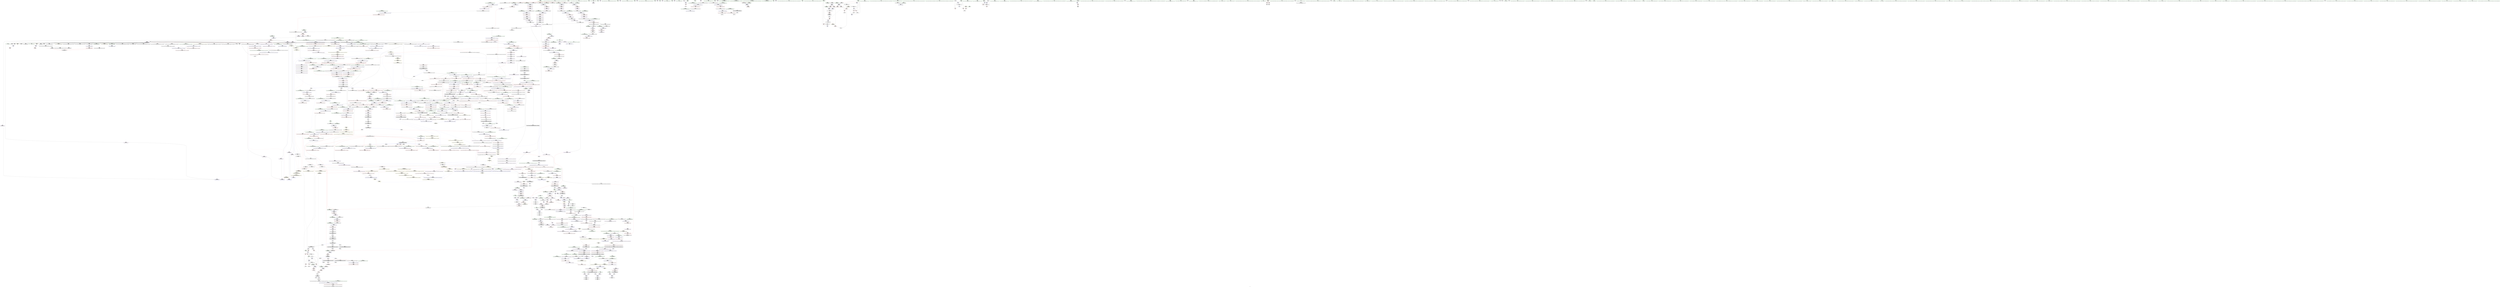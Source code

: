 digraph "SVFG" {
	label="SVFG";

	Node0x55e033ef0b50 [shape=record,color=grey,label="{NodeID: 0\nNullPtr|{|<s34>122}}"];
	Node0x55e033ef0b50 -> Node0x55e033f61d30[style=solid];
	Node0x55e033ef0b50 -> Node0x55e033f61e30[style=solid];
	Node0x55e033ef0b50 -> Node0x55e033f61f00[style=solid];
	Node0x55e033ef0b50 -> Node0x55e033f61fd0[style=solid];
	Node0x55e033ef0b50 -> Node0x55e033f620a0[style=solid];
	Node0x55e033ef0b50 -> Node0x55e033f62170[style=solid];
	Node0x55e033ef0b50 -> Node0x55e033f62240[style=solid];
	Node0x55e033ef0b50 -> Node0x55e033f62310[style=solid];
	Node0x55e033ef0b50 -> Node0x55e033f623e0[style=solid];
	Node0x55e033ef0b50 -> Node0x55e033f624b0[style=solid];
	Node0x55e033ef0b50 -> Node0x55e033f62580[style=solid];
	Node0x55e033ef0b50 -> Node0x55e033f62650[style=solid];
	Node0x55e033ef0b50 -> Node0x55e033f62720[style=solid];
	Node0x55e033ef0b50 -> Node0x55e033f627f0[style=solid];
	Node0x55e033ef0b50 -> Node0x55e033f628c0[style=solid];
	Node0x55e033ef0b50 -> Node0x55e033f62990[style=solid];
	Node0x55e033ef0b50 -> Node0x55e033f62a60[style=solid];
	Node0x55e033ef0b50 -> Node0x55e033f62b30[style=solid];
	Node0x55e033ef0b50 -> Node0x55e033f62c00[style=solid];
	Node0x55e033ef0b50 -> Node0x55e033f62cd0[style=solid];
	Node0x55e033ef0b50 -> Node0x55e033f62da0[style=solid];
	Node0x55e033ef0b50 -> Node0x55e033f62e70[style=solid];
	Node0x55e033ef0b50 -> Node0x55e033f62f40[style=solid];
	Node0x55e033ef0b50 -> Node0x55e033f63010[style=solid];
	Node0x55e033ef0b50 -> Node0x55e033f630e0[style=solid];
	Node0x55e033ef0b50 -> Node0x55e033f631b0[style=solid];
	Node0x55e033ef0b50 -> Node0x55e033f63280[style=solid];
	Node0x55e033ef0b50 -> Node0x55e033f63350[style=solid];
	Node0x55e033ef0b50 -> Node0x55e033f63420[style=solid];
	Node0x55e033ef0b50 -> Node0x55e033f678c0[style=solid];
	Node0x55e033ef0b50 -> Node0x55e033f6a670[style=solid];
	Node0x55e033ef0b50 -> Node0x55e033fac0b0[style=solid];
	Node0x55e033ef0b50 -> Node0x55e033fac3b0[style=solid];
	Node0x55e033ef0b50 -> Node0x55e033fac9b0[style=solid];
	Node0x55e033ef0b50:s34 -> Node0x55e034086f20[style=solid,color=red];
	Node0x55e033f66920 [shape=record,color=red,label="{NodeID: 775\n1632\<--1631\n\<--coerce.dive5\n_ZNSt8_Rb_treeIiiSt9_IdentityIiESt4lessIiESaIiEE5eraseB5cxx11ESt23_Rb_tree_const_iteratorIiE\n}"];
	Node0x55e033f66920 -> Node0x55e033f5c9e0[style=solid];
	Node0x55e033f5d130 [shape=record,color=black,label="{NodeID: 443\n1715\<--1714\n\<--add.ptr\n_ZNKSt8_Rb_treeIiiSt9_IdentityIiESt4lessIiESaIiEE3endEv\n}"];
	Node0x55e033f5d130 -> Node0x55e033f746b0[style=solid];
	Node0x55e033f50dd0 [shape=record,color=green,label="{NodeID: 111\n524\<--525\nthis.addr\<--this.addr_field_insensitive\n_ZNSaISt13_Rb_tree_nodeIiEEC2Ev\n}"];
	Node0x55e033f50dd0 -> Node0x55e033f771c0[style=solid];
	Node0x55e033f50dd0 -> Node0x55e033f6a190[style=solid];
	Node0x55e033f6c3b0 [shape=record,color=blue,label="{NodeID: 886\n902\<--901\nthis.addr\<--this\n_ZN9__gnu_cxx13new_allocatorISt13_Rb_tree_nodeIiEED2Ev\n}"];
	Node0x55e033f6c3b0 -> Node0x55e033f79310[style=dashed];
	Node0x55e033f72e50 [shape=record,color=purple,label="{NodeID: 554\n1556\<--1555\n_M_node_count\<--\n_ZNKSt8_Rb_treeIiiSt9_IdentityIiESt4lessIiESaIiEE5emptyEv\n}"];
	Node0x55e033f72e50 -> Node0x55e033f7db60[style=solid];
	Node0x55e033f55630 [shape=record,color=green,label="{NodeID: 222\n1223\<--1224\n_ZSt7forwardIRPSt18_Rb_tree_node_baseEOT_RNSt16remove_referenceIS3_E4typeE\<--_ZSt7forwardIRPSt18_Rb_tree_node_baseEOT_RNSt16remove_referenceIS3_E4typeE_field_insensitive\n}"];
	Node0x55e034025a00 [shape=record,color=yellow,style=double,label="{NodeID: 2104\n220V_2 = CSCHI(MR_220V_1)\npts\{16880000 \}\nCS[]}"];
	Node0x55e034025a00 -> Node0x55e033f67070[style=dashed];
	Node0x55e033f78880 [shape=record,color=red,label="{NodeID: 665\n788\<--782\n\<--__a.addr\n_ZNSt16allocator_traitsISaISt13_Rb_tree_nodeIiEEE7destroyIiEEvRS2_PT_\n}"];
	Node0x55e033f78880 -> Node0x55e033f65190[style=solid];
	Node0x55e033f63a00 [shape=record,color=black,label="{NodeID: 333\n290\<--315\n_ZNSt8multisetIiSt4lessIiESaIiEE6insertERKi_ret\<--\n_ZNSt8multisetIiSt4lessIiESaIiEE6insertERKi\n|{<s0>9}}"];
	Node0x55e033f63a00:s0 -> Node0x55e03407cbb0[style=solid,color=blue];
	Node0x55e034082dd0 [shape=record,color=black,label="{NodeID: 2215\n1378 = PHI(1358, )\n2nd arg _ZNSt8_Rb_treeIiiSt9_IdentityIiESt4lessIiESaIiEE17_M_construct_nodeIJRKiEEEvPSt13_Rb_tree_nodeIiEDpOT_ }"];
	Node0x55e034082dd0 -> Node0x55e033f8ee30[style=solid];
	Node0x55e033f20f00 [shape=record,color=green,label="{NodeID: 1\n7\<--1\n__dso_handle\<--dummyObj\nGlob }"];
	Node0x55e033f669f0 [shape=record,color=red,label="{NodeID: 776\n1639\<--1636\nthis1\<--this.addr\n_ZNSt23_Rb_tree_const_iteratorIiEppEv\n}"];
	Node0x55e033f669f0 -> Node0x55e033f5cab0[style=solid];
	Node0x55e033f669f0 -> Node0x55e033f73a80[style=solid];
	Node0x55e033f669f0 -> Node0x55e033f73b50[style=solid];
	Node0x55e033f5d200 [shape=record,color=black,label="{NodeID: 444\n1704\<--1719\n_ZNKSt8_Rb_treeIiiSt9_IdentityIiESt4lessIiESaIiEE3endEv_ret\<--\n_ZNKSt8_Rb_treeIiiSt9_IdentityIiESt4lessIiESaIiEE3endEv\n|{<s0>38}}"];
	Node0x55e033f5d200:s0 -> Node0x55e03407e290[style=solid,color=blue];
	Node0x55e033f50ea0 [shape=record,color=green,label="{NodeID: 112\n530\<--531\n_ZN9__gnu_cxx13new_allocatorISt13_Rb_tree_nodeIiEEC2Ev\<--_ZN9__gnu_cxx13new_allocatorISt13_Rb_tree_nodeIiEEC2Ev_field_insensitive\n}"];
	Node0x55e033f6c480 [shape=record,color=blue,label="{NodeID: 887\n912\<--908\nthis.addr\<--this\n_ZNSt8_Rb_treeIiiSt9_IdentityIiESt4lessIiESaIiEE15_M_insert_equalIRKiEESt17_Rb_tree_iteratorIiEOT_\n}"];
	Node0x55e033f6c480 -> Node0x55e033f793e0[style=dashed];
	Node0x55e033f72f20 [shape=record,color=purple,label="{NodeID: 555\n1578\<--1562\ncoerce.dive\<--retval\n_ZNKSt8_Rb_treeIiiSt9_IdentityIiESt4lessIiESaIiEE5beginEv\n}"];
	Node0x55e033f72f20 -> Node0x55e033f66510[style=solid];
	Node0x55e033f55730 [shape=record,color=green,label="{NodeID: 223\n1230\<--1231\n__x.addr\<--__x.addr_field_insensitive\n_ZNSt8_Rb_treeIiiSt9_IdentityIiESt4lessIiESaIiEE8_S_valueEPKSt13_Rb_tree_nodeIiE\n}"];
	Node0x55e033f55730 -> Node0x55e033f7ba10[style=solid];
	Node0x55e033f55730 -> Node0x55e033f8dec0[style=solid];
	Node0x55e034025b60 [shape=record,color=yellow,style=double,label="{NodeID: 2105\n224V_2 = CSCHI(MR_224V_1)\npts\{17070000 \}\nCS[]}"];
	Node0x55e034025b60 -> Node0x55e033f67210[style=dashed];
	Node0x55e033f78950 [shape=record,color=red,label="{NodeID: 666\n790\<--784\n\<--__p.addr\n_ZNSt16allocator_traitsISaISt13_Rb_tree_nodeIiEEE7destroyIiEEvRS2_PT_\n|{<s0>70}}"];
	Node0x55e033f78950:s0 -> Node0x55e034083940[style=solid,color=red];
	Node0x55e033f63ad0 [shape=record,color=black,label="{NodeID: 334\n317\<--324\n_ZNKSt8multisetIiSt4lessIiESaIiEE5emptyEv_ret\<--call\n_ZNKSt8multisetIiSt4lessIiESaIiEE5emptyEv\n|{<s0>11}}"];
	Node0x55e033f63ad0:s0 -> Node0x55e03407cd50[style=solid,color=blue];
	Node0x55e034082f10 [shape=record,color=black,label="{NodeID: 2216\n1582 = PHI(1562, 1706, )\n0th arg _ZNSt23_Rb_tree_const_iteratorIiEC2EPKSt18_Rb_tree_node_base }"];
	Node0x55e034082f10 -> Node0x55e033f8fe70[style=solid];
	Node0x55e033f30990 [shape=record,color=green,label="{NodeID: 2\n8\<--1\n.str\<--dummyObj\nGlob }"];
	Node0x55e033f66ac0 [shape=record,color=red,label="{NodeID: 777\n1641\<--1640\n\<--_M_node\n_ZNSt23_Rb_tree_const_iteratorIiEppEv\n}"];
	Node0x55e033f5d2d0 [shape=record,color=purple,label="{NodeID: 445\n38\<--4\n\<--_ZStL8__ioinit\n__cxx_global_var_init\n}"];
	Node0x55e033f50fa0 [shape=record,color=green,label="{NodeID: 113\n535\<--536\nthis.addr\<--this.addr_field_insensitive\n_ZNSt20_Rb_tree_key_compareISt4lessIiEEC2Ev\n}"];
	Node0x55e033f50fa0 -> Node0x55e033f77290[style=solid];
	Node0x55e033f50fa0 -> Node0x55e033f6a260[style=solid];
	Node0x55e033f6c550 [shape=record,color=blue,label="{NodeID: 888\n914\<--909\n__v.addr\<--__v\n_ZNSt8_Rb_treeIiiSt9_IdentityIiESt4lessIiESaIiEE15_M_insert_equalIRKiEESt17_Rb_tree_iteratorIiEOT_\n}"];
	Node0x55e033f6c550 -> Node0x55e033f794b0[style=dashed];
	Node0x55e033f6c550 -> Node0x55e033f79580[style=dashed];
	Node0x55e033f72ff0 [shape=record,color=purple,label="{NodeID: 556\n1568\<--1567\n_M_impl\<--this1\n_ZNKSt8_Rb_treeIiiSt9_IdentityIiESt4lessIiESaIiEE5beginEv\n}"];
	Node0x55e033f72ff0 -> Node0x55e033f5c430[style=solid];
	Node0x55e033f55800 [shape=record,color=green,label="{NodeID: 224\n1238\<--1239\nthis.addr\<--this.addr_field_insensitive\n_ZNKSt13_Rb_tree_nodeIiE9_M_valptrEv\n}"];
	Node0x55e033f55800 -> Node0x55e033f7bae0[style=solid];
	Node0x55e033f55800 -> Node0x55e033f8df90[style=solid];
	Node0x55e03400f8c0 [shape=record,color=yellow,style=double,label="{NodeID: 1774\n36V_1 = ENCHI(MR_36V_0)\npts\{680004 \}\nFun[_ZNKSt8_Rb_treeIiiSt9_IdentityIiESt4lessIiESaIiEE5emptyEv]}"];
	Node0x55e03400f8c0 -> Node0x55e033f7db60[style=dashed];
	Node0x55e033f78a20 [shape=record,color=red,label="{NodeID: 667\n800\<--797\nthis1\<--this.addr\n_ZNSt8_Rb_treeIiiSt9_IdentityIiESt4lessIiESaIiEE21_M_get_Node_allocatorEv\n}"];
	Node0x55e033f78a20 -> Node0x55e033f71040[style=solid];
	Node0x55e033f63ba0 [shape=record,color=black,label="{NodeID: 335\n328\<--343\n_ZNKSt8multisetIiSt4lessIiESaIiEE5beginEv_ret\<--\n_ZNKSt8multisetIiSt4lessIiESaIiEE5beginEv\n|{<s0>12|<s1>14}}"];
	Node0x55e033f63ba0:s0 -> Node0x55e03407ce90[style=solid,color=blue];
	Node0x55e033f63ba0:s1 -> Node0x55e03407c510[style=solid,color=blue];
	Node0x55e034083120 [shape=record,color=black,label="{NodeID: 2217\n1583 = PHI(1574, 1716, )\n1st arg _ZNSt23_Rb_tree_const_iteratorIiEC2EPKSt18_Rb_tree_node_base }"];
	Node0x55e034083120 -> Node0x55e033f8ff40[style=solid];
	Node0x55e033f30a20 [shape=record,color=green,label="{NodeID: 3\n10\<--1\n.str.1\<--dummyObj\nGlob }"];
	Node0x55e033f66b90 [shape=record,color=red,label="{NodeID: 778\n1660\<--1653\nthis1\<--this.addr\n_ZNSt8_Rb_treeIiiSt9_IdentityIiESt4lessIiESaIiEE12_M_erase_auxESt23_Rb_tree_const_iteratorIiE\n|{|<s2>137}}"];
	Node0x55e033f66b90 -> Node0x55e033f73dc0[style=solid];
	Node0x55e033f66b90 -> Node0x55e033f73e90[style=solid];
	Node0x55e033f66b90:s2 -> Node0x55e034083cd0[style=solid,color=red];
	Node0x55e033f5d3a0 [shape=record,color=purple,label="{NodeID: 446\n102\<--8\n\<--.str\nmain\n}"];
	Node0x55e033f55c70 [shape=record,color=green,label="{NodeID: 114\n543\<--544\nthis.addr\<--this.addr_field_insensitive\n_ZNSt15_Rb_tree_headerC2Ev\n}"];
	Node0x55e033f55c70 -> Node0x55e033f77360[style=solid];
	Node0x55e033f55c70 -> Node0x55e033f6a330[style=solid];
	Node0x55e033f6c620 [shape=record,color=blue,label="{NodeID: 889\n933\<--934\n\<--\n_ZNSt8_Rb_treeIiiSt9_IdentityIiESt4lessIiESaIiEE15_M_insert_equalIRKiEESt17_Rb_tree_iteratorIiEOT_\n}"];
	Node0x55e033f6c620 -> Node0x55e033f79650[style=dashed];
	Node0x55e033f730c0 [shape=record,color=purple,label="{NodeID: 557\n1570\<--1569\nadd.ptr\<--\n_ZNKSt8_Rb_treeIiiSt9_IdentityIiESt4lessIiESaIiEE5beginEv\n}"];
	Node0x55e033f730c0 -> Node0x55e033f5c500[style=solid];
	Node0x55e033f558d0 [shape=record,color=green,label="{NodeID: 225\n1244\<--1245\n_ZNK9__gnu_cxx16__aligned_membufIiE6_M_ptrEv\<--_ZNK9__gnu_cxx16__aligned_membufIiE6_M_ptrEv_field_insensitive\n}"];
	Node0x55e034025e20 [shape=record,color=yellow,style=double,label="{NodeID: 2107\n36V_2 = CSCHI(MR_36V_1)\npts\{680004 \}\nCS[]|{<s0>15|<s1>20}}"];
	Node0x55e034025e20:s0 -> Node0x55e033f7ea40[style=dashed,color=blue];
	Node0x55e034025e20:s1 -> Node0x55e033f7ea40[style=dashed,color=blue];
	Node0x55e033f78af0 [shape=record,color=red,label="{NodeID: 668\n809\<--806\nthis1\<--this.addr\n_ZNSt13_Rb_tree_nodeIiE9_M_valptrEv\n}"];
	Node0x55e033f78af0 -> Node0x55e033f71110[style=solid];
	Node0x55e033f63c70 [shape=record,color=black,label="{NodeID: 336\n353\<--352\n\<--\n_ZNKSt23_Rb_tree_const_iteratorIiEdeEv\n|{<s0>33}}"];
	Node0x55e033f63c70:s0 -> Node0x55e0340889e0[style=solid,color=red];
	Node0x55e0340832a0 [shape=record,color=black,label="{NodeID: 2218\n1165 = PHI(1005, 1097, )\n0th arg _ZNKSt4lessIiEclERKiS2_ }"];
	Node0x55e0340832a0 -> Node0x55e033f6de80[style=solid];
	Node0x55e033f30cd0 [shape=record,color=green,label="{NodeID: 4\n12\<--1\nstdin\<--dummyObj\nGlob }"];
	Node0x55e033f66c60 [shape=record,color=red,label="{NodeID: 779\n1673\<--1655\n\<--__y\n_ZNSt8_Rb_treeIiiSt9_IdentityIiESt4lessIiESaIiEE12_M_erase_auxESt23_Rb_tree_const_iteratorIiE\n|{<s0>137}}"];
	Node0x55e033f66c60:s0 -> Node0x55e034083ee0[style=solid,color=red];
	Node0x55e033f82280 [shape=record,color=yellow,style=double,label="{NodeID: 1554\n175V_1 = ENCHI(MR_175V_0)\npts\{680001 680002 680003 680004 \}\nFun[_ZNSt15_Rb_tree_headerC2Ev]|{<s0>47|<s1>47|<s2>47|<s3>47}}"];
	Node0x55e033f82280:s0 -> Node0x55e033f6a670[style=dashed,color=red];
	Node0x55e033f82280:s1 -> Node0x55e033f6a740[style=dashed,color=red];
	Node0x55e033f82280:s2 -> Node0x55e033f6a810[style=dashed,color=red];
	Node0x55e033f82280:s3 -> Node0x55e033f6a8e0[style=dashed,color=red];
	Node0x55e033f5d470 [shape=record,color=purple,label="{NodeID: 447\n103\<--10\n\<--.str.1\nmain\n}"];
	Node0x55e033f55d40 [shape=record,color=green,label="{NodeID: 115\n552\<--553\n_ZNSt15_Rb_tree_header8_M_resetEv\<--_ZNSt15_Rb_tree_header8_M_resetEv_field_insensitive\n}"];
	Node0x55e033f6c6f0 [shape=record,color=blue,label="{NodeID: 890\n936\<--937\n\<--\n_ZNSt8_Rb_treeIiiSt9_IdentityIiESt4lessIiESaIiEE15_M_insert_equalIRKiEESt17_Rb_tree_iteratorIiEOT_\n}"];
	Node0x55e033f6c6f0 -> Node0x55e033f79720[style=dashed];
	Node0x55e034006850 [shape=record,color=yellow,style=double,label="{NodeID: 1665\n36V_1 = ENCHI(MR_36V_0)\npts\{680004 \}\nFun[_ZNSt8multisetIiSt4lessIiESaIiEE5eraseB5cxx11ESt23_Rb_tree_const_iteratorIiE]|{<s0>36}}"];
	Node0x55e034006850:s0 -> Node0x55e033f82580[style=dashed,color=red];
	Node0x55e033f73190 [shape=record,color=purple,label="{NodeID: 558\n1572\<--1571\n_M_header\<--\n_ZNKSt8_Rb_treeIiiSt9_IdentityIiESt4lessIiESaIiEE5beginEv\n}"];
	Node0x55e033f559d0 [shape=record,color=green,label="{NodeID: 226\n1249\<--1250\nthis.addr\<--this.addr_field_insensitive\n_ZNK9__gnu_cxx16__aligned_membufIiE6_M_ptrEv\n}"];
	Node0x55e033f559d0 -> Node0x55e033f7bbb0[style=solid];
	Node0x55e033f559d0 -> Node0x55e033f8e060[style=solid];
	Node0x55e034025f80 [shape=record,color=yellow,style=double,label="{NodeID: 2108\n86V_2 = CSCHI(MR_86V_1)\npts\{3680000 \}\nCS[]}"];
	Node0x55e034025f80 -> Node0x55e033f764c0[style=dashed];
	Node0x55e033f78bc0 [shape=record,color=red,label="{NodeID: 669\n824\<--818\nthis1\<--this.addr\n_ZN9__gnu_cxx13new_allocatorISt13_Rb_tree_nodeIiEE7destroyIiEEvPT_\n}"];
	Node0x55e033f63d40 [shape=record,color=black,label="{NodeID: 337\n345\<--354\n_ZNKSt23_Rb_tree_const_iteratorIiEdeEv_ret\<--call\n_ZNKSt23_Rb_tree_const_iteratorIiEdeEv\n|{<s0>13|<s1>18}}"];
	Node0x55e033f63d40:s0 -> Node0x55e03407cfd0[style=solid,color=blue];
	Node0x55e033f63d40:s1 -> Node0x55e03407d110[style=solid,color=blue];
	Node0x55e034083420 [shape=record,color=black,label="{NodeID: 2219\n1166 = PHI(1006, 1099, )\n1st arg _ZNKSt4lessIiEclERKiS2_ }"];
	Node0x55e034083420 -> Node0x55e033f6df50[style=solid];
	Node0x55e033f30d60 [shape=record,color=green,label="{NodeID: 5\n13\<--1\n.str.2\<--dummyObj\nGlob }"];
	Node0x55e033f66d30 [shape=record,color=red,label="{NodeID: 780\n1662\<--1661\n\<--_M_node\n_ZNSt8_Rb_treeIiiSt9_IdentityIiESt4lessIiESaIiEE12_M_erase_auxESt23_Rb_tree_const_iteratorIiE\n}"];
	Node0x55e033f5d540 [shape=record,color=purple,label="{NodeID: 448\n108\<--13\n\<--.str.2\nmain\n}"];
	Node0x55e033f55e40 [shape=record,color=green,label="{NodeID: 116\n561\<--562\nthis.addr\<--this.addr_field_insensitive\n_ZN9__gnu_cxx13new_allocatorISt13_Rb_tree_nodeIiEEC2Ev\n}"];
	Node0x55e033f55e40 -> Node0x55e033f77430[style=solid];
	Node0x55e033f55e40 -> Node0x55e033f6a4d0[style=solid];
	Node0x55e033f6c7c0 [shape=record,color=blue,label="{NodeID: 891\n953\<--950\ncoerce.dive\<--call4\n_ZNSt8_Rb_treeIiiSt9_IdentityIiESt4lessIiESaIiEE15_M_insert_equalIRKiEESt17_Rb_tree_iteratorIiEOT_\n}"];
	Node0x55e033f6c7c0 -> Node0x55e033f797f0[style=dashed];
	Node0x55e034006930 [shape=record,color=yellow,style=double,label="{NodeID: 1666\n86V_1 = ENCHI(MR_86V_0)\npts\{3680000 \}\nFun[_ZNSt8multisetIiSt4lessIiESaIiEE5eraseB5cxx11ESt23_Rb_tree_const_iteratorIiE]|{<s0>37}}"];
	Node0x55e034006930:s0 -> Node0x55e033f6ca30[style=dashed,color=red];
	Node0x55e033f73260 [shape=record,color=purple,label="{NodeID: 559\n1573\<--1571\n_M_left\<--\n_ZNKSt8_Rb_treeIiiSt9_IdentityIiESt4lessIiESaIiEE5beginEv\n}"];
	Node0x55e033f73260 -> Node0x55e033f66440[style=solid];
	Node0x55e033f55aa0 [shape=record,color=green,label="{NodeID: 227\n1254\<--1255\n_ZNK9__gnu_cxx16__aligned_membufIiE7_M_addrEv\<--_ZNK9__gnu_cxx16__aligned_membufIiE7_M_addrEv_field_insensitive\n}"];
	Node0x55e0340260e0 [shape=record,color=yellow,style=double,label="{NodeID: 2109\n58V_2 = CSCHI(MR_58V_1)\npts\{680000 680001 680002 680003 680004 \}\nCS[]|{<s0>28}}"];
	Node0x55e0340260e0:s0 -> Node0x55e034024930[style=dashed,color=blue];
	Node0x55e033f78c90 [shape=record,color=red,label="{NodeID: 670\n831\<--828\nthis1\<--this.addr\n_ZN9__gnu_cxx16__aligned_membufIiE6_M_ptrEv\n|{<s0>72}}"];
	Node0x55e033f78c90:s0 -> Node0x55e03408a5d0[style=solid,color=red];
	Node0x55e033f63e10 [shape=record,color=black,label="{NodeID: 338\n383\<--369\n\<--__position\n_ZNSt8multisetIiSt4lessIiESaIiEE5eraseB5cxx11ESt23_Rb_tree_const_iteratorIiE\n}"];
	Node0x55e033f63e10 -> Node0x55e033f6f570[style=solid];
	Node0x55e0340835a0 [shape=record,color=black,label="{NodeID: 2220\n1167 = PHI(1008, 1101, )\n2nd arg _ZNKSt4lessIiEclERKiS2_ }"];
	Node0x55e0340835a0 -> Node0x55e033f6e020[style=solid];
	Node0x55e033f30df0 [shape=record,color=green,label="{NodeID: 6\n15\<--1\n.str.3\<--dummyObj\nGlob }"];
	Node0x55e033f66e00 [shape=record,color=red,label="{NodeID: 781\n1680\<--1679\n\<--_M_node_count\n_ZNSt8_Rb_treeIiiSt9_IdentityIiESt4lessIiESaIiEE12_M_erase_auxESt23_Rb_tree_const_iteratorIiE\n}"];
	Node0x55e033f66e00 -> Node0x55e033fab1b0[style=solid];
	Node0x55e033f5d610 [shape=record,color=purple,label="{NodeID: 449\n109\<--15\n\<--.str.3\nmain\n}"];
	Node0x55e033f55f10 [shape=record,color=green,label="{NodeID: 117\n568\<--569\nthis.addr\<--this.addr_field_insensitive\n_ZNSt15_Rb_tree_header8_M_resetEv\n}"];
	Node0x55e033f55f10 -> Node0x55e033f77500[style=solid];
	Node0x55e033f55f10 -> Node0x55e033f6a5a0[style=solid];
	Node0x55e033f6c890 [shape=record,color=blue,label="{NodeID: 892\n961\<--959\nthis.addr\<--this\n_ZNSt23_Rb_tree_const_iteratorIiEC2ERKSt17_Rb_tree_iteratorIiE\n}"];
	Node0x55e033f6c890 -> Node0x55e033f798c0[style=dashed];
	Node0x55e033f73330 [shape=record,color=purple,label="{NodeID: 560\n1591\<--1590\n_M_node\<--this1\n_ZNSt23_Rb_tree_const_iteratorIiEC2EPKSt18_Rb_tree_node_base\n}"];
	Node0x55e033f73330 -> Node0x55e033f90010[style=solid];
	Node0x55e033f55ba0 [shape=record,color=green,label="{NodeID: 228\n1260\<--1261\nthis.addr\<--this.addr_field_insensitive\n_ZNK9__gnu_cxx16__aligned_membufIiE7_M_addrEv\n}"];
	Node0x55e033f55ba0 -> Node0x55e033f7bc80[style=solid];
	Node0x55e033f55ba0 -> Node0x55e033f8e130[style=solid];
	Node0x55e034026240 [shape=record,color=yellow,style=double,label="{NodeID: 2110\n58V_2 = CSCHI(MR_58V_1)\npts\{680000 680001 680002 680003 680004 \}\nCS[]|{<s0>42}}"];
	Node0x55e034026240:s0 -> Node0x55e0340260e0[style=dashed,color=blue];
	Node0x55e03400fcd0 [shape=record,color=yellow,style=double,label="{NodeID: 1778\n185V_1 = ENCHI(MR_185V_0)\npts\{604 \}\nFun[_ZNSt8_Rb_treeIiiSt9_IdentityIiESt4lessIiESaIiEED2Ev]}"];
	Node0x55e03400fcd0 -> Node0x55e033f6aa80[style=dashed];
	Node0x55e033f78d60 [shape=record,color=red,label="{NodeID: 671\n842\<--839\nthis1\<--this.addr\n_ZN9__gnu_cxx16__aligned_membufIiE7_M_addrEv\n}"];
	Node0x55e033f78d60 -> Node0x55e033f711e0[style=solid];
	Node0x55e0338c64e0 [shape=record,color=black,label="{NodeID: 1446\n1023 = PHI(1017, 1021, )\n}"];
	Node0x55e0338c64e0 -> Node0x55e033f6cf10[style=solid];
	Node0x55e033f63ee0 [shape=record,color=black,label="{NodeID: 339\n382\<--375\n\<--agg.tmp\n_ZNSt8multisetIiSt4lessIiESaIiEE5eraseB5cxx11ESt23_Rb_tree_const_iteratorIiE\n}"];
	Node0x55e033f63ee0 -> Node0x55e033f6f4a0[style=solid];
	Node0x55e034083720 [shape=record,color=black,label="{NodeID: 2221\n1705 = PHI(404, )\n0th arg _ZNKSt8_Rb_treeIiiSt9_IdentityIiESt4lessIiESaIiEE3endEv }"];
	Node0x55e034083720 -> Node0x55e033f90aa0[style=solid];
	Node0x55e033f4dbe0 [shape=record,color=green,label="{NodeID: 7\n17\<--1\nstdout\<--dummyObj\nGlob }"];
	Node0x55e033f66ed0 [shape=record,color=red,label="{NodeID: 782\n1692\<--1689\nthis1\<--this.addr\n_ZNKSt23_Rb_tree_const_iteratorIiE13_M_const_castEv\n}"];
	Node0x55e033f66ed0 -> Node0x55e033f74370[style=solid];
	Node0x55e033f82580 [shape=record,color=yellow,style=double,label="{NodeID: 1557\n36V_1 = ENCHI(MR_36V_0)\npts\{680004 \}\nFun[_ZNSt8_Rb_treeIiiSt9_IdentityIiESt4lessIiESaIiEE5eraseB5cxx11ESt23_Rb_tree_const_iteratorIiE]|{<s0>133|<s1>133}}"];
	Node0x55e033f82580:s0 -> Node0x55e033f66e00[style=dashed,color=red];
	Node0x55e033f82580:s1 -> Node0x55e033f90900[style=dashed,color=red];
	Node0x55e033f5d6e0 [shape=record,color=purple,label="{NodeID: 450\n111\<--18\n\<--.str.4\nmain\n}"];
	Node0x55e033f55fe0 [shape=record,color=green,label="{NodeID: 118\n590\<--591\n__cxa_begin_catch\<--__cxa_begin_catch_field_insensitive\n}"];
	Node0x55e033f6c960 [shape=record,color=blue,label="{NodeID: 893\n963\<--960\n__it.addr\<--__it\n_ZNSt23_Rb_tree_const_iteratorIiEC2ERKSt17_Rb_tree_iteratorIiE\n}"];
	Node0x55e033f6c960 -> Node0x55e033f79990[style=dashed];
	Node0x55e033f73400 [shape=record,color=purple,label="{NodeID: 561\n1629\<--1598\ncoerce.dive4\<--retval\n_ZNSt8_Rb_treeIiiSt9_IdentityIiESt4lessIiESaIiEE5eraseB5cxx11ESt23_Rb_tree_const_iteratorIiE\n}"];
	Node0x55e033f73400 -> Node0x55e033f90420[style=solid];
	Node0x55e033f5e160 [shape=record,color=green,label="{NodeID: 229\n1269\<--1270\n__t.addr\<--__t.addr_field_insensitive\n_ZSt7forwardIRPSt13_Rb_tree_nodeIiEEOT_RNSt16remove_referenceIS4_E4typeE\n}"];
	Node0x55e033f5e160 -> Node0x55e033f7bd50[style=solid];
	Node0x55e033f5e160 -> Node0x55e033f8e200[style=solid];
	Node0x55e0340263a0 [shape=record,color=yellow,style=double,label="{NodeID: 2111\n175V_2 = CSCHI(MR_175V_1)\npts\{680001 680002 680003 680004 \}\nCS[]|{<s0>45}}"];
	Node0x55e0340263a0:s0 -> Node0x55e034026240[style=dashed,color=blue];
	Node0x55e03400fdb0 [shape=record,color=yellow,style=double,label="{NodeID: 1779\n187V_1 = ENCHI(MR_187V_0)\npts\{606 \}\nFun[_ZNSt8_Rb_treeIiiSt9_IdentityIiESt4lessIiESaIiEED2Ev]}"];
	Node0x55e03400fdb0 -> Node0x55e033f6ab50[style=dashed];
	Node0x55e033f78e30 [shape=record,color=red,label="{NodeID: 672\n859\<--850\n\<--__a.addr\n_ZNSt16allocator_traitsISaISt13_Rb_tree_nodeIiEEE10deallocateERS2_PS1_m\n}"];
	Node0x55e033f78e30 -> Node0x55e033f65810[style=solid];
	Node0x55e0338c65b0 [shape=record,color=black,label="{NodeID: 1447\n1106 = PHI(166, 166, 1104, )\n}"];
	Node0x55e0338c65b0 -> Node0x55e033f662a0[style=solid];
	Node0x55e033f63fb0 [shape=record,color=black,label="{NodeID: 340\n364\<--394\n_ZNSt8multisetIiSt4lessIiESaIiEE5eraseB5cxx11ESt23_Rb_tree_const_iteratorIiE_ret\<--\n_ZNSt8multisetIiSt4lessIiESaIiEE5eraseB5cxx11ESt23_Rb_tree_const_iteratorIiE\n|{<s0>15|<s1>20}}"];
	Node0x55e033f63fb0:s0 -> Node0x55e03407c650[style=solid,color=blue];
	Node0x55e033f63fb0:s1 -> Node0x55e03407d250[style=solid,color=blue];
	Node0x55e034083830 [shape=record,color=black,label="{NodeID: 2222\n816 = PHI(789, )\n0th arg _ZN9__gnu_cxx13new_allocatorISt13_Rb_tree_nodeIiEE7destroyIiEEvPT_ }"];
	Node0x55e034083830 -> Node0x55e033f6bac0[style=solid];
	Node0x55e033f4dc70 [shape=record,color=green,label="{NodeID: 8\n18\<--1\n.str.4\<--dummyObj\nGlob }"];
	Node0x55e033f66fa0 [shape=record,color=red,label="{NodeID: 783\n1694\<--1693\n\<--_M_node\n_ZNKSt23_Rb_tree_const_iteratorIiE13_M_const_castEv\n|{<s0>138}}"];
	Node0x55e033f66fa0:s0 -> Node0x55e034087820[style=solid,color=red];
	Node0x55e033f5d7b0 [shape=record,color=purple,label="{NodeID: 451\n139\<--18\n\<--.str.4\nmain\n}"];
	Node0x55e033f560e0 [shape=record,color=green,label="{NodeID: 119\n593\<--594\n_ZSt9terminatev\<--_ZSt9terminatev_field_insensitive\n}"];
	Node0x55e033f6ca30 [shape=record,color=blue,label="{NodeID: 894\n968\<--971\n_M_node\<--\n_ZNSt23_Rb_tree_const_iteratorIiEC2ERKSt17_Rb_tree_iteratorIiE\n|{<s0>30|<s1>37}}"];
	Node0x55e033f6ca30:s0 -> Node0x55e034024c20[style=dashed,color=blue];
	Node0x55e033f6ca30:s1 -> Node0x55e034025f80[style=dashed,color=blue];
	Node0x55e033f734d0 [shape=record,color=purple,label="{NodeID: 562\n1631\<--1598\ncoerce.dive5\<--retval\n_ZNSt8_Rb_treeIiiSt9_IdentityIiESt4lessIiESaIiEE5eraseB5cxx11ESt23_Rb_tree_const_iteratorIiE\n}"];
	Node0x55e033f734d0 -> Node0x55e033f66920[style=solid];
	Node0x55e033f5e230 [shape=record,color=green,label="{NodeID: 230\n1276\<--1277\n__t.addr\<--__t.addr_field_insensitive\n_ZSt7forwardIRPSt18_Rb_tree_node_baseEOT_RNSt16remove_referenceIS3_E4typeE\n}"];
	Node0x55e033f5e230 -> Node0x55e033f7be20[style=solid];
	Node0x55e033f5e230 -> Node0x55e033f8e2d0[style=solid];
	Node0x55e034026500 [shape=record,color=yellow,style=double,label="{NodeID: 2112\n203V_3 = CSCHI(MR_203V_2)\npts\{16050000 \}\nCS[]|{<s0>134}}"];
	Node0x55e034026500:s0 -> Node0x55e033fe04a0[style=dashed,color=red];
	Node0x55e03400fe90 [shape=record,color=yellow,style=double,label="{NodeID: 1780\n30V_1 = ENCHI(MR_30V_0)\npts\{680001 \}\nFun[_ZNSt8_Rb_treeIiiSt9_IdentityIiESt4lessIiESaIiEED2Ev]|{<s0>51}}"];
	Node0x55e03400fe90:s0 -> Node0x55e033fe0770[style=dashed,color=red];
	Node0x55e033f78f00 [shape=record,color=red,label="{NodeID: 673\n861\<--852\n\<--__p.addr\n_ZNSt16allocator_traitsISaISt13_Rb_tree_nodeIiEEE10deallocateERS2_PS1_m\n|{<s0>73}}"];
	Node0x55e033f78f00:s0 -> Node0x55e0340868c0[style=solid,color=red];
	Node0x55e033faad30 [shape=record,color=grey,label="{NodeID: 1448\n118 = Binary(117, 119, )\n}"];
	Node0x55e033faad30 -> Node0x55e033f67b60[style=solid];
	Node0x55e033f64080 [shape=record,color=black,label="{NodeID: 341\n396\<--411\n_ZNKSt8multisetIiSt4lessIiESaIiEE3endEv_ret\<--\n_ZNKSt8multisetIiSt4lessIiESaIiEE3endEv\n|{<s0>16}}"];
	Node0x55e033f64080:s0 -> Node0x55e03407c790[style=solid,color=blue];
	Node0x55e034083940 [shape=record,color=black,label="{NodeID: 2223\n817 = PHI(790, )\n1st arg _ZN9__gnu_cxx13new_allocatorISt13_Rb_tree_nodeIiEE7destroyIiEEvPT_ }"];
	Node0x55e034083940 -> Node0x55e033f6bb90[style=solid];
	Node0x55e033f4dd00 [shape=record,color=green,label="{NodeID: 9\n20\<--1\n.str.5\<--dummyObj\nGlob }"];
	Node0x55e033f67070 [shape=record,color=red,label="{NodeID: 784\n1697\<--1696\n\<--coerce.dive\n_ZNKSt23_Rb_tree_const_iteratorIiE13_M_const_castEv\n}"];
	Node0x55e033f67070 -> Node0x55e033f5cf90[style=solid];
	Node0x55e033f5d880 [shape=record,color=purple,label="{NodeID: 452\n127\<--20\n\<--.str.5\nmain\n}"];
	Node0x55e033f561e0 [shape=record,color=green,label="{NodeID: 120\n601\<--602\nthis.addr\<--this.addr_field_insensitive\n_ZNSt8_Rb_treeIiiSt9_IdentityIiESt4lessIiESaIiEED2Ev\n}"];
	Node0x55e033f561e0 -> Node0x55e033f775d0[style=solid];
	Node0x55e033f561e0 -> Node0x55e033f6a9b0[style=solid];
	Node0x55e033f6cb00 [shape=record,color=blue,label="{NodeID: 895\n979\<--975\nthis.addr\<--this\n_ZNSt8_Rb_treeIiiSt9_IdentityIiESt4lessIiESaIiEE23_M_get_insert_equal_posERKi\n}"];
	Node0x55e033f6cb00 -> Node0x55e033f79b30[style=dashed];
	Node0x55e033f735a0 [shape=record,color=purple,label="{NodeID: 563\n1608\<--1600\ncoerce.dive\<--__position\n_ZNSt8_Rb_treeIiiSt9_IdentityIiESt4lessIiESaIiEE5eraseB5cxx11ESt23_Rb_tree_const_iteratorIiE\n}"];
	Node0x55e033f735a0 -> Node0x55e033f900e0[style=solid];
	Node0x55e033f5e300 [shape=record,color=green,label="{NodeID: 231\n1283\<--1284\n__x.addr\<--__x.addr_field_insensitive\n_ZNSt8_Rb_treeIiiSt9_IdentityIiESt4lessIiESaIiEE6_S_keyEPKSt18_Rb_tree_node_base\n}"];
	Node0x55e033f5e300 -> Node0x55e033f7bef0[style=solid];
	Node0x55e033f5e300 -> Node0x55e033f8e3a0[style=solid];
	Node0x55e034026660 [shape=record,color=yellow,style=double,label="{NodeID: 2113\n36V_2 = CSCHI(MR_36V_1)\npts\{680004 \}\nCS[]|{<s0>36}}"];
	Node0x55e034026660:s0 -> Node0x55e034025e20[style=dashed,color=blue];
	Node0x55e033f78fd0 [shape=record,color=red,label="{NodeID: 674\n862\<--854\n\<--__n.addr\n_ZNSt16allocator_traitsISaISt13_Rb_tree_nodeIiEEE10deallocateERS2_PS1_m\n|{<s0>73}}"];
	Node0x55e033f78fd0:s0 -> Node0x55e0340869d0[style=solid,color=red];
	Node0x55e033faaeb0 [shape=record,color=grey,label="{NodeID: 1449\n1135 = Binary(1134, 771, )\n}"];
	Node0x55e033faaeb0 -> Node0x55e033f6dc10[style=solid];
	Node0x55e033f64150 [shape=record,color=black,label="{NodeID: 342\n425\<--416\n\<--retval\n_ZNSt23_Rb_tree_const_iteratorIiEmmEi\n}"];
	Node0x55e033f64150 -> Node0x55e033f6fb20[style=solid];
	Node0x55e034083a50 [shape=record,color=black,label="{NodeID: 2224\n1295 = PHI(1109, )\n0th arg _ZNKSt8_Rb_treeIiiSt9_IdentityIiESt4lessIiESaIiEE11_Alloc_nodeclIRKiEEPSt13_Rb_tree_nodeIiEOT_ }"];
	Node0x55e034083a50 -> Node0x55e033f8e470[style=solid];
	Node0x55e033f4dd90 [shape=record,color=green,label="{NodeID: 10\n22\<--1\n_ZSt4cout\<--dummyObj\nGlob }"];
	Node0x55e033f67140 [shape=record,color=red,label="{NodeID: 785\n1711\<--1708\nthis1\<--this.addr\n_ZNKSt8_Rb_treeIiiSt9_IdentityIiESt4lessIiESaIiEE3endEv\n}"];
	Node0x55e033f67140 -> Node0x55e033f74510[style=solid];
	Node0x55e033f5d950 [shape=record,color=purple,label="{NodeID: 453\n242\<--23\n\<--.str.6\nmain\n}"];
	Node0x55e033f562b0 [shape=record,color=green,label="{NodeID: 121\n603\<--604\nexn.slot\<--exn.slot_field_insensitive\n_ZNSt8_Rb_treeIiiSt9_IdentityIiESt4lessIiESaIiEED2Ev\n}"];
	Node0x55e033f562b0 -> Node0x55e033f776a0[style=solid];
	Node0x55e033f562b0 -> Node0x55e033f6aa80[style=solid];
	Node0x55e033f6cbd0 [shape=record,color=blue,label="{NodeID: 896\n981\<--976\n__k.addr\<--__k\n_ZNSt8_Rb_treeIiiSt9_IdentityIiESt4lessIiESaIiEE23_M_get_insert_equal_posERKi\n}"];
	Node0x55e033f6cbd0 -> Node0x55e033f79c00[style=dashed];
	Node0x55e033fdffe0 [shape=record,color=yellow,style=double,label="{NodeID: 1671\n32V_1 = ENCHI(MR_32V_0)\npts\{680002 \}\nFun[_ZNKSt8_Rb_treeIiiSt9_IdentityIiESt4lessIiESaIiEE5beginEv]}"];
	Node0x55e033fdffe0 -> Node0x55e033f66440[style=dashed];
	Node0x55e033f73670 [shape=record,color=purple,label="{NodeID: 564\n1621\<--1606\ncoerce.dive2\<--agg.tmp\n_ZNSt8_Rb_treeIiiSt9_IdentityIiESt4lessIiESaIiEE5eraseB5cxx11ESt23_Rb_tree_const_iteratorIiE\n}"];
	Node0x55e033f73670 -> Node0x55e033f66850[style=solid];
	Node0x55e033f5e3d0 [shape=record,color=green,label="{NodeID: 232\n1285\<--1286\nref.tmp\<--ref.tmp_field_insensitive\n_ZNSt8_Rb_treeIiiSt9_IdentityIiESt4lessIiESaIiEE6_S_keyEPKSt18_Rb_tree_node_base\n|{<s0>104}}"];
	Node0x55e033f5e3d0:s0 -> Node0x55e03408a710[style=solid,color=red];
	Node0x55e0340267c0 [shape=record,color=yellow,style=double,label="{NodeID: 2114\n130V_2 = CSCHI(MR_130V_1)\npts\{9210000 \}\nCS[]|{<s0>80}}"];
	Node0x55e0340267c0:s0 -> Node0x55e033fe13f0[style=dashed,color=red];
	Node0x55e033f790a0 [shape=record,color=red,label="{NodeID: 675\n880\<--871\nthis1\<--this.addr\n_ZN9__gnu_cxx13new_allocatorISt13_Rb_tree_nodeIiEE10deallocateEPS2_m\n}"];
	Node0x55e033fab030 [shape=record,color=grey,label="{NodeID: 1450\n219 = Binary(218, 217, )\n}"];
	Node0x55e033fab030 -> Node0x55e033f68a00[style=solid];
	Node0x55e033f64220 [shape=record,color=black,label="{NodeID: 343\n426\<--424\n\<--this1\n_ZNSt23_Rb_tree_const_iteratorIiEmmEi\n}"];
	Node0x55e033f64220 -> Node0x55e033f6fbf0[style=solid];
	Node0x55e034083b90 [shape=record,color=black,label="{NodeID: 2225\n1296 = PHI(1111, )\n1st arg _ZNKSt8_Rb_treeIiiSt9_IdentityIiESt4lessIiESaIiEE11_Alloc_nodeclIRKiEEPSt13_Rb_tree_nodeIiEOT_ }"];
	Node0x55e034083b90 -> Node0x55e033f8e540[style=solid];
	Node0x55e033f4de50 [shape=record,color=green,label="{NodeID: 11\n23\<--1\n.str.6\<--dummyObj\nGlob }"];
	Node0x55e033f67210 [shape=record,color=red,label="{NodeID: 786\n1719\<--1718\n\<--coerce.dive\n_ZNKSt8_Rb_treeIiiSt9_IdentityIiESt4lessIiESaIiEE3endEv\n}"];
	Node0x55e033f67210 -> Node0x55e033f5d200[style=solid];
	Node0x55e033f5da20 [shape=record,color=purple,label="{NodeID: 454\n250\<--25\n\<--.str.7\nmain\n}"];
	Node0x55e033f56380 [shape=record,color=green,label="{NodeID: 122\n605\<--606\nehselector.slot\<--ehselector.slot_field_insensitive\n_ZNSt8_Rb_treeIiiSt9_IdentityIiESt4lessIiESaIiEED2Ev\n}"];
	Node0x55e033f56380 -> Node0x55e033f6ab50[style=solid];
	Node0x55e033f6cca0 [shape=record,color=blue,label="{NodeID: 897\n983\<--990\n__x\<--call\n_ZNSt8_Rb_treeIiiSt9_IdentityIiESt4lessIiESaIiEE23_M_get_insert_equal_posERKi\n}"];
	Node0x55e033f6cca0 -> Node0x55e033ff2df0[style=dashed];
	Node0x55e033fe00c0 [shape=record,color=yellow,style=double,label="{NodeID: 1672\n254V_1 = ENCHI(MR_254V_0)\npts\{15630000 \}\nFun[_ZNKSt8_Rb_treeIiiSt9_IdentityIiESt4lessIiESaIiEE5beginEv]|{<s0>129}}"];
	Node0x55e033fe00c0:s0 -> Node0x55e033f90010[style=dashed,color=red];
	Node0x55e033f73740 [shape=record,color=purple,label="{NodeID: 565\n1742\<--1612\noffset_0\<--\n}"];
	Node0x55e033f73740 -> Node0x55e033f90280[style=solid];
	Node0x55e033f5e4a0 [shape=record,color=green,label="{NodeID: 233\n1290\<--1291\n_ZNSt8_Rb_treeIiiSt9_IdentityIiESt4lessIiESaIiEE8_S_valueEPKSt18_Rb_tree_node_base\<--_ZNSt8_Rb_treeIiiSt9_IdentityIiESt4lessIiESaIiEE8_S_valueEPKSt18_Rb_tree_node_base_field_insensitive\n}"];
	Node0x55e034026920 [shape=record,color=yellow,style=double,label="{NodeID: 2115\n155V_2 = CSCHI(MR_155V_1)\npts\{9780000 9780001 \}\nCS[]}"];
	Node0x55e033f79170 [shape=record,color=red,label="{NodeID: 676\n881\<--873\n\<--__p.addr\n_ZN9__gnu_cxx13new_allocatorISt13_Rb_tree_nodeIiEE10deallocateEPS2_m\n}"];
	Node0x55e033f79170 -> Node0x55e033f658e0[style=solid];
	Node0x55e033fab1b0 [shape=record,color=grey,label="{NodeID: 1451\n1681 = Binary(1680, 1682, )\n}"];
	Node0x55e033fab1b0 -> Node0x55e033f90900[style=solid];
	Node0x55e033f642f0 [shape=record,color=black,label="{NodeID: 344\n413\<--436\n_ZNSt23_Rb_tree_const_iteratorIiEmmEi_ret\<--\n_ZNSt23_Rb_tree_const_iteratorIiEmmEi\n|{<s0>17}}"];
	Node0x55e033f642f0:s0 -> Node0x55e03407c8d0[style=solid,color=blue];
	Node0x55e034083cd0 [shape=record,color=black,label="{NodeID: 2226\n714 = PHI(642, 1660, )\n0th arg _ZNSt8_Rb_treeIiiSt9_IdentityIiESt4lessIiESaIiEE12_M_drop_nodeEPSt13_Rb_tree_nodeIiE }"];
	Node0x55e034083cd0 -> Node0x55e033f6b2a0[style=solid];
	Node0x55e033f4df50 [shape=record,color=green,label="{NodeID: 12\n25\<--1\n.str.7\<--dummyObj\nGlob }"];
	Node0x55e033f672e0 [shape=record,color=red,label="{NodeID: 787\n1732\<--1731\ndummyVal\<--offset_0\nmain\n}"];
	Node0x55e033f672e0 -> Node0x55e033f68ad0[style=solid];
	Node0x55e033f5daf0 [shape=record,color=purple,label="{NodeID: 455\n1727\<--27\nllvm.global_ctors_0\<--llvm.global_ctors\nGlob }"];
	Node0x55e033f5daf0 -> Node0x55e033f676f0[style=solid];
	Node0x55e033f56450 [shape=record,color=green,label="{NodeID: 123\n610\<--611\n_ZNSt8_Rb_treeIiiSt9_IdentityIiESt4lessIiESaIiEE8_M_beginEv\<--_ZNSt8_Rb_treeIiiSt9_IdentityIiESt4lessIiESaIiEE8_M_beginEv_field_insensitive\n}"];
	Node0x55e033f6cd70 [shape=record,color=blue,label="{NodeID: 898\n985\<--992\n__y\<--call2\n_ZNSt8_Rb_treeIiiSt9_IdentityIiESt4lessIiESaIiEE23_M_get_insert_equal_posERKi\n}"];
	Node0x55e033f6cd70 -> Node0x55e033ff28f0[style=dashed];
	Node0x55e033f73810 [shape=record,color=purple,label="{NodeID: 566\n1743\<--1613\noffset_0\<--\n}"];
	Node0x55e033f73810 -> Node0x55e033f67550[style=solid];
	Node0x55e033f5e5a0 [shape=record,color=green,label="{NodeID: 234\n1297\<--1298\nthis.addr\<--this.addr_field_insensitive\n_ZNKSt8_Rb_treeIiiSt9_IdentityIiESt4lessIiESaIiEE11_Alloc_nodeclIRKiEEPSt13_Rb_tree_nodeIiEOT_\n}"];
	Node0x55e033f5e5a0 -> Node0x55e033f7bfc0[style=solid];
	Node0x55e033f5e5a0 -> Node0x55e033f8e470[style=solid];
	Node0x55e034026a80 [shape=record,color=yellow,style=double,label="{NodeID: 2116\n54V_2 = CSCHI(MR_54V_1)\npts\{14840004 \}\nCS[]|{<s0>110}}"];
	Node0x55e034026a80:s0 -> Node0x55e034027000[style=dashed,color=blue];
	Node0x55e033f79240 [shape=record,color=red,label="{NodeID: 677\n894\<--891\nthis1\<--this.addr\n_ZNSaISt13_Rb_tree_nodeIiEED2Ev\n}"];
	Node0x55e033f79240 -> Node0x55e033f659b0[style=solid];
	Node0x55e033fab330 [shape=record,color=grey,label="{NodeID: 1452\n165 = Binary(162, 166, )\n}"];
	Node0x55e033f643c0 [shape=record,color=black,label="{NodeID: 345\n443\<--466\n_ZSt3maxIiERKT_S2_S2__ret\<--\n_ZSt3maxIiERKT_S2_S2_\n|{<s0>21}}"];
	Node0x55e033f643c0:s0 -> Node0x55e03407d390[style=solid,color=blue];
	Node0x55e034083ee0 [shape=record,color=black,label="{NodeID: 2227\n715 = PHI(659, 1673, )\n1st arg _ZNSt8_Rb_treeIiiSt9_IdentityIiESt4lessIiESaIiEE12_M_drop_nodeEPSt13_Rb_tree_nodeIiE }"];
	Node0x55e034083ee0 -> Node0x55e033f6b370[style=solid];
	Node0x55e033f4e050 [shape=record,color=green,label="{NodeID: 13\n28\<--1\n\<--dummyObj\nCan only get source location for instruction, argument, global var or function.}"];
	Node0x55e033f673b0 [shape=record,color=red,label="{NodeID: 788\n1735\<--1734\ndummyVal\<--offset_0\n_ZNSt8multisetIiSt4lessIiESaIiEE5eraseB5cxx11ESt23_Rb_tree_const_iteratorIiE\n}"];
	Node0x55e033f673b0 -> Node0x55e033f69560[style=solid];
	Node0x55e033f5dbf0 [shape=record,color=purple,label="{NodeID: 456\n1728\<--27\nllvm.global_ctors_1\<--llvm.global_ctors\nGlob }"];
	Node0x55e033f5dbf0 -> Node0x55e033f677c0[style=solid];
	Node0x55e033f56550 [shape=record,color=green,label="{NodeID: 124\n613\<--614\n_ZNSt8_Rb_treeIiiSt9_IdentityIiESt4lessIiESaIiEE8_M_eraseEPSt13_Rb_tree_nodeIiE\<--_ZNSt8_Rb_treeIiiSt9_IdentityIiESt4lessIiESaIiEE8_M_eraseEPSt13_Rb_tree_nodeIiE_field_insensitive\n}"];
	Node0x55e033f6ce40 [shape=record,color=blue,label="{NodeID: 899\n985\<--1001\n__y\<--\n_ZNSt8_Rb_treeIiiSt9_IdentityIiESt4lessIiESaIiEE23_M_get_insert_equal_posERKi\n}"];
	Node0x55e033f6ce40 -> Node0x55e033ff28f0[style=dashed];
	Node0x55e033fe02b0 [shape=record,color=yellow,style=double,label="{NodeID: 1674\n58V_1 = ENCHI(MR_58V_0)\npts\{680000 680001 680002 680003 680004 \}\nFun[_ZNSt8_Rb_treeIiiSt9_IdentityIiESt4lessIiESaIiEE13_Rb_tree_implIS3_Lb1EEC2Ev]|{<s0>45|<s1>45}}"];
	Node0x55e033fe02b0:s0 -> Node0x55e033f6a400[style=dashed,color=red];
	Node0x55e033fe02b0:s1 -> Node0x55e033f82280[style=dashed,color=red];
	Node0x55e033f738e0 [shape=record,color=purple,label="{NodeID: 567\n1745\<--1618\noffset_0\<--\n}"];
	Node0x55e033f738e0 -> Node0x55e033f90350[style=solid];
	Node0x55e033f5e670 [shape=record,color=green,label="{NodeID: 235\n1299\<--1300\n__arg.addr\<--__arg.addr_field_insensitive\n_ZNKSt8_Rb_treeIiiSt9_IdentityIiESt4lessIiESaIiEE11_Alloc_nodeclIRKiEEPSt13_Rb_tree_nodeIiEOT_\n}"];
	Node0x55e033f5e670 -> Node0x55e033f7c090[style=solid];
	Node0x55e033f5e670 -> Node0x55e033f8e540[style=solid];
	Node0x55e034026be0 [shape=record,color=yellow,style=double,label="{NodeID: 2117\n54V_2 = CSCHI(MR_54V_1)\npts\{14840004 \}\nCS[]|{<s0>80}}"];
	Node0x55e034026be0:s0 -> Node0x55e034024820[style=dashed,color=blue];
	Node0x55e033f79310 [shape=record,color=red,label="{NodeID: 678\n905\<--902\nthis1\<--this.addr\n_ZN9__gnu_cxx13new_allocatorISt13_Rb_tree_nodeIiEED2Ev\n}"];
	Node0x55e033fab4b0 [shape=record,color=grey,label="{NodeID: 1453\n204 = Binary(203, 119, )\n}"];
	Node0x55e033fab4b0 -> Node0x55e033f68790[style=solid];
	Node0x55e033f64490 [shape=record,color=black,label="{NodeID: 346\n507\<--506\n\<--this1\n_ZNSt8_Rb_treeIiiSt9_IdentityIiESt4lessIiESaIiEE13_Rb_tree_implIS3_Lb1EEC2Ev\n|{<s0>43}}"];
	Node0x55e033f64490:s0 -> Node0x55e03408b790[style=solid,color=red];
	Node0x55e034084060 [shape=record,color=black,label="{NodeID: 2228\n1268 = PHI(1213, )\n0th arg _ZSt7forwardIRPSt13_Rb_tree_nodeIiEEOT_RNSt16remove_referenceIS4_E4typeE }"];
	Node0x55e034084060 -> Node0x55e033f8e200[style=solid];
	Node0x55e033f4e150 [shape=record,color=green,label="{NodeID: 14\n100\<--1\n\<--dummyObj\nCan only get source location for instruction, argument, global var or function.|{<s0>17}}"];
	Node0x55e033f4e150:s0 -> Node0x55e03408a490[style=solid,color=red];
	Node0x55e033f67480 [shape=record,color=red,label="{NodeID: 789\n1738\<--1737\ndummyVal\<--offset_0\n_ZNSt23_Rb_tree_const_iteratorIiEmmEi\n}"];
	Node0x55e033f67480 -> Node0x55e033f69a40[style=solid];
	Node0x55e033f5dcf0 [shape=record,color=purple,label="{NodeID: 457\n1729\<--27\nllvm.global_ctors_2\<--llvm.global_ctors\nGlob }"];
	Node0x55e033f5dcf0 -> Node0x55e033f678c0[style=solid];
	Node0x55e033f56650 [shape=record,color=green,label="{NodeID: 125\n617\<--618\n_ZNSt8_Rb_treeIiiSt9_IdentityIiESt4lessIiESaIiEE13_Rb_tree_implIS3_Lb1EED2Ev\<--_ZNSt8_Rb_treeIiiSt9_IdentityIiESt4lessIiESaIiEE13_Rb_tree_implIS3_Lb1EED2Ev_field_insensitive\n}"];
	Node0x55e033f6cf10 [shape=record,color=blue,label="{NodeID: 900\n983\<--1023\n__x\<--cond\n_ZNSt8_Rb_treeIiiSt9_IdentityIiESt4lessIiESaIiEE23_M_get_insert_equal_posERKi\n}"];
	Node0x55e033f6cf10 -> Node0x55e033ff2df0[style=dashed];
	Node0x55e033f739b0 [shape=record,color=purple,label="{NodeID: 568\n1746\<--1619\noffset_0\<--\n}"];
	Node0x55e033f739b0 -> Node0x55e033f67620[style=solid];
	Node0x55e033f5e740 [shape=record,color=green,label="{NodeID: 236\n1309\<--1310\n_ZNSt8_Rb_treeIiiSt9_IdentityIiESt4lessIiESaIiEE14_M_create_nodeIJRKiEEEPSt13_Rb_tree_nodeIiEDpOT_\<--_ZNSt8_Rb_treeIiiSt9_IdentityIiESt4lessIiESaIiEE14_M_create_nodeIJRKiEEEPSt13_Rb_tree_nodeIiEDpOT__field_insensitive\n}"];
	Node0x55e034026d40 [shape=record,color=yellow,style=double,label="{NodeID: 2118\n334V_2 = CSCHI(MR_334V_1)\npts\{10650000 \}\nCS[]}"];
	Node0x55e034026d40 -> Node0x55e033f7aeb0[style=dashed];
	Node0x55e033f793e0 [shape=record,color=red,label="{NodeID: 679\n924\<--912\nthis1\<--this.addr\n_ZNSt8_Rb_treeIiiSt9_IdentityIiESt4lessIiESaIiEE15_M_insert_equalIRKiEESt17_Rb_tree_iteratorIiEOT_\n|{<s0>77|<s1>78|<s2>80}}"];
	Node0x55e033f793e0:s0 -> Node0x55e034089f90[style=solid,color=red];
	Node0x55e033f793e0:s1 -> Node0x55e03408aee0[style=solid,color=red];
	Node0x55e033f793e0:s2 -> Node0x55e034088f60[style=solid,color=red];
	Node0x55e033fab630 [shape=record,color=grey,label="{NodeID: 1454\n148 = Binary(147, 125, )\n}"];
	Node0x55e033fab630 -> Node0x55e033f67f70[style=solid];
	Node0x55e033f64560 [shape=record,color=black,label="{NodeID: 347\n511\<--506\n\<--this1\n_ZNSt8_Rb_treeIiiSt9_IdentityIiESt4lessIiESaIiEE13_Rb_tree_implIS3_Lb1EEC2Ev\n|{<s0>44}}"];
	Node0x55e033f64560:s0 -> Node0x55e034086ae0[style=solid,color=red];
	Node0x55e034084170 [shape=record,color=black,label="{NodeID: 2229\n1441 = PHI(1370, )\n0th arg _ZNSt16allocator_traitsISaISt13_Rb_tree_nodeIiEEE8allocateERS2_m }"];
	Node0x55e034084170 -> Node0x55e033f8f240[style=solid];
	Node0x55e033f4e250 [shape=record,color=green,label="{NodeID: 15\n119\<--1\n\<--dummyObj\nCan only get source location for instruction, argument, global var or function.}"];
	Node0x55e033f67550 [shape=record,color=red,label="{NodeID: 790\n1744\<--1743\ndummyVal\<--offset_0\n_ZNSt8_Rb_treeIiiSt9_IdentityIiESt4lessIiESaIiEE5eraseB5cxx11ESt23_Rb_tree_const_iteratorIiE\n}"];
	Node0x55e033f67550 -> Node0x55e033f90280[style=solid];
	Node0x55e033f82d10 [shape=record,color=yellow,style=double,label="{NodeID: 1565\n18V_1 = ENCHI(MR_18V_0)\npts\{74 \}\nFun[_ZNSt8_Rb_treeIiiSt9_IdentityIiESt4lessIiESaIiEE17_M_construct_nodeIJRKiEEEvPSt13_Rb_tree_nodeIiEDpOT_]|{<s0>116}}"];
	Node0x55e033f82d10:s0 -> Node0x55e034004d00[style=dashed,color=red];
	Node0x55e033f5ddf0 [shape=record,color=purple,label="{NodeID: 458\n144\<--79\ncoerce.dive\<--coerce\nmain\n}"];
	Node0x55e033f5ddf0 -> Node0x55e033f67ea0[style=solid];
	Node0x55e033f56750 [shape=record,color=green,label="{NodeID: 126\n634\<--635\nthis.addr\<--this.addr_field_insensitive\n_ZNSt8_Rb_treeIiiSt9_IdentityIiESt4lessIiESaIiEE8_M_eraseEPSt13_Rb_tree_nodeIiE\n}"];
	Node0x55e033f56750 -> Node0x55e033f77770[style=solid];
	Node0x55e033f56750 -> Node0x55e033f6ac20[style=solid];
	Node0x55e033f6cfe0 [shape=record,color=blue,label="{NodeID: 901\n1035\<--1033\nthis.addr\<--this\n_ZNKSt9_IdentityIiEclERKi\n}"];
	Node0x55e033f6cfe0 -> Node0x55e033f7a1b0[style=dashed];
	Node0x55e033fe04a0 [shape=record,color=yellow,style=double,label="{NodeID: 1676\n203V_1 = ENCHI(MR_203V_0)\npts\{16050000 \}\nFun[_ZNKSt23_Rb_tree_const_iteratorIiE13_M_const_castEv]}"];
	Node0x55e033fe04a0 -> Node0x55e033f66fa0[style=dashed];
	Node0x55e033f73a80 [shape=record,color=purple,label="{NodeID: 569\n1640\<--1639\n_M_node\<--this1\n_ZNSt23_Rb_tree_const_iteratorIiEppEv\n}"];
	Node0x55e033f73a80 -> Node0x55e033f66ac0[style=solid];
	Node0x55e033f5e840 [shape=record,color=green,label="{NodeID: 237\n1320\<--1321\nthis.addr\<--this.addr_field_insensitive\n_ZNSt17_Rb_tree_iteratorIiEC2EPSt18_Rb_tree_node_base\n}"];
	Node0x55e033f5e840 -> Node0x55e033f7c230[style=solid];
	Node0x55e033f5e840 -> Node0x55e033f8e610[style=solid];
	Node0x55e034026ea0 [shape=record,color=yellow,style=double,label="{NodeID: 2119\n54V_2 = CSCHI(MR_54V_1)\npts\{14840004 \}\nCS[]|{<s0>93}}"];
	Node0x55e034026ea0:s0 -> Node0x55e034026be0[style=dashed,color=blue];
	Node0x55e033f794b0 [shape=record,color=red,label="{NodeID: 680\n925\<--914\n\<--__v.addr\n_ZNSt8_Rb_treeIiiSt9_IdentityIiESt4lessIiESaIiEE15_M_insert_equalIRKiEESt17_Rb_tree_iteratorIiEOT_\n|{<s0>76}}"];
	Node0x55e033f794b0:s0 -> Node0x55e03408aac0[style=solid,color=red];
	Node0x55e033fab7b0 [shape=record,color=grey,label="{NodeID: 1455\n184 = Binary(183, 182, )\n}"];
	Node0x55e033fab7b0 -> Node0x55e033f68450[style=solid];
	Node0x55e033f64630 [shape=record,color=black,label="{NodeID: 348\n515\<--506\n\<--this1\n_ZNSt8_Rb_treeIiiSt9_IdentityIiESt4lessIiESaIiEE13_Rb_tree_implIS3_Lb1EEC2Ev\n}"];
	Node0x55e033f64630 -> Node0x55e033f6fe60[style=solid];
	Node0x55e034084280 [shape=record,color=black,label="{NodeID: 2230\n1442 = PHI(771, )\n1st arg _ZNSt16allocator_traitsISaISt13_Rb_tree_nodeIiEEE8allocateERS2_m }"];
	Node0x55e034084280 -> Node0x55e033f8f310[style=solid];
	Node0x55e033f4e350 [shape=record,color=green,label="{NodeID: 16\n125\<--1\n\<--dummyObj\nCan only get source location for instruction, argument, global var or function.}"];
	Node0x55e033f67620 [shape=record,color=red,label="{NodeID: 791\n1747\<--1746\ndummyVal\<--offset_0\n_ZNSt8_Rb_treeIiiSt9_IdentityIiESt4lessIiESaIiEE5eraseB5cxx11ESt23_Rb_tree_const_iteratorIiE\n}"];
	Node0x55e033f67620 -> Node0x55e033f90350[style=solid];
	Node0x55e033f5dec0 [shape=record,color=purple,label="{NodeID: 459\n171\<--85\ncoerce.dive12\<--ref.tmp\nmain\n}"];
	Node0x55e033f5dec0 -> Node0x55e033f682b0[style=solid];
	Node0x55e033f56820 [shape=record,color=green,label="{NodeID: 127\n636\<--637\n__x.addr\<--__x.addr_field_insensitive\n_ZNSt8_Rb_treeIiiSt9_IdentityIiESt4lessIiESaIiEE8_M_eraseEPSt13_Rb_tree_nodeIiE\n}"];
	Node0x55e033f56820 -> Node0x55e033f77840[style=solid];
	Node0x55e033f56820 -> Node0x55e033f77910[style=solid];
	Node0x55e033f56820 -> Node0x55e033f779e0[style=solid];
	Node0x55e033f56820 -> Node0x55e033f77ab0[style=solid];
	Node0x55e033f56820 -> Node0x55e033f6acf0[style=solid];
	Node0x55e033f56820 -> Node0x55e033f6ae90[style=solid];
	Node0x55e033f6d0b0 [shape=record,color=blue,label="{NodeID: 902\n1037\<--1034\n__x.addr\<--__x\n_ZNKSt9_IdentityIiEclERKi\n}"];
	Node0x55e033f6d0b0 -> Node0x55e033f7a280[style=dashed];
	Node0x55e033fe0580 [shape=record,color=yellow,style=double,label="{NodeID: 1677\n220V_1 = ENCHI(MR_220V_0)\npts\{16880000 \}\nFun[_ZNKSt23_Rb_tree_const_iteratorIiE13_M_const_castEv]|{<s0>138}}"];
	Node0x55e033fe0580:s0 -> Node0x55e033f8e7b0[style=dashed,color=red];
	Node0x55e033f73b50 [shape=record,color=purple,label="{NodeID: 570\n1645\<--1639\n_M_node2\<--this1\n_ZNSt23_Rb_tree_const_iteratorIiEppEv\n}"];
	Node0x55e033f73b50 -> Node0x55e033f905c0[style=solid];
	Node0x55e033f5e910 [shape=record,color=green,label="{NodeID: 238\n1322\<--1323\n__x.addr\<--__x.addr_field_insensitive\n_ZNSt17_Rb_tree_iteratorIiEC2EPSt18_Rb_tree_node_base\n}"];
	Node0x55e033f5e910 -> Node0x55e033f7c300[style=solid];
	Node0x55e033f5e910 -> Node0x55e033f8e6e0[style=solid];
	Node0x55e034027000 [shape=record,color=yellow,style=double,label="{NodeID: 2120\n54V_2 = CSCHI(MR_54V_1)\npts\{14840004 \}\nCS[]|{<s0>106}}"];
	Node0x55e034027000:s0 -> Node0x55e034026ea0[style=dashed,color=blue];
	Node0x55e033f79580 [shape=record,color=red,label="{NodeID: 681\n946\<--914\n\<--__v.addr\n_ZNSt8_Rb_treeIiiSt9_IdentityIiESt4lessIiESaIiEE15_M_insert_equalIRKiEESt17_Rb_tree_iteratorIiEOT_\n|{<s0>79}}"];
	Node0x55e033f79580:s0 -> Node0x55e034085ed0[style=solid,color=red];
	Node0x55e033fab930 [shape=record,color=grey,label="{NodeID: 1456\n124 = Binary(123, 125, )\n}"];
	Node0x55e033fab930 -> Node0x55e033f67c30[style=solid];
	Node0x55e033f64700 [shape=record,color=black,label="{NodeID: 349\n517\<--516\n\<--\n_ZNSt8_Rb_treeIiiSt9_IdentityIiESt4lessIiESaIiEE13_Rb_tree_implIS3_Lb1EEC2Ev\n|{<s0>45}}"];
	Node0x55e033f64700:s0 -> Node0x55e034082250[style=solid,color=red];
	Node0x55e034084390 [shape=record,color=black,label="{NodeID: 2231\n329 = PHI(67, 67, )\n0th arg _ZNKSt8multisetIiSt4lessIiESaIiEE5beginEv }"];
	Node0x55e034084390 -> Node0x55e033f69150[style=solid];
	Node0x55e033f4e450 [shape=record,color=green,label="{NodeID: 17\n166\<--1\n\<--dummyObj\nCan only get source location for instruction, argument, global var or function.}"];
	Node0x55e033f676f0 [shape=record,color=blue,label="{NodeID: 792\n1727\<--28\nllvm.global_ctors_0\<--\nGlob }"];
	Node0x55e033f5df90 [shape=record,color=purple,label="{NodeID: 460\n187\<--87\ncoerce.dive16\<--agg.tmp\nmain\n}"];
	Node0x55e033f5df90 -> Node0x55e033f68520[style=solid];
	Node0x55e033f568f0 [shape=record,color=green,label="{NodeID: 128\n638\<--639\n__y\<--__y_field_insensitive\n_ZNSt8_Rb_treeIiiSt9_IdentityIiESt4lessIiESaIiEE8_M_eraseEPSt13_Rb_tree_nodeIiE\n}"];
	Node0x55e033f568f0 -> Node0x55e033f77b80[style=solid];
	Node0x55e033f568f0 -> Node0x55e033f6adc0[style=solid];
	Node0x55e033f6d180 [shape=record,color=blue,label="{NodeID: 903\n1047\<--1045\nthis.addr\<--this\n_ZNSt8_Rb_treeIiiSt9_IdentityIiESt4lessIiESaIiEE11_Alloc_nodeC2ERS5_\n}"];
	Node0x55e033f6d180 -> Node0x55e033f7a350[style=dashed];
	Node0x55e033f73c20 [shape=record,color=purple,label="{NodeID: 571\n1657\<--1651\ncoerce.dive\<--__position\n_ZNSt8_Rb_treeIiiSt9_IdentityIiESt4lessIiESaIiEE12_M_erase_auxESt23_Rb_tree_const_iteratorIiE\n}"];
	Node0x55e033f73c20 -> Node0x55e033f90690[style=solid];
	Node0x55e033f5e9e0 [shape=record,color=green,label="{NodeID: 239\n1333\<--1334\n__x.addr\<--__x.addr_field_insensitive\n_ZNSt8_Rb_treeIiiSt9_IdentityIiESt4lessIiESaIiEE8_S_valueEPKSt18_Rb_tree_node_base\n}"];
	Node0x55e033f5e9e0 -> Node0x55e033f7c3d0[style=solid];
	Node0x55e033f5e9e0 -> Node0x55e033f8e880[style=solid];
	Node0x55e034027160 [shape=record,color=yellow,style=double,label="{NodeID: 2121\n54V_2 = CSCHI(MR_54V_1)\npts\{14840004 \}\nCS[]|{<s0>116}}"];
	Node0x55e034027160:s0 -> Node0x55e034026a80[style=dashed,color=blue];
	Node0x55e033f79650 [shape=record,color=red,label="{NodeID: 682\n943\<--942\n\<--first\n_ZNSt8_Rb_treeIiiSt9_IdentityIiESt4lessIiESaIiEE15_M_insert_equalIRKiEESt17_Rb_tree_iteratorIiEOT_\n|{<s0>80}}"];
	Node0x55e033f79650:s0 -> Node0x55e034089070[style=solid,color=red];
	Node0x55e033fabab0 [shape=record,color=grey,label="{NodeID: 1457\n197 = Binary(196, 125, )\n}"];
	Node0x55e033fabab0 -> Node0x55e033f686c0[style=solid];
	Node0x55e033f647d0 [shape=record,color=black,label="{NodeID: 350\n528\<--527\n\<--this1\n_ZNSaISt13_Rb_tree_nodeIiEEC2Ev\n|{<s0>46}}"];
	Node0x55e033f647d0:s0 -> Node0x55e034086bf0[style=solid,color=red];
	Node0x55e0340845a0 [shape=record,color=black,label="{NodeID: 2232\n1153 = PHI(989, 1087, )\n0th arg _ZNSt8_Rb_treeIiiSt9_IdentityIiESt4lessIiESaIiEE6_M_endEv }"];
	Node0x55e0340845a0 -> Node0x55e033f6ddb0[style=solid];
	Node0x55e033f4e550 [shape=record,color=green,label="{NodeID: 18\n224\<--1\n\<--dummyObj\nCan only get source location for instruction, argument, global var or function.}"];
	Node0x55e033f677c0 [shape=record,color=blue,label="{NodeID: 793\n1728\<--29\nllvm.global_ctors_1\<--_GLOBAL__sub_I_regantinaveen_1_1.cpp\nGlob }"];
	Node0x55e033f5e060 [shape=record,color=purple,label="{NodeID: 461\n189\<--87\ncoerce.dive17\<--agg.tmp\nmain\n}"];
	Node0x55e033f5e060 -> Node0x55e033f75890[style=solid];
	Node0x55e033f569c0 [shape=record,color=green,label="{NodeID: 129\n650\<--651\n_ZNSt8_Rb_treeIiiSt9_IdentityIiESt4lessIiESaIiEE8_S_rightEPSt18_Rb_tree_node_base\<--_ZNSt8_Rb_treeIiiSt9_IdentityIiESt4lessIiESaIiEE8_S_rightEPSt18_Rb_tree_node_base_field_insensitive\n}"];
	Node0x55e033f6d250 [shape=record,color=blue,label="{NodeID: 904\n1049\<--1046\n__t.addr\<--__t\n_ZNSt8_Rb_treeIiiSt9_IdentityIiESt4lessIiESaIiEE11_Alloc_nodeC2ERS5_\n}"];
	Node0x55e033f6d250 -> Node0x55e033f7a420[style=dashed];
	Node0x55e033fe0770 [shape=record,color=yellow,style=double,label="{NodeID: 1679\n30V_1 = ENCHI(MR_30V_0)\npts\{680001 \}\nFun[_ZNSt8_Rb_treeIiiSt9_IdentityIiESt4lessIiESaIiEE8_M_beginEv]}"];
	Node0x55e033fe0770 -> Node0x55e033f77d20[style=dashed];
	Node0x55e033f73cf0 [shape=record,color=purple,label="{NodeID: 572\n1661\<--1651\n_M_node\<--__position\n_ZNSt8_Rb_treeIiiSt9_IdentityIiESt4lessIiESaIiEE12_M_erase_auxESt23_Rb_tree_const_iteratorIiE\n}"];
	Node0x55e033f73cf0 -> Node0x55e033f66d30[style=solid];
	Node0x55e033f5eab0 [shape=record,color=green,label="{NodeID: 240\n1343\<--1344\nthis.addr\<--this.addr_field_insensitive\n_ZNSt8_Rb_treeIiiSt9_IdentityIiESt4lessIiESaIiEE14_M_create_nodeIJRKiEEEPSt13_Rb_tree_nodeIiEDpOT_\n}"];
	Node0x55e033f5eab0 -> Node0x55e033f7c4a0[style=solid];
	Node0x55e033f5eab0 -> Node0x55e033f8e950[style=solid];
	Node0x55e0340272c0 [shape=record,color=yellow,style=double,label="{NodeID: 2122\n254V_2 = CSCHI(MR_254V_1)\npts\{15630000 \}\nCS[]}"];
	Node0x55e0340272c0 -> Node0x55e033f66510[style=dashed];
	Node0x55e033f79720 [shape=record,color=red,label="{NodeID: 683\n945\<--944\n\<--second\n_ZNSt8_Rb_treeIiiSt9_IdentityIiESt4lessIiESaIiEE15_M_insert_equalIRKiEESt17_Rb_tree_iteratorIiEOT_\n|{<s0>80}}"];
	Node0x55e033f79720:s0 -> Node0x55e034089180[style=solid,color=red];
	Node0x55e033fabc30 [shape=record,color=grey,label="{NodeID: 1458\n1481 = Binary(1480, 1482, )\n}"];
	Node0x55e033f648a0 [shape=record,color=black,label="{NodeID: 351\n648\<--647\n\<--\n_ZNSt8_Rb_treeIiiSt9_IdentityIiESt4lessIiESaIiEE8_M_eraseEPSt13_Rb_tree_nodeIiE\n|{<s0>56}}"];
	Node0x55e033f648a0:s0 -> Node0x55e034085c70[style=solid,color=red];
	Node0x55e034084720 [shape=record,color=black,label="{NodeID: 2233\n796 = PHI(741, 767, 1369, 1392, )\n0th arg _ZNSt8_Rb_treeIiiSt9_IdentityIiESt4lessIiESaIiEE21_M_get_Node_allocatorEv }"];
	Node0x55e034084720 -> Node0x55e033f6b920[style=solid];
	Node0x55e033f4e650 [shape=record,color=green,label="{NodeID: 19\n225\<--1\n\<--dummyObj\nCan only get source location for instruction, argument, global var or function.}"];
	Node0x55e033f678c0 [shape=record,color=blue, style = dotted,label="{NodeID: 794\n1729\<--3\nllvm.global_ctors_2\<--dummyVal\nGlob }"];
	Node0x55e033f830c0 [shape=record,color=yellow,style=double,label="{NodeID: 1569\n408V_1 = ENCHI(MR_408V_0)\npts\{1386 \}\nFun[_ZNSt8_Rb_treeIiiSt9_IdentityIiESt4lessIiESaIiEE17_M_construct_nodeIJRKiEEEvPSt13_Rb_tree_nodeIiEDpOT_]}"];
	Node0x55e033f830c0 -> Node0x55e033f8ef00[style=dashed];
	Node0x55e033f6e390 [shape=record,color=purple,label="{NodeID: 462\n194\<--89\ncoerce.dive21\<--coerce20\nmain\n}"];
	Node0x55e033f6e390 -> Node0x55e033f685f0[style=solid];
	Node0x55e033f56ac0 [shape=record,color=green,label="{NodeID: 130\n656\<--657\n_ZNSt8_Rb_treeIiiSt9_IdentityIiESt4lessIiESaIiEE7_S_leftEPSt18_Rb_tree_node_base\<--_ZNSt8_Rb_treeIiiSt9_IdentityIiESt4lessIiESaIiEE7_S_leftEPSt18_Rb_tree_node_base_field_insensitive\n}"];
	Node0x55e033f6d320 [shape=record,color=blue,label="{NodeID: 905\n1054\<--1055\n_M_t\<--\n_ZNSt8_Rb_treeIiiSt9_IdentityIiESt4lessIiESaIiEE11_Alloc_nodeC2ERS5_\n|{<s0>78}}"];
	Node0x55e033f6d320:s0 -> Node0x55e0340267c0[style=dashed,color=blue];
	Node0x55e033f73dc0 [shape=record,color=purple,label="{NodeID: 573\n1663\<--1660\n_M_impl\<--this1\n_ZNSt8_Rb_treeIiiSt9_IdentityIiESt4lessIiESaIiEE12_M_erase_auxESt23_Rb_tree_const_iteratorIiE\n}"];
	Node0x55e033f73dc0 -> Node0x55e033f5cb80[style=solid];
	Node0x55e033f5eb80 [shape=record,color=green,label="{NodeID: 241\n1345\<--1346\n__args.addr\<--__args.addr_field_insensitive\n_ZNSt8_Rb_treeIiiSt9_IdentityIiESt4lessIiESaIiEE14_M_create_nodeIJRKiEEEPSt13_Rb_tree_nodeIiEDpOT_\n}"];
	Node0x55e033f5eb80 -> Node0x55e033f7c570[style=solid];
	Node0x55e033f5eb80 -> Node0x55e033f8ea20[style=solid];
	Node0x55e03406b060 [shape=record,color=black,label="{NodeID: 2123\n704 = PHI(654, 1016, )\n0th arg _ZNSt8_Rb_treeIiiSt9_IdentityIiESt4lessIiESaIiEE7_S_leftEPSt18_Rb_tree_node_base }"];
	Node0x55e03406b060 -> Node0x55e033f6b1d0[style=solid];
	Node0x55e033f797f0 [shape=record,color=red,label="{NodeID: 684\n956\<--955\n\<--coerce.dive5\n_ZNSt8_Rb_treeIiiSt9_IdentityIiESt4lessIiESaIiEE15_M_insert_equalIRKiEESt17_Rb_tree_iteratorIiEOT_\n}"];
	Node0x55e033f797f0 -> Node0x55e033f65b50[style=solid];
	Node0x55e033fabdb0 [shape=record,color=grey,label="{NodeID: 1459\n121 = cmp(117, 100, )\n}"];
	Node0x55e033f64970 [shape=record,color=black,label="{NodeID: 352\n654\<--653\n\<--\n_ZNSt8_Rb_treeIiiSt9_IdentityIiESt4lessIiESaIiEE8_M_eraseEPSt13_Rb_tree_nodeIiE\n|{<s0>58}}"];
	Node0x55e033f64970:s0 -> Node0x55e03406b060[style=solid,color=red];
	Node0x55e034084a40 [shape=record,color=black,label="{NodeID: 2234\n890 = PHI(688, )\n0th arg _ZNSaISt13_Rb_tree_nodeIiEED2Ev }"];
	Node0x55e034084a40 -> Node0x55e033f6c2e0[style=solid];
	Node0x55e033f4e750 [shape=record,color=green,label="{NodeID: 20\n585\<--1\n\<--dummyObj\nCan only get source location for instruction, argument, global var or function.}"];
	Node0x55e033f679c0 [shape=record,color=blue,label="{NodeID: 795\n57\<--100\nretval\<--\nmain\n}"];
	Node0x55e033f679c0 -> Node0x55e033f74920[style=dashed];
	Node0x55e033f831a0 [shape=record,color=yellow,style=double,label="{NodeID: 1570\n410V_1 = ENCHI(MR_410V_0)\npts\{1388 \}\nFun[_ZNSt8_Rb_treeIiiSt9_IdentityIiESt4lessIiESaIiEE17_M_construct_nodeIJRKiEEEvPSt13_Rb_tree_nodeIiEDpOT_]}"];
	Node0x55e033f831a0 -> Node0x55e033f8efd0[style=dashed];
	Node0x55e033f6e460 [shape=record,color=purple,label="{NodeID: 463\n209\<--91\ncoerce.dive27\<--it\nmain\n}"];
	Node0x55e033f6e460 -> Node0x55e033f68860[style=solid];
	Node0x55e033f56bc0 [shape=record,color=green,label="{NodeID: 131\n661\<--662\n_ZNSt8_Rb_treeIiiSt9_IdentityIiESt4lessIiESaIiEE12_M_drop_nodeEPSt13_Rb_tree_nodeIiE\<--_ZNSt8_Rb_treeIiiSt9_IdentityIiESt4lessIiESaIiEE12_M_drop_nodeEPSt13_Rb_tree_nodeIiE_field_insensitive\n}"];
	Node0x55e033f6d3f0 [shape=record,color=blue,label="{NodeID: 906\n1066\<--1059\nthis.addr\<--this\n_ZNSt8_Rb_treeIiiSt9_IdentityIiESt4lessIiESaIiEE10_M_insert_IRKiNS5_11_Alloc_nodeEEESt17_Rb_tree_iteratorIiEPSt18_Rb_tree_node_baseSD_OT_RT0_\n}"];
	Node0x55e033f6d3f0 -> Node0x55e033f7a4f0[style=dashed];
	Node0x55e033f73e90 [shape=record,color=purple,label="{NodeID: 574\n1675\<--1660\n_M_impl2\<--this1\n_ZNSt8_Rb_treeIiiSt9_IdentityIiESt4lessIiESaIiEE12_M_erase_auxESt23_Rb_tree_const_iteratorIiE\n}"];
	Node0x55e033f73e90 -> Node0x55e033f5cdf0[style=solid];
	Node0x55e033f5ec50 [shape=record,color=green,label="{NodeID: 242\n1347\<--1348\n__tmp\<--__tmp_field_insensitive\n_ZNSt8_Rb_treeIiiSt9_IdentityIiESt4lessIiESaIiEE14_M_create_nodeIJRKiEEEPSt13_Rb_tree_nodeIiEDpOT_\n}"];
	Node0x55e033f5ec50 -> Node0x55e033f7c640[style=solid];
	Node0x55e033f5ec50 -> Node0x55e033f7c710[style=solid];
	Node0x55e033f5ec50 -> Node0x55e033f8eaf0[style=solid];
	Node0x55e03406b2c0 [shape=record,color=black,label="{NodeID: 2124\n444 = PHI(69, )\n0th arg _ZSt3maxIiERKT_S2_S2_ }"];
	Node0x55e03406b2c0 -> Node0x55e033f69be0[style=solid];
	Node0x55e033f798c0 [shape=record,color=red,label="{NodeID: 685\n967\<--961\nthis1\<--this.addr\n_ZNSt23_Rb_tree_const_iteratorIiEC2ERKSt17_Rb_tree_iteratorIiE\n}"];
	Node0x55e033f798c0 -> Node0x55e033f71790[style=solid];
	Node0x55e033fabf30 [shape=record,color=grey,label="{NodeID: 1460\n180 = cmp(178, 179, )\n}"];
	Node0x55e033f64a40 [shape=record,color=black,label="{NodeID: 353\n674\<--673\n\<--_M_impl\n_ZNSt8_Rb_treeIiiSt9_IdentityIiESt4lessIiESaIiEE8_M_beginEv\n}"];
	Node0x55e033f64a40 -> Node0x55e033f70c30[style=solid];
	Node0x55e034084b50 [shape=record,color=black,label="{NodeID: 2235\n683 = PHI(615, 625, )\n0th arg _ZNSt8_Rb_treeIiiSt9_IdentityIiESt4lessIiESaIiEE13_Rb_tree_implIS3_Lb1EED2Ev }"];
	Node0x55e034084b50 -> Node0x55e033f6b030[style=solid];
	Node0x55e033f4e850 [shape=record,color=green,label="{NodeID: 21\n771\<--1\n\<--dummyObj\nCan only get source location for instruction, argument, global var or function.|{<s0>68|<s1>112}}"];
	Node0x55e033f4e850:s0 -> Node0x55e034088540[style=solid,color=red];
	Node0x55e033f4e850:s1 -> Node0x55e034084280[style=solid,color=red];
	Node0x55e033f67a90 [shape=record,color=blue,label="{NodeID: 796\n61\<--100\ncc\<--\nmain\n}"];
	Node0x55e033f67a90 -> Node0x55e033fddce0[style=dashed];
	Node0x55e033f83280 [shape=record,color=yellow,style=double,label="{NodeID: 1571\n54V_1 = ENCHI(MR_54V_0)\npts\{14840004 \}\nFun[_ZNSt8_Rb_treeIiiSt9_IdentityIiESt4lessIiESaIiEE17_M_construct_nodeIJRKiEEEvPSt13_Rb_tree_nodeIiEDpOT_]|{<s0>116}}"];
	Node0x55e033f83280:s0 -> Node0x55e0340050b0[style=dashed,color=red];
	Node0x55e033f6e530 [shape=record,color=purple,label="{NodeID: 464\n214\<--93\ncoerce.dive30\<--coerce29\nmain\n}"];
	Node0x55e033f6e530 -> Node0x55e033f68930[style=solid];
	Node0x55e033f56cc0 [shape=record,color=green,label="{NodeID: 132\n669\<--670\nthis.addr\<--this.addr_field_insensitive\n_ZNSt8_Rb_treeIiiSt9_IdentityIiESt4lessIiESaIiEE8_M_beginEv\n}"];
	Node0x55e033f56cc0 -> Node0x55e033f77c50[style=solid];
	Node0x55e033f56cc0 -> Node0x55e033f6af60[style=solid];
	Node0x55e033f6d4c0 [shape=record,color=blue,label="{NodeID: 907\n1068\<--1060\n__x.addr\<--__x\n_ZNSt8_Rb_treeIiiSt9_IdentityIiESt4lessIiESaIiEE10_M_insert_IRKiNS5_11_Alloc_nodeEEESt17_Rb_tree_iteratorIiEPSt18_Rb_tree_node_baseSD_OT_RT0_\n}"];
	Node0x55e033f6d4c0 -> Node0x55e033f7a5c0[style=dashed];
	Node0x55e033f73f60 [shape=record,color=purple,label="{NodeID: 575\n1665\<--1664\nadd.ptr\<--\n_ZNSt8_Rb_treeIiiSt9_IdentityIiESt4lessIiESaIiEE12_M_erase_auxESt23_Rb_tree_const_iteratorIiE\n}"];
	Node0x55e033f73f60 -> Node0x55e033f5cc50[style=solid];
	Node0x55e033f5ed20 [shape=record,color=green,label="{NodeID: 243\n1353\<--1354\n_ZNSt8_Rb_treeIiiSt9_IdentityIiESt4lessIiESaIiEE11_M_get_nodeEv\<--_ZNSt8_Rb_treeIiiSt9_IdentityIiESt4lessIiESaIiEE11_M_get_nodeEv_field_insensitive\n}"];
	Node0x55e03407bfa0 [shape=record,color=black,label="{NodeID: 2125\n112 = PHI()\n}"];
	Node0x55e033f79990 [shape=record,color=red,label="{NodeID: 686\n969\<--963\n\<--__it.addr\n_ZNSt23_Rb_tree_const_iteratorIiEC2ERKSt17_Rb_tree_iteratorIiE\n}"];
	Node0x55e033f79990 -> Node0x55e033f71860[style=solid];
	Node0x55e033fac0b0 [shape=record,color=grey,label="{NodeID: 1461\n645 = cmp(644, 3, )\n}"];
	Node0x55e033f64b10 [shape=record,color=black,label="{NodeID: 354\n676\<--675\n\<--add.ptr\n_ZNSt8_Rb_treeIiiSt9_IdentityIiESt4lessIiESaIiEE8_M_beginEv\n}"];
	Node0x55e033f64b10 -> Node0x55e033f70d00[style=solid];
	Node0x55e033f64b10 -> Node0x55e033f70dd0[style=solid];
	Node0x55e034084ca0 [shape=record,color=black,label="{NodeID: 2236\n480 = PHI(67, 67, )\n0th arg _ZNSt8multisetIiSt4lessIiESaIiEED2Ev }"];
	Node0x55e034084ca0 -> Node0x55e033f69f20[style=solid];
	Node0x55e033f4e950 [shape=record,color=green,label="{NodeID: 22\n1482\<--1\n\<--dummyObj\nCan only get source location for instruction, argument, global var or function.}"];
	Node0x55e033f67b60 [shape=record,color=blue,label="{NodeID: 797\n59\<--118\nt\<--dec\nmain\n}"];
	Node0x55e033f67b60 -> Node0x55e033f749f0[style=dashed];
	Node0x55e033f67b60 -> Node0x55e033f67b60[style=dashed];
	Node0x55e033f6e600 [shape=record,color=purple,label="{NodeID: 465\n228\<--95\ncoerce.dive33\<--agg.tmp32\nmain\n}"];
	Node0x55e033f6e600 -> Node0x55e033f75a30[style=solid];
	Node0x55e033f56d90 [shape=record,color=green,label="{NodeID: 133\n684\<--685\nthis.addr\<--this.addr_field_insensitive\n_ZNSt8_Rb_treeIiiSt9_IdentityIiESt4lessIiESaIiEE13_Rb_tree_implIS3_Lb1EED2Ev\n}"];
	Node0x55e033f56d90 -> Node0x55e033f77df0[style=solid];
	Node0x55e033f56d90 -> Node0x55e033f6b030[style=solid];
	Node0x55e033f6d590 [shape=record,color=blue,label="{NodeID: 908\n1070\<--1061\n__p.addr\<--__p\n_ZNSt8_Rb_treeIiiSt9_IdentityIiESt4lessIiESaIiEE10_M_insert_IRKiNS5_11_Alloc_nodeEEESt17_Rb_tree_iteratorIiEPSt18_Rb_tree_node_baseSD_OT_RT0_\n}"];
	Node0x55e033f6d590 -> Node0x55e033f7a690[style=dashed];
	Node0x55e033f6d590 -> Node0x55e033f7a760[style=dashed];
	Node0x55e033f6d590 -> Node0x55e033f7a830[style=dashed];
	Node0x55e033f74030 [shape=record,color=purple,label="{NodeID: 576\n1667\<--1666\n_M_header\<--\n_ZNSt8_Rb_treeIiiSt9_IdentityIiESt4lessIiESaIiEE12_M_erase_auxESt23_Rb_tree_const_iteratorIiE\n}"];
	Node0x55e033f5ee20 [shape=record,color=green,label="{NodeID: 244\n1360\<--1361\n_ZNSt8_Rb_treeIiiSt9_IdentityIiESt4lessIiESaIiEE17_M_construct_nodeIJRKiEEEvPSt13_Rb_tree_nodeIiEDpOT_\<--_ZNSt8_Rb_treeIiiSt9_IdentityIiESt4lessIiESaIiEE17_M_construct_nodeIJRKiEEEvPSt13_Rb_tree_nodeIiEDpOT__field_insensitive\n}"];
	Node0x55e03407c0a0 [shape=record,color=black,label="{NodeID: 2126\n950 = PHI(1058, )\n}"];
	Node0x55e03407c0a0 -> Node0x55e033f6c7c0[style=solid];
	Node0x55e033f79a60 [shape=record,color=red,label="{NodeID: 687\n971\<--970\n\<--_M_node2\n_ZNSt23_Rb_tree_const_iteratorIiEC2ERKSt17_Rb_tree_iteratorIiE\n}"];
	Node0x55e033f79a60 -> Node0x55e033f6ca30[style=solid];
	Node0x55e033fac230 [shape=record,color=grey,label="{NodeID: 1462\n458 = cmp(455, 457, )\n}"];
	Node0x55e033f64be0 [shape=record,color=black,label="{NodeID: 355\n680\<--679\n\<--\n_ZNSt8_Rb_treeIiiSt9_IdentityIiESt4lessIiESaIiEE8_M_beginEv\n}"];
	Node0x55e033f64be0 -> Node0x55e033f64cb0[style=solid];
	Node0x55e034084df0 [shape=record,color=black,label="{NodeID: 2237\n1635 = PHI(1604, )\n0th arg _ZNSt23_Rb_tree_const_iteratorIiEppEv }"];
	Node0x55e034084df0 -> Node0x55e033f904f0[style=solid];
	Node0x55e033f4ea50 [shape=record,color=green,label="{NodeID: 23\n1496\<--1\n\<--dummyObj\nCan only get source location for instruction, argument, global var or function.}"];
	Node0x55e033f67c30 [shape=record,color=blue,label="{NodeID: 798\n61\<--124\ncc\<--inc\nmain\n}"];
	Node0x55e033f67c30 -> Node0x55e033f74b90[style=dashed];
	Node0x55e033f67c30 -> Node0x55e033fddce0[style=dashed];
	Node0x55e033f6e6d0 [shape=record,color=purple,label="{NodeID: 466\n231\<--97\ncoerce.dive37\<--coerce36\nmain\n}"];
	Node0x55e033f6e6d0 -> Node0x55e033f68ba0[style=solid];
	Node0x55e033f56e60 [shape=record,color=green,label="{NodeID: 134\n690\<--691\n_ZNSaISt13_Rb_tree_nodeIiEED2Ev\<--_ZNSaISt13_Rb_tree_nodeIiEED2Ev_field_insensitive\n}"];
	Node0x55e033f6d660 [shape=record,color=blue,label="{NodeID: 909\n1072\<--1062\n__v.addr\<--__v\n_ZNSt8_Rb_treeIiiSt9_IdentityIiESt4lessIiESaIiEE10_M_insert_IRKiNS5_11_Alloc_nodeEEESt17_Rb_tree_iteratorIiEPSt18_Rb_tree_node_baseSD_OT_RT0_\n}"];
	Node0x55e033f6d660 -> Node0x55e033f7a900[style=dashed];
	Node0x55e033f6d660 -> Node0x55e033f7a9d0[style=dashed];
	Node0x55e033f74100 [shape=record,color=purple,label="{NodeID: 577\n1677\<--1676\nadd.ptr3\<--\n_ZNSt8_Rb_treeIiiSt9_IdentityIiESt4lessIiESaIiEE12_M_erase_auxESt23_Rb_tree_const_iteratorIiE\n}"];
	Node0x55e033f74100 -> Node0x55e033f5cec0[style=solid];
	Node0x55e033f5ef20 [shape=record,color=green,label="{NodeID: 245\n1366\<--1367\nthis.addr\<--this.addr_field_insensitive\n_ZNSt8_Rb_treeIiiSt9_IdentityIiESt4lessIiESaIiEE11_M_get_nodeEv\n}"];
	Node0x55e033f5ef20 -> Node0x55e033f7c7e0[style=solid];
	Node0x55e033f5ef20 -> Node0x55e033f8ebc0[style=solid];
	Node0x55e03407c2d0 [shape=record,color=black,label="{NodeID: 2127\n140 = PHI()\n}"];
	Node0x55e033f79b30 [shape=record,color=red,label="{NodeID: 688\n989\<--979\nthis1\<--this.addr\n_ZNSt8_Rb_treeIiiSt9_IdentityIiESt4lessIiESaIiEE23_M_get_insert_equal_posERKi\n|{|<s1>81|<s2>82}}"];
	Node0x55e033f79b30 -> Node0x55e033f71930[style=solid];
	Node0x55e033f79b30:s1 -> Node0x55e034088110[style=solid,color=red];
	Node0x55e033f79b30:s2 -> Node0x55e0340845a0[style=solid,color=red];
	Node0x55e033fac3b0 [shape=record,color=grey,label="{NodeID: 1463\n998 = cmp(997, 3, )\n}"];
	Node0x55e033f64cb0 [shape=record,color=black,label="{NodeID: 356\n667\<--680\n_ZNSt8_Rb_treeIiiSt9_IdentityIiESt4lessIiESaIiEE8_M_beginEv_ret\<--\n_ZNSt8_Rb_treeIiiSt9_IdentityIiESt4lessIiESaIiEE8_M_beginEv\n|{<s0>51|<s1>81}}"];
	Node0x55e033f64cb0:s0 -> Node0x55e03407e570[style=solid,color=blue];
	Node0x55e033f64cb0:s1 -> Node0x55e03407f450[style=solid,color=blue];
	Node0x55e034084f00 [shape=record,color=black,label="{NodeID: 2238\n1525 = PHI(1514, )\n0th arg _ZN9__gnu_cxx13new_allocatorISt13_Rb_tree_nodeIiEE9constructIiJRKiEEEvPT_DpOT0_ }"];
	Node0x55e034084f00 -> Node0x55e033f8f990[style=solid];
	Node0x55e033f4eb50 [shape=record,color=green,label="{NodeID: 24\n1682\<--1\n\<--dummyObj\nCan only get source location for instruction, argument, global var or function.}"];
	Node0x55e033f67d00 [shape=record,color=blue,label="{NodeID: 799\n69\<--100\nans\<--\nmain\n}"];
	Node0x55e033f67d00 -> Node0x55e033ff37f0[style=dashed];
	Node0x55e033f6e7a0 [shape=record,color=purple,label="{NodeID: 467\n1730\<--221\noffset_0\<--\n}"];
	Node0x55e033f6e7a0 -> Node0x55e033f68ad0[style=solid];
	Node0x55e033f56f60 [shape=record,color=green,label="{NodeID: 135\n695\<--696\n__x.addr\<--__x.addr_field_insensitive\n_ZNSt8_Rb_treeIiiSt9_IdentityIiESt4lessIiESaIiEE8_S_rightEPSt18_Rb_tree_node_base\n}"];
	Node0x55e033f56f60 -> Node0x55e033f77ec0[style=solid];
	Node0x55e033f56f60 -> Node0x55e033f6b100[style=solid];
	Node0x55e033f6d730 [shape=record,color=blue,label="{NodeID: 910\n1074\<--1063\n__node_gen.addr\<--__node_gen\n_ZNSt8_Rb_treeIiiSt9_IdentityIiESt4lessIiESaIiEE10_M_insert_IRKiNS5_11_Alloc_nodeEEESt17_Rb_tree_iteratorIiEPSt18_Rb_tree_node_baseSD_OT_RT0_\n}"];
	Node0x55e033f6d730 -> Node0x55e033f7aaa0[style=dashed];
	Node0x55e033f741d0 [shape=record,color=purple,label="{NodeID: 578\n1679\<--1678\n_M_node_count\<--\n_ZNSt8_Rb_treeIiiSt9_IdentityIiESt4lessIiESaIiEE12_M_erase_auxESt23_Rb_tree_const_iteratorIiE\n}"];
	Node0x55e033f741d0 -> Node0x55e033f66e00[style=solid];
	Node0x55e033f741d0 -> Node0x55e033f90900[style=solid];
	Node0x55e033f5eff0 [shape=record,color=green,label="{NodeID: 246\n1372\<--1373\n_ZNSt16allocator_traitsISaISt13_Rb_tree_nodeIiEEE8allocateERS2_m\<--_ZNSt16allocator_traitsISaISt13_Rb_tree_nodeIiEEE8allocateERS2_m_field_insensitive\n}"];
	Node0x55e03407c3a0 [shape=record,color=black,label="{NodeID: 2128\n306 = PHI(907, )\n}"];
	Node0x55e03407c3a0 -> Node0x55e033f68fb0[style=solid];
	Node0x55e033f79c00 [shape=record,color=red,label="{NodeID: 689\n1006\<--981\n\<--__k.addr\n_ZNSt8_Rb_treeIiiSt9_IdentityIiESt4lessIiESaIiEE23_M_get_insert_equal_posERKi\n|{<s0>84}}"];
	Node0x55e033f79c00:s0 -> Node0x55e034083420[style=solid,color=red];
	Node0x55e033fac530 [shape=record,color=grey,label="{NodeID: 1464\n201 = cmp(200, 100, )\n}"];
	Node0x55e033f64d80 [shape=record,color=black,label="{NodeID: 357\n688\<--687\n\<--this1\n_ZNSt8_Rb_treeIiiSt9_IdentityIiESt4lessIiESaIiEE13_Rb_tree_implIS3_Lb1EED2Ev\n|{<s0>60}}"];
	Node0x55e033f64d80:s0 -> Node0x55e034084a40[style=solid,color=red];
	Node0x55e034085010 [shape=record,color=black,label="{NodeID: 2239\n1526 = PHI(1515, )\n1st arg _ZN9__gnu_cxx13new_allocatorISt13_Rb_tree_nodeIiEE9constructIiJRKiEEEvPT_DpOT0_ }"];
	Node0x55e034085010 -> Node0x55e033f8fa60[style=solid];
	Node0x55e033f4ec50 [shape=record,color=green,label="{NodeID: 25\n4\<--6\n_ZStL8__ioinit\<--_ZStL8__ioinit_field_insensitive\nGlob }"];
	Node0x55e033f4ec50 -> Node0x55e033f5d2d0[style=solid];
	Node0x55e033f67dd0 [shape=record,color=blue,label="{NodeID: 800\n71\<--100\ni\<--\nmain\n}"];
	Node0x55e033f67dd0 -> Node0x55e033f75070[style=dashed];
	Node0x55e033f67dd0 -> Node0x55e033f75140[style=dashed];
	Node0x55e033f67dd0 -> Node0x55e033f67f70[style=dashed];
	Node0x55e033f67dd0 -> Node0x55e033fde3c0[style=dashed];
	Node0x55e033f6e870 [shape=record,color=purple,label="{NodeID: 468\n1731\<--222\noffset_0\<--\n}"];
	Node0x55e033f6e870 -> Node0x55e033f672e0[style=solid];
	Node0x55e033f57030 [shape=record,color=green,label="{NodeID: 136\n705\<--706\n__x.addr\<--__x.addr_field_insensitive\n_ZNSt8_Rb_treeIiiSt9_IdentityIiESt4lessIiESaIiEE7_S_leftEPSt18_Rb_tree_node_base\n}"];
	Node0x55e033f57030 -> Node0x55e033f78060[style=solid];
	Node0x55e033f57030 -> Node0x55e033f6b1d0[style=solid];
	Node0x55e033f6d800 [shape=record,color=blue,label="{NodeID: 911\n1076\<--1107\n__insert_left\<--frombool\n_ZNSt8_Rb_treeIiiSt9_IdentityIiESt4lessIiESaIiEE10_M_insert_IRKiNS5_11_Alloc_nodeEEESt17_Rb_tree_iteratorIiEPSt18_Rb_tree_node_baseSD_OT_RT0_\n}"];
	Node0x55e033f6d800 -> Node0x55e033f7ab70[style=dashed];
	Node0x55e033fe0e20 [shape=record,color=yellow,style=double,label="{NodeID: 1686\n142V_1 = ENCHI(MR_142V_0)\npts\{3000000 3740000 \}\nFun[_ZNSt23_Rb_tree_const_iteratorIiEC2ERKSt17_Rb_tree_iteratorIiE]}"];
	Node0x55e033fe0e20 -> Node0x55e033f79a60[style=dashed];
	Node0x55e033f742a0 [shape=record,color=purple,label="{NodeID: 579\n1696\<--1687\ncoerce.dive\<--retval\n_ZNKSt23_Rb_tree_const_iteratorIiE13_M_const_castEv\n}"];
	Node0x55e033f742a0 -> Node0x55e033f67070[style=solid];
	Node0x55e033f5f0f0 [shape=record,color=green,label="{NodeID: 247\n1379\<--1380\nthis.addr\<--this.addr_field_insensitive\n_ZNSt8_Rb_treeIiiSt9_IdentityIiESt4lessIiESaIiEE17_M_construct_nodeIJRKiEEEvPSt13_Rb_tree_nodeIiEDpOT_\n}"];
	Node0x55e033f5f0f0 -> Node0x55e033f7c8b0[style=solid];
	Node0x55e033f5f0f0 -> Node0x55e033f8ec90[style=solid];
	Node0x55e03407c510 [shape=record,color=black,label="{NodeID: 2129\n186 = PHI(328, )\n}"];
	Node0x55e03407c510 -> Node0x55e033f68520[style=solid];
	Node0x55e033f79cd0 [shape=record,color=red,label="{NodeID: 690\n997\<--983\n\<--__x\n_ZNSt8_Rb_treeIiiSt9_IdentityIiESt4lessIiESaIiEE23_M_get_insert_equal_posERKi\n}"];
	Node0x55e033f79cd0 -> Node0x55e033fac3b0[style=solid];
	Node0x55e033fac6b0 [shape=record,color=grey,label="{NodeID: 1465\n1093 = cmp(1091, 1092, )\n}"];
	Node0x55e033f64e50 [shape=record,color=black,label="{NodeID: 358\n701\<--700\n\<--\n_ZNSt8_Rb_treeIiiSt9_IdentityIiESt4lessIiESaIiEE8_S_rightEPSt18_Rb_tree_node_base\n}"];
	Node0x55e033f64e50 -> Node0x55e033f64f20[style=solid];
	Node0x55e034085120 [shape=record,color=black,label="{NodeID: 2240\n1527 = PHI(1517, )\n2nd arg _ZN9__gnu_cxx13new_allocatorISt13_Rb_tree_nodeIiEE9constructIiJRKiEEEvPT_DpOT0_ }"];
	Node0x55e034085120 -> Node0x55e033f8fb30[style=solid];
	Node0x55e033f4ed50 [shape=record,color=green,label="{NodeID: 26\n27\<--31\nllvm.global_ctors\<--llvm.global_ctors_field_insensitive\nGlob }"];
	Node0x55e033f4ed50 -> Node0x55e033f5daf0[style=solid];
	Node0x55e033f4ed50 -> Node0x55e033f5dbf0[style=solid];
	Node0x55e033f4ed50 -> Node0x55e033f5dcf0[style=solid];
	Node0x55e033f67ea0 [shape=record,color=blue,label="{NodeID: 801\n144\<--141\ncoerce.dive\<--call6\nmain\n}"];
	Node0x55e033f67ea0 -> Node0x55e033f67ea0[style=dashed];
	Node0x55e033f67ea0 -> Node0x55e033fe33f0[style=dashed];
	Node0x55e033f6e940 [shape=record,color=purple,label="{NodeID: 469\n281\<--280\n_M_t\<--this1\n_ZNSt8multisetIiSt4lessIiESaIiEEC2Ev\n|{<s0>28}}"];
	Node0x55e033f6e940:s0 -> Node0x55e034089e50[style=solid,color=red];
	Node0x55e033f57100 [shape=record,color=green,label="{NodeID: 137\n716\<--717\nthis.addr\<--this.addr_field_insensitive\n_ZNSt8_Rb_treeIiiSt9_IdentityIiESt4lessIiESaIiEE12_M_drop_nodeEPSt13_Rb_tree_nodeIiE\n}"];
	Node0x55e033f57100 -> Node0x55e033f78200[style=solid];
	Node0x55e033f57100 -> Node0x55e033f6b2a0[style=solid];
	Node0x55e033f6d8d0 [shape=record,color=blue,label="{NodeID: 912\n1080\<--1112\n__z\<--call7\n_ZNSt8_Rb_treeIiiSt9_IdentityIiESt4lessIiESaIiEE10_M_insert_IRKiNS5_11_Alloc_nodeEEESt17_Rb_tree_iteratorIiEPSt18_Rb_tree_node_baseSD_OT_RT0_\n}"];
	Node0x55e033f6d8d0 -> Node0x55e033f7ac40[style=dashed];
	Node0x55e033f6d8d0 -> Node0x55e033f7ad10[style=dashed];
	Node0x55e033f74370 [shape=record,color=purple,label="{NodeID: 580\n1693\<--1692\n_M_node\<--this1\n_ZNKSt23_Rb_tree_const_iteratorIiE13_M_const_castEv\n}"];
	Node0x55e033f74370 -> Node0x55e033f66fa0[style=solid];
	Node0x55e033f5f1c0 [shape=record,color=green,label="{NodeID: 248\n1381\<--1382\n__node.addr\<--__node.addr_field_insensitive\n_ZNSt8_Rb_treeIiiSt9_IdentityIiESt4lessIiESaIiEE17_M_construct_nodeIJRKiEEEvPSt13_Rb_tree_nodeIiEDpOT_\n}"];
	Node0x55e033f5f1c0 -> Node0x55e033f7c980[style=solid];
	Node0x55e033f5f1c0 -> Node0x55e033f7ca50[style=solid];
	Node0x55e033f5f1c0 -> Node0x55e033f7cb20[style=solid];
	Node0x55e033f5f1c0 -> Node0x55e033f7cbf0[style=solid];
	Node0x55e033f5f1c0 -> Node0x55e033f8ed60[style=solid];
	Node0x55e03407c650 [shape=record,color=black,label="{NodeID: 2130\n191 = PHI(364, )\n}"];
	Node0x55e03407c650 -> Node0x55e033f685f0[style=solid];
	Node0x55e033f79da0 [shape=record,color=red,label="{NodeID: 691\n1000\<--983\n\<--__x\n_ZNSt8_Rb_treeIiiSt9_IdentityIiESt4lessIiESaIiEE23_M_get_insert_equal_posERKi\n}"];
	Node0x55e033f79da0 -> Node0x55e033f65cf0[style=solid];
	Node0x55e033fac830 [shape=record,color=grey,label="{NodeID: 1466\n137 = cmp(135, 136, )\n}"];
	Node0x55e033f64f20 [shape=record,color=black,label="{NodeID: 359\n693\<--701\n_ZNSt8_Rb_treeIiiSt9_IdentityIiESt4lessIiESaIiEE8_S_rightEPSt18_Rb_tree_node_base_ret\<--\n_ZNSt8_Rb_treeIiiSt9_IdentityIiESt4lessIiESaIiEE8_S_rightEPSt18_Rb_tree_node_base\n|{<s0>56|<s1>86}}"];
	Node0x55e033f64f20:s0 -> Node0x55e03407e710[style=solid,color=blue];
	Node0x55e033f64f20:s1 -> Node0x55e03407fa90[style=solid,color=blue];
	Node0x55e034085230 [shape=record,color=black,label="{NodeID: 2241\n588 = PHI(359, 556, 628, 755, 776, 1435, )\n0th arg __clang_call_terminate }"];
	Node0x55e033f4ee50 [shape=record,color=green,label="{NodeID: 27\n32\<--33\n__cxx_global_var_init\<--__cxx_global_var_init_field_insensitive\n}"];
	Node0x55e033f67f70 [shape=record,color=blue,label="{NodeID: 802\n71\<--148\ni\<--inc7\nmain\n}"];
	Node0x55e033f67f70 -> Node0x55e033f75070[style=dashed];
	Node0x55e033f67f70 -> Node0x55e033f75140[style=dashed];
	Node0x55e033f67f70 -> Node0x55e033f67f70[style=dashed];
	Node0x55e033f67f70 -> Node0x55e033fde3c0[style=dashed];
	Node0x55e033f6ea10 [shape=record,color=purple,label="{NodeID: 470\n314\<--293\ncoerce.dive2\<--retval\n_ZNSt8multisetIiSt4lessIiESaIiEE6insertERKi\n}"];
	Node0x55e033f6ea10 -> Node0x55e033f75e40[style=solid];
	Node0x55e033f571d0 [shape=record,color=green,label="{NodeID: 138\n718\<--719\n__p.addr\<--__p.addr_field_insensitive\n_ZNSt8_Rb_treeIiiSt9_IdentityIiESt4lessIiESaIiEE12_M_drop_nodeEPSt13_Rb_tree_nodeIiE\n}"];
	Node0x55e033f571d0 -> Node0x55e033f782d0[style=solid];
	Node0x55e033f571d0 -> Node0x55e033f783a0[style=solid];
	Node0x55e033f571d0 -> Node0x55e033f6b370[style=solid];
	Node0x55e033f6d9a0 [shape=record,color=blue,label="{NodeID: 913\n1739\<--1119\n_M_header_1\<--\n_ZNSt8_Rb_treeIiiSt9_IdentityIiESt4lessIiESaIiEE10_M_insert_IRKiNS5_11_Alloc_nodeEEESt17_Rb_tree_iteratorIiEPSt18_Rb_tree_node_baseSD_OT_RT0_\n|{<s0>80}}"];
	Node0x55e033f6d9a0:s0 -> Node0x55e034024820[style=dashed,color=blue];
	Node0x55e033f74440 [shape=record,color=purple,label="{NodeID: 581\n1718\<--1706\ncoerce.dive\<--retval\n_ZNKSt8_Rb_treeIiiSt9_IdentityIiESt4lessIiESaIiEE3endEv\n}"];
	Node0x55e033f74440 -> Node0x55e033f67210[style=solid];
	Node0x55e033f5f290 [shape=record,color=green,label="{NodeID: 249\n1383\<--1384\n__args.addr\<--__args.addr_field_insensitive\n_ZNSt8_Rb_treeIiiSt9_IdentityIiESt4lessIiESaIiEE17_M_construct_nodeIJRKiEEEvPSt13_Rb_tree_nodeIiEDpOT_\n}"];
	Node0x55e033f5f290 -> Node0x55e033f7ccc0[style=solid];
	Node0x55e033f5f290 -> Node0x55e033f8ee30[style=solid];
	Node0x55e03407c790 [shape=record,color=black,label="{NodeID: 2131\n206 = PHI(396, )\n}"];
	Node0x55e03407c790 -> Node0x55e033f68860[style=solid];
	Node0x55e033f79e70 [shape=record,color=red,label="{NodeID: 692\n1007\<--983\n\<--__x\n_ZNSt8_Rb_treeIiiSt9_IdentityIiESt4lessIiESaIiEE23_M_get_insert_equal_posERKi\n|{<s0>83}}"];
	Node0x55e033f79e70:s0 -> Node0x55e034082a70[style=solid,color=red];
	Node0x55e033fac9b0 [shape=record,color=grey,label="{NodeID: 1467\n1089 = cmp(1088, 3, )\n}"];
	Node0x55e033f64ff0 [shape=record,color=black,label="{NodeID: 360\n711\<--710\n\<--\n_ZNSt8_Rb_treeIiiSt9_IdentityIiESt4lessIiESaIiEE7_S_leftEPSt18_Rb_tree_node_base\n}"];
	Node0x55e033f64ff0 -> Node0x55e033f650c0[style=solid];
	Node0x55e034085720 [shape=record,color=black,label="{NodeID: 2242\n1259 = PHI(1252, )\n0th arg _ZNK9__gnu_cxx16__aligned_membufIiE7_M_addrEv }"];
	Node0x55e034085720 -> Node0x55e033f8e130[style=solid];
	Node0x55e033f4ef50 [shape=record,color=green,label="{NodeID: 28\n36\<--37\n_ZNSt8ios_base4InitC1Ev\<--_ZNSt8ios_base4InitC1Ev_field_insensitive\n}"];
	Node0x55e033f68040 [shape=record,color=blue,label="{NodeID: 803\n75\<--152\nexn.slot\<--\nmain\n}"];
	Node0x55e033f68040 -> Node0x55e033f75210[style=dashed];
	Node0x55e033f83930 [shape=record,color=yellow,style=double,label="{NodeID: 1578\n157V_1 = ENCHI(MR_157V_0)\npts\{74 680004 14840004 \}\nFun[_ZNKSt4lessIiEclERKiS2_]}"];
	Node0x55e033f83930 -> Node0x55e033f7b390[style=dashed];
	Node0x55e033f83930 -> Node0x55e033f7b460[style=dashed];
	Node0x55e033f6eae0 [shape=record,color=purple,label="{NodeID: 471\n309\<--299\ncoerce.dive\<--ref.tmp\n_ZNSt8multisetIiSt4lessIiESaIiEE6insertERKi\n}"];
	Node0x55e033f6eae0 -> Node0x55e033f68fb0[style=solid];
	Node0x55e033f572a0 [shape=record,color=green,label="{NodeID: 139\n725\<--726\n_ZNSt8_Rb_treeIiiSt9_IdentityIiESt4lessIiESaIiEE15_M_destroy_nodeEPSt13_Rb_tree_nodeIiE\<--_ZNSt8_Rb_treeIiiSt9_IdentityIiESt4lessIiESaIiEE15_M_destroy_nodeEPSt13_Rb_tree_nodeIiE_field_insensitive\n}"];
	Node0x55e033f6da70 [shape=record,color=blue,label="{NodeID: 914\n1740\<--1119\n_M_header_2\<--\n_ZNSt8_Rb_treeIiiSt9_IdentityIiESt4lessIiESaIiEE10_M_insert_IRKiNS5_11_Alloc_nodeEEESt17_Rb_tree_iteratorIiEPSt18_Rb_tree_node_baseSD_OT_RT0_\n|{<s0>80}}"];
	Node0x55e033f6da70:s0 -> Node0x55e0340246c0[style=dashed,color=blue];
	Node0x55e033f74510 [shape=record,color=purple,label="{NodeID: 582\n1712\<--1711\n_M_impl\<--this1\n_ZNKSt8_Rb_treeIiiSt9_IdentityIiESt4lessIiESaIiEE3endEv\n}"];
	Node0x55e033f74510 -> Node0x55e033f5d060[style=solid];
	Node0x55e033f5f360 [shape=record,color=green,label="{NodeID: 250\n1385\<--1386\nexn.slot\<--exn.slot_field_insensitive\n_ZNSt8_Rb_treeIiiSt9_IdentityIiESt4lessIiESaIiEE17_M_construct_nodeIJRKiEEEvPSt13_Rb_tree_nodeIiEDpOT_\n}"];
	Node0x55e033f5f360 -> Node0x55e033f7cd90[style=solid];
	Node0x55e033f5f360 -> Node0x55e033f7ce60[style=solid];
	Node0x55e033f5f360 -> Node0x55e033f8ef00[style=solid];
	Node0x55e033f5f360 -> Node0x55e033f8f0a0[style=solid];
	Node0x55e03407c8d0 [shape=record,color=black,label="{NodeID: 2132\n211 = PHI(413, )\n}"];
	Node0x55e03407c8d0 -> Node0x55e033f68930[style=solid];
	Node0x55e033f79f40 [shape=record,color=red,label="{NodeID: 693\n1015\<--983\n\<--__x\n_ZNSt8_Rb_treeIiiSt9_IdentityIiESt4lessIiESaIiEE23_M_get_insert_equal_posERKi\n}"];
	Node0x55e033f79f40 -> Node0x55e033f65e90[style=solid];
	Node0x55e033facb30 [shape=record,color=grey,label="{NodeID: 1468\n1558 = cmp(1557, 585, )\n}"];
	Node0x55e033facb30 -> Node0x55e033f5c360[style=solid];
	Node0x55e033f650c0 [shape=record,color=black,label="{NodeID: 361\n703\<--711\n_ZNSt8_Rb_treeIiiSt9_IdentityIiESt4lessIiESaIiEE7_S_leftEPSt18_Rb_tree_node_base_ret\<--\n_ZNSt8_Rb_treeIiiSt9_IdentityIiESt4lessIiESaIiEE7_S_leftEPSt18_Rb_tree_node_base\n|{<s0>58|<s1>85}}"];
	Node0x55e033f650c0:s0 -> Node0x55e03407e850[style=solid,color=blue];
	Node0x55e033f650c0:s1 -> Node0x55e03407f920[style=solid,color=blue];
	Node0x55e034085830 [shape=record,color=black,label="{NodeID: 2243\n1501 = PHI(1396, )\n0th arg _ZNSt16allocator_traitsISaISt13_Rb_tree_nodeIiEEE9constructIiJRKiEEEvRS2_PT_DpOT0_ }"];
	Node0x55e034085830 -> Node0x55e033f8f720[style=solid];
	Node0x55e033f4f050 [shape=record,color=green,label="{NodeID: 29\n42\<--43\n__cxa_atexit\<--__cxa_atexit_field_insensitive\n}"];
	Node0x55e033f68110 [shape=record,color=blue,label="{NodeID: 804\n77\<--154\nehselector.slot\<--\nmain\n}"];
	Node0x55e033f68110 -> Node0x55e033f752e0[style=dashed];
	Node0x55e033f83a70 [shape=record,color=yellow,style=double,label="{NodeID: 1579\n2V_1 = ENCHI(MR_2V_0)\npts\{1 \}\nFun[main]}"];
	Node0x55e033f83a70 -> Node0x55e033f74780[style=dashed];
	Node0x55e033f83a70 -> Node0x55e033f74850[style=dashed];
	Node0x55e033f6ebb0 [shape=record,color=purple,label="{NodeID: 472\n304\<--303\n_M_t\<--this1\n_ZNSt8multisetIiSt4lessIiESaIiEE6insertERKi\n|{<s0>29}}"];
	Node0x55e033f6ebb0:s0 -> Node0x55e0340899e0[style=solid,color=red];
	Node0x55e033f573a0 [shape=record,color=green,label="{NodeID: 140\n729\<--730\n_ZNSt8_Rb_treeIiiSt9_IdentityIiESt4lessIiESaIiEE11_M_put_nodeEPSt13_Rb_tree_nodeIiE\<--_ZNSt8_Rb_treeIiiSt9_IdentityIiESt4lessIiESaIiEE11_M_put_nodeEPSt13_Rb_tree_nodeIiE_field_insensitive\n}"];
	Node0x55e033f6db40 [shape=record,color=blue,label="{NodeID: 915\n1741\<--1119\n_M_header_3\<--\n_ZNSt8_Rb_treeIiiSt9_IdentityIiESt4lessIiESaIiEE10_M_insert_IRKiNS5_11_Alloc_nodeEEESt17_Rb_tree_iteratorIiEPSt18_Rb_tree_node_baseSD_OT_RT0_\n|{<s0>80}}"];
	Node0x55e033f6db40:s0 -> Node0x55e0340246c0[style=dashed,color=blue];
	Node0x55e033f745e0 [shape=record,color=purple,label="{NodeID: 583\n1714\<--1713\nadd.ptr\<--\n_ZNKSt8_Rb_treeIiiSt9_IdentityIiESt4lessIiESaIiEE3endEv\n}"];
	Node0x55e033f745e0 -> Node0x55e033f5d130[style=solid];
	Node0x55e033f5f430 [shape=record,color=green,label="{NodeID: 251\n1387\<--1388\nehselector.slot\<--ehselector.slot_field_insensitive\n_ZNSt8_Rb_treeIiiSt9_IdentityIiESt4lessIiESaIiEE17_M_construct_nodeIJRKiEEEvPSt13_Rb_tree_nodeIiEDpOT_\n}"];
	Node0x55e033f5f430 -> Node0x55e033f7cf30[style=solid];
	Node0x55e033f5f430 -> Node0x55e033f8efd0[style=solid];
	Node0x55e033f5f430 -> Node0x55e033f8f170[style=solid];
	Node0x55e03407ca10 [shape=record,color=black,label="{NodeID: 2133\n39 = PHI()\n}"];
	Node0x55e033f7a010 [shape=record,color=red,label="{NodeID: 694\n1019\<--983\n\<--__x\n_ZNSt8_Rb_treeIiiSt9_IdentityIiESt4lessIiESaIiEE23_M_get_insert_equal_posERKi\n}"];
	Node0x55e033f7a010 -> Node0x55e033f65f60[style=solid];
	Node0x55e033faccb0 [shape=record,color=grey,label="{NodeID: 1469\n1182 = cmp(1179, 1181, )\n}"];
	Node0x55e033faccb0 -> Node0x55e033f5ab00[style=solid];
	Node0x55e033f65190 [shape=record,color=black,label="{NodeID: 362\n789\<--788\n\<--\n_ZNSt16allocator_traitsISaISt13_Rb_tree_nodeIiEEE7destroyIiEEvRS2_PT_\n|{<s0>70}}"];
	Node0x55e033f65190:s0 -> Node0x55e034083830[style=solid,color=red];
	Node0x55e034085940 [shape=record,color=black,label="{NodeID: 2244\n1502 = PHI(1398, )\n1st arg _ZNSt16allocator_traitsISaISt13_Rb_tree_nodeIiEEE9constructIiJRKiEEEvRS2_PT_DpOT0_ }"];
	Node0x55e034085940 -> Node0x55e033f8f7f0[style=solid];
	Node0x55e033f4f150 [shape=record,color=green,label="{NodeID: 30\n41\<--47\n_ZNSt8ios_base4InitD1Ev\<--_ZNSt8ios_base4InitD1Ev_field_insensitive\n}"];
	Node0x55e033f4f150 -> Node0x55e033f634f0[style=solid];
	Node0x55e033f681e0 [shape=record,color=blue,label="{NodeID: 805\n81\<--100\nh\<--\nmain\n}"];
	Node0x55e033f681e0 -> Node0x55e033f753b0[style=dashed];
	Node0x55e033f681e0 -> Node0x55e033f75480[style=dashed];
	Node0x55e033f681e0 -> Node0x55e033f75550[style=dashed];
	Node0x55e033f681e0 -> Node0x55e033f686c0[style=dashed];
	Node0x55e033f681e0 -> Node0x55e033f68790[style=dashed];
	Node0x55e033f681e0 -> Node0x55e033fde8c0[style=dashed];
	Node0x55e033f6ec80 [shape=record,color=purple,label="{NodeID: 473\n323\<--322\n_M_t\<--this1\n_ZNKSt8multisetIiSt4lessIiESaIiEE5emptyEv\n|{<s0>31}}"];
	Node0x55e033f6ec80:s0 -> Node0x55e03408b650[style=solid,color=red];
	Node0x55e033f574a0 [shape=record,color=green,label="{NodeID: 141\n735\<--736\nthis.addr\<--this.addr_field_insensitive\n_ZNSt8_Rb_treeIiiSt9_IdentityIiESt4lessIiESaIiEE15_M_destroy_nodeEPSt13_Rb_tree_nodeIiE\n}"];
	Node0x55e033f574a0 -> Node0x55e033f78470[style=solid];
	Node0x55e033f574a0 -> Node0x55e033f6b440[style=solid];
	Node0x55e033f6dc10 [shape=record,color=blue,label="{NodeID: 916\n1133\<--1135\n_M_node_count\<--inc\n_ZNSt8_Rb_treeIiiSt9_IdentityIiESt4lessIiESaIiEE10_M_insert_IRKiNS5_11_Alloc_nodeEEESt17_Rb_tree_iteratorIiEPSt18_Rb_tree_node_baseSD_OT_RT0_\n|{<s0>80}}"];
	Node0x55e033f6dc10:s0 -> Node0x55e034024820[style=dashed,color=blue];
	Node0x55e033f81460 [shape=record,color=yellow,style=double,label="{NodeID: 1691\n18V_1 = ENCHI(MR_18V_0)\npts\{74 \}\nFun[_ZNSt8_Rb_treeIiiSt9_IdentityIiESt4lessIiESaIiEE10_M_insert_IRKiNS5_11_Alloc_nodeEEESt17_Rb_tree_iteratorIiEPSt18_Rb_tree_node_baseSD_OT_RT0_]|{<s0>91|<s1>93}}"];
	Node0x55e033f81460:s0 -> Node0x55e033f83930[style=dashed,color=red];
	Node0x55e033f81460:s1 -> Node0x55e033f85620[style=dashed,color=red];
	Node0x55e033f746b0 [shape=record,color=purple,label="{NodeID: 584\n1716\<--1715\n_M_header\<--\n_ZNKSt8_Rb_treeIiiSt9_IdentityIiESt4lessIiESaIiEE3endEv\n|{<s0>139}}"];
	Node0x55e033f746b0:s0 -> Node0x55e034083120[style=solid,color=red];
	Node0x55e033f5f500 [shape=record,color=green,label="{NodeID: 252\n1402\<--1403\n_ZNSt16allocator_traitsISaISt13_Rb_tree_nodeIiEEE9constructIiJRKiEEEvRS2_PT_DpOT0_\<--_ZNSt16allocator_traitsISaISt13_Rb_tree_nodeIiEEE9constructIiJRKiEEEvRS2_PT_DpOT0__field_insensitive\n}"];
	Node0x55e03407cae0 [shape=record,color=black,label="{NodeID: 2134\n128 = PHI()\n}"];
	Node0x55e033f7a0e0 [shape=record,color=red,label="{NodeID: 695\n1030\<--1029\n\<--\n_ZNSt8_Rb_treeIiiSt9_IdentityIiESt4lessIiESaIiEE23_M_get_insert_equal_posERKi\n}"];
	Node0x55e033f7a0e0 -> Node0x55e033f66030[style=solid];
	Node0x55e033face30 [shape=record,color=grey,label="{NodeID: 1470\n1474 = cmp(1470, 1471, )\n}"];
	Node0x55e033f65260 [shape=record,color=black,label="{NodeID: 363\n802\<--801\n\<--_M_impl\n_ZNSt8_Rb_treeIiiSt9_IdentityIiESt4lessIiESaIiEE21_M_get_Node_allocatorEv\n}"];
	Node0x55e033f65260 -> Node0x55e033f65330[style=solid];
	Node0x55e034085a50 [shape=record,color=black,label="{NodeID: 2245\n1503 = PHI(1400, )\n2nd arg _ZNSt16allocator_traitsISaISt13_Rb_tree_nodeIiEEE9constructIiJRKiEEEvRS2_PT_DpOT0_ }"];
	Node0x55e034085a50 -> Node0x55e033f8f8c0[style=solid];
	Node0x55e033f4f250 [shape=record,color=green,label="{NodeID: 31\n54\<--55\nmain\<--main_field_insensitive\n}"];
	Node0x55e033f682b0 [shape=record,color=blue,label="{NodeID: 806\n171\<--168\ncoerce.dive12\<--call11\nmain\n|{|<s2>13}}"];
	Node0x55e033f682b0 -> Node0x55e033f682b0[style=dashed];
	Node0x55e033f682b0 -> Node0x55e033fe38f0[style=dashed];
	Node0x55e033f682b0:s2 -> Node0x55e034005a90[style=dashed,color=red];
	Node0x55e033f6ed50 [shape=record,color=purple,label="{NodeID: 474\n340\<--330\ncoerce.dive\<--retval\n_ZNKSt8multisetIiSt4lessIiESaIiEE5beginEv\n}"];
	Node0x55e033f6ed50 -> Node0x55e033f69220[style=solid];
	Node0x55e033f57570 [shape=record,color=green,label="{NodeID: 142\n737\<--738\n__p.addr\<--__p.addr_field_insensitive\n_ZNSt8_Rb_treeIiiSt9_IdentityIiESt4lessIiESaIiEE15_M_destroy_nodeEPSt13_Rb_tree_nodeIiE\n}"];
	Node0x55e033f57570 -> Node0x55e033f78540[style=solid];
	Node0x55e033f57570 -> Node0x55e033f78610[style=solid];
	Node0x55e033f57570 -> Node0x55e033f6b510[style=solid];
	Node0x55e033f6dce0 [shape=record,color=blue,label="{NodeID: 917\n1147\<--1146\n__t.addr\<--__t\n_ZSt7forwardIRKiEOT_RNSt16remove_referenceIS2_E4typeE\n}"];
	Node0x55e033f6dce0 -> Node0x55e033f7af80[style=dashed];
	Node0x55e033f74780 [shape=record,color=red,label="{NodeID: 585\n101\<--12\n\<--stdin\nmain\n}"];
	Node0x55e033f74780 -> Node0x55e033f63790[style=solid];
	Node0x55e033f5f600 [shape=record,color=green,label="{NodeID: 253\n1417\<--1418\n__cxa_rethrow\<--__cxa_rethrow_field_insensitive\n}"];
	Node0x55e03407cbb0 [shape=record,color=black,label="{NodeID: 2135\n141 = PHI(290, )\n}"];
	Node0x55e03407cbb0 -> Node0x55e033f67ea0[style=solid];
	Node0x55e033f7a1b0 [shape=record,color=red,label="{NodeID: 696\n1041\<--1035\nthis1\<--this.addr\n_ZNKSt9_IdentityIiEclERKi\n}"];
	Node0x55e033f65330 [shape=record,color=black,label="{NodeID: 364\n795\<--802\n_ZNSt8_Rb_treeIiiSt9_IdentityIiESt4lessIiESaIiEE21_M_get_Node_allocatorEv_ret\<--\n_ZNSt8_Rb_treeIiiSt9_IdentityIiESt4lessIiESaIiEE21_M_get_Node_allocatorEv\n|{<s0>63|<s1>67|<s2>111|<s3>113}}"];
	Node0x55e033f65330:s0 -> Node0x55e03407d910[style=solid,color=blue];
	Node0x55e033f65330:s1 -> Node0x55e03407dc50[style=solid,color=blue];
	Node0x55e033f65330:s2 -> Node0x55e0340814d0[style=solid,color=blue];
	Node0x55e033f65330:s3 -> Node0x55e034081750[style=solid,color=blue];
	Node0x55e034085b60 [shape=record,color=black,label="{NodeID: 2246\n276 = PHI(67, )\n0th arg _ZNSt8multisetIiSt4lessIiESaIiEEC2Ev }"];
	Node0x55e034085b60 -> Node0x55e033f68d40[style=solid];
	Node0x55e033f4f350 [shape=record,color=green,label="{NodeID: 32\n57\<--58\nretval\<--retval_field_insensitive\nmain\n}"];
	Node0x55e033f4f350 -> Node0x55e033f74920[style=solid];
	Node0x55e033f4f350 -> Node0x55e033f679c0[style=solid];
	Node0x55e033f68380 [shape=record,color=blue,label="{NodeID: 807\n83\<--176\nx\<--\nmain\n}"];
	Node0x55e033f68380 -> Node0x55e033f75620[style=dashed];
	Node0x55e033f68380 -> Node0x55e033f756f0[style=dashed];
	Node0x55e033f68380 -> Node0x55e033f68380[style=dashed];
	Node0x55e033f68380 -> Node0x55e033fdedc0[style=dashed];
	Node0x55e033f6ee20 [shape=record,color=purple,label="{NodeID: 475\n342\<--330\ncoerce.dive2\<--retval\n_ZNKSt8multisetIiSt4lessIiESaIiEE5beginEv\n}"];
	Node0x55e033f6ee20 -> Node0x55e033f760b0[style=solid];
	Node0x55e033f57640 [shape=record,color=green,label="{NodeID: 143\n743\<--744\n_ZNSt8_Rb_treeIiiSt9_IdentityIiESt4lessIiESaIiEE21_M_get_Node_allocatorEv\<--_ZNSt8_Rb_treeIiiSt9_IdentityIiESt4lessIiESaIiEE21_M_get_Node_allocatorEv_field_insensitive\n}"];
	Node0x55e033f6ddb0 [shape=record,color=blue,label="{NodeID: 918\n1154\<--1153\nthis.addr\<--this\n_ZNSt8_Rb_treeIiiSt9_IdentityIiESt4lessIiESaIiEE6_M_endEv\n}"];
	Node0x55e033f6ddb0 -> Node0x55e033f7b050[style=dashed];
	Node0x55e033f74850 [shape=record,color=red,label="{NodeID: 586\n107\<--17\n\<--stdout\nmain\n}"];
	Node0x55e033f74850 -> Node0x55e033f63860[style=solid];
	Node0x55e033f5f700 [shape=record,color=green,label="{NodeID: 254\n1425\<--1426\n__cxa_end_catch\<--__cxa_end_catch_field_insensitive\n}"];
	Node0x55e03407cd50 [shape=record,color=black,label="{NodeID: 2136\n162 = PHI(317, )\n}"];
	Node0x55e03407cd50 -> Node0x55e033fab330[style=solid];
	Node0x55e033f7a280 [shape=record,color=red,label="{NodeID: 697\n1042\<--1037\n\<--__x.addr\n_ZNKSt9_IdentityIiEclERKi\n}"];
	Node0x55e033f7a280 -> Node0x55e033f66100[style=solid];
	Node0x55e033fddce0 [shape=record,color=black,label="{NodeID: 1472\nMR_8V_3 = PHI(MR_8V_4, MR_8V_2, )\npts\{62 \}\n}"];
	Node0x55e033fddce0 -> Node0x55e033f74ac0[style=dashed];
	Node0x55e033fddce0 -> Node0x55e033f67c30[style=dashed];
	Node0x55e033f65400 [shape=record,color=black,label="{NodeID: 365\n804\<--811\n_ZNSt13_Rb_tree_nodeIiE9_M_valptrEv_ret\<--call\n_ZNSt13_Rb_tree_nodeIiE9_M_valptrEv\n|{<s0>64|<s1>114}}"];
	Node0x55e033f65400:s0 -> Node0x55e03407db10[style=solid,color=blue];
	Node0x55e033f65400:s1 -> Node0x55e034081890[style=solid,color=blue];
	Node0x55e034085c70 [shape=record,color=black,label="{NodeID: 2247\n694 = PHI(648, 1020, )\n0th arg _ZNSt8_Rb_treeIiiSt9_IdentityIiESt4lessIiESaIiEE8_S_rightEPSt18_Rb_tree_node_base }"];
	Node0x55e034085c70 -> Node0x55e033f6b100[style=solid];
	Node0x55e033f4f420 [shape=record,color=green,label="{NodeID: 33\n59\<--60\nt\<--t_field_insensitive\nmain\n}"];
	Node0x55e033f4f420 -> Node0x55e033f749f0[style=solid];
	Node0x55e033f4f420 -> Node0x55e033f67b60[style=solid];
	Node0x55e033f68450 [shape=record,color=blue,label="{NodeID: 808\n63\<--184\ne\<--sub\nmain\n}"];
	Node0x55e033f68450 -> Node0x55e033f74c60[style=dashed];
	Node0x55e033f68450 -> Node0x55e033f74d30[style=dashed];
	Node0x55e033f68450 -> Node0x55e033f74e00[style=dashed];
	Node0x55e033f68450 -> Node0x55e033f68450[style=dashed];
	Node0x55e033f68450 -> Node0x55e033f68a00[style=dashed];
	Node0x55e033f68450 -> Node0x55e033fde1e0[style=dashed];
	Node0x55e033f6eef0 [shape=record,color=purple,label="{NodeID: 476\n336\<--335\n_M_t\<--this1\n_ZNKSt8multisetIiSt4lessIiESaIiEE5beginEv\n|{<s0>32}}"];
	Node0x55e033f6eef0:s0 -> Node0x55e034087de0[style=solid,color=red];
	Node0x55e033f57740 [shape=record,color=green,label="{NodeID: 144\n747\<--748\n_ZNSt13_Rb_tree_nodeIiE9_M_valptrEv\<--_ZNSt13_Rb_tree_nodeIiE9_M_valptrEv_field_insensitive\n}"];
	Node0x55e033f6de80 [shape=record,color=blue,label="{NodeID: 919\n1168\<--1165\nthis.addr\<--this\n_ZNKSt4lessIiEclERKiS2_\n}"];
	Node0x55e033f6de80 -> Node0x55e033f7b120[style=dashed];
	Node0x55e033f74920 [shape=record,color=red,label="{NodeID: 587\n261\<--57\n\<--retval\nmain\n}"];
	Node0x55e033f74920 -> Node0x55e033f63930[style=solid];
	Node0x55e033f5f800 [shape=record,color=green,label="{NodeID: 255\n1443\<--1444\n__a.addr\<--__a.addr_field_insensitive\n_ZNSt16allocator_traitsISaISt13_Rb_tree_nodeIiEEE8allocateERS2_m\n}"];
	Node0x55e033f5f800 -> Node0x55e033f7d000[style=solid];
	Node0x55e033f5f800 -> Node0x55e033f8f240[style=solid];
	Node0x55e03407ce90 [shape=record,color=black,label="{NodeID: 2137\n168 = PHI(328, )\n}"];
	Node0x55e03407ce90 -> Node0x55e033f682b0[style=solid];
	Node0x55e033f7a350 [shape=record,color=red,label="{NodeID: 698\n1053\<--1047\nthis1\<--this.addr\n_ZNSt8_Rb_treeIiiSt9_IdentityIiESt4lessIiESaIiEE11_Alloc_nodeC2ERS5_\n}"];
	Node0x55e033f7a350 -> Node0x55e033f71ad0[style=solid];
	Node0x55e033fde1e0 [shape=record,color=black,label="{NodeID: 1473\nMR_10V_2 = PHI(MR_10V_4, MR_10V_1, )\npts\{64 \}\n}"];
	Node0x55e033fde1e0 -> Node0x55e033f74c60[style=dashed];
	Node0x55e033fde1e0 -> Node0x55e033f74d30[style=dashed];
	Node0x55e033fde1e0 -> Node0x55e033f74e00[style=dashed];
	Node0x55e033fde1e0 -> Node0x55e033f68450[style=dashed];
	Node0x55e033fde1e0 -> Node0x55e033f68a00[style=dashed];
	Node0x55e033fde1e0 -> Node0x55e033fde1e0[style=dashed];
	Node0x55e033f654d0 [shape=record,color=black,label="{NodeID: 366\n835\<--832\n\<--call\n_ZN9__gnu_cxx16__aligned_membufIiE6_M_ptrEv\n}"];
	Node0x55e033f654d0 -> Node0x55e033f655a0[style=solid];
	Node0x55e034085dc0 [shape=record,color=black,label="{NodeID: 2248\n901 = PHI(895, )\n0th arg _ZN9__gnu_cxx13new_allocatorISt13_Rb_tree_nodeIiEED2Ev }"];
	Node0x55e034085dc0 -> Node0x55e033f6c3b0[style=solid];
	Node0x55e033f4f4f0 [shape=record,color=green,label="{NodeID: 34\n61\<--62\ncc\<--cc_field_insensitive\nmain\n}"];
	Node0x55e033f4f4f0 -> Node0x55e033f74ac0[style=solid];
	Node0x55e033f4f4f0 -> Node0x55e033f74b90[style=solid];
	Node0x55e033f4f4f0 -> Node0x55e033f67a90[style=solid];
	Node0x55e033f4f4f0 -> Node0x55e033f67c30[style=solid];
	Node0x55e033f68520 [shape=record,color=blue,label="{NodeID: 809\n187\<--186\ncoerce.dive16\<--call15\nmain\n}"];
	Node0x55e033f68520 -> Node0x55e033f75890[style=dashed];
	Node0x55e033f68520 -> Node0x55e033f7f440[style=dashed];
	Node0x55e033f83f00 [shape=record,color=yellow,style=double,label="{NodeID: 1584\n12V_1 = ENCHI(MR_12V_0)\npts\{66 \}\nFun[main]}"];
	Node0x55e033f83f00 -> Node0x55e033f74ed0[style=dashed];
	Node0x55e033f6efc0 [shape=record,color=purple,label="{NodeID: 477\n351\<--350\n_M_node\<--this1\n_ZNKSt23_Rb_tree_const_iteratorIiEdeEv\n}"];
	Node0x55e033f6efc0 -> Node0x55e033f76250[style=solid];
	Node0x55e033f57840 [shape=record,color=green,label="{NodeID: 145\n750\<--751\n_ZNSt16allocator_traitsISaISt13_Rb_tree_nodeIiEEE7destroyIiEEvRS2_PT_\<--_ZNSt16allocator_traitsISaISt13_Rb_tree_nodeIiEEE7destroyIiEEvRS2_PT__field_insensitive\n}"];
	Node0x55e033f6df50 [shape=record,color=blue,label="{NodeID: 920\n1170\<--1166\n__x.addr\<--__x\n_ZNKSt4lessIiEclERKiS2_\n}"];
	Node0x55e033f6df50 -> Node0x55e033f7b1f0[style=dashed];
	Node0x55e033f749f0 [shape=record,color=red,label="{NodeID: 588\n117\<--59\n\<--t\nmain\n}"];
	Node0x55e033f749f0 -> Node0x55e033faad30[style=solid];
	Node0x55e033f749f0 -> Node0x55e033fabdb0[style=solid];
	Node0x55e033f5f8d0 [shape=record,color=green,label="{NodeID: 256\n1445\<--1446\n__n.addr\<--__n.addr_field_insensitive\n_ZNSt16allocator_traitsISaISt13_Rb_tree_nodeIiEEE8allocateERS2_m\n}"];
	Node0x55e033f5f8d0 -> Node0x55e033f7d0d0[style=solid];
	Node0x55e033f5f8d0 -> Node0x55e033f8f310[style=solid];
	Node0x55e03407cfd0 [shape=record,color=black,label="{NodeID: 2138\n173 = PHI(345, )\n}"];
	Node0x55e03407cfd0 -> Node0x55e033f757c0[style=solid];
	Node0x55e033f7a420 [shape=record,color=red,label="{NodeID: 699\n1055\<--1049\n\<--__t.addr\n_ZNSt8_Rb_treeIiiSt9_IdentityIiESt4lessIiESaIiEE11_Alloc_nodeC2ERS5_\n}"];
	Node0x55e033f7a420 -> Node0x55e033f6d320[style=solid];
	Node0x55e033fde2d0 [shape=record,color=black,label="{NodeID: 1474\nMR_14V_2 = PHI(MR_14V_5, MR_14V_1, )\npts\{70 \}\n}"];
	Node0x55e033fde2d0 -> Node0x55e033f67d00[style=dashed];
	Node0x55e033f655a0 [shape=record,color=black,label="{NodeID: 367\n826\<--835\n_ZN9__gnu_cxx16__aligned_membufIiE6_M_ptrEv_ret\<--\n_ZN9__gnu_cxx16__aligned_membufIiE6_M_ptrEv\n|{<s0>71}}"];
	Node0x55e033f655a0:s0 -> Node0x55e03407edb0[style=solid,color=blue];
	Node0x55e034085ed0 [shape=record,color=black,label="{NodeID: 2249\n1146 = PHI(946, 1110, 1306, 1357, 1399, 1516, 1541, )\n0th arg _ZSt7forwardIRKiEOT_RNSt16remove_referenceIS2_E4typeE }"];
	Node0x55e034085ed0 -> Node0x55e033f6dce0[style=solid];
	Node0x55e033f4f5c0 [shape=record,color=green,label="{NodeID: 35\n63\<--64\ne\<--e_field_insensitive\nmain\n}"];
	Node0x55e033f4f5c0 -> Node0x55e033f74c60[style=solid];
	Node0x55e033f4f5c0 -> Node0x55e033f74d30[style=solid];
	Node0x55e033f4f5c0 -> Node0x55e033f74e00[style=solid];
	Node0x55e033f4f5c0 -> Node0x55e033f68450[style=solid];
	Node0x55e033f4f5c0 -> Node0x55e033f68a00[style=solid];
	Node0x55e033f685f0 [shape=record,color=blue,label="{NodeID: 810\n194\<--191\ncoerce.dive21\<--call19\nmain\n}"];
	Node0x55e033f685f0 -> Node0x55e033f7f940[style=dashed];
	Node0x55e033f6f090 [shape=record,color=purple,label="{NodeID: 478\n393\<--367\ncoerce.dive4\<--retval\n_ZNSt8multisetIiSt4lessIiESaIiEE5eraseB5cxx11ESt23_Rb_tree_const_iteratorIiE\n}"];
	Node0x55e033f6f090 -> Node0x55e033f764c0[style=solid];
	Node0x55e033f57940 [shape=record,color=green,label="{NodeID: 146\n761\<--762\nthis.addr\<--this.addr_field_insensitive\n_ZNSt8_Rb_treeIiiSt9_IdentityIiESt4lessIiESaIiEE11_M_put_nodeEPSt13_Rb_tree_nodeIiE\n}"];
	Node0x55e033f57940 -> Node0x55e033f786e0[style=solid];
	Node0x55e033f57940 -> Node0x55e033f6b5e0[style=solid];
	Node0x55e033f6e020 [shape=record,color=blue,label="{NodeID: 921\n1172\<--1167\n__y.addr\<--__y\n_ZNKSt4lessIiEclERKiS2_\n}"];
	Node0x55e033f6e020 -> Node0x55e033f7b2c0[style=dashed];
	Node0x55e033f74ac0 [shape=record,color=red,label="{NodeID: 589\n123\<--61\n\<--cc\nmain\n}"];
	Node0x55e033f74ac0 -> Node0x55e033fab930[style=solid];
	Node0x55e033f5f9a0 [shape=record,color=green,label="{NodeID: 257\n1453\<--1454\n_ZN9__gnu_cxx13new_allocatorISt13_Rb_tree_nodeIiEE8allocateEmPKv\<--_ZN9__gnu_cxx13new_allocatorISt13_Rb_tree_nodeIiEE8allocateEmPKv_field_insensitive\n}"];
	Node0x55e03407d110 [shape=record,color=black,label="{NodeID: 2139\n216 = PHI(345, )\n}"];
	Node0x55e03407d110 -> Node0x55e033f75960[style=solid];
	Node0x55e033f7a4f0 [shape=record,color=red,label="{NodeID: 700\n1087\<--1066\nthis1\<--this.addr\n_ZNSt8_Rb_treeIiiSt9_IdentityIiESt4lessIiESaIiEE10_M_insert_IRKiNS5_11_Alloc_nodeEEESt17_Rb_tree_iteratorIiEPSt18_Rb_tree_node_baseSD_OT_RT0_\n|{|<s3>88}}"];
	Node0x55e033f7a4f0 -> Node0x55e033f71c70[style=solid];
	Node0x55e033f7a4f0 -> Node0x55e033f71d40[style=solid];
	Node0x55e033f7a4f0 -> Node0x55e033f71e10[style=solid];
	Node0x55e033f7a4f0:s3 -> Node0x55e0340845a0[style=solid,color=red];
	Node0x55e033fde3c0 [shape=record,color=black,label="{NodeID: 1475\nMR_16V_2 = PHI(MR_16V_4, MR_16V_1, )\npts\{72 \}\n}"];
	Node0x55e033fde3c0 -> Node0x55e033f67dd0[style=dashed];
	Node0x55e033f65670 [shape=record,color=black,label="{NodeID: 368\n844\<--843\n\<--_M_storage\n_ZN9__gnu_cxx16__aligned_membufIiE7_M_addrEv\n}"];
	Node0x55e033f65670 -> Node0x55e033f65740[style=solid];
	Node0x55e034086370 [shape=record,color=black,label="{NodeID: 2250\n1457 = PHI(1450, )\n0th arg _ZN9__gnu_cxx13new_allocatorISt13_Rb_tree_nodeIiEE8allocateEmPKv }"];
	Node0x55e034086370 -> Node0x55e033f8f3e0[style=solid];
	Node0x55e033f4f690 [shape=record,color=green,label="{NodeID: 36\n65\<--66\nn\<--n_field_insensitive\nmain\n}"];
	Node0x55e033f4f690 -> Node0x55e033f74ed0[style=solid];
	Node0x55e033f686c0 [shape=record,color=blue,label="{NodeID: 811\n81\<--197\nh\<--inc22\nmain\n}"];
	Node0x55e033f686c0 -> Node0x55e033fea1f0[style=dashed];
	Node0x55e033f6f160 [shape=record,color=purple,label="{NodeID: 479\n377\<--369\ncoerce.dive\<--__position\n_ZNSt8multisetIiSt4lessIiESaIiEE5eraseB5cxx11ESt23_Rb_tree_const_iteratorIiE\n}"];
	Node0x55e033f6f160 -> Node0x55e033f693c0[style=solid];
	Node0x55e033f57a10 [shape=record,color=green,label="{NodeID: 147\n763\<--764\n__p.addr\<--__p.addr_field_insensitive\n_ZNSt8_Rb_treeIiiSt9_IdentityIiESt4lessIiESaIiEE11_M_put_nodeEPSt13_Rb_tree_nodeIiE\n}"];
	Node0x55e033f57a10 -> Node0x55e033f787b0[style=solid];
	Node0x55e033f57a10 -> Node0x55e033f6b6b0[style=solid];
	Node0x55e033f6e0f0 [shape=record,color=blue,label="{NodeID: 922\n1186\<--1185\n__x.addr\<--__x\n_ZNSt8_Rb_treeIiiSt9_IdentityIiESt4lessIiESaIiEE6_S_keyEPKSt13_Rb_tree_nodeIiE\n}"];
	Node0x55e033f6e0f0 -> Node0x55e033f7b530[style=dashed];
	Node0x55e033f74b90 [shape=record,color=red,label="{NodeID: 590\n246\<--61\n\<--cc\nmain\n}"];
	Node0x55e033f5faa0 [shape=record,color=green,label="{NodeID: 258\n1460\<--1461\nthis.addr\<--this.addr_field_insensitive\n_ZN9__gnu_cxx13new_allocatorISt13_Rb_tree_nodeIiEE8allocateEmPKv\n}"];
	Node0x55e033f5faa0 -> Node0x55e033f7d1a0[style=solid];
	Node0x55e033f5faa0 -> Node0x55e033f8f3e0[style=solid];
	Node0x55e03407d250 [shape=record,color=black,label="{NodeID: 2140\n230 = PHI(364, )\n}"];
	Node0x55e03407d250 -> Node0x55e033f68ba0[style=solid];
	Node0x55e033f7a5c0 [shape=record,color=red,label="{NodeID: 701\n1088\<--1068\n\<--__x.addr\n_ZNSt8_Rb_treeIiiSt9_IdentityIiESt4lessIiESaIiEE10_M_insert_IRKiNS5_11_Alloc_nodeEEESt17_Rb_tree_iteratorIiEPSt18_Rb_tree_node_baseSD_OT_RT0_\n}"];
	Node0x55e033f7a5c0 -> Node0x55e033fac9b0[style=solid];
	Node0x55e033fde8c0 [shape=record,color=black,label="{NodeID: 1476\nMR_24V_2 = PHI(MR_24V_5, MR_24V_1, )\npts\{82 \}\n}"];
	Node0x55e033fde8c0 -> Node0x55e033f681e0[style=dashed];
	Node0x55e033f65740 [shape=record,color=black,label="{NodeID: 369\n837\<--844\n_ZN9__gnu_cxx16__aligned_membufIiE7_M_addrEv_ret\<--\n_ZN9__gnu_cxx16__aligned_membufIiE7_M_addrEv\n|{<s0>72}}"];
	Node0x55e033f65740:s0 -> Node0x55e03407ef50[style=solid,color=blue];
	Node0x55e034086480 [shape=record,color=black,label="{NodeID: 2251\n1341 = PHI(1305, )\n0th arg _ZNSt8_Rb_treeIiiSt9_IdentityIiESt4lessIiESaIiEE14_M_create_nodeIJRKiEEEPSt13_Rb_tree_nodeIiEDpOT_ }"];
	Node0x55e034086480 -> Node0x55e033f8e950[style=solid];
	Node0x55e033f4f760 [shape=record,color=green,label="{NodeID: 37\n67\<--68\nst\<--st_field_insensitive\nmain\n|{<s0>7|<s1>9|<s2>10|<s3>11|<s4>12|<s5>14|<s6>15|<s7>16|<s8>20|<s9>27}}"];
	Node0x55e033f4f760:s0 -> Node0x55e034085b60[style=solid,color=red];
	Node0x55e033f4f760:s1 -> Node0x55e034089c00[style=solid,color=red];
	Node0x55e033f4f760:s2 -> Node0x55e034084ca0[style=solid,color=red];
	Node0x55e033f4f760:s3 -> Node0x55e0340866a0[style=solid,color=red];
	Node0x55e033f4f760:s4 -> Node0x55e034084390[style=solid,color=red];
	Node0x55e033f4f760:s5 -> Node0x55e034084390[style=solid,color=red];
	Node0x55e033f4f760:s6 -> Node0x55e034087ab0[style=solid,color=red];
	Node0x55e033f4f760:s7 -> Node0x55e034089510[style=solid,color=red];
	Node0x55e033f4f760:s8 -> Node0x55e034087ab0[style=solid,color=red];
	Node0x55e033f4f760:s9 -> Node0x55e034084ca0[style=solid,color=red];
	Node0x55e033f68790 [shape=record,color=blue,label="{NodeID: 812\n81\<--204\nh\<--dec25\nmain\n}"];
	Node0x55e033f68790 -> Node0x55e033fea1f0[style=dashed];
	Node0x55e033f841a0 [shape=record,color=yellow,style=double,label="{NodeID: 1587\n18V_1 = ENCHI(MR_18V_0)\npts\{74 \}\nFun[main]|{<s0>9}}"];
	Node0x55e033f841a0:s0 -> Node0x55e03400c6d0[style=dashed,color=red];
	Node0x55e033f6f230 [shape=record,color=purple,label="{NodeID: 480\n390\<--373\ncoerce.dive3\<--ref.tmp\n_ZNSt8multisetIiSt4lessIiESaIiEE5eraseB5cxx11ESt23_Rb_tree_const_iteratorIiE\n}"];
	Node0x55e033f6f230 -> Node0x55e033f69630[style=solid];
	Node0x55e033f57ae0 [shape=record,color=green,label="{NodeID: 148\n772\<--773\n_ZNSt16allocator_traitsISaISt13_Rb_tree_nodeIiEEE10deallocateERS2_PS1_m\<--_ZNSt16allocator_traitsISaISt13_Rb_tree_nodeIiEEE10deallocateERS2_PS1_m_field_insensitive\n}"];
	Node0x55e033f6e1c0 [shape=record,color=blue,label="{NodeID: 923\n1201\<--1198\nthis.addr\<--this\n_ZNSt4pairIPSt18_Rb_tree_node_baseS1_EC2IRPSt13_Rb_tree_nodeIiERS1_Lb1EEEOT_OT0_\n}"];
	Node0x55e033f6e1c0 -> Node0x55e033f7b600[style=dashed];
	Node0x55e033f74c60 [shape=record,color=red,label="{NodeID: 591\n178\<--63\n\<--e\nmain\n}"];
	Node0x55e033f74c60 -> Node0x55e033fabf30[style=solid];
	Node0x55e033f5fb70 [shape=record,color=green,label="{NodeID: 259\n1462\<--1463\n__n.addr\<--__n.addr_field_insensitive\n_ZN9__gnu_cxx13new_allocatorISt13_Rb_tree_nodeIiEE8allocateEmPKv\n}"];
	Node0x55e033f5fb70 -> Node0x55e033f7d270[style=solid];
	Node0x55e033f5fb70 -> Node0x55e033f7d340[style=solid];
	Node0x55e033f5fb70 -> Node0x55e033f8f4b0[style=solid];
	Node0x55e03407d390 [shape=record,color=black,label="{NodeID: 2141\n236 = PHI(443, )\n}"];
	Node0x55e03407d390 -> Node0x55e033f75b00[style=solid];
	Node0x55e033f7a690 [shape=record,color=red,label="{NodeID: 702\n1091\<--1070\n\<--__p.addr\n_ZNSt8_Rb_treeIiiSt9_IdentityIiESt4lessIiESaIiEE10_M_insert_IRKiNS5_11_Alloc_nodeEEESt17_Rb_tree_iteratorIiEPSt18_Rb_tree_node_baseSD_OT_RT0_\n}"];
	Node0x55e033f7a690 -> Node0x55e033fac6b0[style=solid];
	Node0x55e033fdedc0 [shape=record,color=black,label="{NodeID: 1477\nMR_26V_2 = PHI(MR_26V_6, MR_26V_1, )\npts\{84 \}\n}"];
	Node0x55e033fdedc0 -> Node0x55e033f68380[style=dashed];
	Node0x55e033fdedc0 -> Node0x55e033fdedc0[style=dashed];
	Node0x55e033f65810 [shape=record,color=black,label="{NodeID: 370\n860\<--859\n\<--\n_ZNSt16allocator_traitsISaISt13_Rb_tree_nodeIiEEE10deallocateERS2_PS1_m\n|{<s0>73}}"];
	Node0x55e033f65810:s0 -> Node0x55e0340867b0[style=solid,color=red];
	Node0x55e034086590 [shape=record,color=black,label="{NodeID: 2252\n1342 = PHI(1307, )\n1st arg _ZNSt8_Rb_treeIiiSt9_IdentityIiESt4lessIiESaIiEE14_M_create_nodeIJRKiEEEPSt13_Rb_tree_nodeIiEDpOT_ }"];
	Node0x55e034086590 -> Node0x55e033f8ea20[style=solid];
	Node0x55e033f4f830 [shape=record,color=green,label="{NodeID: 38\n69\<--70\nans\<--ans_field_insensitive\nmain\n|{|<s3>21}}"];
	Node0x55e033f4f830 -> Node0x55e033f74fa0[style=solid];
	Node0x55e033f4f830 -> Node0x55e033f67d00[style=solid];
	Node0x55e033f4f830 -> Node0x55e033f68c70[style=solid];
	Node0x55e033f4f830:s3 -> Node0x55e03406b2c0[style=solid,color=red];
	Node0x55e033f68860 [shape=record,color=blue,label="{NodeID: 813\n209\<--206\ncoerce.dive27\<--call26\nmain\n|{<s0>17|<s1>17|<s2>17}}"];
	Node0x55e033f68860:s0 -> Node0x55e033f76800[style=dashed,color=red];
	Node0x55e033f68860:s1 -> Node0x55e033f67480[style=dashed,color=red];
	Node0x55e033f68860:s2 -> Node0x55e033f69b10[style=dashed,color=red];
	Node0x55e033f84280 [shape=record,color=yellow,style=double,label="{NodeID: 1588\n20V_1 = ENCHI(MR_20V_0)\npts\{76 \}\nFun[main]}"];
	Node0x55e033f84280 -> Node0x55e033f68040[style=dashed];
	Node0x55e033f6f300 [shape=record,color=purple,label="{NodeID: 481\n385\<--375\ncoerce.dive2\<--agg.tmp\n_ZNSt8multisetIiSt4lessIiESaIiEE5eraseB5cxx11ESt23_Rb_tree_const_iteratorIiE\n}"];
	Node0x55e033f6f300 -> Node0x55e033f763f0[style=solid];
	Node0x55e033f57be0 [shape=record,color=green,label="{NodeID: 149\n782\<--783\n__a.addr\<--__a.addr_field_insensitive\n_ZNSt16allocator_traitsISaISt13_Rb_tree_nodeIiEEE7destroyIiEEvRS2_PT_\n}"];
	Node0x55e033f57be0 -> Node0x55e033f78880[style=solid];
	Node0x55e033f57be0 -> Node0x55e033f6b780[style=solid];
	Node0x55e033f6e290 [shape=record,color=blue,label="{NodeID: 924\n1203\<--1199\n__x.addr\<--__x\n_ZNSt4pairIPSt18_Rb_tree_node_baseS1_EC2IRPSt13_Rb_tree_nodeIiERS1_Lb1EEEOT_OT0_\n}"];
	Node0x55e033f6e290 -> Node0x55e033f7b6d0[style=dashed];
	Node0x55e033f74d30 [shape=record,color=red,label="{NodeID: 592\n183\<--63\n\<--e\nmain\n}"];
	Node0x55e033f74d30 -> Node0x55e033fab7b0[style=solid];
	Node0x55e033f5fc40 [shape=record,color=green,label="{NodeID: 260\n1464\<--1465\n.addr\<--.addr_field_insensitive\n_ZN9__gnu_cxx13new_allocatorISt13_Rb_tree_nodeIiEE8allocateEmPKv\n}"];
	Node0x55e033f5fc40 -> Node0x55e033f8f580[style=solid];
	Node0x55e03407d4d0 [shape=record,color=black,label="{NodeID: 2142\n243 = PHI()\n}"];
	Node0x55e033f7a760 [shape=record,color=red,label="{NodeID: 703\n1100\<--1070\n\<--__p.addr\n_ZNSt8_Rb_treeIiiSt9_IdentityIiESt4lessIiESaIiEE10_M_insert_IRKiNS5_11_Alloc_nodeEEESt17_Rb_tree_iteratorIiEPSt18_Rb_tree_node_baseSD_OT_RT0_\n|{<s0>90}}"];
	Node0x55e033f7a760:s0 -> Node0x55e034082390[style=solid,color=red];
	Node0x55e033fdf2c0 [shape=record,color=black,label="{NodeID: 1478\nMR_28V_2 = PHI(MR_28V_3, MR_28V_1, )\npts\{680000 \}\n|{<s0>7}}"];
	Node0x55e033fdf2c0:s0 -> Node0x55e0340052a0[style=dashed,color=red];
	Node0x55e033f658e0 [shape=record,color=black,label="{NodeID: 371\n882\<--881\n\<--\n_ZN9__gnu_cxx13new_allocatorISt13_Rb_tree_nodeIiEE10deallocateEPS2_m\n}"];
	Node0x55e0340866a0 [shape=record,color=black,label="{NodeID: 2253\n318 = PHI(67, )\n0th arg _ZNKSt8multisetIiSt4lessIiESaIiEE5emptyEv }"];
	Node0x55e0340866a0 -> Node0x55e033f69080[style=solid];
	Node0x55e033f4f900 [shape=record,color=green,label="{NodeID: 39\n71\<--72\ni\<--i_field_insensitive\nmain\n}"];
	Node0x55e033f4f900 -> Node0x55e033f75070[style=solid];
	Node0x55e033f4f900 -> Node0x55e033f75140[style=solid];
	Node0x55e033f4f900 -> Node0x55e033f67dd0[style=solid];
	Node0x55e033f4f900 -> Node0x55e033f67f70[style=solid];
	Node0x55e033f68930 [shape=record,color=blue,label="{NodeID: 814\n214\<--211\ncoerce.dive30\<--call28\nmain\n}"];
	Node0x55e033f68930 -> Node0x55e033f80340[style=dashed];
	Node0x55e033f84360 [shape=record,color=yellow,style=double,label="{NodeID: 1589\n22V_1 = ENCHI(MR_22V_0)\npts\{78 \}\nFun[main]}"];
	Node0x55e033f84360 -> Node0x55e033f68110[style=dashed];
	Node0x55e033f6f3d0 [shape=record,color=purple,label="{NodeID: 482\n381\<--380\n_M_t\<--this1\n_ZNSt8multisetIiSt4lessIiESaIiEE5eraseB5cxx11ESt23_Rb_tree_const_iteratorIiE\n|{<s0>36}}"];
	Node0x55e033f6f3d0:s0 -> Node0x55e0340824d0[style=solid,color=red];
	Node0x55e033f57cb0 [shape=record,color=green,label="{NodeID: 150\n784\<--785\n__p.addr\<--__p.addr_field_insensitive\n_ZNSt16allocator_traitsISaISt13_Rb_tree_nodeIiEEE7destroyIiEEvRS2_PT_\n}"];
	Node0x55e033f57cb0 -> Node0x55e033f78950[style=solid];
	Node0x55e033f57cb0 -> Node0x55e033f6b850[style=solid];
	Node0x55e033f8dc50 [shape=record,color=blue,label="{NodeID: 925\n1205\<--1200\n__y.addr\<--__y\n_ZNSt4pairIPSt18_Rb_tree_node_baseS1_EC2IRPSt13_Rb_tree_nodeIiERS1_Lb1EEEOT_OT0_\n}"];
	Node0x55e033f8dc50 -> Node0x55e033f7b7a0[style=dashed];
	Node0x55e033f74e00 [shape=record,color=red,label="{NodeID: 593\n218\<--63\n\<--e\nmain\n}"];
	Node0x55e033f74e00 -> Node0x55e033fab030[style=solid];
	Node0x55e033f5fd10 [shape=record,color=green,label="{NodeID: 261\n1472\<--1473\n_ZNK9__gnu_cxx13new_allocatorISt13_Rb_tree_nodeIiEE8max_sizeEv\<--_ZNK9__gnu_cxx13new_allocatorISt13_Rb_tree_nodeIiEE8max_sizeEv_field_insensitive\n}"];
	Node0x55e03407d5a0 [shape=record,color=black,label="{NodeID: 2143\n247 = PHI()\n}"];
	Node0x55e033f7a830 [shape=record,color=red,label="{NodeID: 704\n1120\<--1070\n\<--__p.addr\n_ZNSt8_Rb_treeIiiSt9_IdentityIiESt4lessIiESaIiEE10_M_insert_IRKiNS5_11_Alloc_nodeEEESt17_Rb_tree_iteratorIiEPSt18_Rb_tree_node_baseSD_OT_RT0_\n}"];
	Node0x55e033fe2050 [shape=record,color=black,label="{NodeID: 1479\nMR_30V_2 = PHI(MR_30V_4, MR_30V_1, )\npts\{680001 \}\n|{<s0>7}}"];
	Node0x55e033fe2050:s0 -> Node0x55e0340052a0[style=dashed,color=red];
	Node0x55e033f659b0 [shape=record,color=black,label="{NodeID: 372\n895\<--894\n\<--this1\n_ZNSaISt13_Rb_tree_nodeIiEED2Ev\n|{<s0>75}}"];
	Node0x55e033f659b0:s0 -> Node0x55e034085dc0[style=solid,color=red];
	Node0x55e0340867b0 [shape=record,color=black,label="{NodeID: 2254\n868 = PHI(860, )\n0th arg _ZN9__gnu_cxx13new_allocatorISt13_Rb_tree_nodeIiEE10deallocateEPS2_m }"];
	Node0x55e0340867b0 -> Node0x55e033f6c070[style=solid];
	Node0x55e033f4f9d0 [shape=record,color=green,label="{NodeID: 40\n73\<--74\na\<--a_field_insensitive\nmain\n|{<s0>9}}"];
	Node0x55e033f4f9d0:s0 -> Node0x55e034089d10[style=solid,color=red];
	Node0x55e033f68a00 [shape=record,color=blue,label="{NodeID: 815\n63\<--219\ne\<--add\nmain\n}"];
	Node0x55e033f68a00 -> Node0x55e033f74c60[style=dashed];
	Node0x55e033f68a00 -> Node0x55e033f74d30[style=dashed];
	Node0x55e033f68a00 -> Node0x55e033f74e00[style=dashed];
	Node0x55e033f68a00 -> Node0x55e033f68450[style=dashed];
	Node0x55e033f68a00 -> Node0x55e033f68a00[style=dashed];
	Node0x55e033f68a00 -> Node0x55e033fde1e0[style=dashed];
	Node0x55e033f6f4a0 [shape=record,color=purple,label="{NodeID: 483\n1733\<--382\noffset_0\<--\n}"];
	Node0x55e033f6f4a0 -> Node0x55e033f69560[style=solid];
	Node0x55e033f57d80 [shape=record,color=green,label="{NodeID: 151\n792\<--793\n_ZN9__gnu_cxx13new_allocatorISt13_Rb_tree_nodeIiEE7destroyIiEEvPT_\<--_ZN9__gnu_cxx13new_allocatorISt13_Rb_tree_nodeIiEE7destroyIiEEvPT__field_insensitive\n}"];
	Node0x55e033f8dd20 [shape=record,color=blue,label="{NodeID: 926\n1212\<--1218\nfirst\<--\n_ZNSt4pairIPSt18_Rb_tree_node_baseS1_EC2IRPSt13_Rb_tree_nodeIiERS1_Lb1EEEOT_OT0_\n|{<s0>87}}"];
	Node0x55e033f8dd20:s0 -> Node0x55e034026920[style=dashed,color=blue];
	Node0x55e033f74ed0 [shape=record,color=red,label="{NodeID: 594\n136\<--65\n\<--n\nmain\n}"];
	Node0x55e033f74ed0 -> Node0x55e033fac830[style=solid];
	Node0x55e033f5fe10 [shape=record,color=green,label="{NodeID: 262\n1477\<--1478\n_ZSt17__throw_bad_allocv\<--_ZSt17__throw_bad_allocv_field_insensitive\n}"];
	Node0x55e03407d670 [shape=record,color=black,label="{NodeID: 2144\n251 = PHI()\n}"];
	Node0x55e033f7a900 [shape=record,color=red,label="{NodeID: 705\n1098\<--1072\n\<--__v.addr\n_ZNSt8_Rb_treeIiiSt9_IdentityIiESt4lessIiESaIiEE10_M_insert_IRKiNS5_11_Alloc_nodeEEESt17_Rb_tree_iteratorIiEPSt18_Rb_tree_node_baseSD_OT_RT0_\n|{<s0>89}}"];
	Node0x55e033f7a900:s0 -> Node0x55e03408aac0[style=solid,color=red];
	Node0x55e033fe2520 [shape=record,color=black,label="{NodeID: 1480\nMR_32V_2 = PHI(MR_32V_4, MR_32V_1, )\npts\{680002 \}\n|{<s0>7}}"];
	Node0x55e033fe2520:s0 -> Node0x55e0340052a0[style=dashed,color=red];
	Node0x55e033f65a80 [shape=record,color=black,label="{NodeID: 373\n932\<--916\n\<--__res\n_ZNSt8_Rb_treeIiiSt9_IdentityIiESt4lessIiESaIiEE15_M_insert_equalIRKiEESt17_Rb_tree_iteratorIiEOT_\n}"];
	Node0x55e033f65a80 -> Node0x55e033f715f0[style=solid];
	Node0x55e033f65a80 -> Node0x55e033f716c0[style=solid];
	Node0x55e0340868c0 [shape=record,color=black,label="{NodeID: 2255\n869 = PHI(861, )\n1st arg _ZN9__gnu_cxx13new_allocatorISt13_Rb_tree_nodeIiEE10deallocateEPS2_m }"];
	Node0x55e0340868c0 -> Node0x55e033f6c140[style=solid];
	Node0x55e033f4faa0 [shape=record,color=green,label="{NodeID: 41\n75\<--76\nexn.slot\<--exn.slot_field_insensitive\nmain\n}"];
	Node0x55e033f4faa0 -> Node0x55e033f75210[style=solid];
	Node0x55e033f4faa0 -> Node0x55e033f68040[style=solid];
	Node0x55e033f68ad0 [shape=record,color=blue, style = dotted,label="{NodeID: 816\n1730\<--1732\noffset_0\<--dummyVal\nmain\n}"];
	Node0x55e033f68ad0 -> Node0x55e033f75a30[style=dashed];
	Node0x55e033f68ad0 -> Node0x55e033f80840[style=dashed];
	Node0x55e033f6f570 [shape=record,color=purple,label="{NodeID: 484\n1734\<--383\noffset_0\<--\n}"];
	Node0x55e033f6f570 -> Node0x55e033f673b0[style=solid];
	Node0x55e033f57e80 [shape=record,color=green,label="{NodeID: 152\n797\<--798\nthis.addr\<--this.addr_field_insensitive\n_ZNSt8_Rb_treeIiiSt9_IdentityIiESt4lessIiESaIiEE21_M_get_Node_allocatorEv\n}"];
	Node0x55e033f57e80 -> Node0x55e033f78a20[style=solid];
	Node0x55e033f57e80 -> Node0x55e033f6b920[style=solid];
	Node0x55e033f8ddf0 [shape=record,color=blue,label="{NodeID: 927\n1220\<--1225\nsecond\<--\n_ZNSt4pairIPSt18_Rb_tree_node_baseS1_EC2IRPSt13_Rb_tree_nodeIiERS1_Lb1EEEOT_OT0_\n|{<s0>87}}"];
	Node0x55e033f8ddf0:s0 -> Node0x55e034026920[style=dashed,color=blue];
	Node0x55e033fe1310 [shape=record,color=yellow,style=double,label="{NodeID: 1702\n36V_1 = ENCHI(MR_36V_0)\npts\{680004 \}\nFun[_ZNSt8_Rb_treeIiiSt9_IdentityIiESt4lessIiESaIiEE10_M_insert_IRKiNS5_11_Alloc_nodeEEESt17_Rb_tree_iteratorIiEPSt18_Rb_tree_node_baseSD_OT_RT0_]|{|<s2>91}}"];
	Node0x55e033fe1310 -> Node0x55e033f7ade0[style=dashed];
	Node0x55e033fe1310 -> Node0x55e033f6dc10[style=dashed];
	Node0x55e033fe1310:s2 -> Node0x55e033f83930[style=dashed,color=red];
	Node0x55e033f74fa0 [shape=record,color=red,label="{NodeID: 595\n252\<--69\n\<--ans\nmain\n}"];
	Node0x55e033f5ff10 [shape=record,color=green,label="{NodeID: 263\n1483\<--1484\ncall2\<--call2_field_insensitive\n_ZN9__gnu_cxx13new_allocatorISt13_Rb_tree_nodeIiEE8allocateEmPKv\n}"];
	Node0x55e033f5ff10 -> Node0x55e033f5bce0[style=solid];
	Node0x55e03407d740 [shape=record,color=black,label="{NodeID: 2145\n253 = PHI()\n}"];
	Node0x55e033f7a9d0 [shape=record,color=red,label="{NodeID: 706\n1110\<--1072\n\<--__v.addr\n_ZNSt8_Rb_treeIiiSt9_IdentityIiESt4lessIiESaIiEE10_M_insert_IRKiNS5_11_Alloc_nodeEEESt17_Rb_tree_iteratorIiEPSt18_Rb_tree_node_baseSD_OT_RT0_\n|{<s0>92}}"];
	Node0x55e033f7a9d0:s0 -> Node0x55e034085ed0[style=solid,color=red];
	Node0x55e033fe29f0 [shape=record,color=black,label="{NodeID: 1481\nMR_34V_2 = PHI(MR_34V_4, MR_34V_1, )\npts\{680003 \}\n|{<s0>7}}"];
	Node0x55e033fe29f0:s0 -> Node0x55e0340052a0[style=dashed,color=red];
	Node0x55e033f65b50 [shape=record,color=black,label="{NodeID: 374\n907\<--956\n_ZNSt8_Rb_treeIiiSt9_IdentityIiESt4lessIiESaIiEE15_M_insert_equalIRKiEESt17_Rb_tree_iteratorIiEOT__ret\<--\n_ZNSt8_Rb_treeIiiSt9_IdentityIiESt4lessIiESaIiEE15_M_insert_equalIRKiEESt17_Rb_tree_iteratorIiEOT_\n|{<s0>29}}"];
	Node0x55e033f65b50:s0 -> Node0x55e03407c3a0[style=solid,color=blue];
	Node0x55e0340869d0 [shape=record,color=black,label="{NodeID: 2256\n870 = PHI(862, )\n2nd arg _ZN9__gnu_cxx13new_allocatorISt13_Rb_tree_nodeIiEE10deallocateEPS2_m }"];
	Node0x55e0340869d0 -> Node0x55e033f6c210[style=solid];
	Node0x55e033f4fb70 [shape=record,color=green,label="{NodeID: 42\n77\<--78\nehselector.slot\<--ehselector.slot_field_insensitive\nmain\n}"];
	Node0x55e033f4fb70 -> Node0x55e033f752e0[style=solid];
	Node0x55e033f4fb70 -> Node0x55e033f68110[style=solid];
	Node0x55e033f68ba0 [shape=record,color=blue,label="{NodeID: 817\n231\<--230\ncoerce.dive37\<--call35\nmain\n}"];
	Node0x55e033f68ba0 -> Node0x55e033f80d40[style=dashed];
	Node0x55e033f6f640 [shape=record,color=purple,label="{NodeID: 485\n408\<--398\ncoerce.dive\<--retval\n_ZNKSt8multisetIiSt4lessIiESaIiEE3endEv\n}"];
	Node0x55e033f6f640 -> Node0x55e033f697d0[style=solid];
	Node0x55e033f57f50 [shape=record,color=green,label="{NodeID: 153\n806\<--807\nthis.addr\<--this.addr_field_insensitive\n_ZNSt13_Rb_tree_nodeIiE9_M_valptrEv\n}"];
	Node0x55e033f57f50 -> Node0x55e033f78af0[style=solid];
	Node0x55e033f57f50 -> Node0x55e033f6b9f0[style=solid];
	Node0x55e033f8dec0 [shape=record,color=blue,label="{NodeID: 928\n1230\<--1229\n__x.addr\<--__x\n_ZNSt8_Rb_treeIiiSt9_IdentityIiESt4lessIiESaIiEE8_S_valueEPKSt13_Rb_tree_nodeIiE\n}"];
	Node0x55e033f8dec0 -> Node0x55e033f7ba10[style=dashed];
	Node0x55e033fe13f0 [shape=record,color=yellow,style=double,label="{NodeID: 1703\n130V_1 = ENCHI(MR_130V_0)\npts\{9210000 \}\nFun[_ZNSt8_Rb_treeIiiSt9_IdentityIiESt4lessIiESaIiEE10_M_insert_IRKiNS5_11_Alloc_nodeEEESt17_Rb_tree_iteratorIiEPSt18_Rb_tree_node_baseSD_OT_RT0_]|{<s0>93}}"];
	Node0x55e033fe13f0:s0 -> Node0x55e033f858f0[style=dashed,color=red];
	Node0x55e033f75070 [shape=record,color=red,label="{NodeID: 596\n135\<--71\n\<--i\nmain\n}"];
	Node0x55e033f75070 -> Node0x55e033fac830[style=solid];
	Node0x55e033f5ffe0 [shape=record,color=green,label="{NodeID: 264\n1485\<--1486\n_Znwm\<--_Znwm_field_insensitive\n}"];
	Node0x55e03407d840 [shape=record,color=black,label="{NodeID: 2146\n254 = PHI()\n}"];
	Node0x55e033f7aaa0 [shape=record,color=red,label="{NodeID: 707\n1109\<--1074\n\<--__node_gen.addr\n_ZNSt8_Rb_treeIiiSt9_IdentityIiESt4lessIiESaIiEE10_M_insert_IRKiNS5_11_Alloc_nodeEEESt17_Rb_tree_iteratorIiEPSt18_Rb_tree_node_baseSD_OT_RT0_\n|{<s0>93}}"];
	Node0x55e033f7aaa0:s0 -> Node0x55e034083a50[style=solid,color=red];
	Node0x55e033fe2ef0 [shape=record,color=black,label="{NodeID: 1482\nMR_36V_2 = PHI(MR_36V_7, MR_36V_1, )\npts\{680004 \}\n|{<s0>7}}"];
	Node0x55e033fe2ef0:s0 -> Node0x55e0340052a0[style=dashed,color=red];
	Node0x55e033f65c20 [shape=record,color=black,label="{NodeID: 375\n1029\<--977\n\<--retval\n_ZNSt8_Rb_treeIiiSt9_IdentityIiESt4lessIiESaIiEE23_M_get_insert_equal_posERKi\n}"];
	Node0x55e033f65c20 -> Node0x55e033f7a0e0[style=solid];
	Node0x55e034086ae0 [shape=record,color=black,label="{NodeID: 2257\n534 = PHI(511, )\n0th arg _ZNSt20_Rb_tree_key_compareISt4lessIiEEC2Ev }"];
	Node0x55e034086ae0 -> Node0x55e033f6a260[style=solid];
	Node0x55e033f4fc40 [shape=record,color=green,label="{NodeID: 43\n79\<--80\ncoerce\<--coerce_field_insensitive\nmain\n}"];
	Node0x55e033f4fc40 -> Node0x55e033f5ddf0[style=solid];
	Node0x55e033f68c70 [shape=record,color=blue,label="{NodeID: 818\n69\<--239\nans\<--\nmain\n}"];
	Node0x55e033f68c70 -> Node0x55e033ff37f0[style=dashed];
	Node0x55e033f6f710 [shape=record,color=purple,label="{NodeID: 486\n410\<--398\ncoerce.dive2\<--retval\n_ZNKSt8multisetIiSt4lessIiESaIiEE3endEv\n}"];
	Node0x55e033f6f710 -> Node0x55e033f76660[style=solid];
	Node0x55e033f58020 [shape=record,color=green,label="{NodeID: 154\n812\<--813\n_ZN9__gnu_cxx16__aligned_membufIiE6_M_ptrEv\<--_ZN9__gnu_cxx16__aligned_membufIiE6_M_ptrEv_field_insensitive\n}"];
	Node0x55e033f8df90 [shape=record,color=blue,label="{NodeID: 929\n1238\<--1237\nthis.addr\<--this\n_ZNKSt13_Rb_tree_nodeIiE9_M_valptrEv\n}"];
	Node0x55e033f8df90 -> Node0x55e033f7bae0[style=dashed];
	Node0x55e033fe14d0 [shape=record,color=yellow,style=double,label="{NodeID: 1704\n334V_1 = ENCHI(MR_334V_0)\npts\{10650000 \}\nFun[_ZNSt8_Rb_treeIiiSt9_IdentityIiESt4lessIiESaIiEE10_M_insert_IRKiNS5_11_Alloc_nodeEEESt17_Rb_tree_iteratorIiEPSt18_Rb_tree_node_baseSD_OT_RT0_]|{<s0>95}}"];
	Node0x55e033fe14d0:s0 -> Node0x55e033f8e7b0[style=dashed,color=red];
	Node0x55e033f75140 [shape=record,color=red,label="{NodeID: 597\n147\<--71\n\<--i\nmain\n}"];
	Node0x55e033f75140 -> Node0x55e033fab630[style=solid];
	Node0x55e033f600e0 [shape=record,color=green,label="{NodeID: 265\n1491\<--1492\nthis.addr\<--this.addr_field_insensitive\n_ZNK9__gnu_cxx13new_allocatorISt13_Rb_tree_nodeIiEE8max_sizeEv\n}"];
	Node0x55e033f600e0 -> Node0x55e033f7d410[style=solid];
	Node0x55e033f600e0 -> Node0x55e033f8f650[style=solid];
	Node0x55e03407d910 [shape=record,color=black,label="{NodeID: 2147\n742 = PHI(795, )\n|{<s0>65}}"];
	Node0x55e03407d910:s0 -> Node0x55e034088d40[style=solid,color=red];
	Node0x55e033f7ab70 [shape=record,color=red,label="{NodeID: 708\n1116\<--1076\n\<--__insert_left\n_ZNSt8_Rb_treeIiiSt9_IdentityIiESt4lessIiESaIiEE10_M_insert_IRKiNS5_11_Alloc_nodeEEESt17_Rb_tree_iteratorIiEPSt18_Rb_tree_node_baseSD_OT_RT0_\n}"];
	Node0x55e033f7ab70 -> Node0x55e033f5a140[style=solid];
	Node0x55e033fe33f0 [shape=record,color=black,label="{NodeID: 1483\nMR_38V_2 = PHI(MR_38V_3, MR_38V_1, )\npts\{800000 \}\n}"];
	Node0x55e033fe33f0 -> Node0x55e033f67ea0[style=dashed];
	Node0x55e033fe33f0 -> Node0x55e033fe33f0[style=dashed];
	Node0x55e033f65cf0 [shape=record,color=black,label="{NodeID: 376\n1001\<--1000\n\<--\n_ZNSt8_Rb_treeIiiSt9_IdentityIiESt4lessIiESaIiEE23_M_get_insert_equal_posERKi\n}"];
	Node0x55e033f65cf0 -> Node0x55e033f6ce40[style=solid];
	Node0x55e034086bf0 [shape=record,color=black,label="{NodeID: 2258\n560 = PHI(528, )\n0th arg _ZN9__gnu_cxx13new_allocatorISt13_Rb_tree_nodeIiEEC2Ev }"];
	Node0x55e034086bf0 -> Node0x55e033f6a4d0[style=solid];
	Node0x55e033f4fd10 [shape=record,color=green,label="{NodeID: 44\n81\<--82\nh\<--h_field_insensitive\nmain\n|{|<s6>21}}"];
	Node0x55e033f4fd10 -> Node0x55e033f753b0[style=solid];
	Node0x55e033f4fd10 -> Node0x55e033f75480[style=solid];
	Node0x55e033f4fd10 -> Node0x55e033f75550[style=solid];
	Node0x55e033f4fd10 -> Node0x55e033f681e0[style=solid];
	Node0x55e033f4fd10 -> Node0x55e033f686c0[style=solid];
	Node0x55e033f4fd10 -> Node0x55e033f68790[style=solid];
	Node0x55e033f4fd10:s6 -> Node0x55e034082110[style=solid,color=red];
	Node0x55e033f68d40 [shape=record,color=blue,label="{NodeID: 819\n277\<--276\nthis.addr\<--this\n_ZNSt8multisetIiSt4lessIiESaIiEEC2Ev\n}"];
	Node0x55e033f68d40 -> Node0x55e033f75bd0[style=dashed];
	Node0x55e033f6f7e0 [shape=record,color=purple,label="{NodeID: 487\n404\<--403\n_M_t\<--this1\n_ZNKSt8multisetIiSt4lessIiESaIiEE3endEv\n|{<s0>38}}"];
	Node0x55e033f6f7e0:s0 -> Node0x55e034083720[style=solid,color=red];
	Node0x55e033f58120 [shape=record,color=green,label="{NodeID: 155\n818\<--819\nthis.addr\<--this.addr_field_insensitive\n_ZN9__gnu_cxx13new_allocatorISt13_Rb_tree_nodeIiEE7destroyIiEEvPT_\n}"];
	Node0x55e033f58120 -> Node0x55e033f78bc0[style=solid];
	Node0x55e033f58120 -> Node0x55e033f6bac0[style=solid];
	Node0x55e033f8e060 [shape=record,color=blue,label="{NodeID: 930\n1249\<--1248\nthis.addr\<--this\n_ZNK9__gnu_cxx16__aligned_membufIiE6_M_ptrEv\n}"];
	Node0x55e033f8e060 -> Node0x55e033f7bbb0[style=dashed];
	Node0x55e033fe15b0 [shape=record,color=yellow,style=double,label="{NodeID: 1705\n54V_1 = ENCHI(MR_54V_0)\npts\{14840004 \}\nFun[_ZNSt8_Rb_treeIiiSt9_IdentityIiESt4lessIiESaIiEE10_M_insert_IRKiNS5_11_Alloc_nodeEEESt17_Rb_tree_iteratorIiEPSt18_Rb_tree_node_baseSD_OT_RT0_]|{<s0>91|<s1>93}}"];
	Node0x55e033fe15b0:s0 -> Node0x55e033f83930[style=dashed,color=red];
	Node0x55e033fe15b0:s1 -> Node0x55e033f859d0[style=dashed,color=red];
	Node0x55e033f75210 [shape=record,color=red,label="{NodeID: 598\n263\<--75\nexn\<--exn.slot\nmain\n}"];
	Node0x55e033f601b0 [shape=record,color=green,label="{NodeID: 266\n1504\<--1505\n__a.addr\<--__a.addr_field_insensitive\n_ZNSt16allocator_traitsISaISt13_Rb_tree_nodeIiEEE9constructIiJRKiEEEvRS2_PT_DpOT0_\n}"];
	Node0x55e033f601b0 -> Node0x55e033f7d4e0[style=solid];
	Node0x55e033f601b0 -> Node0x55e033f8f720[style=solid];
	Node0x55e03407db10 [shape=record,color=black,label="{NodeID: 2148\n746 = PHI(804, )\n|{<s0>65}}"];
	Node0x55e03407db10:s0 -> Node0x55e034088e50[style=solid,color=red];
	Node0x55e033f7ac40 [shape=record,color=red,label="{NodeID: 709\n1118\<--1080\n\<--__z\n_ZNSt8_Rb_treeIiiSt9_IdentityIiESt4lessIiESaIiEE10_M_insert_IRKiNS5_11_Alloc_nodeEEESt17_Rb_tree_iteratorIiEPSt18_Rb_tree_node_baseSD_OT_RT0_\n}"];
	Node0x55e033f7ac40 -> Node0x55e033f5a210[style=solid];
	Node0x55e033fe38f0 [shape=record,color=black,label="{NodeID: 1484\nMR_40V_2 = PHI(MR_40V_6, MR_40V_1, )\npts\{860000 \}\n}"];
	Node0x55e033fe38f0 -> Node0x55e033f682b0[style=dashed];
	Node0x55e033fe38f0 -> Node0x55e033fe38f0[style=dashed];
	Node0x55e033f65dc0 [shape=record,color=black,label="{NodeID: 377\n1004\<--1003\n\<--_M_impl\n_ZNSt8_Rb_treeIiiSt9_IdentityIiESt4lessIiESaIiEE23_M_get_insert_equal_posERKi\n}"];
	Node0x55e033f65dc0 -> Node0x55e033f71a00[style=solid];
	Node0x55e034086d00 [shape=record,color=black,label="{NodeID: 2259\n1045 = PHI(920, )\n0th arg _ZNSt8_Rb_treeIiiSt9_IdentityIiESt4lessIiESaIiEE11_Alloc_nodeC2ERS5_ }"];
	Node0x55e034086d00 -> Node0x55e033f6d180[style=solid];
	Node0x55e033f4fde0 [shape=record,color=green,label="{NodeID: 45\n83\<--84\nx\<--x_field_insensitive\nmain\n}"];
	Node0x55e033f4fde0 -> Node0x55e033f75620[style=solid];
	Node0x55e033f4fde0 -> Node0x55e033f756f0[style=solid];
	Node0x55e033f4fde0 -> Node0x55e033f68380[style=solid];
	Node0x55e033f68e10 [shape=record,color=blue,label="{NodeID: 820\n295\<--291\nthis.addr\<--this\n_ZNSt8multisetIiSt4lessIiESaIiEE6insertERKi\n}"];
	Node0x55e033f68e10 -> Node0x55e033f75ca0[style=dashed];
	Node0x55e033f6f8b0 [shape=record,color=purple,label="{NodeID: 488\n435\<--416\ncoerce.dive\<--retval\n_ZNSt23_Rb_tree_const_iteratorIiEmmEi\n}"];
	Node0x55e033f6f8b0 -> Node0x55e033f768d0[style=solid];
	Node0x55e033f581f0 [shape=record,color=green,label="{NodeID: 156\n820\<--821\n__p.addr\<--__p.addr_field_insensitive\n_ZN9__gnu_cxx13new_allocatorISt13_Rb_tree_nodeIiEE7destroyIiEEvPT_\n}"];
	Node0x55e033f581f0 -> Node0x55e033f6bb90[style=solid];
	Node0x55e033f8e130 [shape=record,color=blue,label="{NodeID: 931\n1260\<--1259\nthis.addr\<--this\n_ZNK9__gnu_cxx16__aligned_membufIiE7_M_addrEv\n}"];
	Node0x55e033f8e130 -> Node0x55e033f7bc80[style=dashed];
	Node0x55e033f752e0 [shape=record,color=red,label="{NodeID: 599\n264\<--77\nsel\<--ehselector.slot\nmain\n}"];
	Node0x55e033f60280 [shape=record,color=green,label="{NodeID: 267\n1506\<--1507\n__p.addr\<--__p.addr_field_insensitive\n_ZNSt16allocator_traitsISaISt13_Rb_tree_nodeIiEEE9constructIiJRKiEEEvRS2_PT_DpOT0_\n}"];
	Node0x55e033f60280 -> Node0x55e033f7d5b0[style=solid];
	Node0x55e033f60280 -> Node0x55e033f8f7f0[style=solid];
	Node0x55e03407dc50 [shape=record,color=black,label="{NodeID: 2149\n768 = PHI(795, )\n|{<s0>68}}"];
	Node0x55e03407dc50:s0 -> Node0x55e034088320[style=solid,color=red];
	Node0x55e033f7ad10 [shape=record,color=red,label="{NodeID: 710\n1137\<--1080\n\<--__z\n_ZNSt8_Rb_treeIiiSt9_IdentityIiESt4lessIiESaIiEE10_M_insert_IRKiNS5_11_Alloc_nodeEEESt17_Rb_tree_iteratorIiEPSt18_Rb_tree_node_baseSD_OT_RT0_\n}"];
	Node0x55e033f7ad10 -> Node0x55e033f5a620[style=solid];
	Node0x55e033fe3df0 [shape=record,color=black,label="{NodeID: 1485\nMR_42V_2 = PHI(MR_42V_4, MR_42V_1, )\npts\{880000 \}\n}"];
	Node0x55e033fe3df0 -> Node0x55e033f7f440[style=dashed];
	Node0x55e033f65e90 [shape=record,color=black,label="{NodeID: 378\n1016\<--1015\n\<--\n_ZNSt8_Rb_treeIiiSt9_IdentityIiESt4lessIiESaIiEE23_M_get_insert_equal_posERKi\n|{<s0>85}}"];
	Node0x55e033f65e90:s0 -> Node0x55e03406b060[style=solid,color=red];
	Node0x55e034086e10 [shape=record,color=black,label="{NodeID: 2260\n1458 = PHI(1451, )\n1st arg _ZN9__gnu_cxx13new_allocatorISt13_Rb_tree_nodeIiEE8allocateEmPKv }"];
	Node0x55e034086e10 -> Node0x55e033f8f4b0[style=solid];
	Node0x55e033f4feb0 [shape=record,color=green,label="{NodeID: 46\n85\<--86\nref.tmp\<--ref.tmp_field_insensitive\nmain\n|{|<s1>13}}"];
	Node0x55e033f4feb0 -> Node0x55e033f5dec0[style=solid];
	Node0x55e033f4feb0:s1 -> Node0x55e034087030[style=solid,color=red];
	Node0x55e033f68ee0 [shape=record,color=blue,label="{NodeID: 821\n297\<--292\n__x.addr\<--__x\n_ZNSt8multisetIiSt4lessIiESaIiEE6insertERKi\n}"];
	Node0x55e033f68ee0 -> Node0x55e033f75d70[style=dashed];
	Node0x55e033f6f980 [shape=record,color=purple,label="{NodeID: 489\n428\<--424\n_M_node\<--this1\n_ZNSt23_Rb_tree_const_iteratorIiEmmEi\n}"];
	Node0x55e033f6f980 -> Node0x55e033f76800[style=solid];
	Node0x55e033f582c0 [shape=record,color=green,label="{NodeID: 157\n828\<--829\nthis.addr\<--this.addr_field_insensitive\n_ZN9__gnu_cxx16__aligned_membufIiE6_M_ptrEv\n}"];
	Node0x55e033f582c0 -> Node0x55e033f78c90[style=solid];
	Node0x55e033f582c0 -> Node0x55e033f6bc60[style=solid];
	Node0x55e033f8e200 [shape=record,color=blue,label="{NodeID: 932\n1269\<--1268\n__t.addr\<--__t\n_ZSt7forwardIRPSt13_Rb_tree_nodeIiEEOT_RNSt16remove_referenceIS4_E4typeE\n}"];
	Node0x55e033f8e200 -> Node0x55e033f7bd50[style=dashed];
	Node0x55e033f753b0 [shape=record,color=red,label="{NodeID: 600\n196\<--81\n\<--h\nmain\n}"];
	Node0x55e033f753b0 -> Node0x55e033fabab0[style=solid];
	Node0x55e033f60350 [shape=record,color=green,label="{NodeID: 268\n1508\<--1509\n__args.addr\<--__args.addr_field_insensitive\n_ZNSt16allocator_traitsISaISt13_Rb_tree_nodeIiEEE9constructIiJRKiEEEvRS2_PT_DpOT0_\n}"];
	Node0x55e033f60350 -> Node0x55e033f7d680[style=solid];
	Node0x55e033f60350 -> Node0x55e033f8f8c0[style=solid];
	Node0x55e03407dd90 [shape=record,color=black,label="{NodeID: 2150\n324 = PHI(1546, )\n}"];
	Node0x55e03407dd90 -> Node0x55e033f63ad0[style=solid];
	Node0x55e033f7ade0 [shape=record,color=red,label="{NodeID: 711\n1134\<--1133\n\<--_M_node_count\n_ZNSt8_Rb_treeIiiSt9_IdentityIiESt4lessIiESaIiEE10_M_insert_IRKiNS5_11_Alloc_nodeEEESt17_Rb_tree_iteratorIiEPSt18_Rb_tree_node_baseSD_OT_RT0_\n}"];
	Node0x55e033f7ade0 -> Node0x55e033faaeb0[style=solid];
	Node0x55e033fe42f0 [shape=record,color=black,label="{NodeID: 1486\nMR_44V_2 = PHI(MR_44V_4, MR_44V_1, )\npts\{900000 \}\n}"];
	Node0x55e033fe42f0 -> Node0x55e033f7f940[style=dashed];
	Node0x55e033f65f60 [shape=record,color=black,label="{NodeID: 379\n1020\<--1019\n\<--\n_ZNSt8_Rb_treeIiiSt9_IdentityIiESt4lessIiESaIiEE23_M_get_insert_equal_posERKi\n|{<s0>86}}"];
	Node0x55e033f65f60:s0 -> Node0x55e034085c70[style=solid,color=red];
	Node0x55e034086f20 [shape=record,color=black,label="{NodeID: 2261\n1459 = PHI(3, )\n2nd arg _ZN9__gnu_cxx13new_allocatorISt13_Rb_tree_nodeIiEE8allocateEmPKv }"];
	Node0x55e034086f20 -> Node0x55e033f8f580[style=solid];
	Node0x55e033f4ff80 [shape=record,color=green,label="{NodeID: 47\n87\<--88\nagg.tmp\<--agg.tmp_field_insensitive\nmain\n}"];
	Node0x55e033f4ff80 -> Node0x55e033f5df90[style=solid];
	Node0x55e033f4ff80 -> Node0x55e033f5e060[style=solid];
	Node0x55e033f68fb0 [shape=record,color=blue,label="{NodeID: 822\n309\<--306\ncoerce.dive\<--call\n_ZNSt8multisetIiSt4lessIiESaIiEE6insertERKi\n|{<s0>30}}"];
	Node0x55e033f68fb0:s0 -> Node0x55e033fe0e20[style=dashed,color=red];
	Node0x55e033f6fa50 [shape=record,color=purple,label="{NodeID: 490\n433\<--424\n_M_node2\<--this1\n_ZNSt23_Rb_tree_const_iteratorIiEmmEi\n}"];
	Node0x55e033f6fa50 -> Node0x55e033f69b10[style=solid];
	Node0x55e033f58390 [shape=record,color=green,label="{NodeID: 158\n833\<--834\n_ZN9__gnu_cxx16__aligned_membufIiE7_M_addrEv\<--_ZN9__gnu_cxx16__aligned_membufIiE7_M_addrEv_field_insensitive\n}"];
	Node0x55e033f8e2d0 [shape=record,color=blue,label="{NodeID: 933\n1276\<--1275\n__t.addr\<--__t\n_ZSt7forwardIRPSt18_Rb_tree_node_baseEOT_RNSt16remove_referenceIS3_E4typeE\n}"];
	Node0x55e033f8e2d0 -> Node0x55e033f7be20[style=dashed];
	Node0x55e033f75480 [shape=record,color=red,label="{NodeID: 601\n200\<--81\n\<--h\nmain\n}"];
	Node0x55e033f75480 -> Node0x55e033fac530[style=solid];
	Node0x55e033f60420 [shape=record,color=green,label="{NodeID: 269\n1519\<--1520\n_ZN9__gnu_cxx13new_allocatorISt13_Rb_tree_nodeIiEE9constructIiJRKiEEEvPT_DpOT0_\<--_ZN9__gnu_cxx13new_allocatorISt13_Rb_tree_nodeIiEE9constructIiJRKiEEEvPT_DpOT0__field_insensitive\n}"];
	Node0x55e03407ded0 [shape=record,color=black,label="{NodeID: 2151\n337 = PHI(1560, )\n}"];
	Node0x55e03407ded0 -> Node0x55e033f69220[style=solid];
	Node0x55e033f7aeb0 [shape=record,color=red,label="{NodeID: 712\n1143\<--1142\n\<--coerce.dive\n_ZNSt8_Rb_treeIiiSt9_IdentityIiESt4lessIiESaIiEE10_M_insert_IRKiNS5_11_Alloc_nodeEEESt17_Rb_tree_iteratorIiEPSt18_Rb_tree_node_baseSD_OT_RT0_\n}"];
	Node0x55e033f7aeb0 -> Node0x55e033f5a6f0[style=solid];
	Node0x55e033fe47f0 [shape=record,color=black,label="{NodeID: 1487\nMR_46V_2 = PHI(MR_46V_4, MR_46V_1, )\npts\{920000 \}\n}"];
	Node0x55e033fe47f0 -> Node0x55e033f7fe40[style=dashed];
	Node0x55e033f66030 [shape=record,color=black,label="{NodeID: 380\n974\<--1030\n_ZNSt8_Rb_treeIiiSt9_IdentityIiESt4lessIiESaIiEE23_M_get_insert_equal_posERKi_ret\<--\n_ZNSt8_Rb_treeIiiSt9_IdentityIiESt4lessIiESaIiEE23_M_get_insert_equal_posERKi\n|{<s0>77}}"];
	Node0x55e033f66030:s0 -> Node0x55e03407f1d0[style=solid,color=blue];
	Node0x55e034087030 [shape=record,color=black,label="{NodeID: 2262\n346 = PHI(85, 91, )\n0th arg _ZNKSt23_Rb_tree_const_iteratorIiEdeEv }"];
	Node0x55e034087030 -> Node0x55e033f692f0[style=solid];
	Node0x55e033f51070 [shape=record,color=green,label="{NodeID: 48\n89\<--90\ncoerce20\<--coerce20_field_insensitive\nmain\n}"];
	Node0x55e033f51070 -> Node0x55e033f6e390[style=solid];
	Node0x55e033f69080 [shape=record,color=blue,label="{NodeID: 823\n319\<--318\nthis.addr\<--this\n_ZNKSt8multisetIiSt4lessIiESaIiEE5emptyEv\n}"];
	Node0x55e033f69080 -> Node0x55e033f75f10[style=dashed];
	Node0x55e033f6fb20 [shape=record,color=purple,label="{NodeID: 491\n1736\<--425\noffset_0\<--\n}"];
	Node0x55e033f6fb20 -> Node0x55e033f69a40[style=solid];
	Node0x55e033f58490 [shape=record,color=green,label="{NodeID: 159\n839\<--840\nthis.addr\<--this.addr_field_insensitive\n_ZN9__gnu_cxx16__aligned_membufIiE7_M_addrEv\n}"];
	Node0x55e033f58490 -> Node0x55e033f78d60[style=solid];
	Node0x55e033f58490 -> Node0x55e033f6bd30[style=solid];
	Node0x55e033f8e3a0 [shape=record,color=blue,label="{NodeID: 934\n1283\<--1282\n__x.addr\<--__x\n_ZNSt8_Rb_treeIiiSt9_IdentityIiESt4lessIiESaIiEE6_S_keyEPKSt18_Rb_tree_node_base\n}"];
	Node0x55e033f8e3a0 -> Node0x55e033f7bef0[style=dashed];
	Node0x55e033f75550 [shape=record,color=red,label="{NodeID: 602\n203\<--81\n\<--h\nmain\n}"];
	Node0x55e033f75550 -> Node0x55e033fab4b0[style=solid];
	Node0x55e033f60520 [shape=record,color=green,label="{NodeID: 270\n1528\<--1529\nthis.addr\<--this.addr_field_insensitive\n_ZN9__gnu_cxx13new_allocatorISt13_Rb_tree_nodeIiEE9constructIiJRKiEEEvPT_DpOT0_\n}"];
	Node0x55e033f60520 -> Node0x55e033f7d750[style=solid];
	Node0x55e033f60520 -> Node0x55e033f8f990[style=solid];
	Node0x55e03407e010 [shape=record,color=black,label="{NodeID: 2152\n354 = PHI(1236, )\n}"];
	Node0x55e03407e010 -> Node0x55e033f63d40[style=solid];
	Node0x55e033f7af80 [shape=record,color=red,label="{NodeID: 713\n1150\<--1147\n\<--__t.addr\n_ZSt7forwardIRKiEOT_RNSt16remove_referenceIS2_E4typeE\n}"];
	Node0x55e033f7af80 -> Node0x55e033f5a7c0[style=solid];
	Node0x55e033fe4cf0 [shape=record,color=black,label="{NodeID: 1488\nMR_48V_2 = PHI(MR_48V_4, MR_48V_1, )\npts\{940000 \}\n}"];
	Node0x55e033fe4cf0 -> Node0x55e033f80340[style=dashed];
	Node0x55e033f66100 [shape=record,color=black,label="{NodeID: 381\n1032\<--1042\n_ZNKSt9_IdentityIiEclERKi_ret\<--\n_ZNKSt9_IdentityIiEclERKi\n|{<s0>76|<s1>89|<s2>97|<s3>104}}"];
	Node0x55e033f66100:s0 -> Node0x55e03407f090[style=solid,color=blue];
	Node0x55e033f66100:s1 -> Node0x55e03407fd10[style=solid,color=blue];
	Node0x55e033f66100:s2 -> Node0x55e034080490[style=solid,color=blue];
	Node0x55e033f66100:s3 -> Node0x55e034080d50[style=solid,color=blue];
	Node0x55e034087180 [shape=record,color=black,label="{NodeID: 2263\n567 = PHI(546, )\n0th arg _ZNSt15_Rb_tree_header8_M_resetEv }"];
	Node0x55e034087180 -> Node0x55e033f6a5a0[style=solid];
	Node0x55e033f51140 [shape=record,color=green,label="{NodeID: 49\n91\<--92\nit\<--it_field_insensitive\nmain\n|{|<s2>17|<s3>18}}"];
	Node0x55e033f51140 -> Node0x55e033f635f0[style=solid];
	Node0x55e033f51140 -> Node0x55e033f6e460[style=solid];
	Node0x55e033f51140:s2 -> Node0x55e03408a350[style=solid,color=red];
	Node0x55e033f51140:s3 -> Node0x55e034087030[style=solid,color=red];
	Node0x55e033f69150 [shape=record,color=blue,label="{NodeID: 824\n332\<--329\nthis.addr\<--this\n_ZNKSt8multisetIiSt4lessIiESaIiEE5beginEv\n}"];
	Node0x55e033f69150 -> Node0x55e033f75fe0[style=dashed];
	Node0x55e033f6fbf0 [shape=record,color=purple,label="{NodeID: 492\n1737\<--426\noffset_0\<--\n}"];
	Node0x55e033f6fbf0 -> Node0x55e033f67480[style=solid];
	Node0x55e033f58560 [shape=record,color=green,label="{NodeID: 160\n850\<--851\n__a.addr\<--__a.addr_field_insensitive\n_ZNSt16allocator_traitsISaISt13_Rb_tree_nodeIiEEE10deallocateERS2_PS1_m\n}"];
	Node0x55e033f58560 -> Node0x55e033f78e30[style=solid];
	Node0x55e033f58560 -> Node0x55e033f6be00[style=solid];
	Node0x55e033f8e470 [shape=record,color=blue,label="{NodeID: 935\n1297\<--1295\nthis.addr\<--this\n_ZNKSt8_Rb_treeIiiSt9_IdentityIiESt4lessIiESaIiEE11_Alloc_nodeclIRKiEEPSt13_Rb_tree_nodeIiEOT_\n}"];
	Node0x55e033f8e470 -> Node0x55e033f7bfc0[style=dashed];
	Node0x55e033f75620 [shape=record,color=red,label="{NodeID: 603\n179\<--83\n\<--x\nmain\n}"];
	Node0x55e033f75620 -> Node0x55e033fabf30[style=solid];
	Node0x55e033f605f0 [shape=record,color=green,label="{NodeID: 271\n1530\<--1531\n__p.addr\<--__p.addr_field_insensitive\n_ZN9__gnu_cxx13new_allocatorISt13_Rb_tree_nodeIiEE9constructIiJRKiEEEvPT_DpOT0_\n}"];
	Node0x55e033f605f0 -> Node0x55e033f7d820[style=solid];
	Node0x55e033f605f0 -> Node0x55e033f8fa60[style=solid];
	Node0x55e03407e150 [shape=record,color=black,label="{NodeID: 2153\n387 = PHI(1595, )\n}"];
	Node0x55e03407e150 -> Node0x55e033f69630[style=solid];
	Node0x55e033f7b050 [shape=record,color=red,label="{NodeID: 714\n1157\<--1154\nthis1\<--this.addr\n_ZNSt8_Rb_treeIiiSt9_IdentityIiESt4lessIiESaIiEE6_M_endEv\n}"];
	Node0x55e033f7b050 -> Node0x55e033f72560[style=solid];
	Node0x55e033fe51f0 [shape=record,color=black,label="{NodeID: 1489\nMR_50V_2 = PHI(MR_50V_4, MR_50V_1, )\npts\{960000 \}\n}"];
	Node0x55e033fe51f0 -> Node0x55e033f80840[style=dashed];
	Node0x55e033f661d0 [shape=record,color=black,label="{NodeID: 382\n1096\<--1095\n\<--_M_impl\n_ZNSt8_Rb_treeIiiSt9_IdentityIiESt4lessIiESaIiEE10_M_insert_IRKiNS5_11_Alloc_nodeEEESt17_Rb_tree_iteratorIiEPSt18_Rb_tree_node_baseSD_OT_RT0_\n}"];
	Node0x55e033f661d0 -> Node0x55e033f71ee0[style=solid];
	Node0x55e034087290 [shape=record,color=black,label="{NodeID: 2264\n759 = PHI(722, 1392, )\n0th arg _ZNSt8_Rb_treeIiiSt9_IdentityIiESt4lessIiESaIiEE11_M_put_nodeEPSt13_Rb_tree_nodeIiE }"];
	Node0x55e034087290 -> Node0x55e033f6b5e0[style=solid];
	Node0x55e033f51210 [shape=record,color=green,label="{NodeID: 50\n93\<--94\ncoerce29\<--coerce29_field_insensitive\nmain\n}"];
	Node0x55e033f51210 -> Node0x55e033f6e530[style=solid];
	Node0x55e033f69220 [shape=record,color=blue,label="{NodeID: 825\n340\<--337\ncoerce.dive\<--call\n_ZNKSt8multisetIiSt4lessIiESaIiEE5beginEv\n}"];
	Node0x55e033f69220 -> Node0x55e033f760b0[style=dashed];
	Node0x55e033f6fcc0 [shape=record,color=purple,label="{NodeID: 493\n485\<--484\n_M_t\<--this1\n_ZNSt8multisetIiSt4lessIiESaIiEED2Ev\n|{<s0>41}}"];
	Node0x55e033f6fcc0:s0 -> Node0x55e03408ba10[style=solid,color=red];
	Node0x55e033f58630 [shape=record,color=green,label="{NodeID: 161\n852\<--853\n__p.addr\<--__p.addr_field_insensitive\n_ZNSt16allocator_traitsISaISt13_Rb_tree_nodeIiEEE10deallocateERS2_PS1_m\n}"];
	Node0x55e033f58630 -> Node0x55e033f78f00[style=solid];
	Node0x55e033f58630 -> Node0x55e033f6bed0[style=solid];
	Node0x55e033f8e540 [shape=record,color=blue,label="{NodeID: 936\n1299\<--1296\n__arg.addr\<--__arg\n_ZNKSt8_Rb_treeIiiSt9_IdentityIiESt4lessIiESaIiEE11_Alloc_nodeclIRKiEEPSt13_Rb_tree_nodeIiEOT_\n}"];
	Node0x55e033f8e540 -> Node0x55e033f7c090[style=dashed];
	Node0x55e033f756f0 [shape=record,color=red,label="{NodeID: 604\n182\<--83\n\<--x\nmain\n}"];
	Node0x55e033f756f0 -> Node0x55e033fab7b0[style=solid];
	Node0x55e033f606c0 [shape=record,color=green,label="{NodeID: 272\n1532\<--1533\n__args.addr\<--__args.addr_field_insensitive\n_ZN9__gnu_cxx13new_allocatorISt13_Rb_tree_nodeIiEE9constructIiJRKiEEEvPT_DpOT0_\n}"];
	Node0x55e033f606c0 -> Node0x55e033f7d8f0[style=solid];
	Node0x55e033f606c0 -> Node0x55e033f8fb30[style=solid];
	Node0x55e03407e290 [shape=record,color=black,label="{NodeID: 2154\n405 = PHI(1704, )\n}"];
	Node0x55e03407e290 -> Node0x55e033f697d0[style=solid];
	Node0x55e033f7b120 [shape=record,color=red,label="{NodeID: 715\n1177\<--1168\nthis1\<--this.addr\n_ZNKSt4lessIiEclERKiS2_\n}"];
	Node0x55e033fe56f0 [shape=record,color=black,label="{NodeID: 1490\nMR_52V_2 = PHI(MR_52V_4, MR_52V_1, )\npts\{980000 \}\n}"];
	Node0x55e033fe56f0 -> Node0x55e033f80d40[style=dashed];
	Node0x55e033f662a0 [shape=record,color=black,label="{NodeID: 383\n1107\<--1106\nfrombool\<--\n_ZNSt8_Rb_treeIiiSt9_IdentityIiESt4lessIiESaIiEE10_M_insert_IRKiNS5_11_Alloc_nodeEEESt17_Rb_tree_iteratorIiEPSt18_Rb_tree_node_baseSD_OT_RT0_\n}"];
	Node0x55e033f662a0 -> Node0x55e033f6d800[style=solid];
	Node0x55e0340873e0 [shape=record,color=black,label="{NodeID: 2265\n760 = PHI(727, 1414, )\n1st arg _ZNSt8_Rb_treeIiiSt9_IdentityIiESt4lessIiESaIiEE11_M_put_nodeEPSt13_Rb_tree_nodeIiE }"];
	Node0x55e0340873e0 -> Node0x55e033f6b6b0[style=solid];
	Node0x55e033f512e0 [shape=record,color=green,label="{NodeID: 51\n95\<--96\nagg.tmp32\<--agg.tmp32_field_insensitive\nmain\n}"];
	Node0x55e033f512e0 -> Node0x55e033f636c0[style=solid];
	Node0x55e033f512e0 -> Node0x55e033f6e600[style=solid];
	Node0x55e033f692f0 [shape=record,color=blue,label="{NodeID: 826\n347\<--346\nthis.addr\<--this\n_ZNKSt23_Rb_tree_const_iteratorIiEdeEv\n}"];
	Node0x55e033f692f0 -> Node0x55e033f76180[style=dashed];
	Node0x55e033f6fd90 [shape=record,color=purple,label="{NodeID: 494\n496\<--495\n_M_impl\<--this1\n_ZNSt8_Rb_treeIiiSt9_IdentityIiESt4lessIiESaIiEEC2Ev\n|{<s0>42}}"];
	Node0x55e033f6fd90:s0 -> Node0x55e034087ef0[style=solid,color=red];
	Node0x55e033f58700 [shape=record,color=green,label="{NodeID: 162\n854\<--855\n__n.addr\<--__n.addr_field_insensitive\n_ZNSt16allocator_traitsISaISt13_Rb_tree_nodeIiEEE10deallocateERS2_PS1_m\n}"];
	Node0x55e033f58700 -> Node0x55e033f78fd0[style=solid];
	Node0x55e033f58700 -> Node0x55e033f6bfa0[style=solid];
	Node0x55e033f8e610 [shape=record,color=blue,label="{NodeID: 937\n1320\<--1318\nthis.addr\<--this\n_ZNSt17_Rb_tree_iteratorIiEC2EPSt18_Rb_tree_node_base\n}"];
	Node0x55e033f8e610 -> Node0x55e033f7c230[style=dashed];
	Node0x55e033f757c0 [shape=record,color=red,label="{NodeID: 605\n176\<--173\n\<--call13\nmain\n}"];
	Node0x55e033f757c0 -> Node0x55e033f68380[style=solid];
	Node0x55e033f60790 [shape=record,color=green,label="{NodeID: 273\n1548\<--1549\nthis.addr\<--this.addr_field_insensitive\n_ZNKSt8_Rb_treeIiiSt9_IdentityIiESt4lessIiESaIiEE5emptyEv\n}"];
	Node0x55e033f60790 -> Node0x55e033f7da90[style=solid];
	Node0x55e033f60790 -> Node0x55e033f8fcd0[style=solid];
	Node0x55e03407e3d0 [shape=record,color=black,label="{NodeID: 2155\n430 = PHI()\n}"];
	Node0x55e03407e3d0 -> Node0x55e033f69b10[style=solid];
	Node0x55e033f7b1f0 [shape=record,color=red,label="{NodeID: 716\n1178\<--1170\n\<--__x.addr\n_ZNKSt4lessIiEclERKiS2_\n}"];
	Node0x55e033f7b1f0 -> Node0x55e033f7b390[style=solid];
	Node0x55e033fe5bf0 [shape=record,color=black,label="{NodeID: 1491\nMR_54V_2 = PHI(MR_54V_3, MR_54V_1, )\npts\{14840004 \}\n}"];
	Node0x55e033fe5bf0 -> Node0x55e033fe7ef0[style=dashed];
	Node0x55e033f5a140 [shape=record,color=black,label="{NodeID: 384\n1117\<--1116\ntobool\<--\n_ZNSt8_Rb_treeIiiSt9_IdentityIiESt4lessIiESaIiEE10_M_insert_IRKiNS5_11_Alloc_nodeEEESt17_Rb_tree_iteratorIiEPSt18_Rb_tree_node_baseSD_OT_RT0_\n}"];
	Node0x55e034087560 [shape=record,color=black,label="{NodeID: 2266\n1248 = PHI(1242, )\n0th arg _ZNK9__gnu_cxx16__aligned_membufIiE6_M_ptrEv }"];
	Node0x55e034087560 -> Node0x55e033f8e060[style=solid];
	Node0x55e033f513b0 [shape=record,color=green,label="{NodeID: 52\n97\<--98\ncoerce36\<--coerce36_field_insensitive\nmain\n}"];
	Node0x55e033f513b0 -> Node0x55e033f6e6d0[style=solid];
	Node0x55e033f693c0 [shape=record,color=blue,label="{NodeID: 827\n377\<--366\ncoerce.dive\<--__position.coerce\n_ZNSt8multisetIiSt4lessIiESaIiEE5eraseB5cxx11ESt23_Rb_tree_const_iteratorIiE\n}"];
	Node0x55e033f693c0 -> Node0x55e033f673b0[style=dashed];
	Node0x55e033f6fe60 [shape=record,color=purple,label="{NodeID: 495\n516\<--515\n\<--\n_ZNSt8_Rb_treeIiiSt9_IdentityIiESt4lessIiESaIiEE13_Rb_tree_implIS3_Lb1EEC2Ev\n}"];
	Node0x55e033f6fe60 -> Node0x55e033f64700[style=solid];
	Node0x55e033f587d0 [shape=record,color=green,label="{NodeID: 163\n864\<--865\n_ZN9__gnu_cxx13new_allocatorISt13_Rb_tree_nodeIiEE10deallocateEPS2_m\<--_ZN9__gnu_cxx13new_allocatorISt13_Rb_tree_nodeIiEE10deallocateEPS2_m_field_insensitive\n}"];
	Node0x55e033f8e6e0 [shape=record,color=blue,label="{NodeID: 938\n1322\<--1319\n__x.addr\<--__x\n_ZNSt17_Rb_tree_iteratorIiEC2EPSt18_Rb_tree_node_base\n}"];
	Node0x55e033f8e6e0 -> Node0x55e033f7c300[style=dashed];
	Node0x55e033f75890 [shape=record,color=red,label="{NodeID: 606\n190\<--189\n\<--coerce.dive17\nmain\n|{<s0>15}}"];
	Node0x55e033f75890:s0 -> Node0x55e034087c60[style=solid,color=red];
	Node0x55e033f60860 [shape=record,color=green,label="{NodeID: 274\n1562\<--1563\nretval\<--retval_field_insensitive\n_ZNKSt8_Rb_treeIiiSt9_IdentityIiESt4lessIiESaIiEE5beginEv\n|{|<s1>129}}"];
	Node0x55e033f60860 -> Node0x55e033f72f20[style=solid];
	Node0x55e033f60860:s1 -> Node0x55e034082f10[style=solid,color=red];
	Node0x55e03407e4a0 [shape=record,color=black,label="{NodeID: 2156\n589 = PHI()\n}"];
	Node0x55e033f7b2c0 [shape=record,color=red,label="{NodeID: 717\n1180\<--1172\n\<--__y.addr\n_ZNKSt4lessIiEclERKiS2_\n}"];
	Node0x55e033f7b2c0 -> Node0x55e033f7b460[style=solid];
	Node0x55e033f5a210 [shape=record,color=black,label="{NodeID: 385\n1119\<--1118\n\<--\n_ZNSt8_Rb_treeIiiSt9_IdentityIiESt4lessIiESaIiEE10_M_insert_IRKiNS5_11_Alloc_nodeEEESt17_Rb_tree_iteratorIiEPSt18_Rb_tree_node_baseSD_OT_RT0_\n}"];
	Node0x55e033f5a210 -> Node0x55e033f6d9a0[style=solid];
	Node0x55e033f5a210 -> Node0x55e033f6da70[style=solid];
	Node0x55e033f5a210 -> Node0x55e033f6db40[style=solid];
	Node0x55e034087670 [shape=record,color=black,label="{NodeID: 2267\n1318 = PHI(1064, 1687, )\n0th arg _ZNSt17_Rb_tree_iteratorIiEC2EPSt18_Rb_tree_node_base }"];
	Node0x55e034087670 -> Node0x55e033f8e610[style=solid];
	Node0x55e033f51480 [shape=record,color=green,label="{NodeID: 53\n105\<--106\nfreopen\<--freopen_field_insensitive\n}"];
	Node0x55e033f69490 [shape=record,color=blue,label="{NodeID: 828\n371\<--365\nthis.addr\<--this\n_ZNSt8multisetIiSt4lessIiESaIiEE5eraseB5cxx11ESt23_Rb_tree_const_iteratorIiE\n}"];
	Node0x55e033f69490 -> Node0x55e033f76320[style=dashed];
	Node0x55e033f6ff30 [shape=record,color=purple,label="{NodeID: 496\n539\<--538\n_M_key_compare\<--this1\n_ZNSt20_Rb_tree_key_compareISt4lessIiEEC2Ev\n}"];
	Node0x55e033f588d0 [shape=record,color=green,label="{NodeID: 164\n871\<--872\nthis.addr\<--this.addr_field_insensitive\n_ZN9__gnu_cxx13new_allocatorISt13_Rb_tree_nodeIiEE10deallocateEPS2_m\n}"];
	Node0x55e033f588d0 -> Node0x55e033f790a0[style=solid];
	Node0x55e033f588d0 -> Node0x55e033f6c070[style=solid];
	Node0x55e033f8e7b0 [shape=record,color=blue,label="{NodeID: 939\n1327\<--1328\n_M_node\<--\n_ZNSt17_Rb_tree_iteratorIiEC2EPSt18_Rb_tree_node_base\n|{<s0>95|<s1>138}}"];
	Node0x55e033f8e7b0:s0 -> Node0x55e034026d40[style=dashed,color=blue];
	Node0x55e033f8e7b0:s1 -> Node0x55e034025a00[style=dashed,color=blue];
	Node0x55e03400c020 [shape=record,color=yellow,style=double,label="{NodeID: 1714\n130V_1 = ENCHI(MR_130V_0)\npts\{9210000 \}\nFun[_ZNSt8_Rb_treeIiiSt9_IdentityIiESt4lessIiESaIiEE15_M_insert_equalIRKiEESt17_Rb_tree_iteratorIiEOT_]|{<s0>78}}"];
	Node0x55e03400c020:s0 -> Node0x55e033f6d320[style=dashed,color=red];
	Node0x55e033f75960 [shape=record,color=red,label="{NodeID: 607\n217\<--216\n\<--call31\nmain\n}"];
	Node0x55e033f75960 -> Node0x55e033fab030[style=solid];
	Node0x55e033f60930 [shape=record,color=green,label="{NodeID: 275\n1564\<--1565\nthis.addr\<--this.addr_field_insensitive\n_ZNKSt8_Rb_treeIiiSt9_IdentityIiESt4lessIiESaIiEE5beginEv\n}"];
	Node0x55e033f60930 -> Node0x55e033f66370[style=solid];
	Node0x55e033f60930 -> Node0x55e033f8fda0[style=solid];
	Node0x55e03407e570 [shape=record,color=black,label="{NodeID: 2157\n609 = PHI(667, )\n|{<s0>52}}"];
	Node0x55e03407e570:s0 -> Node0x55e034089860[style=solid,color=red];
	Node0x55e033f7b390 [shape=record,color=red,label="{NodeID: 718\n1179\<--1178\n\<--\n_ZNKSt4lessIiEclERKiS2_\n}"];
	Node0x55e033f7b390 -> Node0x55e033faccb0[style=solid];
	Node0x55e033fe65f0 [shape=record,color=black,label="{NodeID: 1493\nMR_30V_4 = PHI(MR_30V_5, MR_30V_3, )\npts\{680001 \}\n|{|<s2>9|<s3>27}}"];
	Node0x55e033fe65f0 -> Node0x55e033fe2050[style=dashed];
	Node0x55e033fe65f0 -> Node0x55e033fee2f0[style=dashed];
	Node0x55e033fe65f0:s2 -> Node0x55e03400c590[style=dashed,color=red];
	Node0x55e033fe65f0:s3 -> Node0x55e034004380[style=dashed,color=red];
	Node0x55e033f5a2e0 [shape=record,color=black,label="{NodeID: 386\n1122\<--1121\n\<--_M_impl8\n_ZNSt8_Rb_treeIiiSt9_IdentityIiESt4lessIiESaIiEE10_M_insert_IRKiNS5_11_Alloc_nodeEEESt17_Rb_tree_iteratorIiEPSt18_Rb_tree_node_baseSD_OT_RT0_\n}"];
	Node0x55e033f5a2e0 -> Node0x55e033f71fb0[style=solid];
	Node0x55e034087820 [shape=record,color=black,label="{NodeID: 2268\n1319 = PHI(1138, 1694, )\n1st arg _ZNSt17_Rb_tree_iteratorIiEC2EPSt18_Rb_tree_node_base }"];
	Node0x55e034087820 -> Node0x55e033f8e6e0[style=solid];
	Node0x55e033f51580 [shape=record,color=green,label="{NodeID: 54\n113\<--114\nscanf\<--scanf_field_insensitive\n}"];
	Node0x55e033f69560 [shape=record,color=blue, style = dotted,label="{NodeID: 829\n1733\<--1735\noffset_0\<--dummyVal\n_ZNSt8multisetIiSt4lessIiESaIiEE5eraseB5cxx11ESt23_Rb_tree_const_iteratorIiE\n}"];
	Node0x55e033f69560 -> Node0x55e033f763f0[style=dashed];
	Node0x55e033f70000 [shape=record,color=purple,label="{NodeID: 497\n547\<--546\n_M_header\<--this1\n_ZNSt15_Rb_tree_headerC2Ev\n}"];
	Node0x55e033f589a0 [shape=record,color=green,label="{NodeID: 165\n873\<--874\n__p.addr\<--__p.addr_field_insensitive\n_ZN9__gnu_cxx13new_allocatorISt13_Rb_tree_nodeIiEE10deallocateEPS2_m\n}"];
	Node0x55e033f589a0 -> Node0x55e033f79170[style=solid];
	Node0x55e033f589a0 -> Node0x55e033f6c140[style=solid];
	Node0x55e033f8e880 [shape=record,color=blue,label="{NodeID: 940\n1333\<--1332\n__x.addr\<--__x\n_ZNSt8_Rb_treeIiiSt9_IdentityIiESt4lessIiESaIiEE8_S_valueEPKSt18_Rb_tree_node_base\n}"];
	Node0x55e033f8e880 -> Node0x55e033f7c3d0[style=dashed];
	Node0x55e03400c100 [shape=record,color=yellow,style=double,label="{NodeID: 1715\n132V_1 = ENCHI(MR_132V_0)\npts\{680002 680003 \}\nFun[_ZNSt8_Rb_treeIiiSt9_IdentityIiESt4lessIiESaIiEE15_M_insert_equalIRKiEESt17_Rb_tree_iteratorIiEOT_]|{<s0>80|<s1>80}}"];
	Node0x55e03400c100:s0 -> Node0x55e033f6da70[style=dashed,color=red];
	Node0x55e03400c100:s1 -> Node0x55e033f6db40[style=dashed,color=red];
	Node0x55e033f75a30 [shape=record,color=red,label="{NodeID: 608\n229\<--228\n\<--coerce.dive33\nmain\n|{<s0>20}}"];
	Node0x55e033f75a30:s0 -> Node0x55e034087c60[style=solid,color=red];
	Node0x55e033f60a00 [shape=record,color=green,label="{NodeID: 276\n1576\<--1577\n_ZNSt23_Rb_tree_const_iteratorIiEC2EPKSt18_Rb_tree_node_base\<--_ZNSt23_Rb_tree_const_iteratorIiEC2EPKSt18_Rb_tree_node_base_field_insensitive\n}"];
	Node0x55e03407e710 [shape=record,color=black,label="{NodeID: 2158\n649 = PHI(693, )\n|{<s0>57}}"];
	Node0x55e03407e710:s0 -> Node0x55e034089860[style=solid,color=red];
	Node0x55e033f7b460 [shape=record,color=red,label="{NodeID: 719\n1181\<--1180\n\<--\n_ZNKSt4lessIiEclERKiS2_\n}"];
	Node0x55e033f7b460 -> Node0x55e033faccb0[style=solid];
	Node0x55e033fe6af0 [shape=record,color=black,label="{NodeID: 1494\nMR_32V_4 = PHI(MR_32V_5, MR_32V_3, )\npts\{680002 \}\n|{|<s1>9|<s2>12|<s3>14}}"];
	Node0x55e033fe6af0 -> Node0x55e033fe2520[style=dashed];
	Node0x55e033fe6af0:s1 -> Node0x55e03400c590[style=dashed,color=red];
	Node0x55e033fe6af0:s2 -> Node0x55e034003d80[style=dashed,color=red];
	Node0x55e033fe6af0:s3 -> Node0x55e034003d80[style=dashed,color=red];
	Node0x55e033f5a3b0 [shape=record,color=black,label="{NodeID: 387\n1124\<--1123\n\<--add.ptr\n_ZNSt8_Rb_treeIiiSt9_IdentityIiESt4lessIiESaIiEE10_M_insert_IRKiNS5_11_Alloc_nodeEEESt17_Rb_tree_iteratorIiEPSt18_Rb_tree_node_baseSD_OT_RT0_\n}"];
	Node0x55e033f5a3b0 -> Node0x55e033f72080[style=solid];
	Node0x55e033f5a3b0 -> Node0x55e033f72150[style=solid];
	Node0x55e033f5a3b0 -> Node0x55e033f72220[style=solid];
	Node0x55e033f5a3b0 -> Node0x55e033f722f0[style=solid];
	Node0x55e0340879a0 [shape=record,color=black,label="{NodeID: 2269\n1490 = PHI(1469, )\n0th arg _ZNK9__gnu_cxx13new_allocatorISt13_Rb_tree_nodeIiEE8max_sizeEv }"];
	Node0x55e0340879a0 -> Node0x55e033f8f650[style=solid];
	Node0x55e033f51680 [shape=record,color=green,label="{NodeID: 55\n130\<--131\n_ZNSt8multisetIiSt4lessIiESaIiEEC2Ev\<--_ZNSt8multisetIiSt4lessIiESaIiEEC2Ev_field_insensitive\n}"];
	Node0x55e033f69630 [shape=record,color=blue,label="{NodeID: 830\n390\<--387\ncoerce.dive3\<--call\n_ZNSt8multisetIiSt4lessIiESaIiEE5eraseB5cxx11ESt23_Rb_tree_const_iteratorIiE\n|{<s0>37}}"];
	Node0x55e033f69630:s0 -> Node0x55e033fe0e20[style=dashed,color=red];
	Node0x55e033f700d0 [shape=record,color=purple,label="{NodeID: 498\n548\<--546\n_M_header2\<--this1\n_ZNSt15_Rb_tree_headerC2Ev\n}"];
	Node0x55e033f58a70 [shape=record,color=green,label="{NodeID: 166\n875\<--876\n.addr\<--.addr_field_insensitive\n_ZN9__gnu_cxx13new_allocatorISt13_Rb_tree_nodeIiEE10deallocateEPS2_m\n}"];
	Node0x55e033f58a70 -> Node0x55e033f6c210[style=solid];
	Node0x55e033f8e950 [shape=record,color=blue,label="{NodeID: 941\n1343\<--1341\nthis.addr\<--this\n_ZNSt8_Rb_treeIiiSt9_IdentityIiESt4lessIiESaIiEE14_M_create_nodeIJRKiEEEPSt13_Rb_tree_nodeIiEDpOT_\n}"];
	Node0x55e033f8e950 -> Node0x55e033f7c4a0[style=dashed];
	Node0x55e03400c1e0 [shape=record,color=yellow,style=double,label="{NodeID: 1716\n134V_1 = ENCHI(MR_134V_0)\npts\{680001 680004 14840004 \}\nFun[_ZNSt8_Rb_treeIiiSt9_IdentityIiESt4lessIiESaIiEE15_M_insert_equalIRKiEESt17_Rb_tree_iteratorIiEOT_]|{<s0>77|<s1>77|<s2>80|<s3>80|<s4>80}}"];
	Node0x55e03400c1e0:s0 -> Node0x55e03400d1b0[style=dashed,color=red];
	Node0x55e03400c1e0:s1 -> Node0x55e03400d370[style=dashed,color=red];
	Node0x55e03400c1e0:s2 -> Node0x55e033f6d9a0[style=dashed,color=red];
	Node0x55e03400c1e0:s3 -> Node0x55e033fe1310[style=dashed,color=red];
	Node0x55e03400c1e0:s4 -> Node0x55e033fe15b0[style=dashed,color=red];
	Node0x55e033f75b00 [shape=record,color=red,label="{NodeID: 609\n239\<--236\n\<--call41\nmain\n}"];
	Node0x55e033f75b00 -> Node0x55e033f68c70[style=solid];
	Node0x55e033f60b00 [shape=record,color=green,label="{NodeID: 277\n1584\<--1585\nthis.addr\<--this.addr_field_insensitive\n_ZNSt23_Rb_tree_const_iteratorIiEC2EPKSt18_Rb_tree_node_base\n}"];
	Node0x55e033f60b00 -> Node0x55e033f665e0[style=solid];
	Node0x55e033f60b00 -> Node0x55e033f8fe70[style=solid];
	Node0x55e03407e850 [shape=record,color=black,label="{NodeID: 2159\n655 = PHI(703, )\n}"];
	Node0x55e03407e850 -> Node0x55e033f6adc0[style=solid];
	Node0x55e033f7b530 [shape=record,color=red,label="{NodeID: 720\n1191\<--1186\n\<--__x.addr\n_ZNSt8_Rb_treeIiiSt9_IdentityIiESt4lessIiESaIiEE6_S_keyEPKSt13_Rb_tree_nodeIiE\n|{<s0>96}}"];
	Node0x55e033f7b530:s0 -> Node0x55e03408a210[style=solid,color=red];
	Node0x55e033fe6ff0 [shape=record,color=black,label="{NodeID: 1495\nMR_34V_4 = PHI(MR_34V_5, MR_34V_3, )\npts\{680003 \}\n|{|<s1>9}}"];
	Node0x55e033fe6ff0 -> Node0x55e033fe29f0[style=dashed];
	Node0x55e033fe6ff0:s1 -> Node0x55e03400c590[style=dashed,color=red];
	Node0x55e033f5a480 [shape=record,color=black,label="{NodeID: 388\n1130\<--1129\n\<--_M_impl9\n_ZNSt8_Rb_treeIiiSt9_IdentityIiESt4lessIiESaIiEE10_M_insert_IRKiNS5_11_Alloc_nodeEEESt17_Rb_tree_iteratorIiEPSt18_Rb_tree_node_baseSD_OT_RT0_\n}"];
	Node0x55e033f5a480 -> Node0x55e033f723c0[style=solid];
	Node0x55e034087ab0 [shape=record,color=black,label="{NodeID: 2270\n365 = PHI(67, 67, )\n0th arg _ZNSt8multisetIiSt4lessIiESaIiEE5eraseB5cxx11ESt23_Rb_tree_const_iteratorIiE }"];
	Node0x55e034087ab0 -> Node0x55e033f69490[style=solid];
	Node0x55e033f51780 [shape=record,color=green,label="{NodeID: 56\n142\<--143\n_ZNSt8multisetIiSt4lessIiESaIiEE6insertERKi\<--_ZNSt8multisetIiSt4lessIiESaIiEE6insertERKi_field_insensitive\n}"];
	Node0x55e033f69700 [shape=record,color=blue,label="{NodeID: 831\n400\<--397\nthis.addr\<--this\n_ZNKSt8multisetIiSt4lessIiESaIiEE3endEv\n}"];
	Node0x55e033f69700 -> Node0x55e033f76590[style=dashed];
	Node0x55e033f701a0 [shape=record,color=purple,label="{NodeID: 499\n549\<--546\n_M_color\<--this1\n_ZNSt15_Rb_tree_headerC2Ev\n}"];
	Node0x55e033f701a0 -> Node0x55e033f6a400[style=solid];
	Node0x55e033f58b40 [shape=record,color=green,label="{NodeID: 167\n884\<--885\n_ZdlPv\<--_ZdlPv_field_insensitive\n}"];
	Node0x55e033f8ea20 [shape=record,color=blue,label="{NodeID: 942\n1345\<--1342\n__args.addr\<--__args\n_ZNSt8_Rb_treeIiiSt9_IdentityIiESt4lessIiESaIiEE14_M_create_nodeIJRKiEEEPSt13_Rb_tree_nodeIiEDpOT_\n}"];
	Node0x55e033f8ea20 -> Node0x55e033f7c570[style=dashed];
	Node0x55e03400c2f0 [shape=record,color=yellow,style=double,label="{NodeID: 1717\n18V_1 = ENCHI(MR_18V_0)\npts\{74 \}\nFun[_ZNSt8_Rb_treeIiiSt9_IdentityIiESt4lessIiESaIiEE15_M_insert_equalIRKiEESt17_Rb_tree_iteratorIiEOT_]|{<s0>77|<s1>80}}"];
	Node0x55e03400c2f0:s0 -> Node0x55e03400d370[style=dashed,color=red];
	Node0x55e03400c2f0:s1 -> Node0x55e033f81460[style=dashed,color=red];
	Node0x55e033f75bd0 [shape=record,color=red,label="{NodeID: 610\n280\<--277\nthis1\<--this.addr\n_ZNSt8multisetIiSt4lessIiESaIiEEC2Ev\n}"];
	Node0x55e033f75bd0 -> Node0x55e033f6e940[style=solid];
	Node0x55e033f60bd0 [shape=record,color=green,label="{NodeID: 278\n1586\<--1587\n__x.addr\<--__x.addr_field_insensitive\n_ZNSt23_Rb_tree_const_iteratorIiEC2EPKSt18_Rb_tree_node_base\n}"];
	Node0x55e033f60bd0 -> Node0x55e033f666b0[style=solid];
	Node0x55e033f60bd0 -> Node0x55e033f8ff40[style=solid];
	Node0x55e03407e990 [shape=record,color=black,label="{NodeID: 2160\n1615 = PHI(1634, )\n}"];
	Node0x55e033f7b600 [shape=record,color=red,label="{NodeID: 721\n1210\<--1201\nthis1\<--this.addr\n_ZNSt4pairIPSt18_Rb_tree_node_baseS1_EC2IRPSt13_Rb_tree_nodeIiERS1_Lb1EEEOT_OT0_\n}"];
	Node0x55e033f7b600 -> Node0x55e033f5aca0[style=solid];
	Node0x55e033f7b600 -> Node0x55e033f727d0[style=solid];
	Node0x55e033f7b600 -> Node0x55e033f728a0[style=solid];
	Node0x55e033fe74f0 [shape=record,color=black,label="{NodeID: 1496\nMR_36V_4 = PHI(MR_36V_5, MR_36V_3, )\npts\{680004 \}\n|{|<s1>9}}"];
	Node0x55e033fe74f0 -> Node0x55e033f7ea40[style=dashed];
	Node0x55e033fe74f0:s1 -> Node0x55e03400c590[style=dashed,color=red];
	Node0x55e033f5a550 [shape=record,color=black,label="{NodeID: 389\n1132\<--1131\n\<--add.ptr10\n_ZNSt8_Rb_treeIiiSt9_IdentityIiESt4lessIiESaIiEE10_M_insert_IRKiNS5_11_Alloc_nodeEEESt17_Rb_tree_iteratorIiEPSt18_Rb_tree_node_baseSD_OT_RT0_\n}"];
	Node0x55e033f5a550 -> Node0x55e033f72490[style=solid];
	Node0x55e034087c60 [shape=record,color=black,label="{NodeID: 2271\n366 = PHI(190, 229, )\n1st arg _ZNSt8multisetIiSt4lessIiESaIiEE5eraseB5cxx11ESt23_Rb_tree_const_iteratorIiE }"];
	Node0x55e034087c60 -> Node0x55e033f693c0[style=solid];
	Node0x55e033f51880 [shape=record,color=green,label="{NodeID: 57\n157\<--158\n_ZNSt8multisetIiSt4lessIiESaIiEED2Ev\<--_ZNSt8multisetIiSt4lessIiESaIiEED2Ev_field_insensitive\n}"];
	Node0x55e033f697d0 [shape=record,color=blue,label="{NodeID: 832\n408\<--405\ncoerce.dive\<--call\n_ZNKSt8multisetIiSt4lessIiESaIiEE3endEv\n}"];
	Node0x55e033f697d0 -> Node0x55e033f76660[style=dashed];
	Node0x55e033f85350 [shape=record,color=yellow,style=double,label="{NodeID: 1607\n224V_1 = ENCHI(MR_224V_0)\npts\{17070000 \}\nFun[_ZNKSt8_Rb_treeIiiSt9_IdentityIiESt4lessIiESaIiEE3endEv]|{<s0>139}}"];
	Node0x55e033f85350:s0 -> Node0x55e033f90010[style=dashed,color=red];
	Node0x55e033f70270 [shape=record,color=purple,label="{NodeID: 500\n572\<--571\n_M_header\<--this1\n_ZNSt15_Rb_tree_header8_M_resetEv\n}"];
	Node0x55e033f58c40 [shape=record,color=green,label="{NodeID: 168\n891\<--892\nthis.addr\<--this.addr_field_insensitive\n_ZNSaISt13_Rb_tree_nodeIiEED2Ev\n}"];
	Node0x55e033f58c40 -> Node0x55e033f79240[style=solid];
	Node0x55e033f58c40 -> Node0x55e033f6c2e0[style=solid];
	Node0x55e033f8eaf0 [shape=record,color=blue,label="{NodeID: 943\n1347\<--1352\n__tmp\<--call\n_ZNSt8_Rb_treeIiiSt9_IdentityIiESt4lessIiESaIiEE14_M_create_nodeIJRKiEEEPSt13_Rb_tree_nodeIiEDpOT_\n}"];
	Node0x55e033f8eaf0 -> Node0x55e033f7c640[style=dashed];
	Node0x55e033f8eaf0 -> Node0x55e033f7c710[style=dashed];
	Node0x55e033f75ca0 [shape=record,color=red,label="{NodeID: 611\n303\<--295\nthis1\<--this.addr\n_ZNSt8multisetIiSt4lessIiESaIiEE6insertERKi\n}"];
	Node0x55e033f75ca0 -> Node0x55e033f6ebb0[style=solid];
	Node0x55e033f60ca0 [shape=record,color=green,label="{NodeID: 279\n1598\<--1599\nretval\<--retval_field_insensitive\n_ZNSt8_Rb_treeIiiSt9_IdentityIiESt4lessIiESaIiEE5eraseB5cxx11ESt23_Rb_tree_const_iteratorIiE\n}"];
	Node0x55e033f60ca0 -> Node0x55e033f73400[style=solid];
	Node0x55e033f60ca0 -> Node0x55e033f734d0[style=solid];
	Node0x55e03407eaa0 [shape=record,color=black,label="{NodeID: 2161\n1626 = PHI(1685, )\n}"];
	Node0x55e03407eaa0 -> Node0x55e033f90420[style=solid];
	Node0x55e033f7b6d0 [shape=record,color=red,label="{NodeID: 722\n1213\<--1203\n\<--__x.addr\n_ZNSt4pairIPSt18_Rb_tree_node_baseS1_EC2IRPSt13_Rb_tree_nodeIiERS1_Lb1EEEOT_OT0_\n|{<s0>98}}"];
	Node0x55e033f7b6d0:s0 -> Node0x55e034084060[style=solid,color=red];
	Node0x55e033f5a620 [shape=record,color=black,label="{NodeID: 390\n1138\<--1137\n\<--\n_ZNSt8_Rb_treeIiiSt9_IdentityIiESt4lessIiESaIiEE10_M_insert_IRKiNS5_11_Alloc_nodeEEESt17_Rb_tree_iteratorIiEPSt18_Rb_tree_node_baseSD_OT_RT0_\n|{<s0>95}}"];
	Node0x55e033f5a620:s0 -> Node0x55e034087820[style=solid,color=red];
	Node0x55e034087de0 [shape=record,color=black,label="{NodeID: 2272\n1561 = PHI(336, )\n0th arg _ZNKSt8_Rb_treeIiiSt9_IdentityIiESt4lessIiESaIiEE5beginEv }"];
	Node0x55e034087de0 -> Node0x55e033f8fda0[style=solid];
	Node0x55e033f51980 [shape=record,color=green,label="{NodeID: 58\n163\<--164\n_ZNKSt8multisetIiSt4lessIiESaIiEE5emptyEv\<--_ZNKSt8multisetIiSt4lessIiESaIiEE5emptyEv_field_insensitive\n}"];
	Node0x55e033f698a0 [shape=record,color=blue,label="{NodeID: 833\n418\<--414\nthis.addr\<--this\n_ZNSt23_Rb_tree_const_iteratorIiEmmEi\n}"];
	Node0x55e033f698a0 -> Node0x55e033f76730[style=dashed];
	Node0x55e033f70340 [shape=record,color=purple,label="{NodeID: 501\n573\<--571\n_M_parent\<--this1\n_ZNSt15_Rb_tree_header8_M_resetEv\n}"];
	Node0x55e033f70340 -> Node0x55e033f6a670[style=solid];
	Node0x55e033f58d10 [shape=record,color=green,label="{NodeID: 169\n897\<--898\n_ZN9__gnu_cxx13new_allocatorISt13_Rb_tree_nodeIiEED2Ev\<--_ZN9__gnu_cxx13new_allocatorISt13_Rb_tree_nodeIiEED2Ev_field_insensitive\n}"];
	Node0x55e033f8ebc0 [shape=record,color=blue,label="{NodeID: 944\n1366\<--1365\nthis.addr\<--this\n_ZNSt8_Rb_treeIiiSt9_IdentityIiESt4lessIiESaIiEE11_M_get_nodeEv\n}"];
	Node0x55e033f8ebc0 -> Node0x55e033f7c7e0[style=dashed];
	Node0x55e033f75d70 [shape=record,color=red,label="{NodeID: 612\n305\<--297\n\<--__x.addr\n_ZNSt8multisetIiSt4lessIiESaIiEE6insertERKi\n|{<s0>29}}"];
	Node0x55e033f75d70:s0 -> Node0x55e034089af0[style=solid,color=red];
	Node0x55e033f60d70 [shape=record,color=green,label="{NodeID: 280\n1600\<--1601\n__position\<--__position_field_insensitive\n_ZNSt8_Rb_treeIiiSt9_IdentityIiESt4lessIiESaIiEE5eraseB5cxx11ESt23_Rb_tree_const_iteratorIiE\n}"];
	Node0x55e033f60d70 -> Node0x55e033f5c6a0[style=solid];
	Node0x55e033f60d70 -> Node0x55e033f5c770[style=solid];
	Node0x55e033f60d70 -> Node0x55e033f735a0[style=solid];
	Node0x55e03407ec10 [shape=record,color=black,label="{NodeID: 2162\n1642 = PHI()\n}"];
	Node0x55e03407ec10 -> Node0x55e033f905c0[style=solid];
	Node0x55e033f7b7a0 [shape=record,color=red,label="{NodeID: 723\n1221\<--1205\n\<--__y.addr\n_ZNSt4pairIPSt18_Rb_tree_node_baseS1_EC2IRPSt13_Rb_tree_nodeIiERS1_Lb1EEEOT_OT0_\n|{<s0>99}}"];
	Node0x55e033f7b7a0:s0 -> Node0x55e034082960[style=solid,color=red];
	Node0x55e033fe7ef0 [shape=record,color=black,label="{NodeID: 1498\nMR_54V_3 = PHI(MR_54V_4, MR_54V_2, )\npts\{14840004 \}\n|{|<s3>9}}"];
	Node0x55e033fe7ef0 -> Node0x55e033f757c0[style=dashed];
	Node0x55e033fe7ef0 -> Node0x55e033f75960[style=dashed];
	Node0x55e033fe7ef0 -> Node0x55e033fe5bf0[style=dashed];
	Node0x55e033fe7ef0:s3 -> Node0x55e03400c590[style=dashed,color=red];
	Node0x55e033f5a6f0 [shape=record,color=black,label="{NodeID: 391\n1058\<--1143\n_ZNSt8_Rb_treeIiiSt9_IdentityIiESt4lessIiESaIiEE10_M_insert_IRKiNS5_11_Alloc_nodeEEESt17_Rb_tree_iteratorIiEPSt18_Rb_tree_node_baseSD_OT_RT0__ret\<--\n_ZNSt8_Rb_treeIiiSt9_IdentityIiESt4lessIiESaIiEE10_M_insert_IRKiNS5_11_Alloc_nodeEEESt17_Rb_tree_iteratorIiEPSt18_Rb_tree_node_baseSD_OT_RT0_\n|{<s0>80}}"];
	Node0x55e033f5a6f0:s0 -> Node0x55e03407c0a0[style=solid,color=blue];
	Node0x55e034087ef0 [shape=record,color=black,label="{NodeID: 2273\n502 = PHI(496, )\n0th arg _ZNSt8_Rb_treeIiiSt9_IdentityIiESt4lessIiESaIiEE13_Rb_tree_implIS3_Lb1EEC2Ev }"];
	Node0x55e034087ef0 -> Node0x55e033f6a0c0[style=solid];
	Node0x55e033f51a80 [shape=record,color=green,label="{NodeID: 59\n169\<--170\n_ZNKSt8multisetIiSt4lessIiESaIiEE5beginEv\<--_ZNKSt8multisetIiSt4lessIiESaIiEE5beginEv_field_insensitive\n}"];
	Node0x55e033f69970 [shape=record,color=blue,label="{NodeID: 834\n420\<--415\n.addr\<--\n_ZNSt23_Rb_tree_const_iteratorIiEmmEi\n}"];
	Node0x55e033f70410 [shape=record,color=purple,label="{NodeID: 502\n575\<--571\n_M_header2\<--this1\n_ZNSt15_Rb_tree_header8_M_resetEv\n}"];
	Node0x55e033f70410 -> Node0x55e033f6a740[style=solid];
	Node0x55e033f58e10 [shape=record,color=green,label="{NodeID: 170\n902\<--903\nthis.addr\<--this.addr_field_insensitive\n_ZN9__gnu_cxx13new_allocatorISt13_Rb_tree_nodeIiEED2Ev\n}"];
	Node0x55e033f58e10 -> Node0x55e033f79310[style=solid];
	Node0x55e033f58e10 -> Node0x55e033f6c3b0[style=solid];
	Node0x55e033f8ec90 [shape=record,color=blue,label="{NodeID: 945\n1379\<--1376\nthis.addr\<--this\n_ZNSt8_Rb_treeIiiSt9_IdentityIiESt4lessIiESaIiEE17_M_construct_nodeIJRKiEEEvPSt13_Rb_tree_nodeIiEDpOT_\n}"];
	Node0x55e033f8ec90 -> Node0x55e033f7c8b0[style=dashed];
	Node0x55e03400c590 [shape=record,color=yellow,style=double,label="{NodeID: 1720\n69V_1 = ENCHI(MR_69V_0)\npts\{680001 680002 680003 680004 14840004 \}\nFun[_ZNSt8multisetIiSt4lessIiESaIiEE6insertERKi]|{<s0>29|<s1>29}}"];
	Node0x55e03400c590:s0 -> Node0x55e03400c100[style=dashed,color=red];
	Node0x55e03400c590:s1 -> Node0x55e03400c1e0[style=dashed,color=red];
	Node0x55e033f75e40 [shape=record,color=red,label="{NodeID: 613\n315\<--314\n\<--coerce.dive2\n_ZNSt8multisetIiSt4lessIiESaIiEE6insertERKi\n}"];
	Node0x55e033f75e40 -> Node0x55e033f63a00[style=solid];
	Node0x55e033f60e40 [shape=record,color=green,label="{NodeID: 281\n1602\<--1603\nthis.addr\<--this.addr_field_insensitive\n_ZNSt8_Rb_treeIiiSt9_IdentityIiESt4lessIiESaIiEE5eraseB5cxx11ESt23_Rb_tree_const_iteratorIiE\n}"];
	Node0x55e033f60e40 -> Node0x55e033f66780[style=solid];
	Node0x55e033f60e40 -> Node0x55e033f901b0[style=solid];
	Node0x55e03407ece0 [shape=record,color=black,label="{NodeID: 2163\n1668 = PHI()\n}"];
	Node0x55e03407ece0 -> Node0x55e033f5cd20[style=solid];
	Node0x55e033f7b870 [shape=record,color=red,label="{NodeID: 724\n1217\<--1214\n\<--call\n_ZNSt4pairIPSt18_Rb_tree_node_baseS1_EC2IRPSt13_Rb_tree_nodeIiERS1_Lb1EEEOT_OT0_\n}"];
	Node0x55e033f7b870 -> Node0x55e033f5ad70[style=solid];
	Node0x55e033fe83f0 [shape=record,color=black,label="{NodeID: 1499\nMR_109V_3 = PHI(MR_109V_4, MR_109V_2, )\npts\{447 \}\n}"];
	Node0x55e033fe83f0 -> Node0x55e033f769a0[style=dashed];
	Node0x55e033f5a7c0 [shape=record,color=black,label="{NodeID: 392\n1145\<--1150\n_ZSt7forwardIRKiEOT_RNSt16remove_referenceIS2_E4typeE_ret\<--\n_ZSt7forwardIRKiEOT_RNSt16remove_referenceIS2_E4typeE\n|{<s0>79|<s1>92|<s2>105|<s3>109|<s4>115|<s5>126|<s6>128}}"];
	Node0x55e033f5a7c0:s0 -> Node0x55e03407f2e0[style=solid,color=blue];
	Node0x55e033f5a7c0:s1 -> Node0x55e0340800d0[style=solid,color=blue];
	Node0x55e033f5a7c0:s2 -> Node0x55e034080e90[style=solid,color=blue];
	Node0x55e033f5a7c0:s3 -> Node0x55e034081390[style=solid,color=blue];
	Node0x55e033f5a7c0:s4 -> Node0x55e0340819d0[style=solid,color=blue];
	Node0x55e033f5a7c0:s5 -> Node0x55e034081e90[style=solid,color=blue];
	Node0x55e033f5a7c0:s6 -> Node0x55e034081fd0[style=solid,color=blue];
	Node0x55e034088000 [shape=record,color=black,label="{NodeID: 2274\n1686 = PHI(1604, )\n0th arg _ZNKSt23_Rb_tree_const_iteratorIiE13_M_const_castEv }"];
	Node0x55e034088000 -> Node0x55e033f909d0[style=solid];
	Node0x55e033f51b80 [shape=record,color=green,label="{NodeID: 60\n174\<--175\n_ZNKSt23_Rb_tree_const_iteratorIiEdeEv\<--_ZNKSt23_Rb_tree_const_iteratorIiEdeEv_field_insensitive\n}"];
	Node0x55e033f69a40 [shape=record,color=blue, style = dotted,label="{NodeID: 835\n1736\<--1738\noffset_0\<--dummyVal\n_ZNSt23_Rb_tree_const_iteratorIiEmmEi\n}"];
	Node0x55e033f69a40 -> Node0x55e033f768d0[style=dashed];
	Node0x55e033f85620 [shape=record,color=yellow,style=double,label="{NodeID: 1610\n18V_1 = ENCHI(MR_18V_0)\npts\{74 \}\nFun[_ZNKSt8_Rb_treeIiiSt9_IdentityIiESt4lessIiESaIiEE11_Alloc_nodeclIRKiEEPSt13_Rb_tree_nodeIiEOT_]|{<s0>106}}"];
	Node0x55e033f85620:s0 -> Node0x55e03400de60[style=dashed,color=red];
	Node0x55e033f704e0 [shape=record,color=purple,label="{NodeID: 503\n576\<--571\n_M_header3\<--this1\n_ZNSt15_Rb_tree_header8_M_resetEv\n}"];
	Node0x55e033f58ee0 [shape=record,color=green,label="{NodeID: 171\n910\<--911\nretval\<--retval_field_insensitive\n_ZNSt8_Rb_treeIiiSt9_IdentityIiESt4lessIiESaIiEE15_M_insert_equalIRKiEESt17_Rb_tree_iteratorIiEOT_\n}"];
	Node0x55e033f58ee0 -> Node0x55e033f712b0[style=solid];
	Node0x55e033f58ee0 -> Node0x55e033f71380[style=solid];
	Node0x55e033f8ed60 [shape=record,color=blue,label="{NodeID: 946\n1381\<--1377\n__node.addr\<--__node\n_ZNSt8_Rb_treeIiiSt9_IdentityIiESt4lessIiESaIiEE17_M_construct_nodeIJRKiEEEvPSt13_Rb_tree_nodeIiEDpOT_\n}"];
	Node0x55e033f8ed60 -> Node0x55e033f7c980[style=dashed];
	Node0x55e033f8ed60 -> Node0x55e033f7ca50[style=dashed];
	Node0x55e033f8ed60 -> Node0x55e033f7cb20[style=dashed];
	Node0x55e033f8ed60 -> Node0x55e033f7cbf0[style=dashed];
	Node0x55e03400c6d0 [shape=record,color=yellow,style=double,label="{NodeID: 1721\n18V_1 = ENCHI(MR_18V_0)\npts\{74 \}\nFun[_ZNSt8multisetIiSt4lessIiESaIiEE6insertERKi]|{<s0>29}}"];
	Node0x55e03400c6d0:s0 -> Node0x55e03400c2f0[style=dashed,color=red];
	Node0x55e033f75f10 [shape=record,color=red,label="{NodeID: 614\n322\<--319\nthis1\<--this.addr\n_ZNKSt8multisetIiSt4lessIiESaIiEE5emptyEv\n}"];
	Node0x55e033f75f10 -> Node0x55e033f6ec80[style=solid];
	Node0x55e033f60f10 [shape=record,color=green,label="{NodeID: 282\n1604\<--1605\n__result\<--__result_field_insensitive\n_ZNSt8_Rb_treeIiiSt9_IdentityIiESt4lessIiESaIiEE5eraseB5cxx11ESt23_Rb_tree_const_iteratorIiE\n|{|<s1>131|<s2>134}}"];
	Node0x55e033f60f10 -> Node0x55e033f5c840[style=solid];
	Node0x55e033f60f10:s1 -> Node0x55e034084df0[style=solid,color=red];
	Node0x55e033f60f10:s2 -> Node0x55e034088000[style=solid,color=red];
	Node0x55e03407edb0 [shape=record,color=black,label="{NodeID: 2164\n811 = PHI(826, )\n}"];
	Node0x55e03407edb0 -> Node0x55e033f65400[style=solid];
	Node0x55e033f7b940 [shape=record,color=red,label="{NodeID: 725\n1225\<--1222\n\<--call2\n_ZNSt4pairIPSt18_Rb_tree_node_baseS1_EC2IRPSt13_Rb_tree_nodeIiERS1_Lb1EEEOT_OT0_\n}"];
	Node0x55e033f7b940 -> Node0x55e033f8ddf0[style=solid];
	Node0x55e033fe88f0 [shape=record,color=black,label="{NodeID: 1500\nMR_228V_3 = PHI(MR_228V_4, MR_228V_2, )\npts\{637 \}\n}"];
	Node0x55e033fe88f0 -> Node0x55e033f77840[style=dashed];
	Node0x55e033fe88f0 -> Node0x55e033f77910[style=dashed];
	Node0x55e033fe88f0 -> Node0x55e033f779e0[style=dashed];
	Node0x55e033fe88f0 -> Node0x55e033f77ab0[style=dashed];
	Node0x55e033fe88f0 -> Node0x55e033f6ae90[style=dashed];
	Node0x55e033f5a890 [shape=record,color=black,label="{NodeID: 393\n1159\<--1158\n\<--_M_impl\n_ZNSt8_Rb_treeIiiSt9_IdentityIiESt4lessIiESaIiEE6_M_endEv\n}"];
	Node0x55e033f5a890 -> Node0x55e033f72630[style=solid];
	Node0x55e034088110 [shape=record,color=black,label="{NodeID: 2275\n668 = PHI(608, 989, )\n0th arg _ZNSt8_Rb_treeIiiSt9_IdentityIiESt4lessIiESaIiEE8_M_beginEv }"];
	Node0x55e034088110 -> Node0x55e033f6af60[style=solid];
	Node0x55e033f51c80 [shape=record,color=green,label="{NodeID: 61\n192\<--193\n_ZNSt8multisetIiSt4lessIiESaIiEE5eraseB5cxx11ESt23_Rb_tree_const_iteratorIiE\<--_ZNSt8multisetIiSt4lessIiESaIiEE5eraseB5cxx11ESt23_Rb_tree_const_iteratorIiE_field_insensitive\n}"];
	Node0x55e033f69b10 [shape=record,color=blue,label="{NodeID: 836\n433\<--430\n_M_node2\<--call\n_ZNSt23_Rb_tree_const_iteratorIiEmmEi\n|{<s0>17}}"];
	Node0x55e033f69b10:s0 -> Node0x55e034024ee0[style=dashed,color=blue];
	Node0x55e033f705b0 [shape=record,color=purple,label="{NodeID: 504\n577\<--571\n_M_left\<--this1\n_ZNSt15_Rb_tree_header8_M_resetEv\n}"];
	Node0x55e033f705b0 -> Node0x55e033f6a740[style=solid];
	Node0x55e033f58fb0 [shape=record,color=green,label="{NodeID: 172\n912\<--913\nthis.addr\<--this.addr_field_insensitive\n_ZNSt8_Rb_treeIiiSt9_IdentityIiESt4lessIiESaIiEE15_M_insert_equalIRKiEESt17_Rb_tree_iteratorIiEOT_\n}"];
	Node0x55e033f58fb0 -> Node0x55e033f793e0[style=solid];
	Node0x55e033f58fb0 -> Node0x55e033f6c480[style=solid];
	Node0x55e033f8ee30 [shape=record,color=blue,label="{NodeID: 947\n1383\<--1378\n__args.addr\<--__args\n_ZNSt8_Rb_treeIiiSt9_IdentityIiESt4lessIiESaIiEE17_M_construct_nodeIJRKiEEEvPSt13_Rb_tree_nodeIiEDpOT_\n}"];
	Node0x55e033f8ee30 -> Node0x55e033f7ccc0[style=dashed];
	Node0x55e033f75fe0 [shape=record,color=red,label="{NodeID: 615\n335\<--332\nthis1\<--this.addr\n_ZNKSt8multisetIiSt4lessIiESaIiEE5beginEv\n}"];
	Node0x55e033f75fe0 -> Node0x55e033f6eef0[style=solid];
	Node0x55e033f60fe0 [shape=record,color=green,label="{NodeID: 283\n1606\<--1607\nagg.tmp\<--agg.tmp_field_insensitive\n_ZNSt8_Rb_treeIiiSt9_IdentityIiESt4lessIiESaIiEE5eraseB5cxx11ESt23_Rb_tree_const_iteratorIiE\n}"];
	Node0x55e033f60fe0 -> Node0x55e033f5c910[style=solid];
	Node0x55e033f60fe0 -> Node0x55e033f73670[style=solid];
	Node0x55e03407ef50 [shape=record,color=black,label="{NodeID: 2165\n832 = PHI(837, )\n}"];
	Node0x55e03407ef50 -> Node0x55e033f654d0[style=solid];
	Node0x55e033f7ba10 [shape=record,color=red,label="{NodeID: 726\n1233\<--1230\n\<--__x.addr\n_ZNSt8_Rb_treeIiiSt9_IdentityIiESt4lessIiESaIiEE8_S_valueEPKSt13_Rb_tree_nodeIiE\n|{<s0>100}}"];
	Node0x55e033f7ba10:s0 -> Node0x55e0340889e0[style=solid,color=red];
	Node0x55e033fe8df0 [shape=record,color=black,label="{NodeID: 1501\nMR_230V_2 = PHI(MR_230V_3, MR_230V_1, )\npts\{639 \}\n}"];
	Node0x55e033fe8df0 -> Node0x55e033f6adc0[style=dashed];
	Node0x55e033f5a960 [shape=record,color=black,label="{NodeID: 394\n1161\<--1160\n\<--add.ptr\n_ZNSt8_Rb_treeIiiSt9_IdentityIiESt4lessIiESaIiEE6_M_endEv\n}"];
	Node0x55e033f5a960 -> Node0x55e033f72700[style=solid];
	Node0x55e034088320 [shape=record,color=black,label="{NodeID: 2276\n847 = PHI(768, )\n0th arg _ZNSt16allocator_traitsISaISt13_Rb_tree_nodeIiEEE10deallocateERS2_PS1_m }"];
	Node0x55e034088320 -> Node0x55e033f6be00[style=solid];
	Node0x55e033f51d80 [shape=record,color=green,label="{NodeID: 62\n207\<--208\n_ZNKSt8multisetIiSt4lessIiESaIiEE3endEv\<--_ZNKSt8multisetIiSt4lessIiESaIiEE3endEv_field_insensitive\n}"];
	Node0x55e033f69be0 [shape=record,color=blue,label="{NodeID: 837\n448\<--444\n__a.addr\<--__a\n_ZSt3maxIiERKT_S2_S2_\n}"];
	Node0x55e033f69be0 -> Node0x55e033f76a70[style=dashed];
	Node0x55e033f69be0 -> Node0x55e033f76b40[style=dashed];
	Node0x55e033f70680 [shape=record,color=purple,label="{NodeID: 505\n579\<--571\n_M_header4\<--this1\n_ZNSt15_Rb_tree_header8_M_resetEv\n}"];
	Node0x55e033f70680 -> Node0x55e033f6a810[style=solid];
	Node0x55e033f59080 [shape=record,color=green,label="{NodeID: 173\n914\<--915\n__v.addr\<--__v.addr_field_insensitive\n_ZNSt8_Rb_treeIiiSt9_IdentityIiESt4lessIiESaIiEE15_M_insert_equalIRKiEESt17_Rb_tree_iteratorIiEOT_\n}"];
	Node0x55e033f59080 -> Node0x55e033f794b0[style=solid];
	Node0x55e033f59080 -> Node0x55e033f79580[style=solid];
	Node0x55e033f59080 -> Node0x55e033f6c550[style=solid];
	Node0x55e033f8ef00 [shape=record,color=blue,label="{NodeID: 948\n1385\<--1406\nexn.slot\<--\n_ZNSt8_Rb_treeIiiSt9_IdentityIiESt4lessIiESaIiEE17_M_construct_nodeIJRKiEEEvPSt13_Rb_tree_nodeIiEDpOT_\n}"];
	Node0x55e033f8ef00 -> Node0x55e033f7cd90[style=dashed];
	Node0x55e033f8ef00 -> Node0x55e033f8f0a0[style=dashed];
	Node0x55e033f760b0 [shape=record,color=red,label="{NodeID: 616\n343\<--342\n\<--coerce.dive2\n_ZNKSt8multisetIiSt4lessIiESaIiEE5beginEv\n}"];
	Node0x55e033f760b0 -> Node0x55e033f63ba0[style=solid];
	Node0x55e033f610b0 [shape=record,color=green,label="{NodeID: 284\n1616\<--1617\n_ZNSt23_Rb_tree_const_iteratorIiEppEv\<--_ZNSt23_Rb_tree_const_iteratorIiEppEv_field_insensitive\n}"];
	Node0x55e03407f090 [shape=record,color=black,label="{NodeID: 2166\n926 = PHI(1032, )\n|{<s0>77}}"];
	Node0x55e03407f090:s0 -> Node0x55e03408a0d0[style=solid,color=red];
	Node0x55e033f7bae0 [shape=record,color=red,label="{NodeID: 727\n1241\<--1238\nthis1\<--this.addr\n_ZNKSt13_Rb_tree_nodeIiE9_M_valptrEv\n}"];
	Node0x55e033f7bae0 -> Node0x55e033f72970[style=solid];
	Node0x55e033f5aa30 [shape=record,color=black,label="{NodeID: 395\n1152\<--1162\n_ZNSt8_Rb_treeIiiSt9_IdentityIiESt4lessIiESaIiEE6_M_endEv_ret\<--_M_header\n_ZNSt8_Rb_treeIiiSt9_IdentityIiESt4lessIiESaIiEE6_M_endEv\n|{<s0>82|<s1>88}}"];
	Node0x55e033f5aa30:s0 -> Node0x55e03407f590[style=solid,color=blue];
	Node0x55e033f5aa30:s1 -> Node0x55e03407fbd0[style=solid,color=blue];
	Node0x55e034088430 [shape=record,color=black,label="{NodeID: 2277\n848 = PHI(769, )\n1st arg _ZNSt16allocator_traitsISaISt13_Rb_tree_nodeIiEEE10deallocateERS2_PS1_m }"];
	Node0x55e034088430 -> Node0x55e033f6bed0[style=solid];
	Node0x55e033f51e80 [shape=record,color=green,label="{NodeID: 63\n212\<--213\n_ZNSt23_Rb_tree_const_iteratorIiEmmEi\<--_ZNSt23_Rb_tree_const_iteratorIiEmmEi_field_insensitive\n}"];
	Node0x55e033f69cb0 [shape=record,color=blue,label="{NodeID: 838\n450\<--445\n__b.addr\<--__b\n_ZSt3maxIiERKT_S2_S2_\n}"];
	Node0x55e033f69cb0 -> Node0x55e033f76c10[style=dashed];
	Node0x55e033f69cb0 -> Node0x55e033f76ce0[style=dashed];
	Node0x55e033f858f0 [shape=record,color=yellow,style=double,label="{NodeID: 1613\n130V_1 = ENCHI(MR_130V_0)\npts\{9210000 \}\nFun[_ZNKSt8_Rb_treeIiiSt9_IdentityIiESt4lessIiESaIiEE11_Alloc_nodeclIRKiEEPSt13_Rb_tree_nodeIiEOT_]}"];
	Node0x55e033f858f0 -> Node0x55e033f7c160[style=dashed];
	Node0x55e033f70750 [shape=record,color=purple,label="{NodeID: 506\n580\<--571\n_M_header5\<--this1\n_ZNSt15_Rb_tree_header8_M_resetEv\n}"];
	Node0x55e033f59150 [shape=record,color=green,label="{NodeID: 174\n916\<--917\n__res\<--__res_field_insensitive\n_ZNSt8_Rb_treeIiiSt9_IdentityIiESt4lessIiESaIiEE15_M_insert_equalIRKiEESt17_Rb_tree_iteratorIiEOT_\n}"];
	Node0x55e033f59150 -> Node0x55e033f65a80[style=solid];
	Node0x55e033f59150 -> Node0x55e033f71450[style=solid];
	Node0x55e033f59150 -> Node0x55e033f71520[style=solid];
	Node0x55e033f8efd0 [shape=record,color=blue,label="{NodeID: 949\n1387\<--1408\nehselector.slot\<--\n_ZNSt8_Rb_treeIiiSt9_IdentityIiESt4lessIiESaIiEE17_M_construct_nodeIJRKiEEEvPSt13_Rb_tree_nodeIiEDpOT_\n}"];
	Node0x55e033f8efd0 -> Node0x55e033f8f170[style=dashed];
	Node0x55e03400c970 [shape=record,color=yellow,style=double,label="{NodeID: 1724\n65V_1 = ENCHI(MR_65V_0)\npts\{2940000 \}\nFun[_ZNSt8multisetIiSt4lessIiESaIiEE6insertERKi]|{<s0>30}}"];
	Node0x55e03400c970:s0 -> Node0x55e033f6ca30[style=dashed,color=red];
	Node0x55e033f76180 [shape=record,color=red,label="{NodeID: 617\n350\<--347\nthis1\<--this.addr\n_ZNKSt23_Rb_tree_const_iteratorIiEdeEv\n}"];
	Node0x55e033f76180 -> Node0x55e033f6efc0[style=solid];
	Node0x55e033f611b0 [shape=record,color=green,label="{NodeID: 285\n1624\<--1625\n_ZNSt8_Rb_treeIiiSt9_IdentityIiESt4lessIiESaIiEE12_M_erase_auxESt23_Rb_tree_const_iteratorIiE\<--_ZNSt8_Rb_treeIiiSt9_IdentityIiESt4lessIiESaIiEE12_M_erase_auxESt23_Rb_tree_const_iteratorIiE_field_insensitive\n}"];
	Node0x55e03407f1d0 [shape=record,color=black,label="{NodeID: 2167\n929 = PHI(974, )\n}"];
	Node0x55e033f7bbb0 [shape=record,color=red,label="{NodeID: 728\n1252\<--1249\nthis1\<--this.addr\n_ZNK9__gnu_cxx16__aligned_membufIiE6_M_ptrEv\n|{<s0>102}}"];
	Node0x55e033f7bbb0:s0 -> Node0x55e034085720[style=solid,color=red];
	Node0x55e033f5ab00 [shape=record,color=black,label="{NodeID: 396\n1164\<--1182\n_ZNKSt4lessIiEclERKiS2__ret\<--cmp\n_ZNKSt4lessIiEclERKiS2_\n|{<s0>84|<s1>91}}"];
	Node0x55e033f5ab00:s0 -> Node0x55e03407f810[style=solid,color=blue];
	Node0x55e033f5ab00:s1 -> Node0x55e03407ff90[style=solid,color=blue];
	Node0x55e034088540 [shape=record,color=black,label="{NodeID: 2278\n849 = PHI(771, )\n2nd arg _ZNSt16allocator_traitsISaISt13_Rb_tree_nodeIiEEE10deallocateERS2_PS1_m }"];
	Node0x55e034088540 -> Node0x55e033f6bfa0[style=solid];
	Node0x55e033f51f80 [shape=record,color=green,label="{NodeID: 64\n226\<--227\nllvm.memcpy.p0i8.p0i8.i64\<--llvm.memcpy.p0i8.p0i8.i64_field_insensitive\n}"];
	Node0x55e033f69d80 [shape=record,color=blue,label="{NodeID: 839\n446\<--460\nretval\<--\n_ZSt3maxIiERKT_S2_S2_\n}"];
	Node0x55e033f69d80 -> Node0x55e033fe83f0[style=dashed];
	Node0x55e033f859d0 [shape=record,color=yellow,style=double,label="{NodeID: 1614\n54V_1 = ENCHI(MR_54V_0)\npts\{14840004 \}\nFun[_ZNKSt8_Rb_treeIiiSt9_IdentityIiESt4lessIiESaIiEE11_Alloc_nodeclIRKiEEPSt13_Rb_tree_nodeIiEOT_]|{<s0>106}}"];
	Node0x55e033f859d0:s0 -> Node0x55e03400e210[style=dashed,color=red];
	Node0x55e033f70820 [shape=record,color=purple,label="{NodeID: 507\n581\<--571\n_M_right\<--this1\n_ZNSt15_Rb_tree_header8_M_resetEv\n}"];
	Node0x55e033f70820 -> Node0x55e033f6a810[style=solid];
	Node0x55e033f59220 [shape=record,color=green,label="{NodeID: 175\n918\<--919\nref.tmp\<--ref.tmp_field_insensitive\n_ZNSt8_Rb_treeIiiSt9_IdentityIiESt4lessIiESaIiEE15_M_insert_equalIRKiEESt17_Rb_tree_iteratorIiEOT_\n|{<s0>76}}"];
	Node0x55e033f59220:s0 -> Node0x55e03408a710[style=solid,color=red];
	Node0x55e033f8f0a0 [shape=record,color=blue,label="{NodeID: 950\n1385\<--1420\nexn.slot\<--\n_ZNSt8_Rb_treeIiiSt9_IdentityIiESt4lessIiESaIiEE17_M_construct_nodeIJRKiEEEvPSt13_Rb_tree_nodeIiEDpOT_\n}"];
	Node0x55e033f8f0a0 -> Node0x55e033f7ce60[style=dashed];
	Node0x55e033f76250 [shape=record,color=red,label="{NodeID: 618\n352\<--351\n\<--_M_node\n_ZNKSt23_Rb_tree_const_iteratorIiEdeEv\n}"];
	Node0x55e033f76250 -> Node0x55e033f63c70[style=solid];
	Node0x55e033f612b0 [shape=record,color=green,label="{NodeID: 286\n1627\<--1628\n_ZNKSt23_Rb_tree_const_iteratorIiE13_M_const_castEv\<--_ZNKSt23_Rb_tree_const_iteratorIiE13_M_const_castEv_field_insensitive\n}"];
	Node0x55e03407f2e0 [shape=record,color=black,label="{NodeID: 2168\n947 = PHI(1145, )\n|{<s0>80}}"];
	Node0x55e03407f2e0:s0 -> Node0x55e034089290[style=solid,color=red];
	Node0x55e033f7bc80 [shape=record,color=red,label="{NodeID: 729\n1263\<--1260\nthis1\<--this.addr\n_ZNK9__gnu_cxx16__aligned_membufIiE7_M_addrEv\n}"];
	Node0x55e033f7bc80 -> Node0x55e033f72a40[style=solid];
	Node0x55e033f5abd0 [shape=record,color=black,label="{NodeID: 397\n1184\<--1195\n_ZNSt8_Rb_treeIiiSt9_IdentityIiESt4lessIiESaIiEE6_S_keyEPKSt13_Rb_tree_nodeIiE_ret\<--call1\n_ZNSt8_Rb_treeIiiSt9_IdentityIiESt4lessIiESaIiEE6_S_keyEPKSt13_Rb_tree_nodeIiE\n|{<s0>83}}"];
	Node0x55e033f5abd0:s0 -> Node0x55e03407f6d0[style=solid,color=blue];
	Node0x55e034088650 [shape=record,color=black,label="{NodeID: 2279\n959 = PHI(293, 367, )\n0th arg _ZNSt23_Rb_tree_const_iteratorIiEC2ERKSt17_Rb_tree_iteratorIiE }"];
	Node0x55e034088650 -> Node0x55e033f6c890[style=solid];
	Node0x55e033f52080 [shape=record,color=green,label="{NodeID: 65\n237\<--238\n_ZSt3maxIiERKT_S2_S2_\<--_ZSt3maxIiERKT_S2_S2__field_insensitive\n}"];
	Node0x55e033f69e50 [shape=record,color=blue,label="{NodeID: 840\n446\<--463\nretval\<--\n_ZSt3maxIiERKT_S2_S2_\n}"];
	Node0x55e033f69e50 -> Node0x55e033fe83f0[style=dashed];
	Node0x55e033f708f0 [shape=record,color=purple,label="{NodeID: 508\n583\<--571\n_M_node_count\<--this1\n_ZNSt15_Rb_tree_header8_M_resetEv\n}"];
	Node0x55e033f708f0 -> Node0x55e033f6a8e0[style=solid];
	Node0x55e033f592f0 [shape=record,color=green,label="{NodeID: 176\n920\<--921\n__an\<--__an_field_insensitive\n_ZNSt8_Rb_treeIiiSt9_IdentityIiESt4lessIiESaIiEE15_M_insert_equalIRKiEESt17_Rb_tree_iteratorIiEOT_\n|{<s0>78|<s1>80}}"];
	Node0x55e033f592f0:s0 -> Node0x55e034086d00[style=solid,color=red];
	Node0x55e033f592f0:s1 -> Node0x55e0340893d0[style=solid,color=red];
	Node0x55e033f8f170 [shape=record,color=blue,label="{NodeID: 951\n1387\<--1422\nehselector.slot\<--\n_ZNSt8_Rb_treeIiiSt9_IdentityIiESt4lessIiESaIiEE17_M_construct_nodeIJRKiEEEvPSt13_Rb_tree_nodeIiEDpOT_\n}"];
	Node0x55e033f8f170 -> Node0x55e033f7cf30[style=dashed];
	Node0x55e03400cb30 [shape=record,color=yellow,style=double,label="{NodeID: 1726\n58V_1 = ENCHI(MR_58V_0)\npts\{680000 680001 680002 680003 680004 \}\nFun[_ZNSt8_Rb_treeIiiSt9_IdentityIiESt4lessIiESaIiEEC2Ev]|{<s0>42}}"];
	Node0x55e03400cb30:s0 -> Node0x55e033fe02b0[style=dashed,color=red];
	Node0x55e033f76320 [shape=record,color=red,label="{NodeID: 619\n380\<--371\nthis1\<--this.addr\n_ZNSt8multisetIiSt4lessIiESaIiEE5eraseB5cxx11ESt23_Rb_tree_const_iteratorIiE\n}"];
	Node0x55e033f76320 -> Node0x55e033f6f3d0[style=solid];
	Node0x55e033f613b0 [shape=record,color=green,label="{NodeID: 287\n1636\<--1637\nthis.addr\<--this.addr_field_insensitive\n_ZNSt23_Rb_tree_const_iteratorIiEppEv\n}"];
	Node0x55e033f613b0 -> Node0x55e033f669f0[style=solid];
	Node0x55e033f613b0 -> Node0x55e033f904f0[style=solid];
	Node0x55e03407f450 [shape=record,color=black,label="{NodeID: 2169\n990 = PHI(667, )\n}"];
	Node0x55e03407f450 -> Node0x55e033f6cca0[style=solid];
	Node0x55e033f7bd50 [shape=record,color=red,label="{NodeID: 730\n1272\<--1269\n\<--__t.addr\n_ZSt7forwardIRPSt13_Rb_tree_nodeIiEEOT_RNSt16remove_referenceIS4_E4typeE\n}"];
	Node0x55e033f7bd50 -> Node0x55e033f5b320[style=solid];
	Node0x55e033fea1f0 [shape=record,color=black,label="{NodeID: 1505\nMR_24V_7 = PHI(MR_24V_8, MR_24V_6, )\npts\{82 \}\n|{|<s7>21}}"];
	Node0x55e033fea1f0 -> Node0x55e033f753b0[style=dashed];
	Node0x55e033fea1f0 -> Node0x55e033f75480[style=dashed];
	Node0x55e033fea1f0 -> Node0x55e033f75550[style=dashed];
	Node0x55e033fea1f0 -> Node0x55e033f75b00[style=dashed];
	Node0x55e033fea1f0 -> Node0x55e033f686c0[style=dashed];
	Node0x55e033fea1f0 -> Node0x55e033f68790[style=dashed];
	Node0x55e033fea1f0 -> Node0x55e033fde8c0[style=dashed];
	Node0x55e033fea1f0:s7 -> Node0x55e033f81d10[style=dashed,color=red];
	Node0x55e033f5aca0 [shape=record,color=black,label="{NodeID: 398\n1211\<--1210\n\<--this1\n_ZNSt4pairIPSt18_Rb_tree_node_baseS1_EC2IRPSt13_Rb_tree_nodeIiERS1_Lb1EEEOT_OT0_\n}"];
	Node0x55e034088860 [shape=record,color=black,label="{NodeID: 2280\n960 = PHI(299, 373, )\n1st arg _ZNSt23_Rb_tree_const_iteratorIiEC2ERKSt17_Rb_tree_iteratorIiE }"];
	Node0x55e034088860 -> Node0x55e033f6c960[style=solid];
	Node0x55e033f52180 [shape=record,color=green,label="{NodeID: 66\n244\<--245\n_ZStlsISt11char_traitsIcEERSt13basic_ostreamIcT_ES5_PKc\<--_ZStlsISt11char_traitsIcEERSt13basic_ostreamIcT_ES5_PKc_field_insensitive\n}"];
	Node0x55e033f69f20 [shape=record,color=blue,label="{NodeID: 841\n481\<--480\nthis.addr\<--this\n_ZNSt8multisetIiSt4lessIiESaIiEED2Ev\n}"];
	Node0x55e033f69f20 -> Node0x55e033f76f50[style=dashed];
	Node0x55e033f709c0 [shape=record,color=purple,label="{NodeID: 509\n615\<--608\n_M_impl\<--this1\n_ZNSt8_Rb_treeIiiSt9_IdentityIiESt4lessIiESaIiEED2Ev\n|{<s0>53}}"];
	Node0x55e033f709c0:s0 -> Node0x55e034084b50[style=solid,color=red];
	Node0x55e033f593c0 [shape=record,color=green,label="{NodeID: 177\n927\<--928\n_ZNKSt9_IdentityIiEclERKi\<--_ZNKSt9_IdentityIiEclERKi_field_insensitive\n}"];
	Node0x55e033f8f240 [shape=record,color=blue,label="{NodeID: 952\n1443\<--1441\n__a.addr\<--__a\n_ZNSt16allocator_traitsISaISt13_Rb_tree_nodeIiEEE8allocateERS2_m\n}"];
	Node0x55e033f8f240 -> Node0x55e033f7d000[style=dashed];
	Node0x55e033f763f0 [shape=record,color=red,label="{NodeID: 620\n386\<--385\n\<--coerce.dive2\n_ZNSt8multisetIiSt4lessIiESaIiEE5eraseB5cxx11ESt23_Rb_tree_const_iteratorIiE\n|{<s0>36}}"];
	Node0x55e033f763f0:s0 -> Node0x55e034082610[style=solid,color=red];
	Node0x55e033f61480 [shape=record,color=green,label="{NodeID: 288\n1643\<--1644\n_ZSt18_Rb_tree_incrementPKSt18_Rb_tree_node_base\<--_ZSt18_Rb_tree_incrementPKSt18_Rb_tree_node_base_field_insensitive\n}"];
	Node0x55e03407f590 [shape=record,color=black,label="{NodeID: 2170\n992 = PHI(1152, )\n}"];
	Node0x55e03407f590 -> Node0x55e033f6cd70[style=solid];
	Node0x55e033f7be20 [shape=record,color=red,label="{NodeID: 731\n1279\<--1276\n\<--__t.addr\n_ZSt7forwardIRPSt18_Rb_tree_node_baseEOT_RNSt16remove_referenceIS3_E4typeE\n}"];
	Node0x55e033f7be20 -> Node0x55e033f5b3f0[style=solid];
	Node0x55e033f5ad70 [shape=record,color=black,label="{NodeID: 399\n1218\<--1217\n\<--\n_ZNSt4pairIPSt18_Rb_tree_node_baseS1_EC2IRPSt13_Rb_tree_nodeIiERS1_Lb1EEEOT_OT0_\n}"];
	Node0x55e033f5ad70 -> Node0x55e033f8dd20[style=solid];
	Node0x55e0340889e0 [shape=record,color=black,label="{NodeID: 2281\n1237 = PHI(353, 1233, 1337, )\n0th arg _ZNKSt13_Rb_tree_nodeIiE9_M_valptrEv }"];
	Node0x55e0340889e0 -> Node0x55e033f8df90[style=solid];
	Node0x55e033f52280 [shape=record,color=green,label="{NodeID: 67\n248\<--249\n_ZNSolsEi\<--_ZNSolsEi_field_insensitive\n}"];
	Node0x55e033f69ff0 [shape=record,color=blue,label="{NodeID: 842\n492\<--491\nthis.addr\<--this\n_ZNSt8_Rb_treeIiiSt9_IdentityIiESt4lessIiESaIiEEC2Ev\n}"];
	Node0x55e033f69ff0 -> Node0x55e033f77020[style=dashed];
	Node0x55e033f70a90 [shape=record,color=purple,label="{NodeID: 510\n625\<--608\n_M_impl2\<--this1\n_ZNSt8_Rb_treeIiiSt9_IdentityIiESt4lessIiESaIiEED2Ev\n|{<s0>54}}"];
	Node0x55e033f70a90:s0 -> Node0x55e034084b50[style=solid,color=red];
	Node0x55e033f594c0 [shape=record,color=green,label="{NodeID: 178\n930\<--931\n_ZNSt8_Rb_treeIiiSt9_IdentityIiESt4lessIiESaIiEE23_M_get_insert_equal_posERKi\<--_ZNSt8_Rb_treeIiiSt9_IdentityIiESt4lessIiESaIiEE23_M_get_insert_equal_posERKi_field_insensitive\n}"];
	Node0x55e033f8f310 [shape=record,color=blue,label="{NodeID: 953\n1445\<--1442\n__n.addr\<--__n\n_ZNSt16allocator_traitsISaISt13_Rb_tree_nodeIiEEE8allocateERS2_m\n}"];
	Node0x55e033f8f310 -> Node0x55e033f7d0d0[style=dashed];
	Node0x55e03400cd20 [shape=record,color=yellow,style=double,label="{NodeID: 1728\n144V_1 = ENCHI(MR_144V_0)\npts\{978 \}\nFun[_ZNSt8_Rb_treeIiiSt9_IdentityIiESt4lessIiESaIiEE23_M_get_insert_equal_posERKi]}"];
	Node0x55e03400cd20 -> Node0x55e033f7a0e0[style=dashed];
	Node0x55e033f764c0 [shape=record,color=red,label="{NodeID: 621\n394\<--393\n\<--coerce.dive4\n_ZNSt8multisetIiSt4lessIiESaIiEE5eraseB5cxx11ESt23_Rb_tree_const_iteratorIiE\n}"];
	Node0x55e033f764c0 -> Node0x55e033f63fb0[style=solid];
	Node0x55e033f61580 [shape=record,color=green,label="{NodeID: 289\n1651\<--1652\n__position\<--__position_field_insensitive\n_ZNSt8_Rb_treeIiiSt9_IdentityIiESt4lessIiESaIiEE12_M_erase_auxESt23_Rb_tree_const_iteratorIiE\n}"];
	Node0x55e033f61580 -> Node0x55e033f73c20[style=solid];
	Node0x55e033f61580 -> Node0x55e033f73cf0[style=solid];
	Node0x55e03407f6d0 [shape=record,color=black,label="{NodeID: 2171\n1008 = PHI(1184, )\n|{<s0>84}}"];
	Node0x55e03407f6d0:s0 -> Node0x55e0340835a0[style=solid,color=red];
	Node0x55e033f7bef0 [shape=record,color=red,label="{NodeID: 732\n1288\<--1283\n\<--__x.addr\n_ZNSt8_Rb_treeIiiSt9_IdentityIiESt4lessIiESaIiEE6_S_keyEPKSt18_Rb_tree_node_base\n|{<s0>103}}"];
	Node0x55e033f7bef0:s0 -> Node0x55e034088c30[style=solid,color=red];
	Node0x55e033f5ae40 [shape=record,color=black,label="{NodeID: 400\n1228\<--1234\n_ZNSt8_Rb_treeIiiSt9_IdentityIiESt4lessIiESaIiEE8_S_valueEPKSt13_Rb_tree_nodeIiE_ret\<--call\n_ZNSt8_Rb_treeIiiSt9_IdentityIiESt4lessIiESaIiEE8_S_valueEPKSt13_Rb_tree_nodeIiE\n|{<s0>96}}"];
	Node0x55e033f5ae40:s0 -> Node0x55e034080350[style=solid,color=blue];
	Node0x55e034088c30 [shape=record,color=black,label="{NodeID: 2282\n1332 = PHI(1288, )\n0th arg _ZNSt8_Rb_treeIiiSt9_IdentityIiESt4lessIiESaIiEE8_S_valueEPKSt18_Rb_tree_node_base }"];
	Node0x55e034088c30 -> Node0x55e033f8e880[style=solid];
	Node0x55e033f52380 [shape=record,color=green,label="{NodeID: 68\n255\<--256\n_ZSt4endlIcSt11char_traitsIcEERSt13basic_ostreamIT_T0_ES6_\<--_ZSt4endlIcSt11char_traitsIcEERSt13basic_ostreamIT_T0_ES6__field_insensitive\n}"];
	Node0x55e033f6a0c0 [shape=record,color=blue,label="{NodeID: 843\n503\<--502\nthis.addr\<--this\n_ZNSt8_Rb_treeIiiSt9_IdentityIiESt4lessIiESaIiEE13_Rb_tree_implIS3_Lb1EEC2Ev\n}"];
	Node0x55e033f6a0c0 -> Node0x55e033f770f0[style=dashed];
	Node0x55e033f70b60 [shape=record,color=purple,label="{NodeID: 511\n673\<--672\n_M_impl\<--this1\n_ZNSt8_Rb_treeIiiSt9_IdentityIiESt4lessIiESaIiEE8_M_beginEv\n}"];
	Node0x55e033f70b60 -> Node0x55e033f64a40[style=solid];
	Node0x55e033f595c0 [shape=record,color=green,label="{NodeID: 179\n940\<--941\n_ZNSt8_Rb_treeIiiSt9_IdentityIiESt4lessIiESaIiEE11_Alloc_nodeC2ERS5_\<--_ZNSt8_Rb_treeIiiSt9_IdentityIiESt4lessIiESaIiEE11_Alloc_nodeC2ERS5__field_insensitive\n}"];
	Node0x55e033f8f3e0 [shape=record,color=blue,label="{NodeID: 954\n1460\<--1457\nthis.addr\<--this\n_ZN9__gnu_cxx13new_allocatorISt13_Rb_tree_nodeIiEE8allocateEmPKv\n}"];
	Node0x55e033f8f3e0 -> Node0x55e033f7d1a0[style=dashed];
	Node0x55e033f76590 [shape=record,color=red,label="{NodeID: 622\n403\<--400\nthis1\<--this.addr\n_ZNKSt8multisetIiSt4lessIiESaIiEE3endEv\n}"];
	Node0x55e033f76590 -> Node0x55e033f6f7e0[style=solid];
	Node0x55e033f61650 [shape=record,color=green,label="{NodeID: 290\n1653\<--1654\nthis.addr\<--this.addr_field_insensitive\n_ZNSt8_Rb_treeIiiSt9_IdentityIiESt4lessIiESaIiEE12_M_erase_auxESt23_Rb_tree_const_iteratorIiE\n}"];
	Node0x55e033f61650 -> Node0x55e033f66b90[style=solid];
	Node0x55e033f61650 -> Node0x55e033f90760[style=solid];
	Node0x55e03407f810 [shape=record,color=black,label="{NodeID: 2172\n1011 = PHI(1164, )\n}"];
	Node0x55e033f7bfc0 [shape=record,color=red,label="{NodeID: 733\n1303\<--1297\nthis1\<--this.addr\n_ZNKSt8_Rb_treeIiiSt9_IdentityIiESt4lessIiESaIiEE11_Alloc_nodeclIRKiEEPSt13_Rb_tree_nodeIiEOT_\n}"];
	Node0x55e033f7bfc0 -> Node0x55e033f72b10[style=solid];
	Node0x55e033f5af10 [shape=record,color=black,label="{NodeID: 401\n1236\<--1243\n_ZNKSt13_Rb_tree_nodeIiE9_M_valptrEv_ret\<--call\n_ZNKSt13_Rb_tree_nodeIiE9_M_valptrEv\n|{<s0>33|<s1>100|<s2>107}}"];
	Node0x55e033f5af10:s0 -> Node0x55e03407e010[style=solid,color=blue];
	Node0x55e033f5af10:s1 -> Node0x55e034080850[style=solid,color=blue];
	Node0x55e033f5af10:s2 -> Node0x55e034081110[style=solid,color=blue];
	Node0x55e034088d40 [shape=record,color=black,label="{NodeID: 2283\n780 = PHI(742, )\n0th arg _ZNSt16allocator_traitsISaISt13_Rb_tree_nodeIiEEE7destroyIiEEvRS2_PT_ }"];
	Node0x55e034088d40 -> Node0x55e033f6b780[style=solid];
	Node0x55e033f52480 [shape=record,color=green,label="{NodeID: 69\n257\<--258\n_ZNSolsEPFRSoS_E\<--_ZNSolsEPFRSoS_E_field_insensitive\n}"];
	Node0x55e033f6a190 [shape=record,color=blue,label="{NodeID: 844\n524\<--523\nthis.addr\<--this\n_ZNSaISt13_Rb_tree_nodeIiEEC2Ev\n}"];
	Node0x55e033f6a190 -> Node0x55e033f771c0[style=dashed];
	Node0x55e033f70c30 [shape=record,color=purple,label="{NodeID: 512\n675\<--674\nadd.ptr\<--\n_ZNSt8_Rb_treeIiiSt9_IdentityIiESt4lessIiESaIiEE8_M_beginEv\n}"];
	Node0x55e033f70c30 -> Node0x55e033f64b10[style=solid];
	Node0x55e033f596c0 [shape=record,color=green,label="{NodeID: 180\n948\<--949\n_ZSt7forwardIRKiEOT_RNSt16remove_referenceIS2_E4typeE\<--_ZSt7forwardIRKiEOT_RNSt16remove_referenceIS2_E4typeE_field_insensitive\n}"];
	Node0x55e033f8f4b0 [shape=record,color=blue,label="{NodeID: 955\n1462\<--1458\n__n.addr\<--__n\n_ZN9__gnu_cxx13new_allocatorISt13_Rb_tree_nodeIiEE8allocateEmPKv\n}"];
	Node0x55e033f8f4b0 -> Node0x55e033f7d270[style=dashed];
	Node0x55e033f8f4b0 -> Node0x55e033f7d340[style=dashed];
	Node0x55e033f76660 [shape=record,color=red,label="{NodeID: 623\n411\<--410\n\<--coerce.dive2\n_ZNKSt8multisetIiSt4lessIiESaIiEE3endEv\n}"];
	Node0x55e033f76660 -> Node0x55e033f64080[style=solid];
	Node0x55e033f61720 [shape=record,color=green,label="{NodeID: 291\n1655\<--1656\n__y\<--__y_field_insensitive\n_ZNSt8_Rb_treeIiiSt9_IdentityIiESt4lessIiESaIiEE12_M_erase_auxESt23_Rb_tree_const_iteratorIiE\n}"];
	Node0x55e033f61720 -> Node0x55e033f66c60[style=solid];
	Node0x55e033f61720 -> Node0x55e033f90830[style=solid];
	Node0x55e03407f920 [shape=record,color=black,label="{NodeID: 2173\n1017 = PHI(703, )\n}"];
	Node0x55e03407f920 -> Node0x55e0338c64e0[style=solid];
	Node0x55e033f7c090 [shape=record,color=red,label="{NodeID: 734\n1306\<--1299\n\<--__arg.addr\n_ZNKSt8_Rb_treeIiiSt9_IdentityIiESt4lessIiESaIiEE11_Alloc_nodeclIRKiEEPSt13_Rb_tree_nodeIiEOT_\n|{<s0>105}}"];
	Node0x55e033f7c090:s0 -> Node0x55e034085ed0[style=solid,color=red];
	Node0x55e033f5afe0 [shape=record,color=black,label="{NodeID: 402\n1256\<--1253\n\<--call\n_ZNK9__gnu_cxx16__aligned_membufIiE6_M_ptrEv\n}"];
	Node0x55e033f5afe0 -> Node0x55e033f5b0b0[style=solid];
	Node0x55e034088e50 [shape=record,color=black,label="{NodeID: 2284\n781 = PHI(746, )\n1st arg _ZNSt16allocator_traitsISaISt13_Rb_tree_nodeIiEEE7destroyIiEEvRS2_PT_ }"];
	Node0x55e034088e50 -> Node0x55e033f6b850[style=solid];
	Node0x55e033f52580 [shape=record,color=green,label="{NodeID: 70\n277\<--278\nthis.addr\<--this.addr_field_insensitive\n_ZNSt8multisetIiSt4lessIiESaIiEEC2Ev\n}"];
	Node0x55e033f52580 -> Node0x55e033f75bd0[style=solid];
	Node0x55e033f52580 -> Node0x55e033f68d40[style=solid];
	Node0x55e033f6a260 [shape=record,color=blue,label="{NodeID: 845\n535\<--534\nthis.addr\<--this\n_ZNSt20_Rb_tree_key_compareISt4lessIiEEC2Ev\n}"];
	Node0x55e033f6a260 -> Node0x55e033f77290[style=dashed];
	Node0x55e033f70d00 [shape=record,color=purple,label="{NodeID: 513\n677\<--676\n_M_header\<--\n_ZNSt8_Rb_treeIiiSt9_IdentityIiESt4lessIiESaIiEE8_M_beginEv\n}"];
	Node0x55e033f597c0 [shape=record,color=green,label="{NodeID: 181\n951\<--952\n_ZNSt8_Rb_treeIiiSt9_IdentityIiESt4lessIiESaIiEE10_M_insert_IRKiNS5_11_Alloc_nodeEEESt17_Rb_tree_iteratorIiEPSt18_Rb_tree_node_baseSD_OT_RT0_\<--_ZNSt8_Rb_treeIiiSt9_IdentityIiESt4lessIiESaIiEE10_M_insert_IRKiNS5_11_Alloc_nodeEEESt17_Rb_tree_iteratorIiEPSt18_Rb_tree_node_baseSD_OT_RT0__field_insensitive\n}"];
	Node0x55e033f8f580 [shape=record,color=blue,label="{NodeID: 956\n1464\<--1459\n.addr\<--\n_ZN9__gnu_cxx13new_allocatorISt13_Rb_tree_nodeIiEE8allocateEmPKv\n}"];
	Node0x55e033f76730 [shape=record,color=red,label="{NodeID: 624\n424\<--418\nthis1\<--this.addr\n_ZNSt23_Rb_tree_const_iteratorIiEmmEi\n}"];
	Node0x55e033f76730 -> Node0x55e033f64220[style=solid];
	Node0x55e033f76730 -> Node0x55e033f6f980[style=solid];
	Node0x55e033f76730 -> Node0x55e033f6fa50[style=solid];
	Node0x55e033f617f0 [shape=record,color=green,label="{NodeID: 292\n1669\<--1670\n_ZSt28_Rb_tree_rebalance_for_erasePSt18_Rb_tree_node_baseRS_\<--_ZSt28_Rb_tree_rebalance_for_erasePSt18_Rb_tree_node_baseRS__field_insensitive\n}"];
	Node0x55e03407fa90 [shape=record,color=black,label="{NodeID: 2174\n1021 = PHI(693, )\n}"];
	Node0x55e03407fa90 -> Node0x55e0338c64e0[style=solid];
	Node0x55e033f7c160 [shape=record,color=red,label="{NodeID: 735\n1305\<--1304\n\<--_M_t\n_ZNKSt8_Rb_treeIiiSt9_IdentityIiESt4lessIiESaIiEE11_Alloc_nodeclIRKiEEPSt13_Rb_tree_nodeIiEOT_\n|{<s0>106}}"];
	Node0x55e033f7c160:s0 -> Node0x55e034086480[style=solid,color=red];
	Node0x55e033f5b0b0 [shape=record,color=black,label="{NodeID: 403\n1247\<--1256\n_ZNK9__gnu_cxx16__aligned_membufIiE6_M_ptrEv_ret\<--\n_ZNK9__gnu_cxx16__aligned_membufIiE6_M_ptrEv\n|{<s0>101}}"];
	Node0x55e033f5b0b0:s0 -> Node0x55e034080990[style=solid,color=blue];
	Node0x55e034088f60 [shape=record,color=black,label="{NodeID: 2285\n1059 = PHI(924, )\n0th arg _ZNSt8_Rb_treeIiiSt9_IdentityIiESt4lessIiESaIiEE10_M_insert_IRKiNS5_11_Alloc_nodeEEESt17_Rb_tree_iteratorIiEPSt18_Rb_tree_node_baseSD_OT_RT0_ }"];
	Node0x55e034088f60 -> Node0x55e033f6d3f0[style=solid];
	Node0x55e033f52650 [shape=record,color=green,label="{NodeID: 71\n283\<--284\n_ZNSt8_Rb_treeIiiSt9_IdentityIiESt4lessIiESaIiEEC2Ev\<--_ZNSt8_Rb_treeIiiSt9_IdentityIiESt4lessIiESaIiEEC2Ev_field_insensitive\n}"];
	Node0x55e033f6a330 [shape=record,color=blue,label="{NodeID: 846\n543\<--542\nthis.addr\<--this\n_ZNSt15_Rb_tree_headerC2Ev\n}"];
	Node0x55e033f6a330 -> Node0x55e033f77360[style=dashed];
	Node0x55e034003d80 [shape=record,color=yellow,style=double,label="{NodeID: 1621\n32V_1 = ENCHI(MR_32V_0)\npts\{680002 \}\nFun[_ZNKSt8multisetIiSt4lessIiESaIiEE5beginEv]|{<s0>32}}"];
	Node0x55e034003d80:s0 -> Node0x55e033fdffe0[style=dashed,color=red];
	Node0x55e033f70dd0 [shape=record,color=purple,label="{NodeID: 514\n678\<--676\n_M_parent\<--\n_ZNSt8_Rb_treeIiiSt9_IdentityIiESt4lessIiESaIiEE8_M_beginEv\n}"];
	Node0x55e033f70dd0 -> Node0x55e033f77d20[style=solid];
	Node0x55e033f598c0 [shape=record,color=green,label="{NodeID: 182\n961\<--962\nthis.addr\<--this.addr_field_insensitive\n_ZNSt23_Rb_tree_const_iteratorIiEC2ERKSt17_Rb_tree_iteratorIiE\n}"];
	Node0x55e033f598c0 -> Node0x55e033f798c0[style=solid];
	Node0x55e033f598c0 -> Node0x55e033f6c890[style=solid];
	Node0x55e033f8f650 [shape=record,color=blue,label="{NodeID: 957\n1491\<--1490\nthis.addr\<--this\n_ZNK9__gnu_cxx13new_allocatorISt13_Rb_tree_nodeIiEE8max_sizeEv\n}"];
	Node0x55e033f8f650 -> Node0x55e033f7d410[style=dashed];
	Node0x55e033f76800 [shape=record,color=red,label="{NodeID: 625\n429\<--428\n\<--_M_node\n_ZNSt23_Rb_tree_const_iteratorIiEmmEi\n}"];
	Node0x55e033f618f0 [shape=record,color=green,label="{NodeID: 293\n1687\<--1688\nretval\<--retval_field_insensitive\n_ZNKSt23_Rb_tree_const_iteratorIiE13_M_const_castEv\n|{|<s1>138}}"];
	Node0x55e033f618f0 -> Node0x55e033f742a0[style=solid];
	Node0x55e033f618f0:s1 -> Node0x55e034087670[style=solid,color=red];
	Node0x55e03407fbd0 [shape=record,color=black,label="{NodeID: 2175\n1092 = PHI(1152, )\n}"];
	Node0x55e03407fbd0 -> Node0x55e033fac6b0[style=solid];
	Node0x55e033f7c230 [shape=record,color=red,label="{NodeID: 736\n1326\<--1320\nthis1\<--this.addr\n_ZNSt17_Rb_tree_iteratorIiEC2EPSt18_Rb_tree_node_base\n}"];
	Node0x55e033f7c230 -> Node0x55e033f72be0[style=solid];
	Node0x55e033f5b180 [shape=record,color=black,label="{NodeID: 404\n1265\<--1264\n\<--_M_storage\n_ZNK9__gnu_cxx16__aligned_membufIiE7_M_addrEv\n}"];
	Node0x55e033f5b180 -> Node0x55e033f5b250[style=solid];
	Node0x55e034089070 [shape=record,color=black,label="{NodeID: 2286\n1060 = PHI(943, )\n1st arg _ZNSt8_Rb_treeIiiSt9_IdentityIiESt4lessIiESaIiEE10_M_insert_IRKiNS5_11_Alloc_nodeEEESt17_Rb_tree_iteratorIiEPSt18_Rb_tree_node_baseSD_OT_RT0_ }"];
	Node0x55e034089070 -> Node0x55e033f6d4c0[style=solid];
	Node0x55e033f52750 [shape=record,color=green,label="{NodeID: 72\n286\<--287\n__gxx_personality_v0\<--__gxx_personality_v0_field_insensitive\n}"];
	Node0x55e033f6a400 [shape=record,color=blue,label="{NodeID: 847\n549\<--100\n_M_color\<--\n_ZNSt15_Rb_tree_headerC2Ev\n|{<s0>45}}"];
	Node0x55e033f6a400:s0 -> Node0x55e034026240[style=dashed,color=blue];
	Node0x55e033f70ea0 [shape=record,color=purple,label="{NodeID: 515\n699\<--698\n_M_right\<--\n_ZNSt8_Rb_treeIiiSt9_IdentityIiESt4lessIiESaIiEE8_S_rightEPSt18_Rb_tree_node_base\n}"];
	Node0x55e033f70ea0 -> Node0x55e033f77f90[style=solid];
	Node0x55e033f59990 [shape=record,color=green,label="{NodeID: 183\n963\<--964\n__it.addr\<--__it.addr_field_insensitive\n_ZNSt23_Rb_tree_const_iteratorIiEC2ERKSt17_Rb_tree_iteratorIiE\n}"];
	Node0x55e033f59990 -> Node0x55e033f79990[style=solid];
	Node0x55e033f59990 -> Node0x55e033f6c960[style=solid];
	Node0x55e033f8f720 [shape=record,color=blue,label="{NodeID: 958\n1504\<--1501\n__a.addr\<--__a\n_ZNSt16allocator_traitsISaISt13_Rb_tree_nodeIiEEE9constructIiJRKiEEEvRS2_PT_DpOT0_\n}"];
	Node0x55e033f8f720 -> Node0x55e033f7d4e0[style=dashed];
	Node0x55e03400d1b0 [shape=record,color=yellow,style=double,label="{NodeID: 1733\n30V_1 = ENCHI(MR_30V_0)\npts\{680001 \}\nFun[_ZNSt8_Rb_treeIiiSt9_IdentityIiESt4lessIiESaIiEE23_M_get_insert_equal_posERKi]|{<s0>81}}"];
	Node0x55e03400d1b0:s0 -> Node0x55e033fe0770[style=dashed,color=red];
	Node0x55e033f768d0 [shape=record,color=red,label="{NodeID: 626\n436\<--435\n\<--coerce.dive\n_ZNSt23_Rb_tree_const_iteratorIiEmmEi\n}"];
	Node0x55e033f768d0 -> Node0x55e033f642f0[style=solid];
	Node0x55e033f619c0 [shape=record,color=green,label="{NodeID: 294\n1689\<--1690\nthis.addr\<--this.addr_field_insensitive\n_ZNKSt23_Rb_tree_const_iteratorIiE13_M_const_castEv\n}"];
	Node0x55e033f619c0 -> Node0x55e033f66ed0[style=solid];
	Node0x55e033f619c0 -> Node0x55e033f909d0[style=solid];
	Node0x55e03407fd10 [shape=record,color=black,label="{NodeID: 2176\n1099 = PHI(1032, )\n|{<s0>91}}"];
	Node0x55e03407fd10:s0 -> Node0x55e034083420[style=solid,color=red];
	Node0x55e033f7c300 [shape=record,color=red,label="{NodeID: 737\n1328\<--1322\n\<--__x.addr\n_ZNSt17_Rb_tree_iteratorIiEC2EPSt18_Rb_tree_node_base\n}"];
	Node0x55e033f7c300 -> Node0x55e033f8e7b0[style=solid];
	Node0x55e033f5b250 [shape=record,color=black,label="{NodeID: 405\n1258\<--1265\n_ZNK9__gnu_cxx16__aligned_membufIiE7_M_addrEv_ret\<--\n_ZNK9__gnu_cxx16__aligned_membufIiE7_M_addrEv\n|{<s0>102}}"];
	Node0x55e033f5b250:s0 -> Node0x55e034080ad0[style=solid,color=blue];
	Node0x55e034089180 [shape=record,color=black,label="{NodeID: 2287\n1061 = PHI(945, )\n2nd arg _ZNSt8_Rb_treeIiiSt9_IdentityIiESt4lessIiESaIiEE10_M_insert_IRKiNS5_11_Alloc_nodeEEESt17_Rb_tree_iteratorIiEPSt18_Rb_tree_node_baseSD_OT_RT0_ }"];
	Node0x55e034089180 -> Node0x55e033f6d590[style=solid];
	Node0x55e033f52850 [shape=record,color=green,label="{NodeID: 73\n293\<--294\nretval\<--retval_field_insensitive\n_ZNSt8multisetIiSt4lessIiESaIiEE6insertERKi\n|{|<s1>30}}"];
	Node0x55e033f52850 -> Node0x55e033f6ea10[style=solid];
	Node0x55e033f52850:s1 -> Node0x55e034088650[style=solid,color=red];
	Node0x55e033f6a4d0 [shape=record,color=blue,label="{NodeID: 848\n561\<--560\nthis.addr\<--this\n_ZN9__gnu_cxx13new_allocatorISt13_Rb_tree_nodeIiEEC2Ev\n}"];
	Node0x55e033f6a4d0 -> Node0x55e033f77430[style=dashed];
	Node0x55e033f70f70 [shape=record,color=purple,label="{NodeID: 516\n709\<--708\n_M_left\<--\n_ZNSt8_Rb_treeIiiSt9_IdentityIiESt4lessIiESaIiEE7_S_leftEPSt18_Rb_tree_node_base\n}"];
	Node0x55e033f70f70 -> Node0x55e033f78130[style=solid];
	Node0x55e033f59a60 [shape=record,color=green,label="{NodeID: 184\n977\<--978\nretval\<--retval_field_insensitive\n_ZNSt8_Rb_treeIiiSt9_IdentityIiESt4lessIiESaIiEE23_M_get_insert_equal_posERKi\n|{|<s1>87}}"];
	Node0x55e033f59a60 -> Node0x55e033f65c20[style=solid];
	Node0x55e033f59a60:s1 -> Node0x55e03408b320[style=solid,color=red];
	Node0x55e033f8f7f0 [shape=record,color=blue,label="{NodeID: 959\n1506\<--1502\n__p.addr\<--__p\n_ZNSt16allocator_traitsISaISt13_Rb_tree_nodeIiEEE9constructIiJRKiEEEvRS2_PT_DpOT0_\n}"];
	Node0x55e033f8f7f0 -> Node0x55e033f7d5b0[style=dashed];
	Node0x55e03400d290 [shape=record,color=yellow,style=double,label="{NodeID: 1734\n155V_1 = ENCHI(MR_155V_0)\npts\{9780000 9780001 \}\nFun[_ZNSt8_Rb_treeIiiSt9_IdentityIiESt4lessIiESaIiEE23_M_get_insert_equal_posERKi]|{<s0>87|<s1>87}}"];
	Node0x55e03400d290:s0 -> Node0x55e033f8dd20[style=dashed,color=red];
	Node0x55e03400d290:s1 -> Node0x55e033f8ddf0[style=dashed,color=red];
	Node0x55e033f769a0 [shape=record,color=red,label="{NodeID: 627\n466\<--446\n\<--retval\n_ZSt3maxIiERKT_S2_S2_\n}"];
	Node0x55e033f769a0 -> Node0x55e033f643c0[style=solid];
	Node0x55e033f61a90 [shape=record,color=green,label="{NodeID: 295\n1706\<--1707\nretval\<--retval_field_insensitive\n_ZNKSt8_Rb_treeIiiSt9_IdentityIiESt4lessIiESaIiEE3endEv\n|{|<s1>139}}"];
	Node0x55e033f61a90 -> Node0x55e033f74440[style=solid];
	Node0x55e033f61a90:s1 -> Node0x55e034082f10[style=solid,color=red];
	Node0x55e03407fe50 [shape=record,color=black,label="{NodeID: 2177\n1101 = PHI(1281, )\n|{<s0>91}}"];
	Node0x55e03407fe50:s0 -> Node0x55e0340835a0[style=solid,color=red];
	Node0x55e033f7c3d0 [shape=record,color=red,label="{NodeID: 738\n1336\<--1333\n\<--__x.addr\n_ZNSt8_Rb_treeIiiSt9_IdentityIiESt4lessIiESaIiEE8_S_valueEPKSt18_Rb_tree_node_base\n}"];
	Node0x55e033f7c3d0 -> Node0x55e033f5b660[style=solid];
	Node0x55e033f5b320 [shape=record,color=black,label="{NodeID: 406\n1267\<--1272\n_ZSt7forwardIRPSt13_Rb_tree_nodeIiEEOT_RNSt16remove_referenceIS4_E4typeE_ret\<--\n_ZSt7forwardIRPSt13_Rb_tree_nodeIiEEOT_RNSt16remove_referenceIS4_E4typeE\n|{<s0>98}}"];
	Node0x55e033f5b320:s0 -> Node0x55e0340805d0[style=solid,color=blue];
	Node0x55e034089290 [shape=record,color=black,label="{NodeID: 2288\n1062 = PHI(947, )\n3rd arg _ZNSt8_Rb_treeIiiSt9_IdentityIiESt4lessIiESaIiEE10_M_insert_IRKiNS5_11_Alloc_nodeEEESt17_Rb_tree_iteratorIiEPSt18_Rb_tree_node_baseSD_OT_RT0_ }"];
	Node0x55e034089290 -> Node0x55e033f6d660[style=solid];
	Node0x55e033f52920 [shape=record,color=green,label="{NodeID: 74\n295\<--296\nthis.addr\<--this.addr_field_insensitive\n_ZNSt8multisetIiSt4lessIiESaIiEE6insertERKi\n}"];
	Node0x55e033f52920 -> Node0x55e033f75ca0[style=solid];
	Node0x55e033f52920 -> Node0x55e033f68e10[style=solid];
	Node0x55e033f6a5a0 [shape=record,color=blue,label="{NodeID: 849\n568\<--567\nthis.addr\<--this\n_ZNSt15_Rb_tree_header8_M_resetEv\n}"];
	Node0x55e033f6a5a0 -> Node0x55e033f77500[style=dashed];
	Node0x55e033f71040 [shape=record,color=purple,label="{NodeID: 517\n801\<--800\n_M_impl\<--this1\n_ZNSt8_Rb_treeIiiSt9_IdentityIiESt4lessIiESaIiEE21_M_get_Node_allocatorEv\n}"];
	Node0x55e033f71040 -> Node0x55e033f65260[style=solid];
	Node0x55e033f59b30 [shape=record,color=green,label="{NodeID: 185\n979\<--980\nthis.addr\<--this.addr_field_insensitive\n_ZNSt8_Rb_treeIiiSt9_IdentityIiESt4lessIiESaIiEE23_M_get_insert_equal_posERKi\n}"];
	Node0x55e033f59b30 -> Node0x55e033f79b30[style=solid];
	Node0x55e033f59b30 -> Node0x55e033f6cb00[style=solid];
	Node0x55e033f8f8c0 [shape=record,color=blue,label="{NodeID: 960\n1508\<--1503\n__args.addr\<--__args\n_ZNSt16allocator_traitsISaISt13_Rb_tree_nodeIiEEE9constructIiJRKiEEEvRS2_PT_DpOT0_\n}"];
	Node0x55e033f8f8c0 -> Node0x55e033f7d680[style=dashed];
	Node0x55e03400d370 [shape=record,color=yellow,style=double,label="{NodeID: 1735\n157V_1 = ENCHI(MR_157V_0)\npts\{74 680004 14840004 \}\nFun[_ZNSt8_Rb_treeIiiSt9_IdentityIiESt4lessIiESaIiEE23_M_get_insert_equal_posERKi]|{<s0>84}}"];
	Node0x55e03400d370:s0 -> Node0x55e033f83930[style=dashed,color=red];
	Node0x55e033f76a70 [shape=record,color=red,label="{NodeID: 628\n454\<--448\n\<--__a.addr\n_ZSt3maxIiERKT_S2_S2_\n}"];
	Node0x55e033f76a70 -> Node0x55e033f76db0[style=solid];
	Node0x55e033f61b60 [shape=record,color=green,label="{NodeID: 296\n1708\<--1709\nthis.addr\<--this.addr_field_insensitive\n_ZNKSt8_Rb_treeIiiSt9_IdentityIiESt4lessIiESaIiEE3endEv\n}"];
	Node0x55e033f61b60 -> Node0x55e033f67140[style=solid];
	Node0x55e033f61b60 -> Node0x55e033f90aa0[style=solid];
	Node0x55e03407ff90 [shape=record,color=black,label="{NodeID: 2178\n1104 = PHI(1164, )\n}"];
	Node0x55e03407ff90 -> Node0x55e0338c65b0[style=solid];
	Node0x55e033f7c4a0 [shape=record,color=red,label="{NodeID: 739\n1351\<--1343\nthis1\<--this.addr\n_ZNSt8_Rb_treeIiiSt9_IdentityIiESt4lessIiESaIiEE14_M_create_nodeIJRKiEEEPSt13_Rb_tree_nodeIiEDpOT_\n|{<s0>108|<s1>110}}"];
	Node0x55e033f7c4a0:s0 -> Node0x55e03408b8d0[style=solid,color=red];
	Node0x55e033f7c4a0:s1 -> Node0x55e034082b80[style=solid,color=red];
	Node0x55e033f5b3f0 [shape=record,color=black,label="{NodeID: 407\n1274\<--1279\n_ZSt7forwardIRPSt18_Rb_tree_node_baseEOT_RNSt16remove_referenceIS3_E4typeE_ret\<--\n_ZSt7forwardIRPSt18_Rb_tree_node_baseEOT_RNSt16remove_referenceIS3_E4typeE\n|{<s0>99}}"];
	Node0x55e033f5b3f0:s0 -> Node0x55e034080710[style=solid,color=blue];
	Node0x55e0340893d0 [shape=record,color=black,label="{NodeID: 2289\n1063 = PHI(920, )\n4th arg _ZNSt8_Rb_treeIiiSt9_IdentityIiESt4lessIiESaIiEE10_M_insert_IRKiNS5_11_Alloc_nodeEEESt17_Rb_tree_iteratorIiEPSt18_Rb_tree_node_baseSD_OT_RT0_ }"];
	Node0x55e0340893d0 -> Node0x55e033f6d730[style=solid];
	Node0x55e033f529f0 [shape=record,color=green,label="{NodeID: 75\n297\<--298\n__x.addr\<--__x.addr_field_insensitive\n_ZNSt8multisetIiSt4lessIiESaIiEE6insertERKi\n}"];
	Node0x55e033f529f0 -> Node0x55e033f75d70[style=solid];
	Node0x55e033f529f0 -> Node0x55e033f68ee0[style=solid];
	Node0x55e033f6a670 [shape=record,color=blue, style = dotted,label="{NodeID: 850\n573\<--3\n_M_parent\<--dummyVal\n_ZNSt15_Rb_tree_header8_M_resetEv\n|{<s0>47}}"];
	Node0x55e033f6a670:s0 -> Node0x55e0340263a0[style=dashed,color=blue];
	Node0x55e033f71110 [shape=record,color=purple,label="{NodeID: 518\n810\<--809\n_M_storage\<--this1\n_ZNSt13_Rb_tree_nodeIiE9_M_valptrEv\n|{<s0>71}}"];
	Node0x55e033f71110:s0 -> Node0x55e03408aff0[style=solid,color=red];
	Node0x55e033f59c00 [shape=record,color=green,label="{NodeID: 186\n981\<--982\n__k.addr\<--__k.addr_field_insensitive\n_ZNSt8_Rb_treeIiiSt9_IdentityIiESt4lessIiESaIiEE23_M_get_insert_equal_posERKi\n}"];
	Node0x55e033f59c00 -> Node0x55e033f79c00[style=solid];
	Node0x55e033f59c00 -> Node0x55e033f6cbd0[style=solid];
	Node0x55e033f8f990 [shape=record,color=blue,label="{NodeID: 961\n1528\<--1525\nthis.addr\<--this\n_ZN9__gnu_cxx13new_allocatorISt13_Rb_tree_nodeIiEE9constructIiJRKiEEEvPT_DpOT0_\n}"];
	Node0x55e033f8f990 -> Node0x55e033f7d750[style=dashed];
	Node0x55e033f76b40 [shape=record,color=red,label="{NodeID: 629\n463\<--448\n\<--__a.addr\n_ZSt3maxIiERKT_S2_S2_\n}"];
	Node0x55e033f76b40 -> Node0x55e033f69e50[style=solid];
	Node0x55e033f61c30 [shape=record,color=green,label="{NodeID: 297\n29\<--1723\n_GLOBAL__sub_I_regantinaveen_1_1.cpp\<--_GLOBAL__sub_I_regantinaveen_1_1.cpp_field_insensitive\n}"];
	Node0x55e033f61c30 -> Node0x55e033f677c0[style=solid];
	Node0x55e0340800d0 [shape=record,color=black,label="{NodeID: 2179\n1111 = PHI(1145, )\n|{<s0>93}}"];
	Node0x55e0340800d0:s0 -> Node0x55e034083b90[style=solid,color=red];
	Node0x55e033f7c570 [shape=record,color=red,label="{NodeID: 740\n1357\<--1345\n\<--__args.addr\n_ZNSt8_Rb_treeIiiSt9_IdentityIiESt4lessIiESaIiEE14_M_create_nodeIJRKiEEEPSt13_Rb_tree_nodeIiEDpOT_\n|{<s0>109}}"];
	Node0x55e033f7c570:s0 -> Node0x55e034085ed0[style=solid,color=red];
	Node0x55e033f5b4c0 [shape=record,color=black,label="{NodeID: 408\n1281\<--1292\n_ZNSt8_Rb_treeIiiSt9_IdentityIiESt4lessIiESaIiEE6_S_keyEPKSt18_Rb_tree_node_base_ret\<--call1\n_ZNSt8_Rb_treeIiiSt9_IdentityIiESt4lessIiESaIiEE6_S_keyEPKSt18_Rb_tree_node_base\n|{<s0>90}}"];
	Node0x55e033f5b4c0:s0 -> Node0x55e03407fe50[style=solid,color=blue];
	Node0x55e034089510 [shape=record,color=black,label="{NodeID: 2290\n397 = PHI(67, )\n0th arg _ZNKSt8multisetIiSt4lessIiESaIiEE3endEv }"];
	Node0x55e034089510 -> Node0x55e033f69700[style=solid];
	Node0x55e033f52ac0 [shape=record,color=green,label="{NodeID: 76\n299\<--300\nref.tmp\<--ref.tmp_field_insensitive\n_ZNSt8multisetIiSt4lessIiESaIiEE6insertERKi\n|{|<s1>30}}"];
	Node0x55e033f52ac0 -> Node0x55e033f6eae0[style=solid];
	Node0x55e033f52ac0:s1 -> Node0x55e034088860[style=solid,color=red];
	Node0x55e033f6a740 [shape=record,color=blue,label="{NodeID: 851\n577\<--575\n_M_left\<--_M_header2\n_ZNSt15_Rb_tree_header8_M_resetEv\n|{<s0>47}}"];
	Node0x55e033f6a740:s0 -> Node0x55e0340263a0[style=dashed,color=blue];
	Node0x55e033f711e0 [shape=record,color=purple,label="{NodeID: 519\n843\<--842\n_M_storage\<--this1\n_ZN9__gnu_cxx16__aligned_membufIiE7_M_addrEv\n}"];
	Node0x55e033f711e0 -> Node0x55e033f65670[style=solid];
	Node0x55e033f59cd0 [shape=record,color=green,label="{NodeID: 187\n983\<--984\n__x\<--__x_field_insensitive\n_ZNSt8_Rb_treeIiiSt9_IdentityIiESt4lessIiESaIiEE23_M_get_insert_equal_posERKi\n|{|<s7>87}}"];
	Node0x55e033f59cd0 -> Node0x55e033f79cd0[style=solid];
	Node0x55e033f59cd0 -> Node0x55e033f79da0[style=solid];
	Node0x55e033f59cd0 -> Node0x55e033f79e70[style=solid];
	Node0x55e033f59cd0 -> Node0x55e033f79f40[style=solid];
	Node0x55e033f59cd0 -> Node0x55e033f7a010[style=solid];
	Node0x55e033f59cd0 -> Node0x55e033f6cca0[style=solid];
	Node0x55e033f59cd0 -> Node0x55e033f6cf10[style=solid];
	Node0x55e033f59cd0:s7 -> Node0x55e03408b430[style=solid,color=red];
	Node0x55e033f8fa60 [shape=record,color=blue,label="{NodeID: 962\n1530\<--1526\n__p.addr\<--__p\n_ZN9__gnu_cxx13new_allocatorISt13_Rb_tree_nodeIiEE9constructIiJRKiEEEvPT_DpOT0_\n}"];
	Node0x55e033f8fa60 -> Node0x55e033f7d820[style=dashed];
	Node0x55e033f76c10 [shape=record,color=red,label="{NodeID: 630\n456\<--450\n\<--__b.addr\n_ZSt3maxIiERKT_S2_S2_\n}"];
	Node0x55e033f76c10 -> Node0x55e033f76e80[style=solid];
	Node0x55e033f61d30 [shape=record,color=black,label="{NodeID: 298\n2\<--3\ndummyVal\<--dummyVal\n}"];
	Node0x55e034080210 [shape=record,color=black,label="{NodeID: 2180\n1112 = PHI(1294, )\n}"];
	Node0x55e034080210 -> Node0x55e033f6d8d0[style=solid];
	Node0x55e033f7c640 [shape=record,color=red,label="{NodeID: 741\n1356\<--1347\n\<--__tmp\n_ZNSt8_Rb_treeIiiSt9_IdentityIiESt4lessIiESaIiEE14_M_create_nodeIJRKiEEEPSt13_Rb_tree_nodeIiEDpOT_\n|{<s0>110}}"];
	Node0x55e033f7c640:s0 -> Node0x55e034082c90[style=solid,color=red];
	Node0x55e033f5b590 [shape=record,color=black,label="{NodeID: 409\n1294\<--1308\n_ZNKSt8_Rb_treeIiiSt9_IdentityIiESt4lessIiESaIiEE11_Alloc_nodeclIRKiEEPSt13_Rb_tree_nodeIiEOT__ret\<--call2\n_ZNKSt8_Rb_treeIiiSt9_IdentityIiESt4lessIiESaIiEE11_Alloc_nodeclIRKiEEPSt13_Rb_tree_nodeIiEOT_\n|{<s0>93}}"];
	Node0x55e033f5b590:s0 -> Node0x55e034080210[style=solid,color=blue];
	Node0x55e034089650 [shape=record,color=black,label="{NodeID: 2291\n632 = PHI(608, 642, )\n0th arg _ZNSt8_Rb_treeIiiSt9_IdentityIiESt4lessIiESaIiEE8_M_eraseEPSt13_Rb_tree_nodeIiE }"];
	Node0x55e034089650 -> Node0x55e033f6ac20[style=solid];
	Node0x55e033f52b90 [shape=record,color=green,label="{NodeID: 77\n307\<--308\n_ZNSt8_Rb_treeIiiSt9_IdentityIiESt4lessIiESaIiEE15_M_insert_equalIRKiEESt17_Rb_tree_iteratorIiEOT_\<--_ZNSt8_Rb_treeIiiSt9_IdentityIiESt4lessIiESaIiEE15_M_insert_equalIRKiEESt17_Rb_tree_iteratorIiEOT__field_insensitive\n}"];
	Node0x55e033f6a810 [shape=record,color=blue,label="{NodeID: 852\n581\<--579\n_M_right\<--_M_header4\n_ZNSt15_Rb_tree_header8_M_resetEv\n|{<s0>47}}"];
	Node0x55e033f6a810:s0 -> Node0x55e0340263a0[style=dashed,color=blue];
	Node0x55e034004380 [shape=record,color=yellow,style=double,label="{NodeID: 1627\n30V_1 = ENCHI(MR_30V_0)\npts\{680001 \}\nFun[_ZNSt8multisetIiSt4lessIiESaIiEED2Ev]|{<s0>41}}"];
	Node0x55e034004380:s0 -> Node0x55e03400fe90[style=dashed,color=red];
	Node0x55e033f712b0 [shape=record,color=purple,label="{NodeID: 520\n953\<--910\ncoerce.dive\<--retval\n_ZNSt8_Rb_treeIiiSt9_IdentityIiESt4lessIiESaIiEE15_M_insert_equalIRKiEESt17_Rb_tree_iteratorIiEOT_\n}"];
	Node0x55e033f712b0 -> Node0x55e033f6c7c0[style=solid];
	Node0x55e033f59da0 [shape=record,color=green,label="{NodeID: 188\n985\<--986\n__y\<--__y_field_insensitive\n_ZNSt8_Rb_treeIiiSt9_IdentityIiESt4lessIiESaIiEE23_M_get_insert_equal_posERKi\n|{|<s2>87}}"];
	Node0x55e033f59da0 -> Node0x55e033f6cd70[style=solid];
	Node0x55e033f59da0 -> Node0x55e033f6ce40[style=solid];
	Node0x55e033f59da0:s2 -> Node0x55e03408b540[style=solid,color=red];
	Node0x55e033f8fb30 [shape=record,color=blue,label="{NodeID: 963\n1532\<--1527\n__args.addr\<--__args\n_ZN9__gnu_cxx13new_allocatorISt13_Rb_tree_nodeIiEE9constructIiJRKiEEEvPT_DpOT0_\n}"];
	Node0x55e033f8fb30 -> Node0x55e033f7d8f0[style=dashed];
	Node0x55e033f76ce0 [shape=record,color=red,label="{NodeID: 631\n460\<--450\n\<--__b.addr\n_ZSt3maxIiERKT_S2_S2_\n}"];
	Node0x55e033f76ce0 -> Node0x55e033f69d80[style=solid];
	Node0x55e033f61e30 [shape=record,color=black,label="{NodeID: 299\n151\<--3\n\<--dummyVal\nmain\n}"];
	Node0x55e034080350 [shape=record,color=black,label="{NodeID: 2181\n1192 = PHI(1228, )\n|{<s0>97}}"];
	Node0x55e034080350:s0 -> Node0x55e03408aac0[style=solid,color=red];
	Node0x55e033f7c710 [shape=record,color=red,label="{NodeID: 742\n1362\<--1347\n\<--__tmp\n_ZNSt8_Rb_treeIiiSt9_IdentityIiESt4lessIiESaIiEE14_M_create_nodeIJRKiEEEPSt13_Rb_tree_nodeIiEDpOT_\n}"];
	Node0x55e033f7c710 -> Node0x55e033f5b800[style=solid];
	Node0x55e033f5b660 [shape=record,color=black,label="{NodeID: 410\n1337\<--1336\n\<--\n_ZNSt8_Rb_treeIiiSt9_IdentityIiESt4lessIiESaIiEE8_S_valueEPKSt18_Rb_tree_node_base\n|{<s0>107}}"];
	Node0x55e033f5b660:s0 -> Node0x55e0340889e0[style=solid,color=red];
	Node0x55e034089860 [shape=record,color=black,label="{NodeID: 2292\n633 = PHI(609, 649, )\n1st arg _ZNSt8_Rb_treeIiiSt9_IdentityIiESt4lessIiESaIiEE8_M_eraseEPSt13_Rb_tree_nodeIiE }"];
	Node0x55e034089860 -> Node0x55e033f6acf0[style=solid];
	Node0x55e033f52c90 [shape=record,color=green,label="{NodeID: 78\n312\<--313\n_ZNSt23_Rb_tree_const_iteratorIiEC2ERKSt17_Rb_tree_iteratorIiE\<--_ZNSt23_Rb_tree_const_iteratorIiEC2ERKSt17_Rb_tree_iteratorIiE_field_insensitive\n}"];
	Node0x55e033f6a8e0 [shape=record,color=blue,label="{NodeID: 853\n583\<--585\n_M_node_count\<--\n_ZNSt15_Rb_tree_header8_M_resetEv\n|{<s0>47}}"];
	Node0x55e033f6a8e0:s0 -> Node0x55e0340263a0[style=dashed,color=blue];
	Node0x55e033f71380 [shape=record,color=purple,label="{NodeID: 521\n955\<--910\ncoerce.dive5\<--retval\n_ZNSt8_Rb_treeIiiSt9_IdentityIiESt4lessIiESaIiEE15_M_insert_equalIRKiEESt17_Rb_tree_iteratorIiEOT_\n}"];
	Node0x55e033f71380 -> Node0x55e033f797f0[style=solid];
	Node0x55e033f59e70 [shape=record,color=green,label="{NodeID: 189\n993\<--994\n_ZNSt8_Rb_treeIiiSt9_IdentityIiESt4lessIiESaIiEE6_M_endEv\<--_ZNSt8_Rb_treeIiiSt9_IdentityIiESt4lessIiESaIiEE6_M_endEv_field_insensitive\n}"];
	Node0x55e033f8fc00 [shape=record,color=blue,label="{NodeID: 964\n1540\<--1543\n\<--\n_ZN9__gnu_cxx13new_allocatorISt13_Rb_tree_nodeIiEE9constructIiJRKiEEEvPT_DpOT0_\n|{<s0>127}}"];
	Node0x55e033f8fc00:s0 -> Node0x55e034027160[style=dashed,color=blue];
	Node0x55e033f76db0 [shape=record,color=red,label="{NodeID: 632\n455\<--454\n\<--\n_ZSt3maxIiERKT_S2_S2_\n}"];
	Node0x55e033f76db0 -> Node0x55e033fac230[style=solid];
	Node0x55e033f61f00 [shape=record,color=black,label="{NodeID: 300\n152\<--3\n\<--dummyVal\nmain\n}"];
	Node0x55e033f61f00 -> Node0x55e033f68040[style=solid];
	Node0x55e034080490 [shape=record,color=black,label="{NodeID: 2182\n1195 = PHI(1032, )\n}"];
	Node0x55e034080490 -> Node0x55e033f5abd0[style=solid];
	Node0x55e033f7c7e0 [shape=record,color=red,label="{NodeID: 743\n1369\<--1366\nthis1\<--this.addr\n_ZNSt8_Rb_treeIiiSt9_IdentityIiESt4lessIiESaIiEE11_M_get_nodeEv\n|{<s0>111}}"];
	Node0x55e033f7c7e0:s0 -> Node0x55e034084720[style=solid,color=red];
	Node0x55e033fee2f0 [shape=record,color=black,label="{NodeID: 1518\nMR_30V_6 = PHI(MR_30V_4, MR_30V_4, MR_30V_4, MR_30V_4, MR_30V_4, MR_30V_4, MR_30V_4, MR_30V_5, MR_30V_4, MR_30V_4, )\npts\{680001 \}\n|{<s0>10}}"];
	Node0x55e033fee2f0:s0 -> Node0x55e034004380[style=dashed,color=red];
	Node0x55e033f5b730 [shape=record,color=black,label="{NodeID: 411\n1331\<--1338\n_ZNSt8_Rb_treeIiiSt9_IdentityIiESt4lessIiESaIiEE8_S_valueEPKSt18_Rb_tree_node_base_ret\<--call\n_ZNSt8_Rb_treeIiiSt9_IdentityIiESt4lessIiESaIiEE8_S_valueEPKSt18_Rb_tree_node_base\n|{<s0>103}}"];
	Node0x55e033f5b730:s0 -> Node0x55e034080c10[style=solid,color=blue];
	Node0x55e0340899e0 [shape=record,color=black,label="{NodeID: 2293\n908 = PHI(304, )\n0th arg _ZNSt8_Rb_treeIiiSt9_IdentityIiESt4lessIiESaIiEE15_M_insert_equalIRKiEESt17_Rb_tree_iteratorIiEOT_ }"];
	Node0x55e0340899e0 -> Node0x55e033f6c480[style=solid];
	Node0x55e033f52d90 [shape=record,color=green,label="{NodeID: 79\n319\<--320\nthis.addr\<--this.addr_field_insensitive\n_ZNKSt8multisetIiSt4lessIiESaIiEE5emptyEv\n}"];
	Node0x55e033f52d90 -> Node0x55e033f75f10[style=solid];
	Node0x55e033f52d90 -> Node0x55e033f69080[style=solid];
	Node0x55e033f6a9b0 [shape=record,color=blue,label="{NodeID: 854\n601\<--600\nthis.addr\<--this\n_ZNSt8_Rb_treeIiiSt9_IdentityIiESt4lessIiESaIiEED2Ev\n}"];
	Node0x55e033f6a9b0 -> Node0x55e033f775d0[style=dashed];
	Node0x55e033f71450 [shape=record,color=purple,label="{NodeID: 522\n942\<--916\nfirst\<--__res\n_ZNSt8_Rb_treeIiiSt9_IdentityIiESt4lessIiESaIiEE15_M_insert_equalIRKiEESt17_Rb_tree_iteratorIiEOT_\n}"];
	Node0x55e033f71450 -> Node0x55e033f79650[style=solid];
	Node0x55e033f59f70 [shape=record,color=green,label="{NodeID: 190\n1009\<--1010\n_ZNSt8_Rb_treeIiiSt9_IdentityIiESt4lessIiESaIiEE6_S_keyEPKSt13_Rb_tree_nodeIiE\<--_ZNSt8_Rb_treeIiiSt9_IdentityIiESt4lessIiESaIiEE6_S_keyEPKSt13_Rb_tree_nodeIiE_field_insensitive\n}"];
	Node0x55e033f8fcd0 [shape=record,color=blue,label="{NodeID: 965\n1548\<--1547\nthis.addr\<--this\n_ZNKSt8_Rb_treeIiiSt9_IdentityIiESt4lessIiESaIiEE5emptyEv\n}"];
	Node0x55e033f8fcd0 -> Node0x55e033f7da90[style=dashed];
	Node0x55e033f76e80 [shape=record,color=red,label="{NodeID: 633\n457\<--456\n\<--\n_ZSt3maxIiERKT_S2_S2_\n}"];
	Node0x55e033f76e80 -> Node0x55e033fac230[style=solid];
	Node0x55e033f61fd0 [shape=record,color=black,label="{NodeID: 301\n154\<--3\n\<--dummyVal\nmain\n}"];
	Node0x55e033f61fd0 -> Node0x55e033f68110[style=solid];
	Node0x55e0340805d0 [shape=record,color=black,label="{NodeID: 2183\n1214 = PHI(1267, )\n}"];
	Node0x55e0340805d0 -> Node0x55e033f7b870[style=solid];
	Node0x55e033f7c8b0 [shape=record,color=red,label="{NodeID: 744\n1392\<--1379\nthis1\<--this.addr\n_ZNSt8_Rb_treeIiiSt9_IdentityIiESt4lessIiESaIiEE17_M_construct_nodeIJRKiEEEvPSt13_Rb_tree_nodeIiEDpOT_\n|{<s0>113|<s1>118}}"];
	Node0x55e033f7c8b0:s0 -> Node0x55e034084720[style=solid,color=red];
	Node0x55e033f7c8b0:s1 -> Node0x55e034087290[style=solid,color=red];
	Node0x55e033f5b800 [shape=record,color=black,label="{NodeID: 412\n1340\<--1362\n_ZNSt8_Rb_treeIiiSt9_IdentityIiESt4lessIiESaIiEE14_M_create_nodeIJRKiEEEPSt13_Rb_tree_nodeIiEDpOT__ret\<--\n_ZNSt8_Rb_treeIiiSt9_IdentityIiESt4lessIiESaIiEE14_M_create_nodeIJRKiEEEPSt13_Rb_tree_nodeIiEDpOT_\n|{<s0>106}}"];
	Node0x55e033f5b800:s0 -> Node0x55e034080fd0[style=solid,color=blue];
	Node0x55e034089af0 [shape=record,color=black,label="{NodeID: 2294\n909 = PHI(305, )\n1st arg _ZNSt8_Rb_treeIiiSt9_IdentityIiESt4lessIiESaIiEE15_M_insert_equalIRKiEESt17_Rb_tree_iteratorIiEOT_ }"];
	Node0x55e034089af0 -> Node0x55e033f6c550[style=solid];
	Node0x55e033f52e60 [shape=record,color=green,label="{NodeID: 80\n325\<--326\n_ZNKSt8_Rb_treeIiiSt9_IdentityIiESt4lessIiESaIiEE5emptyEv\<--_ZNKSt8_Rb_treeIiiSt9_IdentityIiESt4lessIiESaIiEE5emptyEv_field_insensitive\n}"];
	Node0x55e033f6aa80 [shape=record,color=blue,label="{NodeID: 855\n603\<--621\nexn.slot\<--\n_ZNSt8_Rb_treeIiiSt9_IdentityIiESt4lessIiESaIiEED2Ev\n}"];
	Node0x55e033f6aa80 -> Node0x55e033f776a0[style=dashed];
	Node0x55e033f71520 [shape=record,color=purple,label="{NodeID: 523\n944\<--916\nsecond\<--__res\n_ZNSt8_Rb_treeIiiSt9_IdentityIiESt4lessIiESaIiEE15_M_insert_equalIRKiEESt17_Rb_tree_iteratorIiEOT_\n}"];
	Node0x55e033f71520 -> Node0x55e033f79720[style=solid];
	Node0x55e033f5a070 [shape=record,color=green,label="{NodeID: 191\n1012\<--1013\n_ZNKSt4lessIiEclERKiS2_\<--_ZNKSt4lessIiEclERKiS2__field_insensitive\n}"];
	Node0x55e033f8fda0 [shape=record,color=blue,label="{NodeID: 966\n1564\<--1561\nthis.addr\<--this\n_ZNKSt8_Rb_treeIiiSt9_IdentityIiESt4lessIiESaIiEE5beginEv\n}"];
	Node0x55e033f8fda0 -> Node0x55e033f66370[style=dashed];
	Node0x55e033f76f50 [shape=record,color=red,label="{NodeID: 634\n484\<--481\nthis1\<--this.addr\n_ZNSt8multisetIiSt4lessIiESaIiEED2Ev\n}"];
	Node0x55e033f76f50 -> Node0x55e033f6fcc0[style=solid];
	Node0x55e033f620a0 [shape=record,color=black,label="{NodeID: 302\n265\<--3\nlpad.val\<--dummyVal\nmain\n}"];
	Node0x55e034080710 [shape=record,color=black,label="{NodeID: 2184\n1222 = PHI(1274, )\n}"];
	Node0x55e034080710 -> Node0x55e033f7b940[style=solid];
	Node0x55e033f7c980 [shape=record,color=red,label="{NodeID: 745\n1393\<--1381\n\<--__node.addr\n_ZNSt8_Rb_treeIiiSt9_IdentityIiESt4lessIiESaIiEE17_M_construct_nodeIJRKiEEEvPSt13_Rb_tree_nodeIiEDpOT_\n}"];
	Node0x55e033f7c980 -> Node0x55e033f5b9a0[style=solid];
	Node0x55e033f5b8d0 [shape=record,color=black,label="{NodeID: 413\n1364\<--1371\n_ZNSt8_Rb_treeIiiSt9_IdentityIiESt4lessIiESaIiEE11_M_get_nodeEv_ret\<--call2\n_ZNSt8_Rb_treeIiiSt9_IdentityIiESt4lessIiESaIiEE11_M_get_nodeEv\n|{<s0>108}}"];
	Node0x55e033f5b8d0:s0 -> Node0x55e034081250[style=solid,color=blue];
	Node0x55e034089c00 [shape=record,color=black,label="{NodeID: 2295\n291 = PHI(67, )\n0th arg _ZNSt8multisetIiSt4lessIiESaIiEE6insertERKi }"];
	Node0x55e034089c00 -> Node0x55e033f68e10[style=solid];
	Node0x55e033f52f60 [shape=record,color=green,label="{NodeID: 81\n330\<--331\nretval\<--retval_field_insensitive\n_ZNKSt8multisetIiSt4lessIiESaIiEE5beginEv\n}"];
	Node0x55e033f52f60 -> Node0x55e033f6ed50[style=solid];
	Node0x55e033f52f60 -> Node0x55e033f6ee20[style=solid];
	Node0x55e033f6ab50 [shape=record,color=blue,label="{NodeID: 856\n605\<--623\nehselector.slot\<--\n_ZNSt8_Rb_treeIiiSt9_IdentityIiESt4lessIiESaIiEED2Ev\n}"];
	Node0x55e034004760 [shape=record,color=yellow,style=double,label="{NodeID: 1631\n18V_1 = ENCHI(MR_18V_0)\npts\{74 \}\nFun[_ZN9__gnu_cxx13new_allocatorISt13_Rb_tree_nodeIiEE9constructIiJRKiEEEvPT_DpOT0_]}"];
	Node0x55e034004760 -> Node0x55e033f7d9c0[style=dashed];
	Node0x55e033f715f0 [shape=record,color=purple,label="{NodeID: 524\n933\<--932\n\<--\n_ZNSt8_Rb_treeIiiSt9_IdentityIiESt4lessIiESaIiEE15_M_insert_equalIRKiEESt17_Rb_tree_iteratorIiEOT_\n}"];
	Node0x55e033f715f0 -> Node0x55e033f6c620[style=solid];
	Node0x55e033f53c80 [shape=record,color=green,label="{NodeID: 192\n1027\<--1028\n_ZNSt4pairIPSt18_Rb_tree_node_baseS1_EC2IRPSt13_Rb_tree_nodeIiERS1_Lb1EEEOT_OT0_\<--_ZNSt4pairIPSt18_Rb_tree_node_baseS1_EC2IRPSt13_Rb_tree_nodeIiERS1_Lb1EEEOT_OT0__field_insensitive\n}"];
	Node0x55e033f8fe70 [shape=record,color=blue,label="{NodeID: 967\n1584\<--1582\nthis.addr\<--this\n_ZNSt23_Rb_tree_const_iteratorIiEC2EPKSt18_Rb_tree_node_base\n}"];
	Node0x55e033f8fe70 -> Node0x55e033f665e0[style=dashed];
	Node0x55e033f77020 [shape=record,color=red,label="{NodeID: 635\n495\<--492\nthis1\<--this.addr\n_ZNSt8_Rb_treeIiiSt9_IdentityIiESt4lessIiESaIiEEC2Ev\n}"];
	Node0x55e033f77020 -> Node0x55e033f6fd90[style=solid];
	Node0x55e033f62170 [shape=record,color=black,label="{NodeID: 303\n266\<--3\nlpad.val53\<--dummyVal\nmain\n}"];
	Node0x55e034080850 [shape=record,color=black,label="{NodeID: 2185\n1234 = PHI(1236, )\n}"];
	Node0x55e034080850 -> Node0x55e033f5ae40[style=solid];
	Node0x55e033f7ca50 [shape=record,color=red,label="{NodeID: 746\n1397\<--1381\n\<--__node.addr\n_ZNSt8_Rb_treeIiiSt9_IdentityIiESt4lessIiESaIiEE17_M_construct_nodeIJRKiEEEvPSt13_Rb_tree_nodeIiEDpOT_\n|{<s0>114}}"];
	Node0x55e033f7ca50:s0 -> Node0x55e034082750[style=solid,color=red];
	Node0x55e033f5b9a0 [shape=record,color=black,label="{NodeID: 414\n1394\<--1393\n\<--\n_ZNSt8_Rb_treeIiiSt9_IdentityIiESt4lessIiESaIiEE17_M_construct_nodeIJRKiEEEvPSt13_Rb_tree_nodeIiEDpOT_\n}"];
	Node0x55e033f5b9a0 -> Node0x55e033f5ba70[style=solid];
	Node0x55e034089d10 [shape=record,color=black,label="{NodeID: 2296\n292 = PHI(73, )\n1st arg _ZNSt8multisetIiSt4lessIiESaIiEE6insertERKi }"];
	Node0x55e034089d10 -> Node0x55e033f68ee0[style=solid];
	Node0x55e033f53030 [shape=record,color=green,label="{NodeID: 82\n332\<--333\nthis.addr\<--this.addr_field_insensitive\n_ZNKSt8multisetIiSt4lessIiESaIiEE5beginEv\n}"];
	Node0x55e033f53030 -> Node0x55e033f75fe0[style=solid];
	Node0x55e033f53030 -> Node0x55e033f69150[style=solid];
	Node0x55e033f6ac20 [shape=record,color=blue,label="{NodeID: 857\n634\<--632\nthis.addr\<--this\n_ZNSt8_Rb_treeIiiSt9_IdentityIiESt4lessIiESaIiEE8_M_eraseEPSt13_Rb_tree_nodeIiE\n}"];
	Node0x55e033f6ac20 -> Node0x55e033f77770[style=dashed];
	Node0x55e033f716c0 [shape=record,color=purple,label="{NodeID: 525\n936\<--932\n\<--\n_ZNSt8_Rb_treeIiiSt9_IdentityIiESt4lessIiESaIiEE15_M_insert_equalIRKiEESt17_Rb_tree_iteratorIiEOT_\n}"];
	Node0x55e033f716c0 -> Node0x55e033f6c6f0[style=solid];
	Node0x55e033f53d80 [shape=record,color=green,label="{NodeID: 193\n1035\<--1036\nthis.addr\<--this.addr_field_insensitive\n_ZNKSt9_IdentityIiEclERKi\n}"];
	Node0x55e033f53d80 -> Node0x55e033f7a1b0[style=solid];
	Node0x55e033f53d80 -> Node0x55e033f6cfe0[style=solid];
	Node0x55e033f8ff40 [shape=record,color=blue,label="{NodeID: 968\n1586\<--1583\n__x.addr\<--__x\n_ZNSt23_Rb_tree_const_iteratorIiEC2EPKSt18_Rb_tree_node_base\n}"];
	Node0x55e033f8ff40 -> Node0x55e033f666b0[style=dashed];
	Node0x55e033f770f0 [shape=record,color=red,label="{NodeID: 636\n506\<--503\nthis1\<--this.addr\n_ZNSt8_Rb_treeIiiSt9_IdentityIiESt4lessIiESaIiEE13_Rb_tree_implIS3_Lb1EEC2Ev\n}"];
	Node0x55e033f770f0 -> Node0x55e033f64490[style=solid];
	Node0x55e033f770f0 -> Node0x55e033f64560[style=solid];
	Node0x55e033f770f0 -> Node0x55e033f64630[style=solid];
	Node0x55e033f62240 [shape=record,color=black,label="{NodeID: 304\n358\<--3\n\<--dummyVal\n_ZNKSt23_Rb_tree_const_iteratorIiEdeEv\n}"];
	Node0x55e034080990 [shape=record,color=black,label="{NodeID: 2186\n1243 = PHI(1247, )\n}"];
	Node0x55e034080990 -> Node0x55e033f5af10[style=solid];
	Node0x55e033f7cb20 [shape=record,color=red,label="{NodeID: 747\n1413\<--1381\n\<--__node.addr\n_ZNSt8_Rb_treeIiiSt9_IdentityIiESt4lessIiESaIiEE17_M_construct_nodeIJRKiEEEvPSt13_Rb_tree_nodeIiEDpOT_\n}"];
	Node0x55e033f5ba70 [shape=record,color=black,label="{NodeID: 415\n1395\<--1394\n\<--\n_ZNSt8_Rb_treeIiiSt9_IdentityIiESt4lessIiESaIiEE17_M_construct_nodeIJRKiEEEvPSt13_Rb_tree_nodeIiEDpOT_\n}"];
	Node0x55e034089e50 [shape=record,color=black,label="{NodeID: 2297\n491 = PHI(281, )\n0th arg _ZNSt8_Rb_treeIiiSt9_IdentityIiESt4lessIiESaIiEEC2Ev }"];
	Node0x55e034089e50 -> Node0x55e033f69ff0[style=solid];
	Node0x55e033f53100 [shape=record,color=green,label="{NodeID: 83\n338\<--339\n_ZNKSt8_Rb_treeIiiSt9_IdentityIiESt4lessIiESaIiEE5beginEv\<--_ZNKSt8_Rb_treeIiiSt9_IdentityIiESt4lessIiESaIiEE5beginEv_field_insensitive\n}"];
	Node0x55e033f6acf0 [shape=record,color=blue,label="{NodeID: 858\n636\<--633\n__x.addr\<--__x\n_ZNSt8_Rb_treeIiiSt9_IdentityIiESt4lessIiESaIiEE8_M_eraseEPSt13_Rb_tree_nodeIiE\n}"];
	Node0x55e033f6acf0 -> Node0x55e033fe88f0[style=dashed];
	Node0x55e033f71790 [shape=record,color=purple,label="{NodeID: 526\n968\<--967\n_M_node\<--this1\n_ZNSt23_Rb_tree_const_iteratorIiEC2ERKSt17_Rb_tree_iteratorIiE\n}"];
	Node0x55e033f71790 -> Node0x55e033f6ca30[style=solid];
	Node0x55e033f53e50 [shape=record,color=green,label="{NodeID: 194\n1037\<--1038\n__x.addr\<--__x.addr_field_insensitive\n_ZNKSt9_IdentityIiEclERKi\n}"];
	Node0x55e033f53e50 -> Node0x55e033f7a280[style=solid];
	Node0x55e033f53e50 -> Node0x55e033f6d0b0[style=solid];
	Node0x55e033f90010 [shape=record,color=blue,label="{NodeID: 969\n1591\<--1592\n_M_node\<--\n_ZNSt23_Rb_tree_const_iteratorIiEC2EPKSt18_Rb_tree_node_base\n|{<s0>129|<s1>139}}"];
	Node0x55e033f90010:s0 -> Node0x55e0340272c0[style=dashed,color=blue];
	Node0x55e033f90010:s1 -> Node0x55e034025b60[style=dashed,color=blue];
	Node0x55e033f771c0 [shape=record,color=red,label="{NodeID: 637\n527\<--524\nthis1\<--this.addr\n_ZNSaISt13_Rb_tree_nodeIiEEC2Ev\n}"];
	Node0x55e033f771c0 -> Node0x55e033f647d0[style=solid];
	Node0x55e033f62310 [shape=record,color=black,label="{NodeID: 305\n359\<--3\n\<--dummyVal\n_ZNKSt23_Rb_tree_const_iteratorIiEdeEv\n|{<s0>34}}"];
	Node0x55e033f62310:s0 -> Node0x55e034085230[style=solid,color=red];
	Node0x55e034080ad0 [shape=record,color=black,label="{NodeID: 2187\n1253 = PHI(1258, )\n}"];
	Node0x55e034080ad0 -> Node0x55e033f5afe0[style=solid];
	Node0x55e033f7cbf0 [shape=record,color=red,label="{NodeID: 748\n1414\<--1381\n\<--__node.addr\n_ZNSt8_Rb_treeIiiSt9_IdentityIiESt4lessIiESaIiEE17_M_construct_nodeIJRKiEEEvPSt13_Rb_tree_nodeIiEDpOT_\n|{<s0>118}}"];
	Node0x55e033f7cbf0:s0 -> Node0x55e0340873e0[style=solid,color=red];
	Node0x55e033f5bb40 [shape=record,color=black,label="{NodeID: 416\n1450\<--1449\n\<--\n_ZNSt16allocator_traitsISaISt13_Rb_tree_nodeIiEEE8allocateERS2_m\n|{<s0>122}}"];
	Node0x55e033f5bb40:s0 -> Node0x55e034086370[style=solid,color=red];
	Node0x55e034089f90 [shape=record,color=black,label="{NodeID: 2298\n975 = PHI(924, )\n0th arg _ZNSt8_Rb_treeIiiSt9_IdentityIiESt4lessIiESaIiEE23_M_get_insert_equal_posERKi }"];
	Node0x55e034089f90 -> Node0x55e033f6cb00[style=solid];
	Node0x55e033f53200 [shape=record,color=green,label="{NodeID: 84\n347\<--348\nthis.addr\<--this.addr_field_insensitive\n_ZNKSt23_Rb_tree_const_iteratorIiEdeEv\n}"];
	Node0x55e033f53200 -> Node0x55e033f76180[style=solid];
	Node0x55e033f53200 -> Node0x55e033f692f0[style=solid];
	Node0x55e033f6adc0 [shape=record,color=blue,label="{NodeID: 859\n638\<--655\n__y\<--call2\n_ZNSt8_Rb_treeIiiSt9_IdentityIiESt4lessIiESaIiEE8_M_eraseEPSt13_Rb_tree_nodeIiE\n}"];
	Node0x55e033f6adc0 -> Node0x55e033f77b80[style=dashed];
	Node0x55e033f6adc0 -> Node0x55e033fe8df0[style=dashed];
	Node0x55e033f71860 [shape=record,color=purple,label="{NodeID: 527\n970\<--969\n_M_node2\<--\n_ZNSt23_Rb_tree_const_iteratorIiEC2ERKSt17_Rb_tree_iteratorIiE\n}"];
	Node0x55e033f71860 -> Node0x55e033f79a60[style=solid];
	Node0x55e033f53f20 [shape=record,color=green,label="{NodeID: 195\n1047\<--1048\nthis.addr\<--this.addr_field_insensitive\n_ZNSt8_Rb_treeIiiSt9_IdentityIiESt4lessIiESaIiEE11_Alloc_nodeC2ERS5_\n}"];
	Node0x55e033f53f20 -> Node0x55e033f7a350[style=solid];
	Node0x55e033f53f20 -> Node0x55e033f6d180[style=solid];
	Node0x55e033f900e0 [shape=record,color=blue,label="{NodeID: 970\n1608\<--1597\ncoerce.dive\<--__position.coerce\n_ZNSt8_Rb_treeIiiSt9_IdentityIiESt4lessIiESaIiEE5eraseB5cxx11ESt23_Rb_tree_const_iteratorIiE\n}"];
	Node0x55e033f900e0 -> Node0x55e033f67550[style=dashed];
	Node0x55e033f900e0 -> Node0x55e033f67620[style=dashed];
	Node0x55e033f77290 [shape=record,color=red,label="{NodeID: 638\n538\<--535\nthis1\<--this.addr\n_ZNSt20_Rb_tree_key_compareISt4lessIiEEC2Ev\n}"];
	Node0x55e033f77290 -> Node0x55e033f6ff30[style=solid];
	Node0x55e033f623e0 [shape=record,color=black,label="{NodeID: 306\n555\<--3\n\<--dummyVal\n_ZNSt15_Rb_tree_headerC2Ev\n}"];
	Node0x55e034080c10 [shape=record,color=black,label="{NodeID: 2188\n1289 = PHI(1331, )\n|{<s0>104}}"];
	Node0x55e034080c10:s0 -> Node0x55e03408aac0[style=solid,color=red];
	Node0x55e033f7ccc0 [shape=record,color=red,label="{NodeID: 749\n1399\<--1383\n\<--__args.addr\n_ZNSt8_Rb_treeIiiSt9_IdentityIiESt4lessIiESaIiEE17_M_construct_nodeIJRKiEEEvPSt13_Rb_tree_nodeIiEDpOT_\n|{<s0>115}}"];
	Node0x55e033f7ccc0:s0 -> Node0x55e034085ed0[style=solid,color=red];
	Node0x55e033f5bc10 [shape=record,color=black,label="{NodeID: 417\n1440\<--1452\n_ZNSt16allocator_traitsISaISt13_Rb_tree_nodeIiEEE8allocateERS2_m_ret\<--call\n_ZNSt16allocator_traitsISaISt13_Rb_tree_nodeIiEEE8allocateERS2_m\n|{<s0>112}}"];
	Node0x55e033f5bc10:s0 -> Node0x55e034081610[style=solid,color=blue];
	Node0x55e03408a0d0 [shape=record,color=black,label="{NodeID: 2299\n976 = PHI(926, )\n1st arg _ZNSt8_Rb_treeIiiSt9_IdentityIiESt4lessIiESaIiEE23_M_get_insert_equal_posERKi }"];
	Node0x55e03408a0d0 -> Node0x55e033f6cbd0[style=solid];
	Node0x55e033f532d0 [shape=record,color=green,label="{NodeID: 85\n355\<--356\n_ZNKSt13_Rb_tree_nodeIiE9_M_valptrEv\<--_ZNKSt13_Rb_tree_nodeIiE9_M_valptrEv_field_insensitive\n}"];
	Node0x55e033f6ae90 [shape=record,color=blue,label="{NodeID: 860\n636\<--663\n__x.addr\<--\n_ZNSt8_Rb_treeIiiSt9_IdentityIiESt4lessIiESaIiEE8_M_eraseEPSt13_Rb_tree_nodeIiE\n}"];
	Node0x55e033f6ae90 -> Node0x55e033fe88f0[style=dashed];
	Node0x55e033f71930 [shape=record,color=purple,label="{NodeID: 528\n1003\<--989\n_M_impl\<--this1\n_ZNSt8_Rb_treeIiiSt9_IdentityIiESt4lessIiESaIiEE23_M_get_insert_equal_posERKi\n}"];
	Node0x55e033f71930 -> Node0x55e033f65dc0[style=solid];
	Node0x55e033f53ff0 [shape=record,color=green,label="{NodeID: 196\n1049\<--1050\n__t.addr\<--__t.addr_field_insensitive\n_ZNSt8_Rb_treeIiiSt9_IdentityIiESt4lessIiESaIiEE11_Alloc_nodeC2ERS5_\n}"];
	Node0x55e033f53ff0 -> Node0x55e033f7a420[style=solid];
	Node0x55e033f53ff0 -> Node0x55e033f6d250[style=solid];
	Node0x55e033f901b0 [shape=record,color=blue,label="{NodeID: 971\n1602\<--1596\nthis.addr\<--this\n_ZNSt8_Rb_treeIiiSt9_IdentityIiESt4lessIiESaIiEE5eraseB5cxx11ESt23_Rb_tree_const_iteratorIiE\n}"];
	Node0x55e033f901b0 -> Node0x55e033f66780[style=dashed];
	Node0x55e03400de60 [shape=record,color=yellow,style=double,label="{NodeID: 1746\n18V_1 = ENCHI(MR_18V_0)\npts\{74 \}\nFun[_ZNSt8_Rb_treeIiiSt9_IdentityIiESt4lessIiESaIiEE14_M_create_nodeIJRKiEEEPSt13_Rb_tree_nodeIiEDpOT_]|{<s0>110}}"];
	Node0x55e03400de60:s0 -> Node0x55e033f82d10[style=dashed,color=red];
	Node0x55e033f77360 [shape=record,color=red,label="{NodeID: 639\n546\<--543\nthis1\<--this.addr\n_ZNSt15_Rb_tree_headerC2Ev\n|{|<s3>47}}"];
	Node0x55e033f77360 -> Node0x55e033f70000[style=solid];
	Node0x55e033f77360 -> Node0x55e033f700d0[style=solid];
	Node0x55e033f77360 -> Node0x55e033f701a0[style=solid];
	Node0x55e033f77360:s3 -> Node0x55e034087180[style=solid,color=red];
	Node0x55e033f624b0 [shape=record,color=black,label="{NodeID: 307\n556\<--3\n\<--dummyVal\n_ZNSt15_Rb_tree_headerC2Ev\n|{<s0>48}}"];
	Node0x55e033f624b0:s0 -> Node0x55e034085230[style=solid,color=red];
	Node0x55e034080d50 [shape=record,color=black,label="{NodeID: 2189\n1292 = PHI(1032, )\n}"];
	Node0x55e034080d50 -> Node0x55e033f5b4c0[style=solid];
	Node0x55e033f7cd90 [shape=record,color=red,label="{NodeID: 750\n1411\<--1385\nexn\<--exn.slot\n_ZNSt8_Rb_treeIiiSt9_IdentityIiESt4lessIiESaIiEE17_M_construct_nodeIJRKiEEEvPSt13_Rb_tree_nodeIiEDpOT_\n}"];
	Node0x55e033f5bce0 [shape=record,color=black,label="{NodeID: 418\n1487\<--1483\n\<--call2\n_ZN9__gnu_cxx13new_allocatorISt13_Rb_tree_nodeIiEE8allocateEmPKv\n}"];
	Node0x55e033f5bce0 -> Node0x55e033f5bdb0[style=solid];
	Node0x55e03408a210 [shape=record,color=black,label="{NodeID: 2300\n1229 = PHI(1191, )\n0th arg _ZNSt8_Rb_treeIiiSt9_IdentityIiESt4lessIiESaIiEE8_S_valueEPKSt13_Rb_tree_nodeIiE }"];
	Node0x55e03408a210 -> Node0x55e033f8dec0[style=solid];
	Node0x55e033f533d0 [shape=record,color=green,label="{NodeID: 86\n361\<--362\n__clang_call_terminate\<--__clang_call_terminate_field_insensitive\n}"];
	Node0x55e033f6af60 [shape=record,color=blue,label="{NodeID: 861\n669\<--668\nthis.addr\<--this\n_ZNSt8_Rb_treeIiiSt9_IdentityIiESt4lessIiESaIiEE8_M_beginEv\n}"];
	Node0x55e033f6af60 -> Node0x55e033f77c50[style=dashed];
	Node0x55e033f71a00 [shape=record,color=purple,label="{NodeID: 529\n1005\<--1004\n_M_key_compare\<--\n_ZNSt8_Rb_treeIiiSt9_IdentityIiESt4lessIiESaIiEE23_M_get_insert_equal_posERKi\n|{<s0>84}}"];
	Node0x55e033f71a00:s0 -> Node0x55e0340832a0[style=solid,color=red];
	Node0x55e033f540c0 [shape=record,color=green,label="{NodeID: 197\n1064\<--1065\nretval\<--retval_field_insensitive\n_ZNSt8_Rb_treeIiiSt9_IdentityIiESt4lessIiESaIiEE10_M_insert_IRKiNS5_11_Alloc_nodeEEESt17_Rb_tree_iteratorIiEPSt18_Rb_tree_node_baseSD_OT_RT0_\n|{|<s1>95}}"];
	Node0x55e033f540c0 -> Node0x55e033f71ba0[style=solid];
	Node0x55e033f540c0:s1 -> Node0x55e034087670[style=solid,color=red];
	Node0x55e033f90280 [shape=record,color=blue, style = dotted,label="{NodeID: 972\n1742\<--1744\noffset_0\<--dummyVal\n_ZNSt8_Rb_treeIiiSt9_IdentityIiESt4lessIiESaIiEE5eraseB5cxx11ESt23_Rb_tree_const_iteratorIiE\n|{<s0>131|<s1>131}}"];
	Node0x55e033f90280:s0 -> Node0x55e033f66ac0[style=dashed,color=red];
	Node0x55e033f90280:s1 -> Node0x55e033f905c0[style=dashed,color=red];
	Node0x55e033f77430 [shape=record,color=red,label="{NodeID: 640\n564\<--561\nthis1\<--this.addr\n_ZN9__gnu_cxx13new_allocatorISt13_Rb_tree_nodeIiEEC2Ev\n}"];
	Node0x55e033f62580 [shape=record,color=black,label="{NodeID: 308\n620\<--3\n\<--dummyVal\n_ZNSt8_Rb_treeIiiSt9_IdentityIiESt4lessIiESaIiEED2Ev\n}"];
	Node0x55e034080e90 [shape=record,color=black,label="{NodeID: 2190\n1307 = PHI(1145, )\n|{<s0>106}}"];
	Node0x55e034080e90:s0 -> Node0x55e034086590[style=solid,color=red];
	Node0x55e033f7ce60 [shape=record,color=red,label="{NodeID: 751\n1429\<--1385\nexn7\<--exn.slot\n_ZNSt8_Rb_treeIiiSt9_IdentityIiESt4lessIiESaIiEE17_M_construct_nodeIJRKiEEEvPSt13_Rb_tree_nodeIiEDpOT_\n}"];
	Node0x55e033f5bdb0 [shape=record,color=black,label="{NodeID: 419\n1456\<--1487\n_ZN9__gnu_cxx13new_allocatorISt13_Rb_tree_nodeIiEE8allocateEmPKv_ret\<--\n_ZN9__gnu_cxx13new_allocatorISt13_Rb_tree_nodeIiEE8allocateEmPKv\n|{<s0>122}}"];
	Node0x55e033f5bdb0:s0 -> Node0x55e034081be0[style=solid,color=blue];
	Node0x55e03408a350 [shape=record,color=black,label="{NodeID: 2301\n414 = PHI(91, )\n0th arg _ZNSt23_Rb_tree_const_iteratorIiEmmEi }"];
	Node0x55e03408a350 -> Node0x55e033f698a0[style=solid];
	Node0x55e033f534d0 [shape=record,color=green,label="{NodeID: 87\n367\<--368\nretval\<--retval_field_insensitive\n_ZNSt8multisetIiSt4lessIiESaIiEE5eraseB5cxx11ESt23_Rb_tree_const_iteratorIiE\n|{|<s1>37}}"];
	Node0x55e033f534d0 -> Node0x55e033f6f090[style=solid];
	Node0x55e033f534d0:s1 -> Node0x55e034088650[style=solid,color=red];
	Node0x55e033f6b030 [shape=record,color=blue,label="{NodeID: 862\n684\<--683\nthis.addr\<--this\n_ZNSt8_Rb_treeIiiSt9_IdentityIiESt4lessIiESaIiEE13_Rb_tree_implIS3_Lb1EED2Ev\n}"];
	Node0x55e033f6b030 -> Node0x55e033f77df0[style=dashed];
	Node0x55e034004d00 [shape=record,color=yellow,style=double,label="{NodeID: 1637\n18V_1 = ENCHI(MR_18V_0)\npts\{74 \}\nFun[_ZNSt16allocator_traitsISaISt13_Rb_tree_nodeIiEEE9constructIiJRKiEEEvRS2_PT_DpOT0_]|{<s0>127}}"];
	Node0x55e034004d00:s0 -> Node0x55e034004760[style=dashed,color=red];
	Node0x55e033f71ad0 [shape=record,color=purple,label="{NodeID: 530\n1054\<--1053\n_M_t\<--this1\n_ZNSt8_Rb_treeIiiSt9_IdentityIiESt4lessIiESaIiEE11_Alloc_nodeC2ERS5_\n}"];
	Node0x55e033f71ad0 -> Node0x55e033f6d320[style=solid];
	Node0x55e033f54190 [shape=record,color=green,label="{NodeID: 198\n1066\<--1067\nthis.addr\<--this.addr_field_insensitive\n_ZNSt8_Rb_treeIiiSt9_IdentityIiESt4lessIiESaIiEE10_M_insert_IRKiNS5_11_Alloc_nodeEEESt17_Rb_tree_iteratorIiEPSt18_Rb_tree_node_baseSD_OT_RT0_\n}"];
	Node0x55e033f54190 -> Node0x55e033f7a4f0[style=solid];
	Node0x55e033f54190 -> Node0x55e033f6d3f0[style=solid];
	Node0x55e033f90350 [shape=record,color=blue, style = dotted,label="{NodeID: 973\n1745\<--1747\noffset_0\<--dummyVal\n_ZNSt8_Rb_treeIiiSt9_IdentityIiESt4lessIiESaIiEE5eraseB5cxx11ESt23_Rb_tree_const_iteratorIiE\n}"];
	Node0x55e033f90350 -> Node0x55e033f66850[style=dashed];
	Node0x55e033f77500 [shape=record,color=red,label="{NodeID: 641\n571\<--568\nthis1\<--this.addr\n_ZNSt15_Rb_tree_header8_M_resetEv\n}"];
	Node0x55e033f77500 -> Node0x55e033f70270[style=solid];
	Node0x55e033f77500 -> Node0x55e033f70340[style=solid];
	Node0x55e033f77500 -> Node0x55e033f70410[style=solid];
	Node0x55e033f77500 -> Node0x55e033f704e0[style=solid];
	Node0x55e033f77500 -> Node0x55e033f705b0[style=solid];
	Node0x55e033f77500 -> Node0x55e033f70680[style=solid];
	Node0x55e033f77500 -> Node0x55e033f70750[style=solid];
	Node0x55e033f77500 -> Node0x55e033f70820[style=solid];
	Node0x55e033f77500 -> Node0x55e033f708f0[style=solid];
	Node0x55e033f62650 [shape=record,color=black,label="{NodeID: 309\n621\<--3\n\<--dummyVal\n_ZNSt8_Rb_treeIiiSt9_IdentityIiESt4lessIiESaIiEED2Ev\n}"];
	Node0x55e033f62650 -> Node0x55e033f6aa80[style=solid];
	Node0x55e034080fd0 [shape=record,color=black,label="{NodeID: 2191\n1308 = PHI(1340, )\n}"];
	Node0x55e034080fd0 -> Node0x55e033f5b590[style=solid];
	Node0x55e033f7cf30 [shape=record,color=red,label="{NodeID: 752\n1430\<--1387\nsel\<--ehselector.slot\n_ZNSt8_Rb_treeIiiSt9_IdentityIiESt4lessIiESaIiEE17_M_construct_nodeIJRKiEEEvPSt13_Rb_tree_nodeIiEDpOT_\n}"];
	Node0x55e033f5be80 [shape=record,color=black,label="{NodeID: 420\n1489\<--1496\n_ZNK9__gnu_cxx13new_allocatorISt13_Rb_tree_nodeIiEE8max_sizeEv_ret\<--\n_ZNK9__gnu_cxx13new_allocatorISt13_Rb_tree_nodeIiEE8max_sizeEv\n|{<s0>123}}"];
	Node0x55e033f5be80:s0 -> Node0x55e034081d50[style=solid,color=blue];
	Node0x55e03408a490 [shape=record,color=black,label="{NodeID: 2302\n415 = PHI(100, )\n1st arg _ZNSt23_Rb_tree_const_iteratorIiEmmEi }"];
	Node0x55e03408a490 -> Node0x55e033f69970[style=solid];
	Node0x55e033f535a0 [shape=record,color=green,label="{NodeID: 88\n369\<--370\n__position\<--__position_field_insensitive\n_ZNSt8multisetIiSt4lessIiESaIiEE5eraseB5cxx11ESt23_Rb_tree_const_iteratorIiE\n}"];
	Node0x55e033f535a0 -> Node0x55e033f63e10[style=solid];
	Node0x55e033f535a0 -> Node0x55e033f6f160[style=solid];
	Node0x55e033f6b100 [shape=record,color=blue,label="{NodeID: 863\n695\<--694\n__x.addr\<--__x\n_ZNSt8_Rb_treeIiiSt9_IdentityIiESt4lessIiESaIiEE8_S_rightEPSt18_Rb_tree_node_base\n}"];
	Node0x55e033f6b100 -> Node0x55e033f77ec0[style=dashed];
	Node0x55e033f71ba0 [shape=record,color=purple,label="{NodeID: 531\n1142\<--1064\ncoerce.dive\<--retval\n_ZNSt8_Rb_treeIiiSt9_IdentityIiESt4lessIiESaIiEE10_M_insert_IRKiNS5_11_Alloc_nodeEEESt17_Rb_tree_iteratorIiEPSt18_Rb_tree_node_baseSD_OT_RT0_\n}"];
	Node0x55e033f71ba0 -> Node0x55e033f7aeb0[style=solid];
	Node0x55e033f54260 [shape=record,color=green,label="{NodeID: 199\n1068\<--1069\n__x.addr\<--__x.addr_field_insensitive\n_ZNSt8_Rb_treeIiiSt9_IdentityIiESt4lessIiESaIiEE10_M_insert_IRKiNS5_11_Alloc_nodeEEESt17_Rb_tree_iteratorIiEPSt18_Rb_tree_node_baseSD_OT_RT0_\n}"];
	Node0x55e033f54260 -> Node0x55e033f7a5c0[style=solid];
	Node0x55e033f54260 -> Node0x55e033f6d4c0[style=solid];
	Node0x55e033f90420 [shape=record,color=blue,label="{NodeID: 974\n1629\<--1626\ncoerce.dive4\<--call3\n_ZNSt8_Rb_treeIiiSt9_IdentityIiESt4lessIiESaIiEE5eraseB5cxx11ESt23_Rb_tree_const_iteratorIiE\n}"];
	Node0x55e033f90420 -> Node0x55e033f66920[style=dashed];
	Node0x55e033f775d0 [shape=record,color=red,label="{NodeID: 642\n608\<--601\nthis1\<--this.addr\n_ZNSt8_Rb_treeIiiSt9_IdentityIiESt4lessIiESaIiEED2Ev\n|{|<s2>51|<s3>52}}"];
	Node0x55e033f775d0 -> Node0x55e033f709c0[style=solid];
	Node0x55e033f775d0 -> Node0x55e033f70a90[style=solid];
	Node0x55e033f775d0:s2 -> Node0x55e034088110[style=solid,color=red];
	Node0x55e033f775d0:s3 -> Node0x55e034089650[style=solid,color=red];
	Node0x55e033f62720 [shape=record,color=black,label="{NodeID: 310\n623\<--3\n\<--dummyVal\n_ZNSt8_Rb_treeIiiSt9_IdentityIiESt4lessIiESaIiEED2Ev\n}"];
	Node0x55e033f62720 -> Node0x55e033f6ab50[style=solid];
	Node0x55e034081110 [shape=record,color=black,label="{NodeID: 2192\n1338 = PHI(1236, )\n}"];
	Node0x55e034081110 -> Node0x55e033f5b730[style=solid];
	Node0x55e033f7d000 [shape=record,color=red,label="{NodeID: 753\n1449\<--1443\n\<--__a.addr\n_ZNSt16allocator_traitsISaISt13_Rb_tree_nodeIiEEE8allocateERS2_m\n}"];
	Node0x55e033f7d000 -> Node0x55e033f5bb40[style=solid];
	Node0x55e033f5bf50 [shape=record,color=black,label="{NodeID: 421\n1514\<--1513\n\<--\n_ZNSt16allocator_traitsISaISt13_Rb_tree_nodeIiEEE9constructIiJRKiEEEvRS2_PT_DpOT0_\n|{<s0>127}}"];
	Node0x55e033f5bf50:s0 -> Node0x55e034084f00[style=solid,color=red];
	Node0x55e03408a5d0 [shape=record,color=black,label="{NodeID: 2303\n838 = PHI(831, )\n0th arg _ZN9__gnu_cxx16__aligned_membufIiE7_M_addrEv }"];
	Node0x55e03408a5d0 -> Node0x55e033f6bd30[style=solid];
	Node0x55e033f53670 [shape=record,color=green,label="{NodeID: 89\n371\<--372\nthis.addr\<--this.addr_field_insensitive\n_ZNSt8multisetIiSt4lessIiESaIiEE5eraseB5cxx11ESt23_Rb_tree_const_iteratorIiE\n}"];
	Node0x55e033f53670 -> Node0x55e033f76320[style=solid];
	Node0x55e033f53670 -> Node0x55e033f69490[style=solid];
	Node0x55e033f6b1d0 [shape=record,color=blue,label="{NodeID: 864\n705\<--704\n__x.addr\<--__x\n_ZNSt8_Rb_treeIiiSt9_IdentityIiESt4lessIiESaIiEE7_S_leftEPSt18_Rb_tree_node_base\n}"];
	Node0x55e033f6b1d0 -> Node0x55e033f78060[style=dashed];
	Node0x55e033f71c70 [shape=record,color=purple,label="{NodeID: 532\n1095\<--1087\n_M_impl\<--this1\n_ZNSt8_Rb_treeIiiSt9_IdentityIiESt4lessIiESaIiEE10_M_insert_IRKiNS5_11_Alloc_nodeEEESt17_Rb_tree_iteratorIiEPSt18_Rb_tree_node_baseSD_OT_RT0_\n}"];
	Node0x55e033f71c70 -> Node0x55e033f661d0[style=solid];
	Node0x55e033f54330 [shape=record,color=green,label="{NodeID: 200\n1070\<--1071\n__p.addr\<--__p.addr_field_insensitive\n_ZNSt8_Rb_treeIiiSt9_IdentityIiESt4lessIiESaIiEE10_M_insert_IRKiNS5_11_Alloc_nodeEEESt17_Rb_tree_iteratorIiEPSt18_Rb_tree_node_baseSD_OT_RT0_\n}"];
	Node0x55e033f54330 -> Node0x55e033f7a690[style=solid];
	Node0x55e033f54330 -> Node0x55e033f7a760[style=solid];
	Node0x55e033f54330 -> Node0x55e033f7a830[style=solid];
	Node0x55e033f54330 -> Node0x55e033f6d590[style=solid];
	Node0x55e033f904f0 [shape=record,color=blue,label="{NodeID: 975\n1636\<--1635\nthis.addr\<--this\n_ZNSt23_Rb_tree_const_iteratorIiEppEv\n}"];
	Node0x55e033f904f0 -> Node0x55e033f669f0[style=dashed];
	Node0x55e03400e210 [shape=record,color=yellow,style=double,label="{NodeID: 1750\n54V_1 = ENCHI(MR_54V_0)\npts\{14840004 \}\nFun[_ZNSt8_Rb_treeIiiSt9_IdentityIiESt4lessIiESaIiEE14_M_create_nodeIJRKiEEEPSt13_Rb_tree_nodeIiEDpOT_]|{<s0>110}}"];
	Node0x55e03400e210:s0 -> Node0x55e033f83280[style=dashed,color=red];
	Node0x55e033f776a0 [shape=record,color=red,label="{NodeID: 643\n628\<--603\nexn\<--exn.slot\n_ZNSt8_Rb_treeIiiSt9_IdentityIiESt4lessIiESaIiEED2Ev\n|{<s0>55}}"];
	Node0x55e033f776a0:s0 -> Node0x55e034085230[style=solid,color=red];
	Node0x55e033f627f0 [shape=record,color=black,label="{NodeID: 311\n754\<--3\n\<--dummyVal\n_ZNSt8_Rb_treeIiiSt9_IdentityIiESt4lessIiESaIiEE15_M_destroy_nodeEPSt13_Rb_tree_nodeIiE\n}"];
	Node0x55e034081250 [shape=record,color=black,label="{NodeID: 2193\n1352 = PHI(1364, )\n}"];
	Node0x55e034081250 -> Node0x55e033f8eaf0[style=solid];
	Node0x55e033f7d0d0 [shape=record,color=red,label="{NodeID: 754\n1451\<--1445\n\<--__n.addr\n_ZNSt16allocator_traitsISaISt13_Rb_tree_nodeIiEEE8allocateERS2_m\n|{<s0>122}}"];
	Node0x55e033f7d0d0:s0 -> Node0x55e034086e10[style=solid,color=red];
	Node0x55e033f5c020 [shape=record,color=black,label="{NodeID: 422\n1539\<--1538\n\<--\n_ZN9__gnu_cxx13new_allocatorISt13_Rb_tree_nodeIiEE9constructIiJRKiEEEvPT_DpOT0_\n}"];
	Node0x55e033f5c020 -> Node0x55e033f5c0f0[style=solid];
	Node0x55e03408a710 [shape=record,color=black,label="{NodeID: 2304\n1033 = PHI(918, 1078, 1188, 1285, )\n0th arg _ZNKSt9_IdentityIiEclERKi }"];
	Node0x55e03408a710 -> Node0x55e033f6cfe0[style=solid];
	Node0x55e033f53740 [shape=record,color=green,label="{NodeID: 90\n373\<--374\nref.tmp\<--ref.tmp_field_insensitive\n_ZNSt8multisetIiSt4lessIiESaIiEE5eraseB5cxx11ESt23_Rb_tree_const_iteratorIiE\n|{|<s1>37}}"];
	Node0x55e033f53740 -> Node0x55e033f6f230[style=solid];
	Node0x55e033f53740:s1 -> Node0x55e034088860[style=solid,color=red];
	Node0x55e033f6b2a0 [shape=record,color=blue,label="{NodeID: 865\n716\<--714\nthis.addr\<--this\n_ZNSt8_Rb_treeIiiSt9_IdentityIiESt4lessIiESaIiEE12_M_drop_nodeEPSt13_Rb_tree_nodeIiE\n}"];
	Node0x55e033f6b2a0 -> Node0x55e033f78200[style=dashed];
	Node0x55e033f71d40 [shape=record,color=purple,label="{NodeID: 533\n1121\<--1087\n_M_impl8\<--this1\n_ZNSt8_Rb_treeIiiSt9_IdentityIiESt4lessIiESaIiEE10_M_insert_IRKiNS5_11_Alloc_nodeEEESt17_Rb_tree_iteratorIiEPSt18_Rb_tree_node_baseSD_OT_RT0_\n}"];
	Node0x55e033f71d40 -> Node0x55e033f5a2e0[style=solid];
	Node0x55e033f54400 [shape=record,color=green,label="{NodeID: 201\n1072\<--1073\n__v.addr\<--__v.addr_field_insensitive\n_ZNSt8_Rb_treeIiiSt9_IdentityIiESt4lessIiESaIiEE10_M_insert_IRKiNS5_11_Alloc_nodeEEESt17_Rb_tree_iteratorIiEPSt18_Rb_tree_node_baseSD_OT_RT0_\n}"];
	Node0x55e033f54400 -> Node0x55e033f7a900[style=solid];
	Node0x55e033f54400 -> Node0x55e033f7a9d0[style=solid];
	Node0x55e033f54400 -> Node0x55e033f6d660[style=solid];
	Node0x55e033f905c0 [shape=record,color=blue,label="{NodeID: 976\n1645\<--1642\n_M_node2\<--call\n_ZNSt23_Rb_tree_const_iteratorIiEppEv\n|{<s0>131}}"];
	Node0x55e033f905c0:s0 -> Node0x55e034026500[style=dashed,color=blue];
	Node0x55e033f77770 [shape=record,color=red,label="{NodeID: 644\n642\<--634\nthis1\<--this.addr\n_ZNSt8_Rb_treeIiiSt9_IdentityIiESt4lessIiESaIiEE8_M_eraseEPSt13_Rb_tree_nodeIiE\n|{<s0>57|<s1>59}}"];
	Node0x55e033f77770:s0 -> Node0x55e034089650[style=solid,color=red];
	Node0x55e033f77770:s1 -> Node0x55e034083cd0[style=solid,color=red];
	Node0x55e033f628c0 [shape=record,color=black,label="{NodeID: 312\n755\<--3\n\<--dummyVal\n_ZNSt8_Rb_treeIiiSt9_IdentityIiESt4lessIiESaIiEE15_M_destroy_nodeEPSt13_Rb_tree_nodeIiE\n|{<s0>66}}"];
	Node0x55e033f628c0:s0 -> Node0x55e034085230[style=solid,color=red];
	Node0x55e034081390 [shape=record,color=black,label="{NodeID: 2194\n1358 = PHI(1145, )\n|{<s0>110}}"];
	Node0x55e034081390:s0 -> Node0x55e034082dd0[style=solid,color=red];
	Node0x55e033f7d1a0 [shape=record,color=red,label="{NodeID: 755\n1469\<--1460\nthis1\<--this.addr\n_ZN9__gnu_cxx13new_allocatorISt13_Rb_tree_nodeIiEE8allocateEmPKv\n|{<s0>123}}"];
	Node0x55e033f7d1a0:s0 -> Node0x55e0340879a0[style=solid,color=red];
	Node0x55e033f5c0f0 [shape=record,color=black,label="{NodeID: 423\n1540\<--1539\n\<--\n_ZN9__gnu_cxx13new_allocatorISt13_Rb_tree_nodeIiEE9constructIiJRKiEEEvPT_DpOT0_\n}"];
	Node0x55e033f5c0f0 -> Node0x55e033f8fc00[style=solid];
	Node0x55e03408aac0 [shape=record,color=black,label="{NodeID: 2305\n1034 = PHI(925, 1098, 1192, 1289, )\n1st arg _ZNKSt9_IdentityIiEclERKi }"];
	Node0x55e03408aac0 -> Node0x55e033f6d0b0[style=solid];
	Node0x55e033f53810 [shape=record,color=green,label="{NodeID: 91\n375\<--376\nagg.tmp\<--agg.tmp_field_insensitive\n_ZNSt8multisetIiSt4lessIiESaIiEE5eraseB5cxx11ESt23_Rb_tree_const_iteratorIiE\n}"];
	Node0x55e033f53810 -> Node0x55e033f63ee0[style=solid];
	Node0x55e033f53810 -> Node0x55e033f6f300[style=solid];
	Node0x55e033f6b370 [shape=record,color=blue,label="{NodeID: 866\n718\<--715\n__p.addr\<--__p\n_ZNSt8_Rb_treeIiiSt9_IdentityIiESt4lessIiESaIiEE12_M_drop_nodeEPSt13_Rb_tree_nodeIiE\n}"];
	Node0x55e033f6b370 -> Node0x55e033f782d0[style=dashed];
	Node0x55e033f6b370 -> Node0x55e033f783a0[style=dashed];
	Node0x55e0340050b0 [shape=record,color=yellow,style=double,label="{NodeID: 1641\n54V_1 = ENCHI(MR_54V_0)\npts\{14840004 \}\nFun[_ZNSt16allocator_traitsISaISt13_Rb_tree_nodeIiEEE9constructIiJRKiEEEvRS2_PT_DpOT0_]|{<s0>127}}"];
	Node0x55e0340050b0:s0 -> Node0x55e033f8fc00[style=dashed,color=red];
	Node0x55e033f71e10 [shape=record,color=purple,label="{NodeID: 534\n1129\<--1087\n_M_impl9\<--this1\n_ZNSt8_Rb_treeIiiSt9_IdentityIiESt4lessIiESaIiEE10_M_insert_IRKiNS5_11_Alloc_nodeEEESt17_Rb_tree_iteratorIiEPSt18_Rb_tree_node_baseSD_OT_RT0_\n}"];
	Node0x55e033f71e10 -> Node0x55e033f5a480[style=solid];
	Node0x55e033f544d0 [shape=record,color=green,label="{NodeID: 202\n1074\<--1075\n__node_gen.addr\<--__node_gen.addr_field_insensitive\n_ZNSt8_Rb_treeIiiSt9_IdentityIiESt4lessIiESaIiEE10_M_insert_IRKiNS5_11_Alloc_nodeEEESt17_Rb_tree_iteratorIiEPSt18_Rb_tree_node_baseSD_OT_RT0_\n}"];
	Node0x55e033f544d0 -> Node0x55e033f7aaa0[style=solid];
	Node0x55e033f544d0 -> Node0x55e033f6d730[style=solid];
	Node0x55e033f90690 [shape=record,color=blue,label="{NodeID: 977\n1657\<--1650\ncoerce.dive\<--__position.coerce\n_ZNSt8_Rb_treeIiiSt9_IdentityIiESt4lessIiESaIiEE12_M_erase_auxESt23_Rb_tree_const_iteratorIiE\n}"];
	Node0x55e033f90690 -> Node0x55e033f66d30[style=dashed];
	Node0x55e03400e400 [shape=record,color=yellow,style=double,label="{NodeID: 1752\n36V_1 = ENCHI(MR_36V_0)\npts\{680004 \}\nFun[_ZNKSt8multisetIiSt4lessIiESaIiEE5emptyEv]|{<s0>31}}"];
	Node0x55e03400e400:s0 -> Node0x55e03400f8c0[style=dashed,color=red];
	Node0x55e033f77840 [shape=record,color=red,label="{NodeID: 645\n644\<--636\n\<--__x.addr\n_ZNSt8_Rb_treeIiiSt9_IdentityIiESt4lessIiESaIiEE8_M_eraseEPSt13_Rb_tree_nodeIiE\n}"];
	Node0x55e033f77840 -> Node0x55e033fac0b0[style=solid];
	Node0x55e033f62990 [shape=record,color=black,label="{NodeID: 313\n775\<--3\n\<--dummyVal\n_ZNSt8_Rb_treeIiiSt9_IdentityIiESt4lessIiESaIiEE11_M_put_nodeEPSt13_Rb_tree_nodeIiE\n}"];
	Node0x55e0340814d0 [shape=record,color=black,label="{NodeID: 2195\n1370 = PHI(795, )\n|{<s0>112}}"];
	Node0x55e0340814d0:s0 -> Node0x55e034084170[style=solid,color=red];
	Node0x55e033f7d270 [shape=record,color=red,label="{NodeID: 756\n1470\<--1462\n\<--__n.addr\n_ZN9__gnu_cxx13new_allocatorISt13_Rb_tree_nodeIiEE8allocateEmPKv\n}"];
	Node0x55e033f7d270 -> Node0x55e033face30[style=solid];
	Node0x55e033f5c1c0 [shape=record,color=black,label="{NodeID: 424\n1553\<--1552\n\<--_M_impl\n_ZNKSt8_Rb_treeIiiSt9_IdentityIiESt4lessIiESaIiEE5emptyEv\n}"];
	Node0x55e033f5c1c0 -> Node0x55e033f72d80[style=solid];
	Node0x55e03408acc0 [shape=record,color=black,label="{NodeID: 2306\n733 = PHI(722, )\n0th arg _ZNSt8_Rb_treeIiiSt9_IdentityIiESt4lessIiESaIiEE15_M_destroy_nodeEPSt13_Rb_tree_nodeIiE }"];
	Node0x55e03408acc0 -> Node0x55e033f6b440[style=solid];
	Node0x55e033f538e0 [shape=record,color=green,label="{NodeID: 92\n388\<--389\n_ZNSt8_Rb_treeIiiSt9_IdentityIiESt4lessIiESaIiEE5eraseB5cxx11ESt23_Rb_tree_const_iteratorIiE\<--_ZNSt8_Rb_treeIiiSt9_IdentityIiESt4lessIiESaIiEE5eraseB5cxx11ESt23_Rb_tree_const_iteratorIiE_field_insensitive\n}"];
	Node0x55e033f6b440 [shape=record,color=blue,label="{NodeID: 867\n735\<--733\nthis.addr\<--this\n_ZNSt8_Rb_treeIiiSt9_IdentityIiESt4lessIiESaIiEE15_M_destroy_nodeEPSt13_Rb_tree_nodeIiE\n}"];
	Node0x55e033f6b440 -> Node0x55e033f78470[style=dashed];
	Node0x55e033f71ee0 [shape=record,color=purple,label="{NodeID: 535\n1097\<--1096\n_M_key_compare\<--\n_ZNSt8_Rb_treeIiiSt9_IdentityIiESt4lessIiESaIiEE10_M_insert_IRKiNS5_11_Alloc_nodeEEESt17_Rb_tree_iteratorIiEPSt18_Rb_tree_node_baseSD_OT_RT0_\n|{<s0>91}}"];
	Node0x55e033f71ee0:s0 -> Node0x55e0340832a0[style=solid,color=red];
	Node0x55e033f545a0 [shape=record,color=green,label="{NodeID: 203\n1076\<--1077\n__insert_left\<--__insert_left_field_insensitive\n_ZNSt8_Rb_treeIiiSt9_IdentityIiESt4lessIiESaIiEE10_M_insert_IRKiNS5_11_Alloc_nodeEEESt17_Rb_tree_iteratorIiEPSt18_Rb_tree_node_baseSD_OT_RT0_\n}"];
	Node0x55e033f545a0 -> Node0x55e033f7ab70[style=solid];
	Node0x55e033f545a0 -> Node0x55e033f6d800[style=solid];
	Node0x55e033f90760 [shape=record,color=blue,label="{NodeID: 978\n1653\<--1649\nthis.addr\<--this\n_ZNSt8_Rb_treeIiiSt9_IdentityIiESt4lessIiESaIiEE12_M_erase_auxESt23_Rb_tree_const_iteratorIiE\n}"];
	Node0x55e033f90760 -> Node0x55e033f66b90[style=dashed];
	Node0x55e033f77910 [shape=record,color=red,label="{NodeID: 646\n647\<--636\n\<--__x.addr\n_ZNSt8_Rb_treeIiiSt9_IdentityIiESt4lessIiESaIiEE8_M_eraseEPSt13_Rb_tree_nodeIiE\n}"];
	Node0x55e033f77910 -> Node0x55e033f648a0[style=solid];
	Node0x55e033f62a60 [shape=record,color=black,label="{NodeID: 314\n776\<--3\n\<--dummyVal\n_ZNSt8_Rb_treeIiiSt9_IdentityIiESt4lessIiESaIiEE11_M_put_nodeEPSt13_Rb_tree_nodeIiE\n|{<s0>69}}"];
	Node0x55e033f62a60:s0 -> Node0x55e034085230[style=solid,color=red];
	Node0x55e034081610 [shape=record,color=black,label="{NodeID: 2196\n1371 = PHI(1440, )\n}"];
	Node0x55e034081610 -> Node0x55e033f5b8d0[style=solid];
	Node0x55e033f7d340 [shape=record,color=red,label="{NodeID: 757\n1480\<--1462\n\<--__n.addr\n_ZN9__gnu_cxx13new_allocatorISt13_Rb_tree_nodeIiEE8allocateEmPKv\n}"];
	Node0x55e033f7d340 -> Node0x55e033fabc30[style=solid];
	Node0x55e033ff28f0 [shape=record,color=black,label="{NodeID: 1532\nMR_152V_3 = PHI(MR_152V_4, MR_152V_2, )\npts\{986 \}\n|{|<s1>87}}"];
	Node0x55e033ff28f0 -> Node0x55e033f6ce40[style=dashed];
	Node0x55e033ff28f0:s1 -> Node0x55e03400f270[style=dashed,color=red];
	Node0x55e033f5c290 [shape=record,color=black,label="{NodeID: 425\n1555\<--1554\n\<--add.ptr\n_ZNKSt8_Rb_treeIiiSt9_IdentityIiESt4lessIiESaIiEE5emptyEv\n}"];
	Node0x55e033f5c290 -> Node0x55e033f72e50[style=solid];
	Node0x55e03408add0 [shape=record,color=black,label="{NodeID: 2307\n734 = PHI(723, )\n1st arg _ZNSt8_Rb_treeIiiSt9_IdentityIiESt4lessIiESaIiEE15_M_destroy_nodeEPSt13_Rb_tree_nodeIiE }"];
	Node0x55e03408add0 -> Node0x55e033f6b510[style=solid];
	Node0x55e033f539e0 [shape=record,color=green,label="{NodeID: 93\n398\<--399\nretval\<--retval_field_insensitive\n_ZNKSt8multisetIiSt4lessIiESaIiEE3endEv\n}"];
	Node0x55e033f539e0 -> Node0x55e033f6f640[style=solid];
	Node0x55e033f539e0 -> Node0x55e033f6f710[style=solid];
	Node0x55e033f6b510 [shape=record,color=blue,label="{NodeID: 868\n737\<--734\n__p.addr\<--__p\n_ZNSt8_Rb_treeIiiSt9_IdentityIiESt4lessIiESaIiEE15_M_destroy_nodeEPSt13_Rb_tree_nodeIiE\n}"];
	Node0x55e033f6b510 -> Node0x55e033f78540[style=dashed];
	Node0x55e033f6b510 -> Node0x55e033f78610[style=dashed];
	Node0x55e0340052a0 [shape=record,color=yellow,style=double,label="{NodeID: 1643\n58V_1 = ENCHI(MR_58V_0)\npts\{680000 680001 680002 680003 680004 \}\nFun[_ZNSt8multisetIiSt4lessIiESaIiEEC2Ev]|{<s0>28}}"];
	Node0x55e0340052a0:s0 -> Node0x55e03400cb30[style=dashed,color=red];
	Node0x55e033f71fb0 [shape=record,color=purple,label="{NodeID: 536\n1123\<--1122\nadd.ptr\<--\n_ZNSt8_Rb_treeIiiSt9_IdentityIiESt4lessIiESaIiEE10_M_insert_IRKiNS5_11_Alloc_nodeEEESt17_Rb_tree_iteratorIiEPSt18_Rb_tree_node_baseSD_OT_RT0_\n}"];
	Node0x55e033f71fb0 -> Node0x55e033f5a3b0[style=solid];
	Node0x55e033f54670 [shape=record,color=green,label="{NodeID: 204\n1078\<--1079\nref.tmp\<--ref.tmp_field_insensitive\n_ZNSt8_Rb_treeIiiSt9_IdentityIiESt4lessIiESaIiEE10_M_insert_IRKiNS5_11_Alloc_nodeEEESt17_Rb_tree_iteratorIiEPSt18_Rb_tree_node_baseSD_OT_RT0_\n|{<s0>89}}"];
	Node0x55e033f54670:s0 -> Node0x55e03408a710[style=solid,color=red];
	Node0x55e033f90830 [shape=record,color=blue,label="{NodeID: 979\n1655\<--1671\n__y\<--\n_ZNSt8_Rb_treeIiiSt9_IdentityIiESt4lessIiESaIiEE12_M_erase_auxESt23_Rb_tree_const_iteratorIiE\n}"];
	Node0x55e033f90830 -> Node0x55e033f66c60[style=dashed];
	Node0x55e033f779e0 [shape=record,color=red,label="{NodeID: 647\n653\<--636\n\<--__x.addr\n_ZNSt8_Rb_treeIiiSt9_IdentityIiESt4lessIiESaIiEE8_M_eraseEPSt13_Rb_tree_nodeIiE\n}"];
	Node0x55e033f779e0 -> Node0x55e033f64970[style=solid];
	Node0x55e033f62b30 [shape=record,color=black,label="{NodeID: 315\n934\<--3\n\<--dummyVal\n_ZNSt8_Rb_treeIiiSt9_IdentityIiESt4lessIiESaIiEE15_M_insert_equalIRKiEESt17_Rb_tree_iteratorIiEOT_\n}"];
	Node0x55e033f62b30 -> Node0x55e033f6c620[style=solid];
	Node0x55e034081750 [shape=record,color=black,label="{NodeID: 2197\n1396 = PHI(795, )\n|{<s0>116}}"];
	Node0x55e034081750:s0 -> Node0x55e034085830[style=solid,color=red];
	Node0x55e033f7d410 [shape=record,color=red,label="{NodeID: 758\n1494\<--1491\nthis1\<--this.addr\n_ZNK9__gnu_cxx13new_allocatorISt13_Rb_tree_nodeIiEE8max_sizeEv\n}"];
	Node0x55e033ff2df0 [shape=record,color=black,label="{NodeID: 1533\nMR_150V_3 = PHI(MR_150V_4, MR_150V_2, )\npts\{984 \}\n|{|<s6>87}}"];
	Node0x55e033ff2df0 -> Node0x55e033f79cd0[style=dashed];
	Node0x55e033ff2df0 -> Node0x55e033f79da0[style=dashed];
	Node0x55e033ff2df0 -> Node0x55e033f79e70[style=dashed];
	Node0x55e033ff2df0 -> Node0x55e033f79f40[style=dashed];
	Node0x55e033ff2df0 -> Node0x55e033f7a010[style=dashed];
	Node0x55e033ff2df0 -> Node0x55e033f6cf10[style=dashed];
	Node0x55e033ff2df0:s6 -> Node0x55e03400f160[style=dashed,color=red];
	Node0x55e033f5c360 [shape=record,color=black,label="{NodeID: 426\n1546\<--1558\n_ZNKSt8_Rb_treeIiiSt9_IdentityIiESt4lessIiESaIiEE5emptyEv_ret\<--cmp\n_ZNKSt8_Rb_treeIiiSt9_IdentityIiESt4lessIiESaIiEE5emptyEv\n|{<s0>31}}"];
	Node0x55e033f5c360:s0 -> Node0x55e03407dd90[style=solid,color=blue];
	Node0x55e03408aee0 [shape=record,color=black,label="{NodeID: 2308\n1046 = PHI(924, )\n1st arg _ZNSt8_Rb_treeIiiSt9_IdentityIiESt4lessIiESaIiEE11_Alloc_nodeC2ERS5_ }"];
	Node0x55e03408aee0 -> Node0x55e033f6d250[style=solid];
	Node0x55e033f53ab0 [shape=record,color=green,label="{NodeID: 94\n400\<--401\nthis.addr\<--this.addr_field_insensitive\n_ZNKSt8multisetIiSt4lessIiESaIiEE3endEv\n}"];
	Node0x55e033f53ab0 -> Node0x55e033f76590[style=solid];
	Node0x55e033f53ab0 -> Node0x55e033f69700[style=solid];
	Node0x55e033f6b5e0 [shape=record,color=blue,label="{NodeID: 869\n761\<--759\nthis.addr\<--this\n_ZNSt8_Rb_treeIiiSt9_IdentityIiESt4lessIiESaIiEE11_M_put_nodeEPSt13_Rb_tree_nodeIiE\n}"];
	Node0x55e033f6b5e0 -> Node0x55e033f786e0[style=dashed];
	Node0x55e033f72080 [shape=record,color=purple,label="{NodeID: 537\n1125\<--1124\n_M_header\<--\n_ZNSt8_Rb_treeIiiSt9_IdentityIiESt4lessIiESaIiEE10_M_insert_IRKiNS5_11_Alloc_nodeEEESt17_Rb_tree_iteratorIiEPSt18_Rb_tree_node_baseSD_OT_RT0_\n}"];
	Node0x55e033f54740 [shape=record,color=green,label="{NodeID: 205\n1080\<--1081\n__z\<--__z_field_insensitive\n_ZNSt8_Rb_treeIiiSt9_IdentityIiESt4lessIiESaIiEE10_M_insert_IRKiNS5_11_Alloc_nodeEEESt17_Rb_tree_iteratorIiEPSt18_Rb_tree_node_baseSD_OT_RT0_\n}"];
	Node0x55e033f54740 -> Node0x55e033f7ac40[style=solid];
	Node0x55e033f54740 -> Node0x55e033f7ad10[style=solid];
	Node0x55e033f54740 -> Node0x55e033f6d8d0[style=solid];
	Node0x55e0340246c0 [shape=record,color=yellow,style=double,label="{NodeID: 2087\n132V_2 = CSCHI(MR_132V_1)\npts\{680002 680003 \}\nCS[]|{<s0>29}}"];
	Node0x55e0340246c0:s0 -> Node0x55e034024a90[style=dashed,color=blue];
	Node0x55e033f90900 [shape=record,color=blue,label="{NodeID: 980\n1679\<--1681\n_M_node_count\<--dec\n_ZNSt8_Rb_treeIiiSt9_IdentityIiESt4lessIiESaIiEE12_M_erase_auxESt23_Rb_tree_const_iteratorIiE\n|{<s0>133}}"];
	Node0x55e033f90900:s0 -> Node0x55e034026660[style=dashed,color=blue];
	Node0x55e033f77ab0 [shape=record,color=red,label="{NodeID: 648\n659\<--636\n\<--__x.addr\n_ZNSt8_Rb_treeIiiSt9_IdentityIiESt4lessIiESaIiEE8_M_eraseEPSt13_Rb_tree_nodeIiE\n|{<s0>59}}"];
	Node0x55e033f77ab0:s0 -> Node0x55e034083ee0[style=solid,color=red];
	Node0x55e033f62c00 [shape=record,color=black,label="{NodeID: 316\n937\<--3\n\<--dummyVal\n_ZNSt8_Rb_treeIiiSt9_IdentityIiESt4lessIiESaIiEE15_M_insert_equalIRKiEESt17_Rb_tree_iteratorIiEOT_\n}"];
	Node0x55e033f62c00 -> Node0x55e033f6c6f0[style=solid];
	Node0x55e034081890 [shape=record,color=black,label="{NodeID: 2198\n1398 = PHI(804, )\n|{<s0>116}}"];
	Node0x55e034081890:s0 -> Node0x55e034085940[style=solid,color=red];
	Node0x55e033f7d4e0 [shape=record,color=red,label="{NodeID: 759\n1513\<--1504\n\<--__a.addr\n_ZNSt16allocator_traitsISaISt13_Rb_tree_nodeIiEEE9constructIiJRKiEEEvRS2_PT_DpOT0_\n}"];
	Node0x55e033f7d4e0 -> Node0x55e033f5bf50[style=solid];
	Node0x55e033f5c430 [shape=record,color=black,label="{NodeID: 427\n1569\<--1568\n\<--_M_impl\n_ZNKSt8_Rb_treeIiiSt9_IdentityIiESt4lessIiESaIiEE5beginEv\n}"];
	Node0x55e033f5c430 -> Node0x55e033f730c0[style=solid];
	Node0x55e03408aff0 [shape=record,color=black,label="{NodeID: 2309\n827 = PHI(810, )\n0th arg _ZN9__gnu_cxx16__aligned_membufIiE6_M_ptrEv }"];
	Node0x55e03408aff0 -> Node0x55e033f6bc60[style=solid];
	Node0x55e033f53b80 [shape=record,color=green,label="{NodeID: 95\n406\<--407\n_ZNKSt8_Rb_treeIiiSt9_IdentityIiESt4lessIiESaIiEE3endEv\<--_ZNKSt8_Rb_treeIiiSt9_IdentityIiESt4lessIiESaIiEE3endEv_field_insensitive\n}"];
	Node0x55e033f6b6b0 [shape=record,color=blue,label="{NodeID: 870\n763\<--760\n__p.addr\<--__p\n_ZNSt8_Rb_treeIiiSt9_IdentityIiESt4lessIiESaIiEE11_M_put_nodeEPSt13_Rb_tree_nodeIiE\n}"];
	Node0x55e033f6b6b0 -> Node0x55e033f787b0[style=dashed];
	Node0x55e033f72150 [shape=record,color=purple,label="{NodeID: 538\n1739\<--1124\n_M_header_1\<--\n}"];
	Node0x55e033f72150 -> Node0x55e033f6d9a0[style=solid];
	Node0x55e033f54810 [shape=record,color=green,label="{NodeID: 206\n1102\<--1103\n_ZNSt8_Rb_treeIiiSt9_IdentityIiESt4lessIiESaIiEE6_S_keyEPKSt18_Rb_tree_node_base\<--_ZNSt8_Rb_treeIiiSt9_IdentityIiESt4lessIiESaIiEE6_S_keyEPKSt18_Rb_tree_node_base_field_insensitive\n}"];
	Node0x55e034024820 [shape=record,color=yellow,style=double,label="{NodeID: 2088\n134V_2 = CSCHI(MR_134V_1)\npts\{680001 680004 14840004 \}\nCS[]|{<s0>29}}"];
	Node0x55e034024820:s0 -> Node0x55e034024a90[style=dashed,color=blue];
	Node0x55e033f909d0 [shape=record,color=blue,label="{NodeID: 981\n1689\<--1686\nthis.addr\<--this\n_ZNKSt23_Rb_tree_const_iteratorIiE13_M_const_castEv\n}"];
	Node0x55e033f909d0 -> Node0x55e033f66ed0[style=dashed];
	Node0x55e033f77b80 [shape=record,color=red,label="{NodeID: 649\n663\<--638\n\<--__y\n_ZNSt8_Rb_treeIiiSt9_IdentityIiESt4lessIiESaIiEE8_M_eraseEPSt13_Rb_tree_nodeIiE\n}"];
	Node0x55e033f77b80 -> Node0x55e033f6ae90[style=solid];
	Node0x55e033f62cd0 [shape=record,color=black,label="{NodeID: 317\n1405\<--3\n\<--dummyVal\n_ZNSt8_Rb_treeIiiSt9_IdentityIiESt4lessIiESaIiEE17_M_construct_nodeIJRKiEEEvPSt13_Rb_tree_nodeIiEDpOT_\n}"];
	Node0x55e0340819d0 [shape=record,color=black,label="{NodeID: 2199\n1400 = PHI(1145, )\n|{<s0>116}}"];
	Node0x55e0340819d0:s0 -> Node0x55e034085a50[style=solid,color=red];
	Node0x55e033f7d5b0 [shape=record,color=red,label="{NodeID: 760\n1515\<--1506\n\<--__p.addr\n_ZNSt16allocator_traitsISaISt13_Rb_tree_nodeIiEEE9constructIiJRKiEEEvRS2_PT_DpOT0_\n|{<s0>127}}"];
	Node0x55e033f7d5b0:s0 -> Node0x55e034085010[style=solid,color=red];
	Node0x55e033ff37f0 [shape=record,color=black,label="{NodeID: 1535\nMR_14V_5 = PHI(MR_14V_6, MR_14V_3, )\npts\{70 \}\n|{|<s4>21}}"];
	Node0x55e033ff37f0 -> Node0x55e033f74fa0[style=dashed];
	Node0x55e033ff37f0 -> Node0x55e033f75b00[style=dashed];
	Node0x55e033ff37f0 -> Node0x55e033f68c70[style=dashed];
	Node0x55e033ff37f0 -> Node0x55e033fde2d0[style=dashed];
	Node0x55e033ff37f0:s4 -> Node0x55e0338c53f0[style=dashed,color=red];
	Node0x55e033f5c500 [shape=record,color=black,label="{NodeID: 428\n1571\<--1570\n\<--add.ptr\n_ZNKSt8_Rb_treeIiiSt9_IdentityIiESt4lessIiESaIiEE5beginEv\n}"];
	Node0x55e033f5c500 -> Node0x55e033f73190[style=solid];
	Node0x55e033f5c500 -> Node0x55e033f73260[style=solid];
	Node0x55e03408b100 [shape=record,color=black,label="{NodeID: 2310\n1649 = PHI(1611, )\n0th arg _ZNSt8_Rb_treeIiiSt9_IdentityIiESt4lessIiESaIiEE12_M_erase_auxESt23_Rb_tree_const_iteratorIiE }"];
	Node0x55e03408b100 -> Node0x55e033f90760[style=solid];
	Node0x55e033f50080 [shape=record,color=green,label="{NodeID: 96\n416\<--417\nretval\<--retval_field_insensitive\n_ZNSt23_Rb_tree_const_iteratorIiEmmEi\n}"];
	Node0x55e033f50080 -> Node0x55e033f64150[style=solid];
	Node0x55e033f50080 -> Node0x55e033f6f8b0[style=solid];
	Node0x55e033f6b780 [shape=record,color=blue,label="{NodeID: 871\n782\<--780\n__a.addr\<--__a\n_ZNSt16allocator_traitsISaISt13_Rb_tree_nodeIiEEE7destroyIiEEvRS2_PT_\n}"];
	Node0x55e033f6b780 -> Node0x55e033f78880[style=dashed];
	Node0x55e033f72220 [shape=record,color=purple,label="{NodeID: 539\n1740\<--1124\n_M_header_2\<--\n}"];
	Node0x55e033f72220 -> Node0x55e033f6da70[style=solid];
	Node0x55e033f54910 [shape=record,color=green,label="{NodeID: 207\n1113\<--1114\n_ZNKSt8_Rb_treeIiiSt9_IdentityIiESt4lessIiESaIiEE11_Alloc_nodeclIRKiEEPSt13_Rb_tree_nodeIiEOT_\<--_ZNKSt8_Rb_treeIiiSt9_IdentityIiESt4lessIiESaIiEE11_Alloc_nodeclIRKiEEPSt13_Rb_tree_nodeIiEOT__field_insensitive\n}"];
	Node0x55e034024930 [shape=record,color=yellow,style=double,label="{NodeID: 2089\n58V_2 = CSCHI(MR_58V_1)\npts\{680000 680001 680002 680003 680004 \}\nCS[]|{<s0>7|<s1>7|<s2>7|<s3>7|<s4>7}}"];
	Node0x55e034024930:s0 -> Node0x55e033fdf2c0[style=dashed,color=blue];
	Node0x55e034024930:s1 -> Node0x55e033fe65f0[style=dashed,color=blue];
	Node0x55e034024930:s2 -> Node0x55e033fe6af0[style=dashed,color=blue];
	Node0x55e034024930:s3 -> Node0x55e033fe6ff0[style=dashed,color=blue];
	Node0x55e034024930:s4 -> Node0x55e033fe74f0[style=dashed,color=blue];
	Node0x55e033f90aa0 [shape=record,color=blue,label="{NodeID: 982\n1708\<--1705\nthis.addr\<--this\n_ZNKSt8_Rb_treeIiiSt9_IdentityIiESt4lessIiESaIiEE3endEv\n}"];
	Node0x55e033f90aa0 -> Node0x55e033f67140[style=dashed];
	Node0x55e033f77c50 [shape=record,color=red,label="{NodeID: 650\n672\<--669\nthis1\<--this.addr\n_ZNSt8_Rb_treeIiiSt9_IdentityIiESt4lessIiESaIiEE8_M_beginEv\n}"];
	Node0x55e033f77c50 -> Node0x55e033f70b60[style=solid];
	Node0x55e033f62da0 [shape=record,color=black,label="{NodeID: 318\n1406\<--3\n\<--dummyVal\n_ZNSt8_Rb_treeIiiSt9_IdentityIiESt4lessIiESaIiEE17_M_construct_nodeIJRKiEEEvPSt13_Rb_tree_nodeIiEDpOT_\n}"];
	Node0x55e033f62da0 -> Node0x55e033f8ef00[style=solid];
	Node0x55e034081b10 [shape=record,color=black,label="{NodeID: 2200\n1412 = PHI()\n}"];
	Node0x55e033f7d680 [shape=record,color=red,label="{NodeID: 761\n1516\<--1508\n\<--__args.addr\n_ZNSt16allocator_traitsISaISt13_Rb_tree_nodeIiEEE9constructIiJRKiEEEvRS2_PT_DpOT0_\n|{<s0>126}}"];
	Node0x55e033f7d680:s0 -> Node0x55e034085ed0[style=solid,color=red];
	Node0x55e033f5c5d0 [shape=record,color=black,label="{NodeID: 429\n1560\<--1579\n_ZNKSt8_Rb_treeIiiSt9_IdentityIiESt4lessIiESaIiEE5beginEv_ret\<--\n_ZNKSt8_Rb_treeIiiSt9_IdentityIiESt4lessIiESaIiEE5beginEv\n|{<s0>32}}"];
	Node0x55e033f5c5d0:s0 -> Node0x55e03407ded0[style=solid,color=blue];
	Node0x55e03408b210 [shape=record,color=black,label="{NodeID: 2311\n1650 = PHI(1622, )\n1st arg _ZNSt8_Rb_treeIiiSt9_IdentityIiESt4lessIiESaIiEE12_M_erase_auxESt23_Rb_tree_const_iteratorIiE }"];
	Node0x55e03408b210 -> Node0x55e033f90690[style=solid];
	Node0x55e033f50150 [shape=record,color=green,label="{NodeID: 97\n418\<--419\nthis.addr\<--this.addr_field_insensitive\n_ZNSt23_Rb_tree_const_iteratorIiEmmEi\n}"];
	Node0x55e033f50150 -> Node0x55e033f76730[style=solid];
	Node0x55e033f50150 -> Node0x55e033f698a0[style=solid];
	Node0x55e033f6b850 [shape=record,color=blue,label="{NodeID: 872\n784\<--781\n__p.addr\<--__p\n_ZNSt16allocator_traitsISaISt13_Rb_tree_nodeIiEEE7destroyIiEEvRS2_PT_\n}"];
	Node0x55e033f6b850 -> Node0x55e033f78950[style=dashed];
	Node0x55e033f722f0 [shape=record,color=purple,label="{NodeID: 540\n1741\<--1124\n_M_header_3\<--\n}"];
	Node0x55e033f722f0 -> Node0x55e033f6db40[style=solid];
	Node0x55e033f54a10 [shape=record,color=green,label="{NodeID: 208\n1127\<--1128\n_ZSt29_Rb_tree_insert_and_rebalancebPSt18_Rb_tree_node_baseS0_RS_\<--_ZSt29_Rb_tree_insert_and_rebalancebPSt18_Rb_tree_node_baseS0_RS__field_insensitive\n}"];
	Node0x55e034024a90 [shape=record,color=yellow,style=double,label="{NodeID: 2090\n69V_2 = CSCHI(MR_69V_1)\npts\{680001 680002 680003 680004 14840004 \}\nCS[]|{<s0>9|<s1>9|<s2>9|<s3>9|<s4>9|<s5>9}}"];
	Node0x55e034024a90:s0 -> Node0x55e033fe65f0[style=dashed,color=blue];
	Node0x55e034024a90:s1 -> Node0x55e033fe6af0[style=dashed,color=blue];
	Node0x55e034024a90:s2 -> Node0x55e033fe6ff0[style=dashed,color=blue];
	Node0x55e034024a90:s3 -> Node0x55e033fe74f0[style=dashed,color=blue];
	Node0x55e034024a90:s4 -> Node0x55e033fe7ef0[style=dashed,color=blue];
	Node0x55e034024a90:s5 -> Node0x55e033fee2f0[style=dashed,color=blue];
	Node0x55e033f77d20 [shape=record,color=red,label="{NodeID: 651\n679\<--678\n\<--_M_parent\n_ZNSt8_Rb_treeIiiSt9_IdentityIiESt4lessIiESaIiEE8_M_beginEv\n}"];
	Node0x55e033f77d20 -> Node0x55e033f64be0[style=solid];
	Node0x55e033f62e70 [shape=record,color=black,label="{NodeID: 319\n1408\<--3\n\<--dummyVal\n_ZNSt8_Rb_treeIiiSt9_IdentityIiESt4lessIiESaIiEE17_M_construct_nodeIJRKiEEEvPSt13_Rb_tree_nodeIiEDpOT_\n}"];
	Node0x55e033f62e70 -> Node0x55e033f8efd0[style=solid];
	Node0x55e034081be0 [shape=record,color=black,label="{NodeID: 2201\n1452 = PHI(1456, )\n}"];
	Node0x55e034081be0 -> Node0x55e033f5bc10[style=solid];
	Node0x55e033f7d750 [shape=record,color=red,label="{NodeID: 762\n1537\<--1528\nthis1\<--this.addr\n_ZN9__gnu_cxx13new_allocatorISt13_Rb_tree_nodeIiEE9constructIiJRKiEEEvPT_DpOT0_\n}"];
	Node0x55e033f5c6a0 [shape=record,color=black,label="{NodeID: 430\n1613\<--1600\n\<--__position\n_ZNSt8_Rb_treeIiiSt9_IdentityIiESt4lessIiESaIiEE5eraseB5cxx11ESt23_Rb_tree_const_iteratorIiE\n}"];
	Node0x55e033f5c6a0 -> Node0x55e033f73810[style=solid];
	Node0x55e03408b320 [shape=record,color=black,label="{NodeID: 2312\n1198 = PHI(977, )\n0th arg _ZNSt4pairIPSt18_Rb_tree_node_baseS1_EC2IRPSt13_Rb_tree_nodeIiERS1_Lb1EEEOT_OT0_ }"];
	Node0x55e03408b320 -> Node0x55e033f6e1c0[style=solid];
	Node0x55e033f50220 [shape=record,color=green,label="{NodeID: 98\n420\<--421\n.addr\<--.addr_field_insensitive\n_ZNSt23_Rb_tree_const_iteratorIiEmmEi\n}"];
	Node0x55e033f50220 -> Node0x55e033f69970[style=solid];
	Node0x55e033f6b920 [shape=record,color=blue,label="{NodeID: 873\n797\<--796\nthis.addr\<--this\n_ZNSt8_Rb_treeIiiSt9_IdentityIiESt4lessIiESaIiEE21_M_get_Node_allocatorEv\n}"];
	Node0x55e033f6b920 -> Node0x55e033f78a20[style=dashed];
	Node0x55e033f723c0 [shape=record,color=purple,label="{NodeID: 541\n1131\<--1130\nadd.ptr10\<--\n_ZNSt8_Rb_treeIiiSt9_IdentityIiESt4lessIiESaIiEE10_M_insert_IRKiNS5_11_Alloc_nodeEEESt17_Rb_tree_iteratorIiEPSt18_Rb_tree_node_baseSD_OT_RT0_\n}"];
	Node0x55e033f723c0 -> Node0x55e033f5a550[style=solid];
	Node0x55e033f54b10 [shape=record,color=green,label="{NodeID: 209\n1140\<--1141\n_ZNSt17_Rb_tree_iteratorIiEC2EPSt18_Rb_tree_node_base\<--_ZNSt17_Rb_tree_iteratorIiEC2EPSt18_Rb_tree_node_base_field_insensitive\n}"];
	Node0x55e034024c20 [shape=record,color=yellow,style=double,label="{NodeID: 2091\n65V_2 = CSCHI(MR_65V_1)\npts\{2940000 \}\nCS[]}"];
	Node0x55e034024c20 -> Node0x55e033f75e40[style=dashed];
	Node0x55e033f77df0 [shape=record,color=red,label="{NodeID: 652\n687\<--684\nthis1\<--this.addr\n_ZNSt8_Rb_treeIiiSt9_IdentityIiESt4lessIiESaIiEE13_Rb_tree_implIS3_Lb1EED2Ev\n}"];
	Node0x55e033f77df0 -> Node0x55e033f64d80[style=solid];
	Node0x55e033f62f40 [shape=record,color=black,label="{NodeID: 320\n1419\<--3\n\<--dummyVal\n_ZNSt8_Rb_treeIiiSt9_IdentityIiESt4lessIiESaIiEE17_M_construct_nodeIJRKiEEEvPSt13_Rb_tree_nodeIiEDpOT_\n}"];
	Node0x55e034081d50 [shape=record,color=black,label="{NodeID: 2202\n1471 = PHI(1489, )\n}"];
	Node0x55e034081d50 -> Node0x55e033face30[style=solid];
	Node0x55e033f7d820 [shape=record,color=red,label="{NodeID: 763\n1538\<--1530\n\<--__p.addr\n_ZN9__gnu_cxx13new_allocatorISt13_Rb_tree_nodeIiEE9constructIiJRKiEEEvPT_DpOT0_\n}"];
	Node0x55e033f7d820 -> Node0x55e033f5c020[style=solid];
	Node0x55e033f7ea40 [shape=record,color=black,label="{NodeID: 1538\nMR_36V_7 = PHI(MR_36V_9, MR_36V_4, )\npts\{680004 \}\n|{|<s3>11|<s4>15|<s5>20}}"];
	Node0x55e033f7ea40 -> Node0x55e033f757c0[style=dashed];
	Node0x55e033f7ea40 -> Node0x55e033f75960[style=dashed];
	Node0x55e033f7ea40 -> Node0x55e033fe2ef0[style=dashed];
	Node0x55e033f7ea40:s3 -> Node0x55e03400e400[style=dashed,color=red];
	Node0x55e033f7ea40:s4 -> Node0x55e034006850[style=dashed,color=red];
	Node0x55e033f7ea40:s5 -> Node0x55e034006850[style=dashed,color=red];
	Node0x55e033f5c770 [shape=record,color=black,label="{NodeID: 431\n1619\<--1600\n\<--__position\n_ZNSt8_Rb_treeIiiSt9_IdentityIiESt4lessIiESaIiEE5eraseB5cxx11ESt23_Rb_tree_const_iteratorIiE\n}"];
	Node0x55e033f5c770 -> Node0x55e033f739b0[style=solid];
	Node0x55e03408b430 [shape=record,color=black,label="{NodeID: 2313\n1199 = PHI(983, )\n1st arg _ZNSt4pairIPSt18_Rb_tree_node_baseS1_EC2IRPSt13_Rb_tree_nodeIiERS1_Lb1EEEOT_OT0_ }"];
	Node0x55e03408b430 -> Node0x55e033f6e290[style=solid];
	Node0x55e033f502f0 [shape=record,color=green,label="{NodeID: 99\n431\<--432\n_ZSt18_Rb_tree_decrementPKSt18_Rb_tree_node_base\<--_ZSt18_Rb_tree_decrementPKSt18_Rb_tree_node_base_field_insensitive\n}"];
	Node0x55e033f6b9f0 [shape=record,color=blue,label="{NodeID: 874\n806\<--805\nthis.addr\<--this\n_ZNSt13_Rb_tree_nodeIiE9_M_valptrEv\n}"];
	Node0x55e033f6b9f0 -> Node0x55e033f78af0[style=dashed];
	Node0x55e033f72490 [shape=record,color=purple,label="{NodeID: 542\n1133\<--1132\n_M_node_count\<--\n_ZNSt8_Rb_treeIiiSt9_IdentityIiESt4lessIiESaIiEE10_M_insert_IRKiNS5_11_Alloc_nodeEEESt17_Rb_tree_iteratorIiEPSt18_Rb_tree_node_baseSD_OT_RT0_\n}"];
	Node0x55e033f72490 -> Node0x55e033f7ade0[style=solid];
	Node0x55e033f72490 -> Node0x55e033f6dc10[style=solid];
	Node0x55e033f54c10 [shape=record,color=green,label="{NodeID: 210\n1147\<--1148\n__t.addr\<--__t.addr_field_insensitive\n_ZSt7forwardIRKiEOT_RNSt16remove_referenceIS2_E4typeE\n}"];
	Node0x55e033f54c10 -> Node0x55e033f7af80[style=solid];
	Node0x55e033f54c10 -> Node0x55e033f6dce0[style=solid];
	Node0x55e033f77ec0 [shape=record,color=red,label="{NodeID: 653\n698\<--695\n\<--__x.addr\n_ZNSt8_Rb_treeIiiSt9_IdentityIiESt4lessIiESaIiEE8_S_rightEPSt18_Rb_tree_node_base\n}"];
	Node0x55e033f77ec0 -> Node0x55e033f70ea0[style=solid];
	Node0x55e033f63010 [shape=record,color=black,label="{NodeID: 321\n1420\<--3\n\<--dummyVal\n_ZNSt8_Rb_treeIiiSt9_IdentityIiESt4lessIiESaIiEE17_M_construct_nodeIJRKiEEEvPSt13_Rb_tree_nodeIiEDpOT_\n}"];
	Node0x55e033f63010 -> Node0x55e033f8f0a0[style=solid];
	Node0x55e034081e90 [shape=record,color=black,label="{NodeID: 2203\n1517 = PHI(1145, )\n|{<s0>127}}"];
	Node0x55e034081e90:s0 -> Node0x55e034085120[style=solid,color=red];
	Node0x55e033f7d8f0 [shape=record,color=red,label="{NodeID: 764\n1541\<--1532\n\<--__args.addr\n_ZN9__gnu_cxx13new_allocatorISt13_Rb_tree_nodeIiEE9constructIiJRKiEEEvPT_DpOT0_\n|{<s0>128}}"];
	Node0x55e033f7d8f0:s0 -> Node0x55e034085ed0[style=solid,color=red];
	Node0x55e033f5c840 [shape=record,color=black,label="{NodeID: 432\n1612\<--1604\n\<--__result\n_ZNSt8_Rb_treeIiiSt9_IdentityIiESt4lessIiESaIiEE5eraseB5cxx11ESt23_Rb_tree_const_iteratorIiE\n}"];
	Node0x55e033f5c840 -> Node0x55e033f73740[style=solid];
	Node0x55e03408b540 [shape=record,color=black,label="{NodeID: 2314\n1200 = PHI(985, )\n2nd arg _ZNSt4pairIPSt18_Rb_tree_node_baseS1_EC2IRPSt13_Rb_tree_nodeIiERS1_Lb1EEEOT_OT0_ }"];
	Node0x55e03408b540 -> Node0x55e033f8dc50[style=solid];
	Node0x55e033f503f0 [shape=record,color=green,label="{NodeID: 100\n446\<--447\nretval\<--retval_field_insensitive\n_ZSt3maxIiERKT_S2_S2_\n}"];
	Node0x55e033f503f0 -> Node0x55e033f769a0[style=solid];
	Node0x55e033f503f0 -> Node0x55e033f69d80[style=solid];
	Node0x55e033f503f0 -> Node0x55e033f69e50[style=solid];
	Node0x55e033f6bac0 [shape=record,color=blue,label="{NodeID: 875\n818\<--816\nthis.addr\<--this\n_ZN9__gnu_cxx13new_allocatorISt13_Rb_tree_nodeIiEE7destroyIiEEvPT_\n}"];
	Node0x55e033f6bac0 -> Node0x55e033f78bc0[style=dashed];
	Node0x55e033f72560 [shape=record,color=purple,label="{NodeID: 543\n1158\<--1157\n_M_impl\<--this1\n_ZNSt8_Rb_treeIiiSt9_IdentityIiESt4lessIiESaIiEE6_M_endEv\n}"];
	Node0x55e033f72560 -> Node0x55e033f5a890[style=solid];
	Node0x55e033f54ce0 [shape=record,color=green,label="{NodeID: 211\n1154\<--1155\nthis.addr\<--this.addr_field_insensitive\n_ZNSt8_Rb_treeIiiSt9_IdentityIiESt4lessIiESaIiEE6_M_endEv\n}"];
	Node0x55e033f54ce0 -> Node0x55e033f7b050[style=solid];
	Node0x55e033f54ce0 -> Node0x55e033f6ddb0[style=solid];
	Node0x55e034024ee0 [shape=record,color=yellow,style=double,label="{NodeID: 2093\n46V_7 = CSCHI(MR_46V_6)\npts\{920000 \}\nCS[]|{|<s2>18}}"];
	Node0x55e034024ee0 -> Node0x55e033f672e0[style=dashed];
	Node0x55e034024ee0 -> Node0x55e033f7fe40[style=dashed];
	Node0x55e034024ee0:s2 -> Node0x55e034005a90[style=dashed,color=red];
	Node0x55e033f77f90 [shape=record,color=red,label="{NodeID: 654\n700\<--699\n\<--_M_right\n_ZNSt8_Rb_treeIiiSt9_IdentityIiESt4lessIiESaIiEE8_S_rightEPSt18_Rb_tree_node_base\n}"];
	Node0x55e033f77f90 -> Node0x55e033f64e50[style=solid];
	Node0x55e033f630e0 [shape=record,color=black,label="{NodeID: 322\n1422\<--3\n\<--dummyVal\n_ZNSt8_Rb_treeIiiSt9_IdentityIiESt4lessIiESaIiEE17_M_construct_nodeIJRKiEEEvPSt13_Rb_tree_nodeIiEDpOT_\n}"];
	Node0x55e033f630e0 -> Node0x55e033f8f170[style=solid];
	Node0x55e034081fd0 [shape=record,color=black,label="{NodeID: 2204\n1542 = PHI(1145, )\n}"];
	Node0x55e034081fd0 -> Node0x55e033f7d9c0[style=solid];
	Node0x55e033f7d9c0 [shape=record,color=red,label="{NodeID: 765\n1543\<--1542\n\<--call\n_ZN9__gnu_cxx13new_allocatorISt13_Rb_tree_nodeIiEE9constructIiJRKiEEEvPT_DpOT0_\n}"];
	Node0x55e033f7d9c0 -> Node0x55e033f8fc00[style=solid];
	Node0x55e033f7f440 [shape=record,color=black,label="{NodeID: 1540\nMR_42V_4 = PHI(MR_42V_6, MR_42V_2, )\npts\{880000 \}\n}"];
	Node0x55e033f7f440 -> Node0x55e033f68520[style=dashed];
	Node0x55e033f7f440 -> Node0x55e033fe3df0[style=dashed];
	Node0x55e033f7f440 -> Node0x55e033f7f440[style=dashed];
	Node0x55e033f5c910 [shape=record,color=black,label="{NodeID: 433\n1618\<--1606\n\<--agg.tmp\n_ZNSt8_Rb_treeIiiSt9_IdentityIiESt4lessIiESaIiEE5eraseB5cxx11ESt23_Rb_tree_const_iteratorIiE\n}"];
	Node0x55e033f5c910 -> Node0x55e033f738e0[style=solid];
	Node0x55e03408b650 [shape=record,color=black,label="{NodeID: 2315\n1547 = PHI(323, )\n0th arg _ZNKSt8_Rb_treeIiiSt9_IdentityIiESt4lessIiESaIiEE5emptyEv }"];
	Node0x55e03408b650 -> Node0x55e033f8fcd0[style=solid];
	Node0x55e033f504c0 [shape=record,color=green,label="{NodeID: 101\n448\<--449\n__a.addr\<--__a.addr_field_insensitive\n_ZSt3maxIiERKT_S2_S2_\n}"];
	Node0x55e033f504c0 -> Node0x55e033f76a70[style=solid];
	Node0x55e033f504c0 -> Node0x55e033f76b40[style=solid];
	Node0x55e033f504c0 -> Node0x55e033f69be0[style=solid];
	Node0x55e033f6bb90 [shape=record,color=blue,label="{NodeID: 876\n820\<--817\n__p.addr\<--__p\n_ZN9__gnu_cxx13new_allocatorISt13_Rb_tree_nodeIiEE7destroyIiEEvPT_\n}"];
	Node0x55e034005a90 [shape=record,color=yellow,style=double,label="{NodeID: 1651\n81V_1 = ENCHI(MR_81V_0)\npts\{860000 920000 \}\nFun[_ZNKSt23_Rb_tree_const_iteratorIiEdeEv]}"];
	Node0x55e034005a90 -> Node0x55e033f76250[style=dashed];
	Node0x55e033f72630 [shape=record,color=purple,label="{NodeID: 544\n1160\<--1159\nadd.ptr\<--\n_ZNSt8_Rb_treeIiiSt9_IdentityIiESt4lessIiESaIiEE6_M_endEv\n}"];
	Node0x55e033f72630 -> Node0x55e033f5a960[style=solid];
	Node0x55e033f54db0 [shape=record,color=green,label="{NodeID: 212\n1168\<--1169\nthis.addr\<--this.addr_field_insensitive\n_ZNKSt4lessIiEclERKiS2_\n}"];
	Node0x55e033f54db0 -> Node0x55e033f7b120[style=solid];
	Node0x55e033f54db0 -> Node0x55e033f6de80[style=solid];
	Node0x55e033f78060 [shape=record,color=red,label="{NodeID: 655\n708\<--705\n\<--__x.addr\n_ZNSt8_Rb_treeIiiSt9_IdentityIiESt4lessIiESaIiEE7_S_leftEPSt18_Rb_tree_node_base\n}"];
	Node0x55e033f78060 -> Node0x55e033f70f70[style=solid];
	Node0x55e033f631b0 [shape=record,color=black,label="{NodeID: 323\n1431\<--3\nlpad.val\<--dummyVal\n_ZNSt8_Rb_treeIiiSt9_IdentityIiESt4lessIiESaIiEE17_M_construct_nodeIJRKiEEEvPSt13_Rb_tree_nodeIiEDpOT_\n}"];
	Node0x55e034082110 [shape=record,color=black,label="{NodeID: 2205\n445 = PHI(81, )\n1st arg _ZSt3maxIiERKT_S2_S2_ }"];
	Node0x55e034082110 -> Node0x55e033f69cb0[style=solid];
	Node0x55e033f7da90 [shape=record,color=red,label="{NodeID: 766\n1551\<--1548\nthis1\<--this.addr\n_ZNKSt8_Rb_treeIiiSt9_IdentityIiESt4lessIiESaIiEE5emptyEv\n}"];
	Node0x55e033f7da90 -> Node0x55e033f72cb0[style=solid];
	Node0x55e033f7f940 [shape=record,color=black,label="{NodeID: 1541\nMR_44V_4 = PHI(MR_44V_6, MR_44V_2, )\npts\{900000 \}\n}"];
	Node0x55e033f7f940 -> Node0x55e033f685f0[style=dashed];
	Node0x55e033f7f940 -> Node0x55e033fe42f0[style=dashed];
	Node0x55e033f7f940 -> Node0x55e033f7f940[style=dashed];
	Node0x55e033f5c9e0 [shape=record,color=black,label="{NodeID: 434\n1595\<--1632\n_ZNSt8_Rb_treeIiiSt9_IdentityIiESt4lessIiESaIiEE5eraseB5cxx11ESt23_Rb_tree_const_iteratorIiE_ret\<--\n_ZNSt8_Rb_treeIiiSt9_IdentityIiESt4lessIiESaIiEE5eraseB5cxx11ESt23_Rb_tree_const_iteratorIiE\n|{<s0>36}}"];
	Node0x55e033f5c9e0:s0 -> Node0x55e03407e150[style=solid,color=blue];
	Node0x55e03408b790 [shape=record,color=black,label="{NodeID: 2316\n523 = PHI(507, )\n0th arg _ZNSaISt13_Rb_tree_nodeIiEEC2Ev }"];
	Node0x55e03408b790 -> Node0x55e033f6a190[style=solid];
	Node0x55e033f50590 [shape=record,color=green,label="{NodeID: 102\n450\<--451\n__b.addr\<--__b.addr_field_insensitive\n_ZSt3maxIiERKT_S2_S2_\n}"];
	Node0x55e033f50590 -> Node0x55e033f76c10[style=solid];
	Node0x55e033f50590 -> Node0x55e033f76ce0[style=solid];
	Node0x55e033f50590 -> Node0x55e033f69cb0[style=solid];
	Node0x55e033f6bc60 [shape=record,color=blue,label="{NodeID: 877\n828\<--827\nthis.addr\<--this\n_ZN9__gnu_cxx16__aligned_membufIiE6_M_ptrEv\n}"];
	Node0x55e033f6bc60 -> Node0x55e033f78c90[style=dashed];
	Node0x55e033f72700 [shape=record,color=purple,label="{NodeID: 545\n1162\<--1161\n_M_header\<--\n_ZNSt8_Rb_treeIiiSt9_IdentityIiESt4lessIiESaIiEE6_M_endEv\n}"];
	Node0x55e033f72700 -> Node0x55e033f5aa30[style=solid];
	Node0x55e033f54e80 [shape=record,color=green,label="{NodeID: 213\n1170\<--1171\n__x.addr\<--__x.addr_field_insensitive\n_ZNKSt4lessIiEclERKiS2_\n}"];
	Node0x55e033f54e80 -> Node0x55e033f7b1f0[style=solid];
	Node0x55e033f54e80 -> Node0x55e033f6df50[style=solid];
	Node0x55e033f78130 [shape=record,color=red,label="{NodeID: 656\n710\<--709\n\<--_M_left\n_ZNSt8_Rb_treeIiiSt9_IdentityIiESt4lessIiESaIiEE7_S_leftEPSt18_Rb_tree_node_base\n}"];
	Node0x55e033f78130 -> Node0x55e033f64ff0[style=solid];
	Node0x55e033f63280 [shape=record,color=black,label="{NodeID: 324\n1432\<--3\nlpad.val8\<--dummyVal\n_ZNSt8_Rb_treeIiiSt9_IdentityIiESt4lessIiESaIiEE17_M_construct_nodeIJRKiEEEvPSt13_Rb_tree_nodeIiEDpOT_\n}"];
	Node0x55e034082250 [shape=record,color=black,label="{NodeID: 2206\n542 = PHI(517, )\n0th arg _ZNSt15_Rb_tree_headerC2Ev }"];
	Node0x55e034082250 -> Node0x55e033f6a330[style=solid];
	Node0x55e033f7db60 [shape=record,color=red,label="{NodeID: 767\n1557\<--1556\n\<--_M_node_count\n_ZNKSt8_Rb_treeIiiSt9_IdentityIiESt4lessIiESaIiEE5emptyEv\n}"];
	Node0x55e033f7db60 -> Node0x55e033facb30[style=solid];
	Node0x55e033f7fe40 [shape=record,color=black,label="{NodeID: 1542\nMR_46V_4 = PHI(MR_46V_5, MR_46V_2, )\npts\{920000 \}\n}"];
	Node0x55e033f7fe40 -> Node0x55e033f68860[style=dashed];
	Node0x55e033f7fe40 -> Node0x55e033fe47f0[style=dashed];
	Node0x55e033f7fe40 -> Node0x55e033f7fe40[style=dashed];
	Node0x55e033f5cab0 [shape=record,color=black,label="{NodeID: 435\n1634\<--1639\n_ZNSt23_Rb_tree_const_iteratorIiEppEv_ret\<--this1\n_ZNSt23_Rb_tree_const_iteratorIiEppEv\n|{<s0>131}}"];
	Node0x55e033f5cab0:s0 -> Node0x55e03407e990[style=solid,color=blue];
	Node0x55e03408b8d0 [shape=record,color=black,label="{NodeID: 2317\n1365 = PHI(1351, )\n0th arg _ZNSt8_Rb_treeIiiSt9_IdentityIiESt4lessIiESaIiEE11_M_get_nodeEv }"];
	Node0x55e03408b8d0 -> Node0x55e033f8ebc0[style=solid];
	Node0x55e033f50660 [shape=record,color=green,label="{NodeID: 103\n481\<--482\nthis.addr\<--this.addr_field_insensitive\n_ZNSt8multisetIiSt4lessIiESaIiEED2Ev\n}"];
	Node0x55e033f50660 -> Node0x55e033f76f50[style=solid];
	Node0x55e033f50660 -> Node0x55e033f69f20[style=solid];
	Node0x55e033f6bd30 [shape=record,color=blue,label="{NodeID: 878\n839\<--838\nthis.addr\<--this\n_ZN9__gnu_cxx16__aligned_membufIiE7_M_addrEv\n}"];
	Node0x55e033f6bd30 -> Node0x55e033f78d60[style=dashed];
	Node0x55e033f727d0 [shape=record,color=purple,label="{NodeID: 546\n1212\<--1210\nfirst\<--this1\n_ZNSt4pairIPSt18_Rb_tree_node_baseS1_EC2IRPSt13_Rb_tree_nodeIiERS1_Lb1EEEOT_OT0_\n}"];
	Node0x55e033f727d0 -> Node0x55e033f8dd20[style=solid];
	Node0x55e033f54f50 [shape=record,color=green,label="{NodeID: 214\n1172\<--1173\n__y.addr\<--__y.addr_field_insensitive\n_ZNKSt4lessIiEclERKiS2_\n}"];
	Node0x55e033f54f50 -> Node0x55e033f7b2c0[style=solid];
	Node0x55e033f54f50 -> Node0x55e033f6e020[style=solid];
	Node0x55e033f78200 [shape=record,color=red,label="{NodeID: 657\n722\<--716\nthis1\<--this.addr\n_ZNSt8_Rb_treeIiiSt9_IdentityIiESt4lessIiESaIiEE12_M_drop_nodeEPSt13_Rb_tree_nodeIiE\n|{<s0>61|<s1>62}}"];
	Node0x55e033f78200:s0 -> Node0x55e03408acc0[style=solid,color=red];
	Node0x55e033f78200:s1 -> Node0x55e034087290[style=solid,color=red];
	Node0x55e033f63350 [shape=record,color=black,label="{NodeID: 325\n1434\<--3\n\<--dummyVal\n_ZNSt8_Rb_treeIiiSt9_IdentityIiESt4lessIiESaIiEE17_M_construct_nodeIJRKiEEEvPSt13_Rb_tree_nodeIiEDpOT_\n}"];
	Node0x55e034082390 [shape=record,color=black,label="{NodeID: 2207\n1282 = PHI(1100, )\n0th arg _ZNSt8_Rb_treeIiiSt9_IdentityIiESt4lessIiESaIiEE6_S_keyEPKSt18_Rb_tree_node_base }"];
	Node0x55e034082390 -> Node0x55e033f8e3a0[style=solid];
	Node0x55e033f66370 [shape=record,color=red,label="{NodeID: 768\n1567\<--1564\nthis1\<--this.addr\n_ZNKSt8_Rb_treeIiiSt9_IdentityIiESt4lessIiESaIiEE5beginEv\n}"];
	Node0x55e033f66370 -> Node0x55e033f72ff0[style=solid];
	Node0x55e033f80340 [shape=record,color=black,label="{NodeID: 1543\nMR_48V_4 = PHI(MR_48V_5, MR_48V_2, )\npts\{940000 \}\n}"];
	Node0x55e033f80340 -> Node0x55e033f68930[style=dashed];
	Node0x55e033f80340 -> Node0x55e033fe4cf0[style=dashed];
	Node0x55e033f80340 -> Node0x55e033f80340[style=dashed];
	Node0x55e033f5cb80 [shape=record,color=black,label="{NodeID: 436\n1664\<--1663\n\<--_M_impl\n_ZNSt8_Rb_treeIiiSt9_IdentityIiESt4lessIiESaIiEE12_M_erase_auxESt23_Rb_tree_const_iteratorIiE\n}"];
	Node0x55e033f5cb80 -> Node0x55e033f73f60[style=solid];
	Node0x55e03408ba10 [shape=record,color=black,label="{NodeID: 2318\n600 = PHI(485, )\n0th arg _ZNSt8_Rb_treeIiiSt9_IdentityIiESt4lessIiESaIiEED2Ev }"];
	Node0x55e03408ba10 -> Node0x55e033f6a9b0[style=solid];
	Node0x55e033f50730 [shape=record,color=green,label="{NodeID: 104\n487\<--488\n_ZNSt8_Rb_treeIiiSt9_IdentityIiESt4lessIiESaIiEED2Ev\<--_ZNSt8_Rb_treeIiiSt9_IdentityIiESt4lessIiESaIiEED2Ev_field_insensitive\n}"];
	Node0x55e033f6be00 [shape=record,color=blue,label="{NodeID: 879\n850\<--847\n__a.addr\<--__a\n_ZNSt16allocator_traitsISaISt13_Rb_tree_nodeIiEEE10deallocateERS2_PS1_m\n}"];
	Node0x55e033f6be00 -> Node0x55e033f78e30[style=dashed];
	Node0x55e033f728a0 [shape=record,color=purple,label="{NodeID: 547\n1220\<--1210\nsecond\<--this1\n_ZNSt4pairIPSt18_Rb_tree_node_baseS1_EC2IRPSt13_Rb_tree_nodeIiERS1_Lb1EEEOT_OT0_\n}"];
	Node0x55e033f728a0 -> Node0x55e033f8ddf0[style=solid];
	Node0x55e033f55020 [shape=record,color=green,label="{NodeID: 215\n1186\<--1187\n__x.addr\<--__x.addr_field_insensitive\n_ZNSt8_Rb_treeIiiSt9_IdentityIiESt4lessIiESaIiEE6_S_keyEPKSt13_Rb_tree_nodeIiE\n}"];
	Node0x55e033f55020 -> Node0x55e033f7b530[style=solid];
	Node0x55e033f55020 -> Node0x55e033f6e0f0[style=solid];
	Node0x55e033f782d0 [shape=record,color=red,label="{NodeID: 658\n723\<--718\n\<--__p.addr\n_ZNSt8_Rb_treeIiiSt9_IdentityIiESt4lessIiESaIiEE12_M_drop_nodeEPSt13_Rb_tree_nodeIiE\n|{<s0>61}}"];
	Node0x55e033f782d0:s0 -> Node0x55e03408add0[style=solid,color=red];
	Node0x55e033f63420 [shape=record,color=black,label="{NodeID: 326\n1435\<--3\n\<--dummyVal\n_ZNSt8_Rb_treeIiiSt9_IdentityIiESt4lessIiESaIiEE17_M_construct_nodeIJRKiEEEvPSt13_Rb_tree_nodeIiEDpOT_\n|{<s0>121}}"];
	Node0x55e033f63420:s0 -> Node0x55e034085230[style=solid,color=red];
	Node0x55e0340824d0 [shape=record,color=black,label="{NodeID: 2208\n1596 = PHI(381, )\n0th arg _ZNSt8_Rb_treeIiiSt9_IdentityIiESt4lessIiESaIiEE5eraseB5cxx11ESt23_Rb_tree_const_iteratorIiE }"];
	Node0x55e0340824d0 -> Node0x55e033f901b0[style=solid];
	Node0x55e033f66440 [shape=record,color=red,label="{NodeID: 769\n1574\<--1573\n\<--_M_left\n_ZNKSt8_Rb_treeIiiSt9_IdentityIiESt4lessIiESaIiEE5beginEv\n|{<s0>129}}"];
	Node0x55e033f66440:s0 -> Node0x55e034083120[style=solid,color=red];
	Node0x55e033f80840 [shape=record,color=black,label="{NodeID: 1544\nMR_50V_4 = PHI(MR_50V_5, MR_50V_2, )\npts\{960000 \}\n}"];
	Node0x55e033f80840 -> Node0x55e033f68ad0[style=dashed];
	Node0x55e033f80840 -> Node0x55e033fe51f0[style=dashed];
	Node0x55e033f80840 -> Node0x55e033f80840[style=dashed];
	Node0x55e033f5cc50 [shape=record,color=black,label="{NodeID: 437\n1666\<--1665\n\<--add.ptr\n_ZNSt8_Rb_treeIiiSt9_IdentityIiESt4lessIiESaIiEE12_M_erase_auxESt23_Rb_tree_const_iteratorIiE\n}"];
	Node0x55e033f5cc50 -> Node0x55e033f74030[style=solid];
	Node0x55e033f50830 [shape=record,color=green,label="{NodeID: 105\n492\<--493\nthis.addr\<--this.addr_field_insensitive\n_ZNSt8_Rb_treeIiiSt9_IdentityIiESt4lessIiESaIiEEC2Ev\n}"];
	Node0x55e033f50830 -> Node0x55e033f77020[style=solid];
	Node0x55e033f50830 -> Node0x55e033f69ff0[style=solid];
	Node0x55e033f6bed0 [shape=record,color=blue,label="{NodeID: 880\n852\<--848\n__p.addr\<--__p\n_ZNSt16allocator_traitsISaISt13_Rb_tree_nodeIiEEE10deallocateERS2_PS1_m\n}"];
	Node0x55e033f6bed0 -> Node0x55e033f78f00[style=dashed];
	Node0x55e033f72970 [shape=record,color=purple,label="{NodeID: 548\n1242\<--1241\n_M_storage\<--this1\n_ZNKSt13_Rb_tree_nodeIiE9_M_valptrEv\n|{<s0>101}}"];
	Node0x55e033f72970:s0 -> Node0x55e034087560[style=solid,color=red];
	Node0x55e033f550f0 [shape=record,color=green,label="{NodeID: 216\n1188\<--1189\nref.tmp\<--ref.tmp_field_insensitive\n_ZNSt8_Rb_treeIiiSt9_IdentityIiESt4lessIiESaIiEE6_S_keyEPKSt13_Rb_tree_nodeIiE\n|{<s0>97}}"];
	Node0x55e033f550f0:s0 -> Node0x55e03408a710[style=solid,color=red];
	Node0x55e03400f160 [shape=record,color=yellow,style=double,label="{NodeID: 1766\n150V_1 = ENCHI(MR_150V_0)\npts\{984 \}\nFun[_ZNSt4pairIPSt18_Rb_tree_node_baseS1_EC2IRPSt13_Rb_tree_nodeIiERS1_Lb1EEEOT_OT0_]}"];
	Node0x55e03400f160 -> Node0x55e033f7b870[style=dashed];
	Node0x55e033f783a0 [shape=record,color=red,label="{NodeID: 659\n727\<--718\n\<--__p.addr\n_ZNSt8_Rb_treeIiiSt9_IdentityIiESt4lessIiESaIiEE12_M_drop_nodeEPSt13_Rb_tree_nodeIiE\n|{<s0>62}}"];
	Node0x55e033f783a0:s0 -> Node0x55e0340873e0[style=solid,color=red];
	Node0x55e033f634f0 [shape=record,color=black,label="{NodeID: 327\n40\<--41\n\<--_ZNSt8ios_base4InitD1Ev\nCan only get source location for instruction, argument, global var or function.}"];
	Node0x55e034082610 [shape=record,color=black,label="{NodeID: 2209\n1597 = PHI(386, )\n1st arg _ZNSt8_Rb_treeIiiSt9_IdentityIiESt4lessIiESaIiEE5eraseB5cxx11ESt23_Rb_tree_const_iteratorIiE }"];
	Node0x55e034082610 -> Node0x55e033f900e0[style=solid];
	Node0x55e033f66510 [shape=record,color=red,label="{NodeID: 770\n1579\<--1578\n\<--coerce.dive\n_ZNKSt8_Rb_treeIiiSt9_IdentityIiESt4lessIiESaIiEE5beginEv\n}"];
	Node0x55e033f66510 -> Node0x55e033f5c5d0[style=solid];
	Node0x55e033f80d40 [shape=record,color=black,label="{NodeID: 1545\nMR_52V_4 = PHI(MR_52V_5, MR_52V_2, )\npts\{980000 \}\n}"];
	Node0x55e033f80d40 -> Node0x55e033f68ba0[style=dashed];
	Node0x55e033f80d40 -> Node0x55e033fe56f0[style=dashed];
	Node0x55e033f80d40 -> Node0x55e033f80d40[style=dashed];
	Node0x55e033f5cd20 [shape=record,color=black,label="{NodeID: 438\n1671\<--1668\n\<--call\n_ZNSt8_Rb_treeIiiSt9_IdentityIiESt4lessIiESaIiEE12_M_erase_auxESt23_Rb_tree_const_iteratorIiE\n}"];
	Node0x55e033f5cd20 -> Node0x55e033f90830[style=solid];
	Node0x55e033f50900 [shape=record,color=green,label="{NodeID: 106\n498\<--499\n_ZNSt8_Rb_treeIiiSt9_IdentityIiESt4lessIiESaIiEE13_Rb_tree_implIS3_Lb1EEC2Ev\<--_ZNSt8_Rb_treeIiiSt9_IdentityIiESt4lessIiESaIiEE13_Rb_tree_implIS3_Lb1EEC2Ev_field_insensitive\n}"];
	Node0x55e033f6bfa0 [shape=record,color=blue,label="{NodeID: 881\n854\<--849\n__n.addr\<--__n\n_ZNSt16allocator_traitsISaISt13_Rb_tree_nodeIiEEE10deallocateERS2_PS1_m\n}"];
	Node0x55e033f6bfa0 -> Node0x55e033f78fd0[style=dashed];
	Node0x55e033f72a40 [shape=record,color=purple,label="{NodeID: 549\n1264\<--1263\n_M_storage\<--this1\n_ZNK9__gnu_cxx16__aligned_membufIiE7_M_addrEv\n}"];
	Node0x55e033f72a40 -> Node0x55e033f5b180[style=solid];
	Node0x55e033f551c0 [shape=record,color=green,label="{NodeID: 217\n1193\<--1194\n_ZNSt8_Rb_treeIiiSt9_IdentityIiESt4lessIiESaIiEE8_S_valueEPKSt13_Rb_tree_nodeIiE\<--_ZNSt8_Rb_treeIiiSt9_IdentityIiESt4lessIiESaIiEE8_S_valueEPKSt13_Rb_tree_nodeIiE_field_insensitive\n}"];
	Node0x55e03400f270 [shape=record,color=yellow,style=double,label="{NodeID: 1767\n152V_1 = ENCHI(MR_152V_0)\npts\{986 \}\nFun[_ZNSt4pairIPSt18_Rb_tree_node_baseS1_EC2IRPSt13_Rb_tree_nodeIiERS1_Lb1EEEOT_OT0_]}"];
	Node0x55e03400f270 -> Node0x55e033f7b940[style=dashed];
	Node0x55e033f78470 [shape=record,color=red,label="{NodeID: 660\n741\<--735\nthis1\<--this.addr\n_ZNSt8_Rb_treeIiiSt9_IdentityIiESt4lessIiESaIiEE15_M_destroy_nodeEPSt13_Rb_tree_nodeIiE\n|{<s0>63}}"];
	Node0x55e033f78470:s0 -> Node0x55e034084720[style=solid,color=red];
	Node0x55e033f635f0 [shape=record,color=black,label="{NodeID: 328\n222\<--91\n\<--it\nmain\n}"];
	Node0x55e033f635f0 -> Node0x55e033f6e870[style=solid];
	Node0x55e034082750 [shape=record,color=black,label="{NodeID: 2210\n805 = PHI(745, 1397, )\n0th arg _ZNSt13_Rb_tree_nodeIiE9_M_valptrEv }"];
	Node0x55e034082750 -> Node0x55e033f6b9f0[style=solid];
	Node0x55e033f665e0 [shape=record,color=red,label="{NodeID: 771\n1590\<--1584\nthis1\<--this.addr\n_ZNSt23_Rb_tree_const_iteratorIiEC2EPKSt18_Rb_tree_node_base\n}"];
	Node0x55e033f665e0 -> Node0x55e033f73330[style=solid];
	Node0x55e033f5cdf0 [shape=record,color=black,label="{NodeID: 439\n1676\<--1675\n\<--_M_impl2\n_ZNSt8_Rb_treeIiiSt9_IdentityIiESt4lessIiESaIiEE12_M_erase_auxESt23_Rb_tree_const_iteratorIiE\n}"];
	Node0x55e033f5cdf0 -> Node0x55e033f74100[style=solid];
	Node0x55e033f50a00 [shape=record,color=green,label="{NodeID: 107\n503\<--504\nthis.addr\<--this.addr_field_insensitive\n_ZNSt8_Rb_treeIiiSt9_IdentityIiESt4lessIiESaIiEE13_Rb_tree_implIS3_Lb1EEC2Ev\n}"];
	Node0x55e033f50a00 -> Node0x55e033f770f0[style=solid];
	Node0x55e033f50a00 -> Node0x55e033f6a0c0[style=solid];
	Node0x55e033f6c070 [shape=record,color=blue,label="{NodeID: 882\n871\<--868\nthis.addr\<--this\n_ZN9__gnu_cxx13new_allocatorISt13_Rb_tree_nodeIiEE10deallocateEPS2_m\n}"];
	Node0x55e033f6c070 -> Node0x55e033f790a0[style=dashed];
	Node0x55e033f72b10 [shape=record,color=purple,label="{NodeID: 550\n1304\<--1303\n_M_t\<--this1\n_ZNKSt8_Rb_treeIiiSt9_IdentityIiESt4lessIiESaIiEE11_Alloc_nodeclIRKiEEPSt13_Rb_tree_nodeIiEOT_\n}"];
	Node0x55e033f72b10 -> Node0x55e033f7c160[style=solid];
	Node0x55e033f552c0 [shape=record,color=green,label="{NodeID: 218\n1201\<--1202\nthis.addr\<--this.addr_field_insensitive\n_ZNSt4pairIPSt18_Rb_tree_node_baseS1_EC2IRPSt13_Rb_tree_nodeIiERS1_Lb1EEEOT_OT0_\n}"];
	Node0x55e033f552c0 -> Node0x55e033f7b600[style=solid];
	Node0x55e033f552c0 -> Node0x55e033f6e1c0[style=solid];
	Node0x55e033f78540 [shape=record,color=red,label="{NodeID: 661\n745\<--737\n\<--__p.addr\n_ZNSt8_Rb_treeIiiSt9_IdentityIiESt4lessIiESaIiEE15_M_destroy_nodeEPSt13_Rb_tree_nodeIiE\n|{<s0>64}}"];
	Node0x55e033f78540:s0 -> Node0x55e034082750[style=solid,color=red];
	Node0x55e033f636c0 [shape=record,color=black,label="{NodeID: 329\n221\<--95\n\<--agg.tmp32\nmain\n}"];
	Node0x55e033f636c0 -> Node0x55e033f6e7a0[style=solid];
	Node0x55e034082960 [shape=record,color=black,label="{NodeID: 2211\n1275 = PHI(1221, )\n0th arg _ZSt7forwardIRPSt18_Rb_tree_node_baseEOT_RNSt16remove_referenceIS3_E4typeE }"];
	Node0x55e034082960 -> Node0x55e033f8e2d0[style=solid];
	Node0x55e033f666b0 [shape=record,color=red,label="{NodeID: 772\n1592\<--1586\n\<--__x.addr\n_ZNSt23_Rb_tree_const_iteratorIiEC2EPKSt18_Rb_tree_node_base\n}"];
	Node0x55e033f666b0 -> Node0x55e033f90010[style=solid];
	Node0x55e0338c53f0 [shape=record,color=yellow,style=double,label="{NodeID: 1547\n14V_1 = ENCHI(MR_14V_0)\npts\{70 \}\nFun[_ZSt3maxIiERKT_S2_S2_]}"];
	Node0x55e0338c53f0 -> Node0x55e033f76db0[style=dashed];
	Node0x55e033f5cec0 [shape=record,color=black,label="{NodeID: 440\n1678\<--1677\n\<--add.ptr3\n_ZNSt8_Rb_treeIiiSt9_IdentityIiESt4lessIiESaIiEE12_M_erase_auxESt23_Rb_tree_const_iteratorIiE\n}"];
	Node0x55e033f5cec0 -> Node0x55e033f741d0[style=solid];
	Node0x55e033f50ad0 [shape=record,color=green,label="{NodeID: 108\n509\<--510\n_ZNSaISt13_Rb_tree_nodeIiEEC2Ev\<--_ZNSaISt13_Rb_tree_nodeIiEEC2Ev_field_insensitive\n}"];
	Node0x55e033f6c140 [shape=record,color=blue,label="{NodeID: 883\n873\<--869\n__p.addr\<--__p\n_ZN9__gnu_cxx13new_allocatorISt13_Rb_tree_nodeIiEE10deallocateEPS2_m\n}"];
	Node0x55e033f6c140 -> Node0x55e033f79170[style=dashed];
	Node0x55e033f72be0 [shape=record,color=purple,label="{NodeID: 551\n1327\<--1326\n_M_node\<--this1\n_ZNSt17_Rb_tree_iteratorIiEC2EPSt18_Rb_tree_node_base\n}"];
	Node0x55e033f72be0 -> Node0x55e033f8e7b0[style=solid];
	Node0x55e033f55390 [shape=record,color=green,label="{NodeID: 219\n1203\<--1204\n__x.addr\<--__x.addr_field_insensitive\n_ZNSt4pairIPSt18_Rb_tree_node_baseS1_EC2IRPSt13_Rb_tree_nodeIiERS1_Lb1EEEOT_OT0_\n}"];
	Node0x55e033f55390 -> Node0x55e033f7b6d0[style=solid];
	Node0x55e033f55390 -> Node0x55e033f6e290[style=solid];
	Node0x55e033f78610 [shape=record,color=red,label="{NodeID: 662\n752\<--737\n\<--__p.addr\n_ZNSt8_Rb_treeIiiSt9_IdentityIiESt4lessIiESaIiEE15_M_destroy_nodeEPSt13_Rb_tree_nodeIiE\n}"];
	Node0x55e033f63790 [shape=record,color=black,label="{NodeID: 330\n104\<--101\ncall\<--\nmain\n}"];
	Node0x55e034082a70 [shape=record,color=black,label="{NodeID: 2212\n1185 = PHI(1007, )\n0th arg _ZNSt8_Rb_treeIiiSt9_IdentityIiESt4lessIiESaIiEE6_S_keyEPKSt13_Rb_tree_nodeIiE }"];
	Node0x55e034082a70 -> Node0x55e033f6e0f0[style=solid];
	Node0x55e033f66780 [shape=record,color=red,label="{NodeID: 773\n1611\<--1602\nthis1\<--this.addr\n_ZNSt8_Rb_treeIiiSt9_IdentityIiESt4lessIiESaIiEE5eraseB5cxx11ESt23_Rb_tree_const_iteratorIiE\n|{<s0>133}}"];
	Node0x55e033f66780:s0 -> Node0x55e03408b100[style=solid,color=red];
	Node0x55e033f81d10 [shape=record,color=yellow,style=double,label="{NodeID: 1548\n24V_1 = ENCHI(MR_24V_0)\npts\{82 \}\nFun[_ZSt3maxIiERKT_S2_S2_]}"];
	Node0x55e033f81d10 -> Node0x55e033f76e80[style=dashed];
	Node0x55e033f5cf90 [shape=record,color=black,label="{NodeID: 441\n1685\<--1697\n_ZNKSt23_Rb_tree_const_iteratorIiE13_M_const_castEv_ret\<--\n_ZNKSt23_Rb_tree_const_iteratorIiE13_M_const_castEv\n|{<s0>134}}"];
	Node0x55e033f5cf90:s0 -> Node0x55e03407eaa0[style=solid,color=blue];
	Node0x55e033f50bd0 [shape=record,color=green,label="{NodeID: 109\n513\<--514\n_ZNSt20_Rb_tree_key_compareISt4lessIiEEC2Ev\<--_ZNSt20_Rb_tree_key_compareISt4lessIiEEC2Ev_field_insensitive\n}"];
	Node0x55e033f6c210 [shape=record,color=blue,label="{NodeID: 884\n875\<--870\n.addr\<--\n_ZN9__gnu_cxx13new_allocatorISt13_Rb_tree_nodeIiEE10deallocateEPS2_m\n}"];
	Node0x55e033f72cb0 [shape=record,color=purple,label="{NodeID: 552\n1552\<--1551\n_M_impl\<--this1\n_ZNKSt8_Rb_treeIiiSt9_IdentityIiESt4lessIiESaIiEE5emptyEv\n}"];
	Node0x55e033f72cb0 -> Node0x55e033f5c1c0[style=solid];
	Node0x55e033f55460 [shape=record,color=green,label="{NodeID: 220\n1205\<--1206\n__y.addr\<--__y.addr_field_insensitive\n_ZNSt4pairIPSt18_Rb_tree_node_baseS1_EC2IRPSt13_Rb_tree_nodeIiERS1_Lb1EEEOT_OT0_\n}"];
	Node0x55e033f55460 -> Node0x55e033f7b7a0[style=solid];
	Node0x55e033f55460 -> Node0x55e033f8dc50[style=solid];
	Node0x55e033f786e0 [shape=record,color=red,label="{NodeID: 663\n767\<--761\nthis1\<--this.addr\n_ZNSt8_Rb_treeIiiSt9_IdentityIiESt4lessIiESaIiEE11_M_put_nodeEPSt13_Rb_tree_nodeIiE\n|{<s0>67}}"];
	Node0x55e033f786e0:s0 -> Node0x55e034084720[style=solid,color=red];
	Node0x55e033f63860 [shape=record,color=black,label="{NodeID: 331\n110\<--107\ncall1\<--\nmain\n}"];
	Node0x55e034082b80 [shape=record,color=black,label="{NodeID: 2213\n1376 = PHI(1351, )\n0th arg _ZNSt8_Rb_treeIiiSt9_IdentityIiESt4lessIiESaIiEE17_M_construct_nodeIJRKiEEEvPSt13_Rb_tree_nodeIiEDpOT_ }"];
	Node0x55e034082b80 -> Node0x55e033f8ec90[style=solid];
	Node0x55e033f66850 [shape=record,color=red,label="{NodeID: 774\n1622\<--1621\n\<--coerce.dive2\n_ZNSt8_Rb_treeIiiSt9_IdentityIiESt4lessIiESaIiEE5eraseB5cxx11ESt23_Rb_tree_const_iteratorIiE\n|{<s0>133}}"];
	Node0x55e033f66850:s0 -> Node0x55e03408b210[style=solid,color=red];
	Node0x55e033f5d060 [shape=record,color=black,label="{NodeID: 442\n1713\<--1712\n\<--_M_impl\n_ZNKSt8_Rb_treeIiiSt9_IdentityIiESt4lessIiESaIiEE3endEv\n}"];
	Node0x55e033f5d060 -> Node0x55e033f745e0[style=solid];
	Node0x55e033f50cd0 [shape=record,color=green,label="{NodeID: 110\n519\<--520\n_ZNSt15_Rb_tree_headerC2Ev\<--_ZNSt15_Rb_tree_headerC2Ev_field_insensitive\n}"];
	Node0x55e033f6c2e0 [shape=record,color=blue,label="{NodeID: 885\n891\<--890\nthis.addr\<--this\n_ZNSaISt13_Rb_tree_nodeIiEED2Ev\n}"];
	Node0x55e033f6c2e0 -> Node0x55e033f79240[style=dashed];
	Node0x55e033f72d80 [shape=record,color=purple,label="{NodeID: 553\n1554\<--1553\nadd.ptr\<--\n_ZNKSt8_Rb_treeIiiSt9_IdentityIiESt4lessIiESaIiEE5emptyEv\n}"];
	Node0x55e033f72d80 -> Node0x55e033f5c290[style=solid];
	Node0x55e033f55530 [shape=record,color=green,label="{NodeID: 221\n1215\<--1216\n_ZSt7forwardIRPSt13_Rb_tree_nodeIiEEOT_RNSt16remove_referenceIS4_E4typeE\<--_ZSt7forwardIRPSt13_Rb_tree_nodeIiEEOT_RNSt16remove_referenceIS4_E4typeE_field_insensitive\n}"];
	Node0x55e033f787b0 [shape=record,color=red,label="{NodeID: 664\n769\<--763\n\<--__p.addr\n_ZNSt8_Rb_treeIiiSt9_IdentityIiESt4lessIiESaIiEE11_M_put_nodeEPSt13_Rb_tree_nodeIiE\n|{<s0>68}}"];
	Node0x55e033f787b0:s0 -> Node0x55e034088430[style=solid,color=red];
	Node0x55e033f63930 [shape=record,color=black,label="{NodeID: 332\n56\<--261\nmain_ret\<--\nmain\n}"];
	Node0x55e034082c90 [shape=record,color=black,label="{NodeID: 2214\n1377 = PHI(1356, )\n1st arg _ZNSt8_Rb_treeIiiSt9_IdentityIiESt4lessIiESaIiEE17_M_construct_nodeIJRKiEEEvPSt13_Rb_tree_nodeIiEDpOT_ }"];
	Node0x55e034082c90 -> Node0x55e033f8ed60[style=solid];
}
